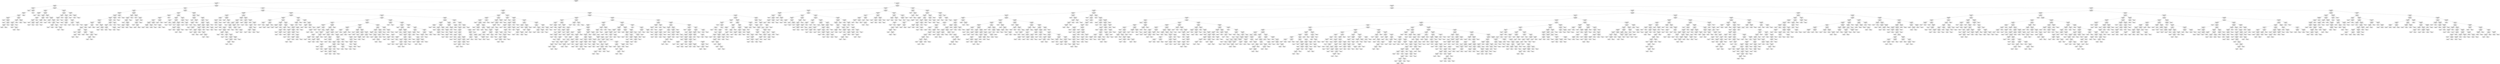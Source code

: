 digraph Tree {
node [shape=box, fontname="helvetica"] ;
edge [fontname="helvetica"] ;
0 [label="x[8] <= 6286.332\nsquared_error = 2076.276\nsamples = 1920\nvalue = 84.287"] ;
1 [label="x[8] <= 1863.582\nsquared_error = 1330.406\nsamples = 717\nvalue = 51.172"] ;
0 -> 1 [labeldistance=2.5, labelangle=45, headlabel="True"] ;
2 [label="x[4] <= 58.317\nsquared_error = 67.31\nsamples = 152\nvalue = 4.093"] ;
1 -> 2 ;
3 [label="x[0] <= 1976.5\nsquared_error = 128.497\nsamples = 19\nvalue = 20.354"] ;
2 -> 3 ;
4 [label="squared_error = 0.0\nsamples = 5\nvalue = 1.67"] ;
3 -> 4 ;
5 [label="x[4] <= 53.872\nsquared_error = 5.182\nsamples = 14\nvalue = 27.027"] ;
3 -> 5 ;
6 [label="x[5] <= 6663.774\nsquared_error = 4.104\nsamples = 13\nvalue = 26.702"] ;
5 -> 6 ;
7 [label="x[0] <= 1981.5\nsquared_error = 3.413\nsamples = 12\nvalue = 26.984"] ;
6 -> 7 ;
8 [label="x[6] <= 1071.995\nsquared_error = 0.663\nsamples = 5\nvalue = 25.468"] ;
7 -> 8 ;
9 [label="squared_error = 0.0\nsamples = 1\nvalue = 24.03"] ;
8 -> 9 ;
10 [label="x[5] <= 2857.607\nsquared_error = 0.182\nsamples = 4\nvalue = 25.828"] ;
8 -> 10 ;
11 [label="squared_error = 0.0\nsamples = 1\nvalue = 25.13"] ;
10 -> 11 ;
12 [label="x[2] <= 3.121\nsquared_error = 0.027\nsamples = 3\nvalue = 26.06"] ;
10 -> 12 ;
13 [label="x[5] <= 4561.36\nsquared_error = 0.0\nsamples = 2\nvalue = 26.175"] ;
12 -> 13 ;
14 [label="squared_error = 0.0\nsamples = 1\nvalue = 26.16"] ;
13 -> 14 ;
15 [label="squared_error = 0.0\nsamples = 1\nvalue = 26.19"] ;
13 -> 15 ;
16 [label="squared_error = 0.0\nsamples = 1\nvalue = 25.83"] ;
12 -> 16 ;
17 [label="x[5] <= 6162.78\nsquared_error = 2.563\nsamples = 7\nvalue = 28.067"] ;
7 -> 17 ;
18 [label="x[4] <= 50.168\nsquared_error = 1.312\nsamples = 5\nvalue = 27.272"] ;
17 -> 18 ;
19 [label="x[0] <= 1988.5\nsquared_error = 0.193\nsamples = 4\nvalue = 27.81"] ;
18 -> 19 ;
20 [label="x[6] <= 849.271\nsquared_error = 0.027\nsamples = 3\nvalue = 27.57"] ;
19 -> 20 ;
21 [label="squared_error = 0.0\nsamples = 1\nvalue = 27.79"] ;
20 -> 21 ;
22 [label="x[2] <= 3.017\nsquared_error = 0.005\nsamples = 2\nvalue = 27.46"] ;
20 -> 22 ;
23 [label="squared_error = 0.0\nsamples = 1\nvalue = 27.53"] ;
22 -> 23 ;
24 [label="squared_error = -0.0\nsamples = 1\nvalue = 27.39"] ;
22 -> 24 ;
25 [label="squared_error = 0.0\nsamples = 1\nvalue = 28.53"] ;
19 -> 25 ;
26 [label="squared_error = -0.0\nsamples = 1\nvalue = 25.12"] ;
18 -> 26 ;
27 [label="x[5] <= 6317.98\nsquared_error = 0.156\nsamples = 2\nvalue = 30.055"] ;
17 -> 27 ;
28 [label="squared_error = 0.0\nsamples = 1\nvalue = 30.45"] ;
27 -> 28 ;
29 [label="squared_error = -0.0\nsamples = 1\nvalue = 29.66"] ;
27 -> 29 ;
30 [label="squared_error = 0.0\nsamples = 1\nvalue = 23.32"] ;
6 -> 30 ;
31 [label="squared_error = 0.0\nsamples = 1\nvalue = 31.25"] ;
5 -> 31 ;
32 [label="x[8] <= 1361.273\nsquared_error = 15.399\nsamples = 133\nvalue = 1.77"] ;
2 -> 32 ;
33 [label="x[7] <= 481.5\nsquared_error = 2.311\nsamples = 119\nvalue = 0.681"] ;
32 -> 33 ;
34 [label="x[4] <= 198.153\nsquared_error = 0.055\nsamples = 100\nvalue = 0.033"] ;
33 -> 34 ;
35 [label="squared_error = 0.0\nsamples = 2\nvalue = 1.67"] ;
34 -> 35 ;
36 [label="squared_error = 0.0\nsamples = 98\nvalue = 0.0"] ;
34 -> 36 ;
37 [label="x[5] <= 1406.613\nsquared_error = 0.341\nsamples = 19\nvalue = 4.092"] ;
33 -> 37 ;
38 [label="x[6] <= 6783.98\nsquared_error = 0.028\nsamples = 10\nvalue = 3.591"] ;
37 -> 38 ;
39 [label="x[0] <= 1981.5\nsquared_error = 0.009\nsamples = 6\nvalue = 3.715"] ;
38 -> 39 ;
40 [label="x[6] <= 6139.154\nsquared_error = 0.0\nsamples = 5\nvalue = 3.674"] ;
39 -> 40 ;
41 [label="squared_error = 0.0\nsamples = 1\nvalue = 3.7"] ;
40 -> 41 ;
42 [label="x[5] <= 1191.159\nsquared_error = 0.0\nsamples = 4\nvalue = 3.668"] ;
40 -> 42 ;
43 [label="squared_error = 0.0\nsamples = 3\nvalue = 3.67"] ;
42 -> 43 ;
44 [label="squared_error = -0.0\nsamples = 1\nvalue = 3.66"] ;
42 -> 44 ;
45 [label="squared_error = -0.0\nsamples = 1\nvalue = 3.92"] ;
39 -> 45 ;
46 [label="x[5] <= 880.261\nsquared_error = 0.0\nsamples = 4\nvalue = 3.405"] ;
38 -> 46 ;
47 [label="x[8] <= 855.656\nsquared_error = 0.0\nsamples = 3\nvalue = 3.397"] ;
46 -> 47 ;
48 [label="x[4] <= 370.675\nsquared_error = 0.0\nsamples = 2\nvalue = 3.4"] ;
47 -> 48 ;
49 [label="squared_error = 0.0\nsamples = 1\nvalue = 3.4"] ;
48 -> 49 ;
50 [label="squared_error = 0.0\nsamples = 1\nvalue = 3.4"] ;
48 -> 50 ;
51 [label="squared_error = -0.0\nsamples = 1\nvalue = 3.39"] ;
47 -> 51 ;
52 [label="squared_error = 0.0\nsamples = 1\nvalue = 3.43"] ;
46 -> 52 ;
53 [label="x[4] <= 308.928\nsquared_error = 0.099\nsamples = 9\nvalue = 4.649"] ;
37 -> 53 ;
54 [label="squared_error = 0.0\nsamples = 1\nvalue = 5.31"] ;
53 -> 54 ;
55 [label="x[8] <= 1069.334\nsquared_error = 0.05\nsamples = 8\nvalue = 4.566"] ;
53 -> 55 ;
56 [label="x[2] <= 8.219\nsquared_error = 0.001\nsamples = 2\nvalue = 4.215"] ;
55 -> 56 ;
57 [label="squared_error = 0.0\nsamples = 1\nvalue = 4.18"] ;
56 -> 57 ;
58 [label="squared_error = -0.0\nsamples = 1\nvalue = 4.25"] ;
56 -> 58 ;
59 [label="x[5] <= 2052.861\nsquared_error = 0.012\nsamples = 6\nvalue = 4.683"] ;
55 -> 59 ;
60 [label="x[4] <= 313.75\nsquared_error = 0.01\nsamples = 5\nvalue = 4.71"] ;
59 -> 60 ;
61 [label="x[0] <= 1985.5\nsquared_error = 0.004\nsamples = 2\nvalue = 4.61"] ;
60 -> 61 ;
62 [label="squared_error = 0.0\nsamples = 1\nvalue = 4.67"] ;
61 -> 62 ;
63 [label="squared_error = 0.0\nsamples = 1\nvalue = 4.55"] ;
61 -> 63 ;
64 [label="x[2] <= 8.27\nsquared_error = 0.003\nsamples = 3\nvalue = 4.777"] ;
60 -> 64 ;
65 [label="squared_error = 0.0\nsamples = 1\nvalue = 4.7"] ;
64 -> 65 ;
66 [label="x[5] <= 1889.448\nsquared_error = 0.0\nsamples = 2\nvalue = 4.815"] ;
64 -> 66 ;
67 [label="squared_error = 0.0\nsamples = 1\nvalue = 4.8"] ;
66 -> 67 ;
68 [label="squared_error = 0.0\nsamples = 1\nvalue = 4.83"] ;
66 -> 68 ;
69 [label="squared_error = -0.0\nsamples = 1\nvalue = 4.55"] ;
59 -> 69 ;
70 [label="x[8] <= 1779.215\nsquared_error = 30.898\nsamples = 14\nvalue = 11.026"] ;
32 -> 70 ;
71 [label="x[2] <= 8.544\nsquared_error = 0.859\nsamples = 11\nvalue = 8.159"] ;
70 -> 71 ;
72 [label="x[4] <= 338.433\nsquared_error = 0.114\nsamples = 3\nvalue = 7.37"] ;
71 -> 72 ;
73 [label="x[8] <= 1451.484\nsquared_error = 0.006\nsamples = 2\nvalue = 7.135"] ;
72 -> 73 ;
74 [label="squared_error = 0.0\nsamples = 1\nvalue = 7.06"] ;
73 -> 74 ;
75 [label="squared_error = 0.0\nsamples = 1\nvalue = 7.21"] ;
73 -> 75 ;
76 [label="squared_error = 0.0\nsamples = 1\nvalue = 7.84"] ;
72 -> 76 ;
77 [label="x[0] <= 1998.5\nsquared_error = 0.817\nsamples = 8\nvalue = 8.455"] ;
71 -> 77 ;
78 [label="x[2] <= 9.251\nsquared_error = 0.46\nsamples = 7\nvalue = 8.699"] ;
77 -> 78 ;
79 [label="x[2] <= 8.656\nsquared_error = 0.218\nsamples = 3\nvalue = 9.353"] ;
78 -> 79 ;
80 [label="squared_error = 0.0\nsamples = 1\nvalue = 10.01"] ;
79 -> 80 ;
81 [label="x[0] <= 1994.0\nsquared_error = 0.004\nsamples = 2\nvalue = 9.025"] ;
79 -> 81 ;
82 [label="squared_error = 0.0\nsamples = 1\nvalue = 9.09"] ;
81 -> 82 ;
83 [label="squared_error = 0.0\nsamples = 1\nvalue = 8.96"] ;
81 -> 83 ;
84 [label="x[5] <= 2328.22\nsquared_error = 0.078\nsamples = 4\nvalue = 8.208"] ;
78 -> 84 ;
85 [label="x[7] <= 703.5\nsquared_error = 0.001\nsamples = 2\nvalue = 8.46"] ;
84 -> 85 ;
86 [label="squared_error = 0.0\nsamples = 1\nvalue = 8.49"] ;
85 -> 86 ;
87 [label="squared_error = -0.0\nsamples = 1\nvalue = 8.43"] ;
85 -> 87 ;
88 [label="x[0] <= 1995.5\nsquared_error = 0.027\nsamples = 2\nvalue = 7.955"] ;
84 -> 88 ;
89 [label="squared_error = 0.0\nsamples = 1\nvalue = 7.79"] ;
88 -> 89 ;
90 [label="squared_error = 0.0\nsamples = 1\nvalue = 8.12"] ;
88 -> 90 ;
91 [label="squared_error = 0.0\nsamples = 1\nvalue = 6.75"] ;
77 -> 91 ;
92 [label="x[2] <= 10.083\nsquared_error = 0.358\nsamples = 3\nvalue = 21.54"] ;
70 -> 92 ;
93 [label="squared_error = 0.0\nsamples = 1\nvalue = 22.31"] ;
92 -> 93 ;
94 [label="x[6] <= 3379.783\nsquared_error = 0.093\nsamples = 2\nvalue = 21.155"] ;
92 -> 94 ;
95 [label="squared_error = 0.0\nsamples = 1\nvalue = 21.46"] ;
94 -> 95 ;
96 [label="squared_error = -0.0\nsamples = 1\nvalue = 20.85"] ;
94 -> 96 ;
97 [label="x[3] <= 1.075\nsquared_error = 913.528\nsamples = 565\nvalue = 63.837"] ;
1 -> 97 ;
98 [label="x[4] <= 144.9\nsquared_error = 64.47\nsamples = 87\nvalue = 22.692"] ;
97 -> 98 ;
99 [label="x[4] <= 126.55\nsquared_error = 15.346\nsamples = 41\nvalue = 29.636"] ;
98 -> 99 ;
100 [label="x[5] <= 21374.704\nsquared_error = 11.824\nsamples = 28\nvalue = 31.426"] ;
99 -> 100 ;
101 [label="x[5] <= 20450.48\nsquared_error = 10.604\nsamples = 26\nvalue = 31.038"] ;
100 -> 101 ;
102 [label="x[6] <= 621.288\nsquared_error = 6.461\nsamples = 24\nvalue = 31.507"] ;
101 -> 102 ;
103 [label="x[2] <= 2.299\nsquared_error = 4.525\nsamples = 17\nvalue = 32.356"] ;
102 -> 103 ;
104 [label="x[5] <= 17768.186\nsquared_error = 2.699\nsamples = 13\nvalue = 31.666"] ;
103 -> 104 ;
105 [label="x[6] <= 602.003\nsquared_error = 0.567\nsamples = 11\nvalue = 32.113"] ;
104 -> 105 ;
106 [label="x[2] <= 1.777\nsquared_error = 0.366\nsamples = 10\nvalue = 32.266"] ;
105 -> 106 ;
107 [label="x[7] <= 27.0\nsquared_error = 0.026\nsamples = 4\nvalue = 32.732"] ;
106 -> 107 ;
108 [label="squared_error = 0.0\nsamples = 1\nvalue = 32.47"] ;
107 -> 108 ;
109 [label="x[6] <= 542.185\nsquared_error = 0.003\nsamples = 3\nvalue = 32.82"] ;
107 -> 109 ;
110 [label="x[7] <= 32.5\nsquared_error = 0.0\nsamples = 2\nvalue = 32.78"] ;
109 -> 110 ;
111 [label="squared_error = 0.0\nsamples = 1\nvalue = 32.76"] ;
110 -> 111 ;
112 [label="squared_error = -0.0\nsamples = 1\nvalue = 32.8"] ;
110 -> 112 ;
113 [label="squared_error = -0.0\nsamples = 1\nvalue = 32.9"] ;
109 -> 113 ;
114 [label="x[2] <= 2.056\nsquared_error = 0.351\nsamples = 6\nvalue = 31.955"] ;
106 -> 114 ;
115 [label="x[8] <= 3356.433\nsquared_error = 0.442\nsamples = 2\nvalue = 31.395"] ;
114 -> 115 ;
116 [label="squared_error = 0.0\nsamples = 1\nvalue = 32.06"] ;
115 -> 116 ;
117 [label="squared_error = -0.0\nsamples = 1\nvalue = 30.73"] ;
115 -> 117 ;
118 [label="x[2] <= 2.276\nsquared_error = 0.07\nsamples = 4\nvalue = 32.235"] ;
114 -> 118 ;
119 [label="x[0] <= 2017.5\nsquared_error = 0.009\nsamples = 3\nvalue = 32.38"] ;
118 -> 119 ;
120 [label="x[7] <= 50.15\nsquared_error = 0.001\nsamples = 2\nvalue = 32.445"] ;
119 -> 120 ;
121 [label="squared_error = 0.0\nsamples = 1\nvalue = 32.42"] ;
120 -> 121 ;
122 [label="squared_error = 0.0\nsamples = 1\nvalue = 32.47"] ;
120 -> 122 ;
123 [label="squared_error = 0.0\nsamples = 1\nvalue = 32.25"] ;
119 -> 123 ;
124 [label="squared_error = 0.0\nsamples = 1\nvalue = 31.8"] ;
118 -> 124 ;
125 [label="squared_error = 0.0\nsamples = 1\nvalue = 30.58"] ;
105 -> 125 ;
126 [label="x[7] <= 35.9\nsquared_error = 7.29\nsamples = 2\nvalue = 29.21"] ;
104 -> 126 ;
127 [label="squared_error = 0.0\nsamples = 1\nvalue = 26.51"] ;
126 -> 127 ;
128 [label="squared_error = -0.0\nsamples = 1\nvalue = 31.91"] ;
126 -> 128 ;
129 [label="x[8] <= 2229.591\nsquared_error = 3.879\nsamples = 4\nvalue = 34.6"] ;
103 -> 129 ;
130 [label="squared_error = 0.0\nsamples = 1\nvalue = 31.66"] ;
129 -> 130 ;
131 [label="x[8] <= 2274.933\nsquared_error = 1.331\nsamples = 3\nvalue = 35.58"] ;
129 -> 131 ;
132 [label="squared_error = 0.0\nsamples = 1\nvalue = 34.29"] ;
131 -> 132 ;
133 [label="x[6] <= 604.82\nsquared_error = 0.748\nsamples = 2\nvalue = 36.225"] ;
131 -> 133 ;
134 [label="squared_error = 0.0\nsamples = 1\nvalue = 35.36"] ;
133 -> 134 ;
135 [label="squared_error = 0.0\nsamples = 1\nvalue = 37.09"] ;
133 -> 135 ;
136 [label="x[5] <= 6485.376\nsquared_error = 5.15\nsamples = 7\nvalue = 29.443"] ;
102 -> 136 ;
137 [label="x[0] <= 1996.0\nsquared_error = 1.399\nsamples = 5\nvalue = 30.724"] ;
136 -> 137 ;
138 [label="x[0] <= 1992.5\nsquared_error = 0.662\nsamples = 4\nvalue = 31.19"] ;
137 -> 138 ;
139 [label="x[4] <= 73.393\nsquared_error = 0.07\nsamples = 2\nvalue = 31.755"] ;
138 -> 139 ;
140 [label="squared_error = 0.0\nsamples = 1\nvalue = 31.49"] ;
139 -> 140 ;
141 [label="squared_error = -0.0\nsamples = 1\nvalue = 32.02"] ;
139 -> 141 ;
142 [label="x[5] <= 5954.804\nsquared_error = 0.616\nsamples = 2\nvalue = 30.625"] ;
138 -> 142 ;
143 [label="squared_error = 0.0\nsamples = 1\nvalue = 31.41"] ;
142 -> 143 ;
144 [label="squared_error = -0.0\nsamples = 1\nvalue = 29.84"] ;
142 -> 144 ;
145 [label="squared_error = -0.0\nsamples = 1\nvalue = 28.86"] ;
137 -> 145 ;
146 [label="x[4] <= 67.97\nsquared_error = 0.168\nsamples = 2\nvalue = 26.24"] ;
136 -> 146 ;
147 [label="squared_error = 0.0\nsamples = 1\nvalue = 26.65"] ;
146 -> 147 ;
148 [label="squared_error = -0.0\nsamples = 1\nvalue = 25.83"] ;
146 -> 148 ;
149 [label="x[5] <= 20871.287\nsquared_error = 26.01\nsamples = 2\nvalue = 25.41"] ;
101 -> 149 ;
150 [label="squared_error = 0.0\nsamples = 1\nvalue = 20.31"] ;
149 -> 150 ;
151 [label="squared_error = 0.0\nsamples = 1\nvalue = 30.51"] ;
149 -> 151 ;
152 [label="x[0] <= 2010.0\nsquared_error = 0.281\nsamples = 2\nvalue = 36.47"] ;
100 -> 152 ;
153 [label="squared_error = 0.0\nsamples = 1\nvalue = 37.0"] ;
152 -> 153 ;
154 [label="squared_error = 0.0\nsamples = 1\nvalue = 35.94"] ;
152 -> 154 ;
155 [label="x[5] <= 9168.505\nsquared_error = 1.175\nsamples = 13\nvalue = 25.782"] ;
99 -> 155 ;
156 [label="x[5] <= 8072.937\nsquared_error = 1.6\nsamples = 7\nvalue = 25.364"] ;
155 -> 156 ;
157 [label="x[6] <= 129.624\nsquared_error = 0.466\nsamples = 6\nvalue = 25.812"] ;
156 -> 157 ;
158 [label="x[2] <= 2.885\nsquared_error = 0.243\nsamples = 5\nvalue = 25.582"] ;
157 -> 158 ;
159 [label="squared_error = 0.0\nsamples = 1\nvalue = 26.48"] ;
158 -> 159 ;
160 [label="x[5] <= 5548.449\nsquared_error = 0.051\nsamples = 4\nvalue = 25.358"] ;
158 -> 160 ;
161 [label="x[2] <= 4.05\nsquared_error = 0.002\nsamples = 2\nvalue = 25.135"] ;
160 -> 161 ;
162 [label="squared_error = 0.0\nsamples = 1\nvalue = 25.18"] ;
161 -> 162 ;
163 [label="squared_error = 0.0\nsamples = 1\nvalue = 25.09"] ;
161 -> 163 ;
164 [label="x[8] <= 5845.344\nsquared_error = 0.002\nsamples = 2\nvalue = 25.58"] ;
160 -> 164 ;
165 [label="squared_error = 0.0\nsamples = 1\nvalue = 25.62"] ;
164 -> 165 ;
166 [label="squared_error = 0.0\nsamples = 1\nvalue = 25.54"] ;
164 -> 166 ;
167 [label="squared_error = -0.0\nsamples = 1\nvalue = 26.96"] ;
157 -> 167 ;
168 [label="squared_error = -0.0\nsamples = 1\nvalue = 22.68"] ;
156 -> 168 ;
169 [label="x[5] <= 10060.146\nsquared_error = 0.238\nsamples = 6\nvalue = 26.268"] ;
155 -> 169 ;
170 [label="squared_error = 0.0\nsamples = 1\nvalue = 27.19"] ;
169 -> 170 ;
171 [label="x[2] <= 1.807\nsquared_error = 0.081\nsamples = 5\nvalue = 26.084"] ;
169 -> 171 ;
172 [label="x[6] <= 118.034\nsquared_error = 0.016\nsamples = 4\nvalue = 26.215"] ;
171 -> 172 ;
173 [label="x[6] <= 114.241\nsquared_error = 0.002\nsamples = 3\nvalue = 26.147"] ;
172 -> 173 ;
174 [label="squared_error = 0.0\nsamples = 1\nvalue = 26.08"] ;
173 -> 174 ;
175 [label="x[6] <= 116.347\nsquared_error = 0.0\nsamples = 2\nvalue = 26.18"] ;
173 -> 175 ;
176 [label="squared_error = 0.0\nsamples = 1\nvalue = 26.16"] ;
175 -> 176 ;
177 [label="squared_error = 0.0\nsamples = 1\nvalue = 26.2"] ;
175 -> 177 ;
178 [label="squared_error = -0.0\nsamples = 1\nvalue = 26.42"] ;
172 -> 178 ;
179 [label="squared_error = 0.0\nsamples = 1\nvalue = 25.56"] ;
171 -> 179 ;
180 [label="x[0] <= 1993.5\nsquared_error = 26.972\nsamples = 46\nvalue = 16.503"] ;
98 -> 180 ;
181 [label="x[7] <= 1751.5\nsquared_error = 1.738\nsamples = 24\nvalue = 11.984"] ;
180 -> 181 ;
182 [label="x[8] <= 3037.911\nsquared_error = 0.211\nsamples = 10\nvalue = 10.623"] ;
181 -> 182 ;
183 [label="x[6] <= 307.458\nsquared_error = 0.168\nsamples = 9\nvalue = 10.541"] ;
182 -> 183 ;
184 [label="x[4] <= 190.917\nsquared_error = 0.137\nsamples = 7\nvalue = 10.411"] ;
183 -> 184 ;
185 [label="x[5] <= 4226.296\nsquared_error = 0.144\nsamples = 4\nvalue = 10.225"] ;
184 -> 185 ;
186 [label="x[5] <= 2901.842\nsquared_error = 0.016\nsamples = 2\nvalue = 10.555"] ;
185 -> 186 ;
187 [label="squared_error = 0.0\nsamples = 1\nvalue = 10.43"] ;
186 -> 187 ;
188 [label="squared_error = -0.0\nsamples = 1\nvalue = 10.68"] ;
186 -> 188 ;
189 [label="x[7] <= 1737.5\nsquared_error = 0.055\nsamples = 2\nvalue = 9.895"] ;
185 -> 189 ;
190 [label="squared_error = 0.0\nsamples = 1\nvalue = 10.13"] ;
189 -> 190 ;
191 [label="squared_error = 0.0\nsamples = 1\nvalue = 9.66"] ;
189 -> 191 ;
192 [label="x[6] <= 239.622\nsquared_error = 0.019\nsamples = 3\nvalue = 10.66"] ;
184 -> 192 ;
193 [label="squared_error = 0.0\nsamples = 1\nvalue = 10.47"] ;
192 -> 193 ;
194 [label="x[7] <= 1742.5\nsquared_error = 0.002\nsamples = 2\nvalue = 10.755"] ;
192 -> 194 ;
195 [label="squared_error = 0.0\nsamples = 1\nvalue = 10.8"] ;
194 -> 195 ;
196 [label="squared_error = 0.0\nsamples = 1\nvalue = 10.71"] ;
194 -> 196 ;
197 [label="x[4] <= 188.639\nsquared_error = 0.009\nsamples = 2\nvalue = 10.995"] ;
183 -> 197 ;
198 [label="squared_error = 0.0\nsamples = 1\nvalue = 11.09"] ;
197 -> 198 ;
199 [label="squared_error = 0.0\nsamples = 1\nvalue = 10.9"] ;
197 -> 199 ;
200 [label="squared_error = 0.0\nsamples = 1\nvalue = 11.36"] ;
182 -> 200 ;
201 [label="x[0] <= 1989.5\nsquared_error = 0.561\nsamples = 14\nvalue = 12.956"] ;
181 -> 201 ;
202 [label="x[0] <= 1981.5\nsquared_error = 0.332\nsamples = 10\nvalue = 12.613"] ;
201 -> 202 ;
203 [label="x[2] <= 2.046\nsquared_error = 0.002\nsamples = 2\nvalue = 11.9"] ;
202 -> 203 ;
204 [label="squared_error = 0.0\nsamples = 1\nvalue = 11.94"] ;
203 -> 204 ;
205 [label="squared_error = 0.0\nsamples = 1\nvalue = 11.86"] ;
203 -> 205 ;
206 [label="x[8] <= 3680.702\nsquared_error = 0.256\nsamples = 8\nvalue = 12.791"] ;
202 -> 206 ;
207 [label="x[5] <= 9116.429\nsquared_error = 0.087\nsamples = 2\nvalue = 13.295"] ;
206 -> 207 ;
208 [label="squared_error = 0.0\nsamples = 1\nvalue = 13.59"] ;
207 -> 208 ;
209 [label="squared_error = 0.0\nsamples = 1\nvalue = 13.0"] ;
207 -> 209 ;
210 [label="x[8] <= 3810.248\nsquared_error = 0.199\nsamples = 6\nvalue = 12.623"] ;
206 -> 210 ;
211 [label="squared_error = 0.0\nsamples = 1\nvalue = 11.77"] ;
210 -> 211 ;
212 [label="x[5] <= 6072.21\nsquared_error = 0.065\nsamples = 5\nvalue = 12.794"] ;
210 -> 212 ;
213 [label="x[8] <= 4165.088\nsquared_error = 0.004\nsamples = 2\nvalue = 13.08"] ;
212 -> 213 ;
214 [label="squared_error = 0.0\nsamples = 1\nvalue = 13.14"] ;
213 -> 214 ;
215 [label="squared_error = -0.0\nsamples = 1\nvalue = 13.02"] ;
213 -> 215 ;
216 [label="x[2] <= 6.214\nsquared_error = 0.014\nsamples = 3\nvalue = 12.603"] ;
212 -> 216 ;
217 [label="x[6] <= 166.868\nsquared_error = 0.003\nsamples = 2\nvalue = 12.525"] ;
216 -> 217 ;
218 [label="squared_error = 0.0\nsamples = 1\nvalue = 12.47"] ;
217 -> 218 ;
219 [label="squared_error = 0.0\nsamples = 1\nvalue = 12.58"] ;
217 -> 219 ;
220 [label="squared_error = 0.0\nsamples = 1\nvalue = 12.76"] ;
216 -> 220 ;
221 [label="x[0] <= 1992.5\nsquared_error = 0.105\nsamples = 4\nvalue = 13.812"] ;
201 -> 221 ;
222 [label="x[2] <= 7.566\nsquared_error = 0.043\nsamples = 3\nvalue = 13.657"] ;
221 -> 222 ;
223 [label="squared_error = 0.0\nsamples = 1\nvalue = 13.95"] ;
222 -> 223 ;
224 [label="x[7] <= 1810.0\nsquared_error = 0.0\nsamples = 2\nvalue = 13.51"] ;
222 -> 224 ;
225 [label="squared_error = 0.0\nsamples = 1\nvalue = 13.52"] ;
224 -> 225 ;
226 [label="squared_error = 0.0\nsamples = 1\nvalue = 13.5"] ;
224 -> 226 ;
227 [label="squared_error = -0.0\nsamples = 1\nvalue = 14.28"] ;
221 -> 227 ;
228 [label="x[8] <= 5236.353\nsquared_error = 7.914\nsamples = 22\nvalue = 21.433"] ;
180 -> 228 ;
229 [label="x[6] <= 141.59\nsquared_error = 3.61\nsamples = 21\nvalue = 20.972"] ;
228 -> 229 ;
230 [label="x[8] <= 4992.484\nsquared_error = 0.563\nsamples = 4\nvalue = 23.338"] ;
229 -> 230 ;
231 [label="squared_error = 0.0\nsamples = 1\nvalue = 22.07"] ;
230 -> 231 ;
232 [label="x[5] <= 6348.812\nsquared_error = 0.036\nsamples = 3\nvalue = 23.76"] ;
230 -> 232 ;
233 [label="x[5] <= 5982.42\nsquared_error = 0.004\nsamples = 2\nvalue = 23.89"] ;
232 -> 233 ;
234 [label="squared_error = 0.0\nsamples = 1\nvalue = 23.95"] ;
233 -> 234 ;
235 [label="squared_error = 0.0\nsamples = 1\nvalue = 23.83"] ;
233 -> 235 ;
236 [label="squared_error = -0.0\nsamples = 1\nvalue = 23.5"] ;
232 -> 236 ;
237 [label="x[5] <= 6134.499\nsquared_error = 2.7\nsamples = 17\nvalue = 20.415"] ;
229 -> 237 ;
238 [label="x[2] <= 8.848\nsquared_error = 2.224\nsamples = 16\nvalue = 20.61"] ;
237 -> 238 ;
239 [label="x[5] <= 4451.632\nsquared_error = 0.706\nsamples = 12\nvalue = 20.904"] ;
238 -> 239 ;
240 [label="x[8] <= 2024.954\nsquared_error = 0.228\nsamples = 3\nvalue = 22.233"] ;
239 -> 240 ;
241 [label="squared_error = 0.0\nsamples = 1\nvalue = 22.87"] ;
240 -> 241 ;
242 [label="x[0] <= 2008.5\nsquared_error = 0.038\nsamples = 2\nvalue = 21.915"] ;
240 -> 242 ;
243 [label="squared_error = 0.0\nsamples = 1\nvalue = 22.11"] ;
242 -> 243 ;
244 [label="squared_error = -0.0\nsamples = 1\nvalue = 21.72"] ;
242 -> 244 ;
245 [label="x[0] <= 2016.5\nsquared_error = 0.08\nsamples = 9\nvalue = 20.461"] ;
239 -> 245 ;
246 [label="x[6] <= 2733.782\nsquared_error = 0.026\nsamples = 7\nvalue = 20.333"] ;
245 -> 246 ;
247 [label="x[0] <= 2014.5\nsquared_error = 0.019\nsamples = 3\nvalue = 20.193"] ;
246 -> 247 ;
248 [label="squared_error = 0.0\nsamples = 1\nvalue = 20.01"] ;
247 -> 248 ;
249 [label="x[2] <= 6.685\nsquared_error = 0.003\nsamples = 2\nvalue = 20.285"] ;
247 -> 249 ;
250 [label="squared_error = 0.0\nsamples = 1\nvalue = 20.34"] ;
249 -> 250 ;
251 [label="squared_error = 0.0\nsamples = 1\nvalue = 20.23"] ;
249 -> 251 ;
252 [label="x[8] <= 2137.786\nsquared_error = 0.005\nsamples = 4\nvalue = 20.438"] ;
246 -> 252 ;
253 [label="squared_error = 0.0\nsamples = 1\nvalue = 20.55"] ;
252 -> 253 ;
254 [label="x[0] <= 2011.5\nsquared_error = 0.002\nsamples = 3\nvalue = 20.4"] ;
252 -> 254 ;
255 [label="squared_error = 0.0\nsamples = 1\nvalue = 20.35"] ;
254 -> 255 ;
256 [label="x[5] <= 5687.844\nsquared_error = 0.001\nsamples = 2\nvalue = 20.425"] ;
254 -> 256 ;
257 [label="squared_error = 0.0\nsamples = 1\nvalue = 20.4"] ;
256 -> 257 ;
258 [label="squared_error = 0.0\nsamples = 1\nvalue = 20.45"] ;
256 -> 258 ;
259 [label="x[8] <= 2425.467\nsquared_error = 0.012\nsamples = 2\nvalue = 20.91"] ;
245 -> 259 ;
260 [label="squared_error = 0.0\nsamples = 1\nvalue = 20.8"] ;
259 -> 260 ;
261 [label="squared_error = 0.0\nsamples = 1\nvalue = 21.02"] ;
259 -> 261 ;
262 [label="x[0] <= 2005.5\nsquared_error = 5.741\nsamples = 4\nvalue = 19.728"] ;
238 -> 262 ;
263 [label="x[0] <= 2003.5\nsquared_error = 1.676\nsamples = 3\nvalue = 20.95"] ;
262 -> 263 ;
264 [label="squared_error = 0.0\nsamples = 1\nvalue = 22.56"] ;
263 -> 264 ;
265 [label="x[7] <= 814.5\nsquared_error = 0.57\nsamples = 2\nvalue = 20.145"] ;
263 -> 265 ;
266 [label="squared_error = 0.0\nsamples = 1\nvalue = 20.9"] ;
265 -> 266 ;
267 [label="squared_error = -0.0\nsamples = 1\nvalue = 19.39"] ;
265 -> 267 ;
268 [label="squared_error = 0.0\nsamples = 1\nvalue = 16.06"] ;
262 -> 268 ;
269 [label="squared_error = 0.0\nsamples = 1\nvalue = 17.3"] ;
237 -> 269 ;
270 [label="squared_error = 0.0\nsamples = 1\nvalue = 31.12"] ;
228 -> 270 ;
271 [label="x[1] <= 25.1\nsquared_error = 703.854\nsamples = 478\nvalue = 71.326"] ;
97 -> 271 ;
272 [label="x[4] <= 435.587\nsquared_error = 542.783\nsamples = 219\nvalue = 85.829"] ;
271 -> 272 ;
273 [label="x[8] <= 3655.115\nsquared_error = 555.903\nsamples = 38\nvalue = 58.306"] ;
272 -> 273 ;
274 [label="x[6] <= 246.162\nsquared_error = 53.036\nsamples = 8\nvalue = 100.784"] ;
273 -> 274 ;
275 [label="x[7] <= 337.5\nsquared_error = 8.632\nsamples = 5\nvalue = 105.914"] ;
274 -> 275 ;
276 [label="x[0] <= 1976.5\nsquared_error = 0.081\nsamples = 4\nvalue = 107.378"] ;
275 -> 276 ;
277 [label="x[4] <= 346.5\nsquared_error = 0.012\nsamples = 3\nvalue = 107.223"] ;
276 -> 277 ;
278 [label="squared_error = 0.0\nsamples = 1\nvalue = 107.37"] ;
277 -> 278 ;
279 [label="x[4] <= 362.287\nsquared_error = 0.003\nsamples = 2\nvalue = 107.15"] ;
277 -> 279 ;
280 [label="squared_error = 0.0\nsamples = 1\nvalue = 107.2"] ;
279 -> 280 ;
281 [label="squared_error = 0.0\nsamples = 1\nvalue = 107.1"] ;
279 -> 281 ;
282 [label="squared_error = -0.0\nsamples = 1\nvalue = 107.84"] ;
276 -> 282 ;
283 [label="squared_error = 0.0\nsamples = 1\nvalue = 100.06"] ;
275 -> 283 ;
284 [label="x[8] <= 2856.885\nsquared_error = 10.067\nsamples = 3\nvalue = 92.233"] ;
274 -> 284 ;
285 [label="squared_error = 0.0\nsamples = 1\nvalue = 96.72"] ;
284 -> 285 ;
286 [label="x[0] <= 1971.5\nsquared_error = 0.004\nsamples = 2\nvalue = 89.99"] ;
284 -> 286 ;
287 [label="squared_error = 0.0\nsamples = 1\nvalue = 89.93"] ;
286 -> 287 ;
288 [label="squared_error = 0.0\nsamples = 1\nvalue = 90.05"] ;
286 -> 288 ;
289 [label="x[1] <= 3.197\nsquared_error = 80.538\nsamples = 30\nvalue = 46.979"] ;
273 -> 289 ;
290 [label="x[8] <= 6223.844\nsquared_error = 4.93\nsamples = 20\nvalue = 52.832"] ;
289 -> 290 ;
291 [label="x[7] <= 346.0\nsquared_error = 4.005\nsamples = 19\nvalue = 53.075"] ;
290 -> 291 ;
292 [label="x[7] <= 320.0\nsquared_error = 1.261\nsamples = 14\nvalue = 53.651"] ;
291 -> 292 ;
293 [label="squared_error = 0.0\nsamples = 1\nvalue = 56.47"] ;
292 -> 293 ;
294 [label="x[7] <= 342.5\nsquared_error = 0.7\nsamples = 13\nvalue = 53.434"] ;
292 -> 294 ;
295 [label="x[4] <= 372.52\nsquared_error = 0.444\nsamples = 11\nvalue = 53.197"] ;
294 -> 295 ;
296 [label="squared_error = 0.0\nsamples = 1\nvalue = 54.34"] ;
295 -> 296 ;
297 [label="x[6] <= 127.446\nsquared_error = 0.345\nsamples = 10\nvalue = 53.083"] ;
295 -> 297 ;
298 [label="x[0] <= 2000.5\nsquared_error = 0.027\nsamples = 2\nvalue = 53.755"] ;
297 -> 298 ;
299 [label="squared_error = 0.0\nsamples = 1\nvalue = 53.92"] ;
298 -> 299 ;
300 [label="squared_error = 0.0\nsamples = 1\nvalue = 53.59"] ;
298 -> 300 ;
301 [label="x[2] <= 1.606\nsquared_error = 0.283\nsamples = 8\nvalue = 52.915"] ;
297 -> 301 ;
302 [label="x[2] <= 1.493\nsquared_error = 0.02\nsamples = 2\nvalue = 52.3"] ;
301 -> 302 ;
303 [label="squared_error = 0.0\nsamples = 1\nvalue = 52.44"] ;
302 -> 303 ;
304 [label="squared_error = -0.0\nsamples = 1\nvalue = 52.16"] ;
302 -> 304 ;
305 [label="x[5] <= 9040.037\nsquared_error = 0.202\nsamples = 6\nvalue = 53.12"] ;
301 -> 305 ;
306 [label="x[5] <= 7014.581\nsquared_error = 0.161\nsamples = 4\nvalue = 52.908"] ;
305 -> 306 ;
307 [label="squared_error = 0.0\nsamples = 1\nvalue = 53.51"] ;
306 -> 307 ;
308 [label="x[5] <= 7802.805\nsquared_error = 0.054\nsamples = 3\nvalue = 52.707"] ;
306 -> 308 ;
309 [label="x[5] <= 7278.5\nsquared_error = 0.006\nsamples = 2\nvalue = 52.865"] ;
308 -> 309 ;
310 [label="squared_error = 0.0\nsamples = 1\nvalue = 52.94"] ;
309 -> 310 ;
311 [label="squared_error = 0.0\nsamples = 1\nvalue = 52.79"] ;
309 -> 311 ;
312 [label="squared_error = 0.0\nsamples = 1\nvalue = 52.39"] ;
308 -> 312 ;
313 [label="x[5] <= 15074.06\nsquared_error = 0.013\nsamples = 2\nvalue = 53.545"] ;
305 -> 313 ;
314 [label="squared_error = 0.0\nsamples = 1\nvalue = 53.66"] ;
313 -> 314 ;
315 [label="squared_error = -0.0\nsamples = 1\nvalue = 53.43"] ;
313 -> 315 ;
316 [label="x[6] <= 155.44\nsquared_error = 0.106\nsamples = 2\nvalue = 54.735"] ;
294 -> 316 ;
317 [label="squared_error = 0.0\nsamples = 1\nvalue = 55.06"] ;
316 -> 317 ;
318 [label="squared_error = 0.0\nsamples = 1\nvalue = 54.41"] ;
316 -> 318 ;
319 [label="x[4] <= 415.85\nsquared_error = 8.167\nsamples = 5\nvalue = 51.464"] ;
291 -> 319 ;
320 [label="x[5] <= 18244.163\nsquared_error = 1.35\nsamples = 4\nvalue = 52.795"] ;
319 -> 320 ;
321 [label="x[2] <= 1.928\nsquared_error = 0.171\nsamples = 3\nvalue = 52.157"] ;
320 -> 321 ;
322 [label="squared_error = 0.0\nsamples = 1\nvalue = 52.68"] ;
321 -> 322 ;
323 [label="x[2] <= 2.101\nsquared_error = 0.051\nsamples = 2\nvalue = 51.895"] ;
321 -> 323 ;
324 [label="squared_error = 0.0\nsamples = 1\nvalue = 52.12"] ;
323 -> 324 ;
325 [label="squared_error = 0.0\nsamples = 1\nvalue = 51.67"] ;
323 -> 325 ;
326 [label="squared_error = -0.0\nsamples = 1\nvalue = 54.71"] ;
320 -> 326 ;
327 [label="squared_error = -0.0\nsamples = 1\nvalue = 46.14"] ;
319 -> 327 ;
328 [label="squared_error = -0.0\nsamples = 1\nvalue = 48.21"] ;
290 -> 328 ;
329 [label="x[2] <= 13.974\nsquared_error = 26.208\nsamples = 10\nvalue = 35.273"] ;
289 -> 329 ;
330 [label="x[7] <= 3409.5\nsquared_error = 4.863\nsamples = 3\nvalue = 41.41"] ;
329 -> 330 ;
331 [label="squared_error = 0.0\nsamples = 1\nvalue = 38.32"] ;
330 -> 331 ;
332 [label="x[5] <= 1014.487\nsquared_error = 0.133\nsamples = 2\nvalue = 42.955"] ;
330 -> 332 ;
333 [label="squared_error = 0.0\nsamples = 1\nvalue = 42.59"] ;
332 -> 333 ;
334 [label="squared_error = -0.0\nsamples = 1\nvalue = 43.32"] ;
332 -> 334 ;
335 [label="x[8] <= 5120.052\nsquared_error = 12.297\nsamples = 7\nvalue = 32.643"] ;
329 -> 335 ;
336 [label="squared_error = 0.0\nsamples = 1\nvalue = 26.0"] ;
335 -> 336 ;
337 [label="x[6] <= 801.615\nsquared_error = 5.767\nsamples = 6\nvalue = 33.75"] ;
335 -> 337 ;
338 [label="x[4] <= 395.14\nsquared_error = 2.983\nsamples = 5\nvalue = 32.94"] ;
337 -> 338 ;
339 [label="x[2] <= 16.365\nsquared_error = 1.823\nsamples = 4\nvalue = 33.558"] ;
338 -> 339 ;
340 [label="x[4] <= 389.74\nsquared_error = 0.073\nsamples = 2\nvalue = 34.76"] ;
339 -> 340 ;
341 [label="squared_error = 0.0\nsamples = 1\nvalue = 34.49"] ;
340 -> 341 ;
342 [label="squared_error = -0.0\nsamples = 1\nvalue = 35.03"] ;
340 -> 342 ;
343 [label="x[2] <= 17.523\nsquared_error = 0.681\nsamples = 2\nvalue = 32.355"] ;
339 -> 343 ;
344 [label="squared_error = 0.0\nsamples = 1\nvalue = 31.53"] ;
343 -> 344 ;
345 [label="squared_error = -0.0\nsamples = 1\nvalue = 33.18"] ;
343 -> 345 ;
346 [label="squared_error = 0.0\nsamples = 1\nvalue = 30.47"] ;
338 -> 346 ;
347 [label="squared_error = -0.0\nsamples = 1\nvalue = 37.8"] ;
337 -> 347 ;
348 [label="x[8] <= 2094.432\nsquared_error = 347.613\nsamples = 181\nvalue = 91.607"] ;
272 -> 348 ;
349 [label="x[6] <= 3963.108\nsquared_error = 110.868\nsamples = 35\nvalue = 70.031"] ;
348 -> 349 ;
350 [label="x[5] <= 1862.867\nsquared_error = 38.453\nsamples = 27\nvalue = 65.362"] ;
349 -> 350 ;
351 [label="x[2] <= 9.921\nsquared_error = 28.448\nsamples = 5\nvalue = 56.294"] ;
350 -> 351 ;
352 [label="x[0] <= 1997.0\nsquared_error = 9.302\nsamples = 2\nvalue = 50.79"] ;
351 -> 352 ;
353 [label="squared_error = 0.0\nsamples = 1\nvalue = 47.74"] ;
352 -> 353 ;
354 [label="squared_error = 0.0\nsamples = 1\nvalue = 53.84"] ;
352 -> 354 ;
355 [label="x[7] <= 607.5\nsquared_error = 7.552\nsamples = 3\nvalue = 59.963"] ;
351 -> 355 ;
356 [label="x[8] <= 2011.739\nsquared_error = 0.172\nsamples = 2\nvalue = 58.035"] ;
355 -> 356 ;
357 [label="squared_error = 0.0\nsamples = 1\nvalue = 57.62"] ;
356 -> 357 ;
358 [label="squared_error = 0.0\nsamples = 1\nvalue = 58.45"] ;
356 -> 358 ;
359 [label="squared_error = 0.0\nsamples = 1\nvalue = 63.82"] ;
355 -> 359 ;
360 [label="x[5] <= 2147.257\nsquared_error = 17.79\nsamples = 22\nvalue = 67.423"] ;
350 -> 360 ;
361 [label="x[8] <= 2018.226\nsquared_error = 3.406\nsamples = 4\nvalue = 63.22"] ;
360 -> 361 ;
362 [label="x[5] <= 1914.237\nsquared_error = 0.024\nsamples = 2\nvalue = 64.965"] ;
361 -> 362 ;
363 [label="squared_error = 0.0\nsamples = 1\nvalue = 65.12"] ;
362 -> 363 ;
364 [label="squared_error = 0.0\nsamples = 1\nvalue = 64.81"] ;
362 -> 364 ;
365 [label="x[6] <= 2651.495\nsquared_error = 0.697\nsamples = 2\nvalue = 61.475"] ;
361 -> 365 ;
366 [label="squared_error = 0.0\nsamples = 1\nvalue = 62.31"] ;
365 -> 366 ;
367 [label="squared_error = 0.0\nsamples = 1\nvalue = 60.64"] ;
365 -> 367 ;
368 [label="x[2] <= 9.139\nsquared_error = 16.188\nsamples = 18\nvalue = 68.357"] ;
360 -> 368 ;
369 [label="x[8] <= 2082.477\nsquared_error = 12.345\nsamples = 5\nvalue = 65.194"] ;
368 -> 369 ;
370 [label="x[7] <= 435.0\nsquared_error = 5.15\nsamples = 4\nvalue = 63.76"] ;
369 -> 370 ;
371 [label="x[2] <= 8.403\nsquared_error = 0.278\nsamples = 3\nvalue = 65.043"] ;
370 -> 371 ;
372 [label="squared_error = 0.0\nsamples = 1\nvalue = 65.71"] ;
371 -> 372 ;
373 [label="x[8] <= 2069.852\nsquared_error = 0.084\nsamples = 2\nvalue = 64.71"] ;
371 -> 373 ;
374 [label="squared_error = 0.0\nsamples = 1\nvalue = 64.42"] ;
373 -> 374 ;
375 [label="squared_error = -0.0\nsamples = 1\nvalue = 65.0"] ;
373 -> 375 ;
376 [label="squared_error = 0.0\nsamples = 1\nvalue = 59.91"] ;
370 -> 376 ;
377 [label="squared_error = -0.0\nsamples = 1\nvalue = 70.93"] ;
369 -> 377 ;
378 [label="x[2] <= 11.491\nsquared_error = 12.337\nsamples = 13\nvalue = 69.574"] ;
368 -> 378 ;
379 [label="x[5] <= 4543.452\nsquared_error = 3.359\nsamples = 11\nvalue = 70.472"] ;
378 -> 379 ;
380 [label="x[8] <= 1986.347\nsquared_error = 0.932\nsamples = 4\nvalue = 72.1"] ;
379 -> 380 ;
381 [label="squared_error = 0.0\nsamples = 1\nvalue = 73.51"] ;
380 -> 381 ;
382 [label="x[2] <= 9.929\nsquared_error = 0.359\nsamples = 3\nvalue = 71.63"] ;
380 -> 382 ;
383 [label="squared_error = 0.0\nsamples = 1\nvalue = 72.47"] ;
382 -> 383 ;
384 [label="x[5] <= 3438.106\nsquared_error = 0.01\nsamples = 2\nvalue = 71.21"] ;
382 -> 384 ;
385 [label="squared_error = 0.0\nsamples = 1\nvalue = 71.31"] ;
384 -> 385 ;
386 [label="squared_error = 0.0\nsamples = 1\nvalue = 71.11"] ;
384 -> 386 ;
387 [label="x[5] <= 5339.574\nsquared_error = 2.365\nsamples = 7\nvalue = 69.541"] ;
379 -> 387 ;
388 [label="x[5] <= 4668.725\nsquared_error = 1.011\nsamples = 6\nvalue = 69.042"] ;
387 -> 388 ;
389 [label="squared_error = 0.0\nsamples = 1\nvalue = 67.41"] ;
388 -> 389 ;
390 [label="x[7] <= 415.0\nsquared_error = 0.575\nsamples = 5\nvalue = 69.368"] ;
388 -> 390 ;
391 [label="x[6] <= 2603.319\nsquared_error = 0.427\nsamples = 3\nvalue = 68.91"] ;
390 -> 391 ;
392 [label="x[7] <= 413.5\nsquared_error = 0.137\nsamples = 2\nvalue = 68.5"] ;
391 -> 392 ;
393 [label="squared_error = 0.0\nsamples = 1\nvalue = 68.87"] ;
392 -> 393 ;
394 [label="squared_error = 0.0\nsamples = 1\nvalue = 68.13"] ;
392 -> 394 ;
395 [label="squared_error = -0.0\nsamples = 1\nvalue = 69.73"] ;
391 -> 395 ;
396 [label="x[7] <= 420.0\nsquared_error = 0.009\nsamples = 2\nvalue = 70.055"] ;
390 -> 396 ;
397 [label="squared_error = 0.0\nsamples = 1\nvalue = 69.96"] ;
396 -> 397 ;
398 [label="squared_error = -0.0\nsamples = 1\nvalue = 70.15"] ;
396 -> 398 ;
399 [label="squared_error = -0.0\nsamples = 1\nvalue = 72.54"] ;
387 -> 399 ;
400 [label="x[0] <= 2003.5\nsquared_error = 32.89\nsamples = 2\nvalue = 64.635"] ;
378 -> 400 ;
401 [label="squared_error = 0.0\nsamples = 1\nvalue = 58.9"] ;
400 -> 401 ;
402 [label="squared_error = 0.0\nsamples = 1\nvalue = 70.37"] ;
400 -> 402 ;
403 [label="x[0] <= 1972.5\nsquared_error = 33.477\nsamples = 8\nvalue = 85.786"] ;
349 -> 403 ;
404 [label="x[2] <= 6.627\nsquared_error = 0.245\nsamples = 3\nvalue = 92.247"] ;
403 -> 404 ;
405 [label="x[6] <= 5681.642\nsquared_error = 0.004\nsamples = 2\nvalue = 92.595"] ;
404 -> 405 ;
406 [label="squared_error = 0.0\nsamples = 1\nvalue = 92.53"] ;
405 -> 406 ;
407 [label="squared_error = 0.0\nsamples = 1\nvalue = 92.66"] ;
405 -> 407 ;
408 [label="squared_error = -0.0\nsamples = 1\nvalue = 91.55"] ;
404 -> 408 ;
409 [label="x[6] <= 5233.51\nsquared_error = 13.348\nsamples = 5\nvalue = 81.91"] ;
403 -> 409 ;
410 [label="squared_error = 0.0\nsamples = 1\nvalue = 86.92"] ;
409 -> 410 ;
411 [label="x[2] <= 6.569\nsquared_error = 8.841\nsamples = 4\nvalue = 80.658"] ;
409 -> 411 ;
412 [label="x[6] <= 5459.22\nsquared_error = 2.016\nsamples = 2\nvalue = 83.42"] ;
411 -> 412 ;
413 [label="squared_error = 0.0\nsamples = 1\nvalue = 84.84"] ;
412 -> 413 ;
414 [label="squared_error = 0.0\nsamples = 1\nvalue = 82.0"] ;
412 -> 414 ;
415 [label="x[8] <= 2041.69\nsquared_error = 0.403\nsamples = 2\nvalue = 77.895"] ;
411 -> 415 ;
416 [label="squared_error = 0.0\nsamples = 1\nvalue = 78.53"] ;
415 -> 416 ;
417 [label="squared_error = 0.0\nsamples = 1\nvalue = 77.26"] ;
415 -> 417 ;
418 [label="x[8] <= 5127.829\nsquared_error = 266.013\nsamples = 146\nvalue = 96.779"] ;
348 -> 418 ;
419 [label="x[7] <= 215.0\nsquared_error = 246.091\nsamples = 107\nvalue = 92.076"] ;
418 -> 419 ;
420 [label="x[7] <= 140.85\nsquared_error = 209.976\nsamples = 72\nvalue = 96.337"] ;
419 -> 420 ;
421 [label="x[2] <= 4.185\nsquared_error = 238.415\nsamples = 44\nvalue = 91.034"] ;
420 -> 421 ;
422 [label="x[6] <= 1072.135\nsquared_error = 1049.669\nsamples = 5\nvalue = 73.246"] ;
421 -> 422 ;
423 [label="x[2] <= 3.906\nsquared_error = 83.755\nsamples = 3\nvalue = 99.057"] ;
422 -> 423 ;
424 [label="x[6] <= 1009.784\nsquared_error = 22.848\nsamples = 2\nvalue = 104.91"] ;
423 -> 424 ;
425 [label="squared_error = 0.0\nsamples = 1\nvalue = 100.13"] ;
424 -> 425 ;
426 [label="squared_error = 0.0\nsamples = 1\nvalue = 109.69"] ;
424 -> 426 ;
427 [label="squared_error = -0.0\nsamples = 1\nvalue = 87.35"] ;
423 -> 427 ;
428 [label="x[7] <= 133.0\nsquared_error = 0.325\nsamples = 2\nvalue = 34.53"] ;
422 -> 428 ;
429 [label="squared_error = 0.0\nsamples = 1\nvalue = 35.1"] ;
428 -> 429 ;
430 [label="squared_error = 0.0\nsamples = 1\nvalue = 33.96"] ;
428 -> 430 ;
431 [label="x[5] <= 5735.668\nsquared_error = 88.641\nsamples = 39\nvalue = 93.315"] ;
421 -> 431 ;
432 [label="x[0] <= 1987.5\nsquared_error = 45.694\nsamples = 38\nvalue = 92.237"] ;
431 -> 432 ;
433 [label="x[5] <= 1195.793\nsquared_error = 15.949\nsamples = 9\nvalue = 84.402"] ;
432 -> 433 ;
434 [label="squared_error = 0.0\nsamples = 1\nvalue = 77.52"] ;
433 -> 434 ;
435 [label="x[5] <= 1475.514\nsquared_error = 11.282\nsamples = 8\nvalue = 85.262"] ;
433 -> 435 ;
436 [label="x[8] <= 2332.263\nsquared_error = 3.136\nsamples = 3\nvalue = 88.857"] ;
435 -> 436 ;
437 [label="x[6] <= 4883.625\nsquared_error = 0.748\nsamples = 2\nvalue = 90.005"] ;
436 -> 437 ;
438 [label="squared_error = 0.0\nsamples = 1\nvalue = 90.87"] ;
437 -> 438 ;
439 [label="squared_error = 0.0\nsamples = 1\nvalue = 89.14"] ;
437 -> 439 ;
440 [label="squared_error = -0.0\nsamples = 1\nvalue = 86.56"] ;
436 -> 440 ;
441 [label="x[4] <= 1361.125\nsquared_error = 3.768\nsamples = 5\nvalue = 83.106"] ;
435 -> 441 ;
442 [label="x[0] <= 1982.5\nsquared_error = 0.78\nsamples = 4\nvalue = 83.992"] ;
441 -> 442 ;
443 [label="x[5] <= 1755.039\nsquared_error = 0.319\nsamples = 2\nvalue = 83.275"] ;
442 -> 443 ;
444 [label="squared_error = 0.0\nsamples = 1\nvalue = 83.84"] ;
443 -> 444 ;
445 [label="squared_error = -0.0\nsamples = 1\nvalue = 82.71"] ;
443 -> 445 ;
446 [label="x[8] <= 2323.565\nsquared_error = 0.212\nsamples = 2\nvalue = 84.71"] ;
442 -> 446 ;
447 [label="squared_error = 0.0\nsamples = 1\nvalue = 84.25"] ;
446 -> 447 ;
448 [label="squared_error = -0.0\nsamples = 1\nvalue = 85.17"] ;
446 -> 448 ;
449 [label="squared_error = 0.0\nsamples = 1\nvalue = 79.56"] ;
441 -> 449 ;
450 [label="x[2] <= 4.755\nsquared_error = 29.962\nsamples = 29\nvalue = 94.669"] ;
432 -> 450 ;
451 [label="x[7] <= 122.5\nsquared_error = 25.039\nsamples = 5\nvalue = 101.758"] ;
450 -> 451 ;
452 [label="squared_error = 0.0\nsamples = 1\nvalue = 92.91"] ;
451 -> 452 ;
453 [label="x[5] <= 4439.331\nsquared_error = 6.834\nsamples = 4\nvalue = 103.97"] ;
451 -> 453 ;
454 [label="squared_error = 0.0\nsamples = 1\nvalue = 108.12"] ;
453 -> 454 ;
455 [label="x[2] <= 4.429\nsquared_error = 1.458\nsamples = 3\nvalue = 102.587"] ;
453 -> 455 ;
456 [label="squared_error = 0.0\nsamples = 1\nvalue = 104.15"] ;
455 -> 456 ;
457 [label="x[6] <= 2459.089\nsquared_error = 0.354\nsamples = 2\nvalue = 101.805"] ;
455 -> 457 ;
458 [label="squared_error = 0.0\nsamples = 1\nvalue = 101.21"] ;
457 -> 458 ;
459 [label="squared_error = 0.0\nsamples = 1\nvalue = 102.4"] ;
457 -> 459 ;
460 [label="x[0] <= 1988.5\nsquared_error = 18.336\nsamples = 24\nvalue = 93.192"] ;
450 -> 460 ;
461 [label="squared_error = 0.0\nsamples = 1\nvalue = 101.66"] ;
460 -> 461 ;
462 [label="x[6] <= 4061.675\nsquared_error = 15.879\nsamples = 23\nvalue = 92.823"] ;
460 -> 462 ;
463 [label="x[8] <= 2927.847\nsquared_error = 15.451\nsamples = 18\nvalue = 93.547"] ;
462 -> 463 ;
464 [label="x[2] <= 5.972\nsquared_error = 15.105\nsamples = 16\nvalue = 94.029"] ;
463 -> 464 ;
465 [label="x[2] <= 5.171\nsquared_error = 16.26\nsamples = 11\nvalue = 92.855"] ;
464 -> 465 ;
466 [label="x[0] <= 2005.0\nsquared_error = 6.985\nsamples = 3\nvalue = 96.98"] ;
465 -> 466 ;
467 [label="squared_error = 0.0\nsamples = 1\nvalue = 100.58"] ;
466 -> 467 ;
468 [label="x[7] <= 124.0\nsquared_error = 0.757\nsamples = 2\nvalue = 95.18"] ;
466 -> 468 ;
469 [label="squared_error = 0.0\nsamples = 1\nvalue = 94.31"] ;
468 -> 469 ;
470 [label="squared_error = -0.0\nsamples = 1\nvalue = 96.05"] ;
468 -> 470 ;
471 [label="x[5] <= 5054.536\nsquared_error = 10.966\nsamples = 8\nvalue = 91.309"] ;
465 -> 471 ;
472 [label="x[0] <= 2004.0\nsquared_error = 5.049\nsamples = 6\nvalue = 89.937"] ;
471 -> 472 ;
473 [label="x[0] <= 2002.5\nsquared_error = 0.25\nsamples = 2\nvalue = 92.57"] ;
472 -> 473 ;
474 [label="squared_error = 0.0\nsamples = 1\nvalue = 92.07"] ;
473 -> 474 ;
475 [label="squared_error = 0.0\nsamples = 1\nvalue = 93.07"] ;
473 -> 475 ;
476 [label="x[2] <= 5.371\nsquared_error = 2.248\nsamples = 4\nvalue = 88.62"] ;
472 -> 476 ;
477 [label="x[5] <= 4403.822\nsquared_error = 0.226\nsamples = 2\nvalue = 87.745"] ;
476 -> 477 ;
478 [label="squared_error = 0.0\nsamples = 1\nvalue = 87.27"] ;
477 -> 478 ;
479 [label="squared_error = 0.0\nsamples = 1\nvalue = 88.22"] ;
477 -> 479 ;
480 [label="x[6] <= 3828.542\nsquared_error = 2.739\nsamples = 2\nvalue = 89.495"] ;
476 -> 480 ;
481 [label="squared_error = 0.0\nsamples = 1\nvalue = 87.84"] ;
480 -> 481 ;
482 [label="squared_error = 0.0\nsamples = 1\nvalue = 91.15"] ;
480 -> 482 ;
483 [label="x[6] <= 3818.974\nsquared_error = 6.126\nsamples = 2\nvalue = 95.425"] ;
471 -> 483 ;
484 [label="squared_error = 0.0\nsamples = 1\nvalue = 92.95"] ;
483 -> 484 ;
485 [label="squared_error = 0.0\nsamples = 1\nvalue = 97.9"] ;
483 -> 485 ;
486 [label="x[2] <= 6.047\nsquared_error = 2.874\nsamples = 5\nvalue = 96.61"] ;
464 -> 486 ;
487 [label="squared_error = 0.0\nsamples = 1\nvalue = 99.44"] ;
486 -> 487 ;
488 [label="x[0] <= 2015.5\nsquared_error = 1.09\nsamples = 4\nvalue = 95.902"] ;
486 -> 488 ;
489 [label="x[0] <= 2008.0\nsquared_error = 0.004\nsamples = 2\nvalue = 96.89"] ;
488 -> 489 ;
490 [label="squared_error = 0.0\nsamples = 1\nvalue = 96.83"] ;
489 -> 490 ;
491 [label="squared_error = 0.0\nsamples = 1\nvalue = 96.95"] ;
489 -> 491 ;
492 [label="x[6] <= 3714.746\nsquared_error = 0.226\nsamples = 2\nvalue = 94.915"] ;
488 -> 492 ;
493 [label="squared_error = 0.0\nsamples = 1\nvalue = 94.44"] ;
492 -> 493 ;
494 [label="squared_error = 0.0\nsamples = 1\nvalue = 95.39"] ;
492 -> 494 ;
495 [label="x[5] <= 5283.9\nsquared_error = 1.525\nsamples = 2\nvalue = 89.695"] ;
463 -> 495 ;
496 [label="squared_error = 0.0\nsamples = 1\nvalue = 90.93"] ;
495 -> 496 ;
497 [label="squared_error = 0.0\nsamples = 1\nvalue = 88.46"] ;
495 -> 497 ;
498 [label="x[5] <= 2786.398\nsquared_error = 8.746\nsamples = 5\nvalue = 90.218"] ;
462 -> 498 ;
499 [label="x[7] <= 131.0\nsquared_error = 3.343\nsamples = 4\nvalue = 91.45"] ;
498 -> 499 ;
500 [label="x[8] <= 2411.685\nsquared_error = 0.616\nsamples = 3\nvalue = 90.47"] ;
499 -> 500 ;
501 [label="squared_error = 0.0\nsamples = 1\nvalue = 89.37"] ;
500 -> 501 ;
502 [label="x[8] <= 2429.62\nsquared_error = 0.017\nsamples = 2\nvalue = 91.02"] ;
500 -> 502 ;
503 [label="squared_error = 0.0\nsamples = 1\nvalue = 90.89"] ;
502 -> 503 ;
504 [label="squared_error = -0.0\nsamples = 1\nvalue = 91.15"] ;
502 -> 504 ;
505 [label="squared_error = -0.0\nsamples = 1\nvalue = 94.39"] ;
499 -> 505 ;
506 [label="squared_error = 0.0\nsamples = 1\nvalue = 85.29"] ;
498 -> 506 ;
507 [label="squared_error = 0.0\nsamples = 1\nvalue = 134.26"] ;
431 -> 507 ;
508 [label="x[8] <= 2664.416\nsquared_error = 51.645\nsamples = 28\nvalue = 104.671"] ;
420 -> 508 ;
509 [label="x[6] <= 1836.209\nsquared_error = 15.183\nsamples = 15\nvalue = 99.151"] ;
508 -> 509 ;
510 [label="x[8] <= 2630.063\nsquared_error = 6.556\nsamples = 5\nvalue = 102.612"] ;
509 -> 510 ;
511 [label="x[7] <= 209.0\nsquared_error = 0.865\nsamples = 2\nvalue = 104.96"] ;
510 -> 511 ;
512 [label="squared_error = 0.0\nsamples = 1\nvalue = 104.03"] ;
511 -> 512 ;
513 [label="squared_error = -0.0\nsamples = 1\nvalue = 105.89"] ;
511 -> 513 ;
514 [label="x[2] <= 3.692\nsquared_error = 4.224\nsamples = 3\nvalue = 101.047"] ;
510 -> 514 ;
515 [label="x[4] <= 708.844\nsquared_error = 0.216\nsamples = 2\nvalue = 102.475"] ;
514 -> 515 ;
516 [label="squared_error = 0.0\nsamples = 1\nvalue = 102.94"] ;
515 -> 516 ;
517 [label="squared_error = 0.0\nsamples = 1\nvalue = 102.01"] ;
515 -> 517 ;
518 [label="squared_error = 0.0\nsamples = 1\nvalue = 98.19"] ;
514 -> 518 ;
519 [label="x[8] <= 2521.377\nsquared_error = 10.514\nsamples = 10\nvalue = 97.421"] ;
509 -> 519 ;
520 [label="x[8] <= 2295.244\nsquared_error = 4.76\nsamples = 3\nvalue = 101.487"] ;
519 -> 520 ;
521 [label="squared_error = 0.0\nsamples = 1\nvalue = 104.41"] ;
520 -> 521 ;
522 [label="x[6] <= 4334.832\nsquared_error = 0.731\nsamples = 2\nvalue = 100.025"] ;
520 -> 522 ;
523 [label="squared_error = 0.0\nsamples = 1\nvalue = 99.17"] ;
522 -> 523 ;
524 [label="squared_error = 0.0\nsamples = 1\nvalue = 100.88"] ;
522 -> 524 ;
525 [label="x[8] <= 2600.22\nsquared_error = 2.86\nsamples = 7\nvalue = 95.679"] ;
519 -> 525 ;
526 [label="x[8] <= 2546.174\nsquared_error = 1.118\nsamples = 4\nvalue = 94.458"] ;
525 -> 526 ;
527 [label="squared_error = 0.0\nsamples = 1\nvalue = 95.91"] ;
526 -> 527 ;
528 [label="x[7] <= 152.5\nsquared_error = 0.553\nsamples = 3\nvalue = 93.973"] ;
526 -> 528 ;
529 [label="squared_error = 0.0\nsamples = 1\nvalue = 95.01"] ;
528 -> 529 ;
530 [label="x[8] <= 2576.469\nsquared_error = 0.024\nsamples = 2\nvalue = 93.455"] ;
528 -> 530 ;
531 [label="squared_error = 0.0\nsamples = 1\nvalue = 93.61"] ;
530 -> 531 ;
532 [label="squared_error = 0.0\nsamples = 1\nvalue = 93.3"] ;
530 -> 532 ;
533 [label="x[6] <= 4129.781\nsquared_error = 0.544\nsamples = 3\nvalue = 97.307"] ;
525 -> 533 ;
534 [label="x[0] <= 1990.5\nsquared_error = 0.148\nsamples = 2\nvalue = 96.835"] ;
533 -> 534 ;
535 [label="squared_error = 0.0\nsamples = 1\nvalue = 96.45"] ;
534 -> 535 ;
536 [label="squared_error = 0.0\nsamples = 1\nvalue = 97.22"] ;
534 -> 536 ;
537 [label="squared_error = 0.0\nsamples = 1\nvalue = 98.25"] ;
533 -> 537 ;
538 [label="x[2] <= 4.756\nsquared_error = 18.008\nsamples = 13\nvalue = 111.039"] ;
508 -> 538 ;
539 [label="x[2] <= 4.334\nsquared_error = 6.16\nsamples = 10\nvalue = 109.09"] ;
538 -> 539 ;
540 [label="x[4] <= 736.733\nsquared_error = 4.327\nsamples = 7\nvalue = 107.936"] ;
539 -> 540 ;
541 [label="x[6] <= 1774.232\nsquared_error = 3.338\nsamples = 6\nvalue = 108.43"] ;
540 -> 541 ;
542 [label="x[2] <= 3.618\nsquared_error = 0.964\nsamples = 4\nvalue = 109.588"] ;
541 -> 542 ;
543 [label="squared_error = 0.0\nsamples = 1\nvalue = 108.13"] ;
542 -> 543 ;
544 [label="x[7] <= 183.5\nsquared_error = 0.342\nsamples = 3\nvalue = 110.073"] ;
542 -> 544 ;
545 [label="squared_error = 0.0\nsamples = 1\nvalue = 110.81"] ;
544 -> 545 ;
546 [label="x[0] <= 1993.5\nsquared_error = 0.106\nsamples = 2\nvalue = 109.705"] ;
544 -> 546 ;
547 [label="squared_error = 0.0\nsamples = 1\nvalue = 110.03"] ;
546 -> 547 ;
548 [label="squared_error = -0.0\nsamples = 1\nvalue = 109.38"] ;
546 -> 548 ;
549 [label="x[2] <= 3.729\nsquared_error = 0.046\nsamples = 2\nvalue = 106.115"] ;
541 -> 549 ;
550 [label="squared_error = 0.0\nsamples = 1\nvalue = 106.33"] ;
549 -> 550 ;
551 [label="squared_error = 0.0\nsamples = 1\nvalue = 105.9"] ;
549 -> 551 ;
552 [label="squared_error = 0.0\nsamples = 1\nvalue = 104.97"] ;
540 -> 552 ;
553 [label="x[7] <= 182.5\nsquared_error = 0.075\nsamples = 3\nvalue = 111.783"] ;
539 -> 553 ;
554 [label="x[6] <= 1519.543\nsquared_error = 0.055\nsamples = 2\nvalue = 111.645"] ;
553 -> 554 ;
555 [label="squared_error = 0.0\nsamples = 1\nvalue = 111.41"] ;
554 -> 555 ;
556 [label="squared_error = 0.0\nsamples = 1\nvalue = 111.88"] ;
554 -> 556 ;
557 [label="squared_error = -0.0\nsamples = 1\nvalue = 112.06"] ;
553 -> 557 ;
558 [label="x[8] <= 3465.868\nsquared_error = 2.62\nsamples = 3\nvalue = 117.537"] ;
538 -> 558 ;
559 [label="squared_error = 0.0\nsamples = 1\nvalue = 115.25"] ;
558 -> 559 ;
560 [label="x[4] <= 626.73\nsquared_error = 0.008\nsamples = 2\nvalue = 118.68"] ;
558 -> 560 ;
561 [label="squared_error = 0.0\nsamples = 1\nvalue = 118.77"] ;
560 -> 561 ;
562 [label="squared_error = 0.0\nsamples = 1\nvalue = 118.59"] ;
560 -> 562 ;
563 [label="x[6] <= 187.858\nsquared_error = 206.175\nsamples = 35\nvalue = 83.309"] ;
419 -> 563 ;
564 [label="x[5] <= 11621.139\nsquared_error = 0.245\nsamples = 2\nvalue = 52.905"] ;
563 -> 564 ;
565 [label="squared_error = 0.0\nsamples = 1\nvalue = 52.41"] ;
564 -> 565 ;
566 [label="squared_error = -0.0\nsamples = 1\nvalue = 53.4"] ;
564 -> 566 ;
567 [label="x[0] <= 1980.5\nsquared_error = 159.235\nsamples = 33\nvalue = 85.152"] ;
563 -> 567 ;
568 [label="x[6] <= 204.68\nsquared_error = 101.396\nsamples = 24\nvalue = 80.69"] ;
567 -> 568 ;
569 [label="squared_error = 0.0\nsamples = 1\nvalue = 52.17"] ;
568 -> 569 ;
570 [label="x[4] <= 526.169\nsquared_error = 68.902\nsamples = 23\nvalue = 81.93"] ;
568 -> 570 ;
571 [label="x[6] <= 208.919\nsquared_error = 0.837\nsamples = 2\nvalue = 100.465"] ;
570 -> 571 ;
572 [label="squared_error = 0.0\nsamples = 1\nvalue = 99.55"] ;
571 -> 572 ;
573 [label="squared_error = 0.0\nsamples = 1\nvalue = 101.38"] ;
571 -> 573 ;
574 [label="x[8] <= 2509.361\nsquared_error = 39.549\nsamples = 21\nvalue = 80.165"] ;
570 -> 574 ;
575 [label="x[6] <= 2064.165\nsquared_error = 13.028\nsamples = 4\nvalue = 89.898"] ;
574 -> 575 ;
576 [label="x[8] <= 2449.89\nsquared_error = 4.945\nsamples = 3\nvalue = 91.66"] ;
575 -> 576 ;
577 [label="x[4] <= 786.23\nsquared_error = 1.538\nsamples = 2\nvalue = 90.26"] ;
576 -> 577 ;
578 [label="squared_error = 0.0\nsamples = 1\nvalue = 89.02"] ;
577 -> 578 ;
579 [label="squared_error = 0.0\nsamples = 1\nvalue = 91.5"] ;
577 -> 579 ;
580 [label="squared_error = 0.0\nsamples = 1\nvalue = 94.46"] ;
576 -> 580 ;
581 [label="squared_error = 0.0\nsamples = 1\nvalue = 84.61"] ;
575 -> 581 ;
582 [label="x[2] <= 4.486\nsquared_error = 18.257\nsamples = 17\nvalue = 77.875"] ;
574 -> 582 ;
583 [label="x[4] <= 633.301\nsquared_error = 20.561\nsamples = 10\nvalue = 76.148"] ;
582 -> 583 ;
584 [label="x[5] <= 8383.605\nsquared_error = 11.357\nsamples = 2\nvalue = 69.15"] ;
583 -> 584 ;
585 [label="squared_error = 0.0\nsamples = 1\nvalue = 72.52"] ;
584 -> 585 ;
586 [label="squared_error = -0.0\nsamples = 1\nvalue = 65.78"] ;
584 -> 586 ;
587 [label="x[7] <= 235.5\nsquared_error = 7.559\nsamples = 8\nvalue = 77.898"] ;
583 -> 587 ;
588 [label="x[0] <= 1976.5\nsquared_error = 1.785\nsamples = 5\nvalue = 76.094"] ;
587 -> 588 ;
589 [label="x[4] <= 722.47\nsquared_error = 0.41\nsamples = 2\nvalue = 74.75"] ;
588 -> 589 ;
590 [label="squared_error = 0.0\nsamples = 1\nvalue = 75.39"] ;
589 -> 590 ;
591 [label="squared_error = 0.0\nsamples = 1\nvalue = 74.11"] ;
589 -> 591 ;
592 [label="x[2] <= 3.691\nsquared_error = 0.695\nsamples = 3\nvalue = 76.99"] ;
588 -> 592 ;
593 [label="squared_error = 0.0\nsamples = 1\nvalue = 75.88"] ;
592 -> 593 ;
594 [label="x[8] <= 2596.321\nsquared_error = 0.119\nsamples = 2\nvalue = 77.545"] ;
592 -> 594 ;
595 [label="squared_error = 0.0\nsamples = 1\nvalue = 77.89"] ;
594 -> 595 ;
596 [label="squared_error = 0.0\nsamples = 1\nvalue = 77.2"] ;
594 -> 596 ;
597 [label="x[5] <= 13814.142\nsquared_error = 2.725\nsamples = 3\nvalue = 80.903"] ;
587 -> 597 ;
598 [label="x[4] <= 711.24\nsquared_error = 0.212\nsamples = 2\nvalue = 82.04"] ;
597 -> 598 ;
599 [label="squared_error = 0.0\nsamples = 1\nvalue = 81.58"] ;
598 -> 599 ;
600 [label="squared_error = 0.0\nsamples = 1\nvalue = 82.5"] ;
598 -> 600 ;
601 [label="squared_error = -0.0\nsamples = 1\nvalue = 78.63"] ;
597 -> 601 ;
602 [label="x[7] <= 2642.0\nsquared_error = 4.62\nsamples = 7\nvalue = 80.341"] ;
582 -> 602 ;
603 [label="x[2] <= 4.91\nsquared_error = 1.124\nsamples = 2\nvalue = 82.81"] ;
602 -> 603 ;
604 [label="squared_error = 0.0\nsamples = 1\nvalue = 81.75"] ;
603 -> 604 ;
605 [label="squared_error = 0.0\nsamples = 1\nvalue = 83.87"] ;
603 -> 605 ;
606 [label="x[2] <= 4.747\nsquared_error = 2.606\nsamples = 5\nvalue = 79.354"] ;
602 -> 606 ;
607 [label="x[8] <= 4946.502\nsquared_error = 0.553\nsamples = 3\nvalue = 80.567"] ;
606 -> 607 ;
608 [label="squared_error = 0.0\nsamples = 1\nvalue = 81.53"] ;
607 -> 608 ;
609 [label="x[8] <= 5035.726\nsquared_error = 0.133\nsamples = 2\nvalue = 80.085"] ;
607 -> 609 ;
610 [label="squared_error = 0.0\nsamples = 1\nvalue = 79.72"] ;
609 -> 610 ;
611 [label="squared_error = 0.0\nsamples = 1\nvalue = 80.45"] ;
609 -> 611 ;
612 [label="x[5] <= 5390.14\nsquared_error = 0.172\nsamples = 2\nvalue = 77.535"] ;
606 -> 612 ;
613 [label="squared_error = 0.0\nsamples = 1\nvalue = 77.12"] ;
612 -> 613 ;
614 [label="squared_error = 0.0\nsamples = 1\nvalue = 77.95"] ;
612 -> 614 ;
615 [label="x[6] <= 684.783\nsquared_error = 118.819\nsamples = 9\nvalue = 97.05"] ;
567 -> 615 ;
616 [label="squared_error = 0.0\nsamples = 1\nvalue = 119.42"] ;
615 -> 616 ;
617 [label="x[0] <= 1983.5\nsquared_error = 63.3\nsamples = 8\nvalue = 94.254"] ;
615 -> 617 ;
618 [label="x[2] <= 4.491\nsquared_error = 58.127\nsamples = 3\nvalue = 87.993"] ;
617 -> 618 ;
619 [label="x[6] <= 1171.314\nsquared_error = 9.211\nsamples = 2\nvalue = 82.895"] ;
618 -> 619 ;
620 [label="squared_error = 0.0\nsamples = 1\nvalue = 85.93"] ;
619 -> 620 ;
621 [label="squared_error = -0.0\nsamples = 1\nvalue = 79.86"] ;
619 -> 621 ;
622 [label="squared_error = 0.0\nsamples = 1\nvalue = 98.19"] ;
618 -> 622 ;
623 [label="x[7] <= 2597.5\nsquared_error = 28.778\nsamples = 5\nvalue = 98.01"] ;
617 -> 623 ;
624 [label="x[0] <= 1987.5\nsquared_error = 35.618\nsamples = 3\nvalue = 95.923"] ;
623 -> 624 ;
625 [label="x[5] <= 19301.098\nsquared_error = 24.256\nsamples = 2\nvalue = 92.805"] ;
624 -> 625 ;
626 [label="squared_error = 0.0\nsamples = 1\nvalue = 97.73"] ;
625 -> 626 ;
627 [label="squared_error = -0.0\nsamples = 1\nvalue = 87.88"] ;
625 -> 627 ;
628 [label="squared_error = -0.0\nsamples = 1\nvalue = 102.16"] ;
624 -> 628 ;
629 [label="x[4] <= 654.644\nsquared_error = 2.19\nsamples = 2\nvalue = 101.14"] ;
623 -> 629 ;
630 [label="squared_error = 0.0\nsamples = 1\nvalue = 99.66"] ;
629 -> 630 ;
631 [label="squared_error = 0.0\nsamples = 1\nvalue = 102.62"] ;
629 -> 631 ;
632 [label="x[2] <= 11.443\nsquared_error = 93.45\nsamples = 39\nvalue = 109.684"] ;
418 -> 632 ;
633 [label="x[4] <= 598.769\nsquared_error = 40.842\nsamples = 35\nvalue = 107.257"] ;
632 -> 633 ;
634 [label="x[6] <= 839.284\nsquared_error = 23.134\nsamples = 11\nvalue = 99.214"] ;
633 -> 634 ;
635 [label="x[2] <= 3.986\nsquared_error = 1.863\nsamples = 2\nvalue = 91.885"] ;
634 -> 635 ;
636 [label="squared_error = 0.0\nsamples = 1\nvalue = 90.52"] ;
635 -> 636 ;
637 [label="squared_error = 0.0\nsamples = 1\nvalue = 93.25"] ;
635 -> 637 ;
638 [label="x[5] <= 28577.232\nsquared_error = 13.273\nsamples = 9\nvalue = 100.842"] ;
634 -> 638 ;
639 [label="x[2] <= 2.861\nsquared_error = 5.401\nsamples = 4\nvalue = 103.447"] ;
638 -> 639 ;
640 [label="squared_error = 0.0\nsamples = 1\nvalue = 107.21"] ;
639 -> 640 ;
641 [label="x[7] <= 1340.0\nsquared_error = 0.909\nsamples = 3\nvalue = 102.193"] ;
639 -> 641 ;
642 [label="x[5] <= 7813.733\nsquared_error = 0.122\nsamples = 2\nvalue = 101.55"] ;
641 -> 642 ;
643 [label="squared_error = 0.0\nsamples = 1\nvalue = 101.9"] ;
642 -> 643 ;
644 [label="squared_error = 0.0\nsamples = 1\nvalue = 101.2"] ;
642 -> 644 ;
645 [label="squared_error = 0.0\nsamples = 1\nvalue = 103.48"] ;
641 -> 645 ;
646 [label="x[0] <= 1993.0\nsquared_error = 9.797\nsamples = 5\nvalue = 98.758"] ;
638 -> 646 ;
647 [label="squared_error = 0.0\nsamples = 1\nvalue = 93.94"] ;
646 -> 647 ;
648 [label="x[6] <= 1139.328\nsquared_error = 4.992\nsamples = 4\nvalue = 99.962"] ;
646 -> 648 ;
649 [label="squared_error = 0.0\nsamples = 1\nvalue = 103.27"] ;
648 -> 649 ;
650 [label="x[8] <= 5243.782\nsquared_error = 1.794\nsamples = 3\nvalue = 98.86"] ;
648 -> 650 ;
651 [label="x[8] <= 5222.019\nsquared_error = 0.04\nsamples = 2\nvalue = 99.8"] ;
650 -> 651 ;
652 [label="squared_error = 0.0\nsamples = 1\nvalue = 99.6"] ;
651 -> 652 ;
653 [label="squared_error = 0.0\nsamples = 1\nvalue = 100.0"] ;
651 -> 653 ;
654 [label="squared_error = 0.0\nsamples = 1\nvalue = 96.98"] ;
650 -> 654 ;
655 [label="x[4] <= 660.15\nsquared_error = 5.717\nsamples = 24\nvalue = 110.943"] ;
633 -> 655 ;
656 [label="x[8] <= 5135.738\nsquared_error = 6.952\nsamples = 3\nvalue = 106.67"] ;
655 -> 656 ;
657 [label="squared_error = 0.0\nsamples = 1\nvalue = 103.22"] ;
656 -> 657 ;
658 [label="x[6] <= 1149.528\nsquared_error = 1.501\nsamples = 2\nvalue = 108.395"] ;
656 -> 658 ;
659 [label="squared_error = 0.0\nsamples = 1\nvalue = 107.17"] ;
658 -> 659 ;
660 [label="squared_error = 0.0\nsamples = 1\nvalue = 109.62"] ;
658 -> 660 ;
661 [label="x[2] <= 0.846\nsquared_error = 2.559\nsamples = 21\nvalue = 111.554"] ;
655 -> 661 ;
662 [label="squared_error = 0.0\nsamples = 1\nvalue = 107.02"] ;
661 -> 662 ;
663 [label="x[8] <= 5596.989\nsquared_error = 1.608\nsamples = 20\nvalue = 111.78"] ;
661 -> 663 ;
664 [label="x[0] <= 1999.5\nsquared_error = 0.862\nsamples = 12\nvalue = 111.077"] ;
663 -> 664 ;
665 [label="squared_error = 0.0\nsamples = 1\nvalue = 109.59"] ;
664 -> 665 ;
666 [label="x[2] <= 1.155\nsquared_error = 0.721\nsamples = 11\nvalue = 111.212"] ;
664 -> 666 ;
667 [label="x[7] <= 2367.0\nsquared_error = 0.06\nsamples = 2\nvalue = 112.075"] ;
666 -> 667 ;
668 [label="squared_error = 0.0\nsamples = 1\nvalue = 111.83"] ;
667 -> 668 ;
669 [label="squared_error = 0.0\nsamples = 1\nvalue = 112.32"] ;
667 -> 669 ;
670 [label="x[2] <= 1.188\nsquared_error = 0.666\nsamples = 9\nvalue = 111.02"] ;
666 -> 670 ;
671 [label="x[2] <= 1.17\nsquared_error = 0.076\nsamples = 2\nvalue = 109.925"] ;
670 -> 671 ;
672 [label="squared_error = 0.0\nsamples = 1\nvalue = 109.65"] ;
671 -> 672 ;
673 [label="squared_error = 0.0\nsamples = 1\nvalue = 110.2"] ;
671 -> 673 ;
674 [label="x[6] <= 1115.268\nsquared_error = 0.394\nsamples = 7\nvalue = 111.333"] ;
670 -> 674 ;
675 [label="x[0] <= 2003.5\nsquared_error = 0.059\nsamples = 4\nvalue = 111.775"] ;
674 -> 675 ;
676 [label="squared_error = 0.0\nsamples = 1\nvalue = 112.15"] ;
675 -> 676 ;
677 [label="x[2] <= 1.257\nsquared_error = 0.016\nsamples = 3\nvalue = 111.65"] ;
675 -> 677 ;
678 [label="squared_error = 0.0\nsamples = 1\nvalue = 111.49"] ;
677 -> 678 ;
679 [label="x[0] <= 2007.5\nsquared_error = 0.005\nsamples = 2\nvalue = 111.73"] ;
677 -> 679 ;
680 [label="squared_error = 0.0\nsamples = 1\nvalue = 111.8"] ;
679 -> 680 ;
681 [label="squared_error = 0.0\nsamples = 1\nvalue = 111.66"] ;
679 -> 681 ;
682 [label="x[7] <= 2286.5\nsquared_error = 0.232\nsamples = 3\nvalue = 110.743"] ;
674 -> 682 ;
683 [label="x[0] <= 2001.0\nsquared_error = 0.038\nsamples = 2\nvalue = 111.065"] ;
682 -> 683 ;
684 [label="squared_error = 0.0\nsamples = 1\nvalue = 111.26"] ;
683 -> 684 ;
685 [label="squared_error = -0.0\nsamples = 1\nvalue = 110.87"] ;
683 -> 685 ;
686 [label="squared_error = 0.0\nsamples = 1\nvalue = 110.1"] ;
682 -> 686 ;
687 [label="x[0] <= 2017.5\nsquared_error = 0.869\nsamples = 8\nvalue = 112.836"] ;
663 -> 687 ;
688 [label="x[8] <= 5700.022\nsquared_error = 0.14\nsamples = 7\nvalue = 113.163"] ;
687 -> 688 ;
689 [label="x[8] <= 5651.17\nsquared_error = 0.021\nsamples = 4\nvalue = 113.358"] ;
688 -> 689 ;
690 [label="x[2] <= 1.478\nsquared_error = 0.001\nsamples = 2\nvalue = 113.215"] ;
689 -> 690 ;
691 [label="squared_error = 0.0\nsamples = 1\nvalue = 113.24"] ;
690 -> 691 ;
692 [label="squared_error = 0.0\nsamples = 1\nvalue = 113.19"] ;
690 -> 692 ;
693 [label="x[0] <= 2014.5\nsquared_error = 0.0\nsamples = 2\nvalue = 113.5"] ;
689 -> 693 ;
694 [label="squared_error = 0.0\nsamples = 1\nvalue = 113.5"] ;
693 -> 694 ;
695 [label="squared_error = 0.0\nsamples = 1\nvalue = 113.5"] ;
693 -> 695 ;
696 [label="x[5] <= 56381.129\nsquared_error = 0.181\nsamples = 3\nvalue = 112.903"] ;
688 -> 696 ;
697 [label="x[5] <= 27760.826\nsquared_error = 0.004\nsamples = 2\nvalue = 112.605"] ;
696 -> 697 ;
698 [label="squared_error = 0.0\nsamples = 1\nvalue = 112.67"] ;
697 -> 698 ;
699 [label="squared_error = 0.0\nsamples = 1\nvalue = 112.54"] ;
697 -> 699 ;
700 [label="squared_error = 0.0\nsamples = 1\nvalue = 113.5"] ;
696 -> 700 ;
701 [label="squared_error = -0.0\nsamples = 1\nvalue = 110.55"] ;
687 -> 701 ;
702 [label="x[6] <= 2087.767\nsquared_error = 51.358\nsamples = 4\nvalue = 130.917"] ;
632 -> 702 ;
703 [label="squared_error = 0.0\nsamples = 1\nvalue = 141.67"] ;
702 -> 703 ;
704 [label="x[4] <= 644.39\nsquared_error = 17.092\nsamples = 3\nvalue = 127.333"] ;
702 -> 704 ;
705 [label="squared_error = 0.0\nsamples = 1\nvalue = 132.97"] ;
704 -> 705 ;
706 [label="x[0] <= 1971.0\nsquared_error = 1.809\nsamples = 2\nvalue = 124.515"] ;
704 -> 706 ;
707 [label="squared_error = 0.0\nsamples = 1\nvalue = 123.17"] ;
706 -> 707 ;
708 [label="squared_error = -0.0\nsamples = 1\nvalue = 125.86"] ;
706 -> 708 ;
709 [label="x[7] <= 534.615\nsquared_error = 511.839\nsamples = 259\nvalue = 59.064"] ;
271 -> 709 ;
710 [label="x[2] <= 5.135\nsquared_error = 303.568\nsamples = 55\nvalue = 91.509"] ;
709 -> 710 ;
711 [label="x[0] <= 2012.5\nsquared_error = 84.11\nsamples = 27\nvalue = 105.339"] ;
710 -> 711 ;
712 [label="x[7] <= 519.925\nsquared_error = 54.706\nsamples = 21\nvalue = 102.038"] ;
711 -> 712 ;
713 [label="x[4] <= 989.812\nsquared_error = 37.821\nsamples = 19\nvalue = 100.947"] ;
712 -> 713 ;
714 [label="squared_error = 0.0\nsamples = 1\nvalue = 112.2"] ;
713 -> 714 ;
715 [label="x[7] <= 378.65\nsquared_error = 32.496\nsamples = 18\nvalue = 100.322"] ;
713 -> 715 ;
716 [label="x[8] <= 4900.974\nsquared_error = 4.328\nsamples = 3\nvalue = 92.727"] ;
715 -> 716 ;
717 [label="squared_error = 0.0\nsamples = 1\nvalue = 95.41"] ;
716 -> 717 ;
718 [label="x[5] <= 4983.269\nsquared_error = 1.092\nsamples = 2\nvalue = 91.385"] ;
716 -> 718 ;
719 [label="squared_error = 0.0\nsamples = 1\nvalue = 92.43"] ;
718 -> 719 ;
720 [label="squared_error = -0.0\nsamples = 1\nvalue = 90.34"] ;
718 -> 720 ;
721 [label="x[7] <= 395.7\nsquared_error = 24.286\nsamples = 15\nvalue = 101.841"] ;
715 -> 721 ;
722 [label="x[1] <= 52.75\nsquared_error = 3.667\nsamples = 2\nvalue = 109.435"] ;
721 -> 722 ;
723 [label="squared_error = 0.0\nsamples = 1\nvalue = 111.35"] ;
722 -> 723 ;
724 [label="squared_error = -0.0\nsamples = 1\nvalue = 107.52"] ;
722 -> 724 ;
725 [label="x[6] <= 11213.378\nsquared_error = 17.22\nsamples = 13\nvalue = 100.672"] ;
721 -> 725 ;
726 [label="x[7] <= 460.865\nsquared_error = 14.991\nsamples = 5\nvalue = 103.876"] ;
725 -> 726 ;
727 [label="x[0] <= 2010.5\nsquared_error = 0.051\nsamples = 2\nvalue = 108.315"] ;
726 -> 727 ;
728 [label="squared_error = 0.0\nsamples = 1\nvalue = 108.09"] ;
727 -> 728 ;
729 [label="squared_error = 0.0\nsamples = 1\nvalue = 108.54"] ;
727 -> 729 ;
730 [label="x[8] <= 4455.224\nsquared_error = 3.056\nsamples = 3\nvalue = 100.917"] ;
726 -> 730 ;
731 [label="squared_error = 0.0\nsamples = 1\nvalue = 103.29"] ;
730 -> 731 ;
732 [label="x[2] <= 0.773\nsquared_error = 0.36\nsamples = 2\nvalue = 99.73"] ;
730 -> 732 ;
733 [label="squared_error = 0.0\nsamples = 1\nvalue = 100.33"] ;
732 -> 733 ;
734 [label="squared_error = 0.0\nsamples = 1\nvalue = 99.13"] ;
732 -> 734 ;
735 [label="x[5] <= 25475.855\nsquared_error = 8.19\nsamples = 8\nvalue = 98.67"] ;
725 -> 735 ;
736 [label="x[2] <= 4.083\nsquared_error = 0.422\nsamples = 2\nvalue = 95.55"] ;
735 -> 736 ;
737 [label="squared_error = 0.0\nsamples = 1\nvalue = 94.9"] ;
736 -> 737 ;
738 [label="squared_error = -0.0\nsamples = 1\nvalue = 96.2"] ;
736 -> 738 ;
739 [label="x[7] <= 513.7\nsquared_error = 6.452\nsamples = 6\nvalue = 99.71"] ;
735 -> 739 ;
740 [label="x[6] <= 12292.607\nsquared_error = 1.525\nsamples = 5\nvalue = 100.728"] ;
739 -> 740 ;
741 [label="x[2] <= 0.977\nsquared_error = 0.262\nsamples = 3\nvalue = 99.777"] ;
740 -> 741 ;
742 [label="squared_error = 0.0\nsamples = 1\nvalue = 99.12"] ;
741 -> 742 ;
743 [label="x[5] <= 56755.662\nsquared_error = 0.07\nsamples = 2\nvalue = 100.105"] ;
741 -> 743 ;
744 [label="squared_error = 0.0\nsamples = 1\nvalue = 99.84"] ;
743 -> 744 ;
745 [label="squared_error = 0.0\nsamples = 1\nvalue = 100.37"] ;
743 -> 745 ;
746 [label="x[6] <= 12942.261\nsquared_error = 0.024\nsamples = 2\nvalue = 102.155"] ;
740 -> 746 ;
747 [label="squared_error = 0.0\nsamples = 1\nvalue = 102.31"] ;
746 -> 747 ;
748 [label="squared_error = -0.0\nsamples = 1\nvalue = 102.0"] ;
746 -> 748 ;
749 [label="squared_error = -0.0\nsamples = 1\nvalue = 94.62"] ;
739 -> 749 ;
750 [label="x[2] <= 1.527\nsquared_error = 96.432\nsamples = 2\nvalue = 112.4"] ;
712 -> 750 ;
751 [label="squared_error = 0.0\nsamples = 1\nvalue = 102.58"] ;
750 -> 751 ;
752 [label="squared_error = -0.0\nsamples = 1\nvalue = 122.22"] ;
750 -> 752 ;
753 [label="x[2] <= 1.132\nsquared_error = 15.413\nsamples = 6\nvalue = 116.892"] ;
711 -> 753 ;
754 [label="x[6] <= 10301.821\nsquared_error = 7.149\nsamples = 4\nvalue = 115.238"] ;
753 -> 754 ;
755 [label="squared_error = 0.0\nsamples = 1\nvalue = 111.77"] ;
754 -> 755 ;
756 [label="x[6] <= 10574.361\nsquared_error = 4.188\nsamples = 3\nvalue = 116.393"] ;
754 -> 756 ;
757 [label="x[6] <= 10483.522\nsquared_error = 1.392\nsamples = 2\nvalue = 117.67"] ;
756 -> 757 ;
758 [label="squared_error = 0.0\nsamples = 1\nvalue = 116.49"] ;
757 -> 758 ;
759 [label="squared_error = -0.0\nsamples = 1\nvalue = 118.85"] ;
757 -> 759 ;
760 [label="squared_error = -0.0\nsamples = 1\nvalue = 113.84"] ;
756 -> 760 ;
761 [label="x[5] <= 63232.49\nsquared_error = 15.524\nsamples = 2\nvalue = 120.2"] ;
753 -> 761 ;
762 [label="squared_error = 0.0\nsamples = 1\nvalue = 116.26"] ;
761 -> 762 ;
763 [label="squared_error = 0.0\nsamples = 1\nvalue = 124.14"] ;
761 -> 763 ;
764 [label="x[3] <= 28.0\nsquared_error = 152.929\nsamples = 28\nvalue = 78.174"] ;
710 -> 764 ;
765 [label="x[4] <= 1343.5\nsquared_error = 2.789\nsamples = 2\nvalue = 41.11"] ;
764 -> 765 ;
766 [label="squared_error = 0.0\nsamples = 1\nvalue = 39.44"] ;
765 -> 766 ;
767 [label="squared_error = -0.0\nsamples = 1\nvalue = 42.78"] ;
765 -> 767 ;
768 [label="x[8] <= 3437.902\nsquared_error = 50.68\nsamples = 26\nvalue = 81.025"] ;
764 -> 768 ;
769 [label="x[2] <= 15.237\nsquared_error = 19.067\nsamples = 12\nvalue = 76.212"] ;
768 -> 769 ;
770 [label="x[4] <= 1036.8\nsquared_error = 15.802\nsamples = 10\nvalue = 75.127"] ;
769 -> 770 ;
771 [label="x[4] <= 1024.333\nsquared_error = 13.801\nsamples = 2\nvalue = 70.755"] ;
770 -> 771 ;
772 [label="squared_error = 0.0\nsamples = 1\nvalue = 74.47"] ;
771 -> 772 ;
773 [label="squared_error = -0.0\nsamples = 1\nvalue = 67.04"] ;
771 -> 773 ;
774 [label="x[2] <= 12.896\nsquared_error = 10.329\nsamples = 8\nvalue = 76.22"] ;
770 -> 774 ;
775 [label="x[5] <= 6233.76\nsquared_error = 1.552\nsamples = 3\nvalue = 72.753"] ;
774 -> 775 ;
776 [label="x[0] <= 1980.0\nsquared_error = 0.518\nsamples = 2\nvalue = 73.53"] ;
775 -> 776 ;
777 [label="squared_error = 0.0\nsamples = 1\nvalue = 74.25"] ;
776 -> 777 ;
778 [label="squared_error = -0.0\nsamples = 1\nvalue = 72.81"] ;
776 -> 778 ;
779 [label="squared_error = 0.0\nsamples = 1\nvalue = 71.2"] ;
775 -> 779 ;
780 [label="x[8] <= 2926.254\nsquared_error = 4.058\nsamples = 5\nvalue = 78.3"] ;
774 -> 780 ;
781 [label="squared_error = 0.0\nsamples = 1\nvalue = 74.7"] ;
780 -> 781 ;
782 [label="x[6] <= 15490.147\nsquared_error = 1.022\nsamples = 4\nvalue = 79.2"] ;
780 -> 782 ;
783 [label="x[0] <= 1977.0\nsquared_error = 0.119\nsamples = 2\nvalue = 78.225"] ;
782 -> 783 ;
784 [label="squared_error = 0.0\nsamples = 1\nvalue = 78.57"] ;
783 -> 784 ;
785 [label="squared_error = -0.0\nsamples = 1\nvalue = 77.88"] ;
783 -> 785 ;
786 [label="x[5] <= 2377.871\nsquared_error = 0.024\nsamples = 2\nvalue = 80.175"] ;
782 -> 786 ;
787 [label="squared_error = 0.0\nsamples = 1\nvalue = 80.33"] ;
786 -> 787 ;
788 [label="squared_error = -0.0\nsamples = 1\nvalue = 80.02"] ;
786 -> 788 ;
789 [label="x[6] <= 15629.573\nsquared_error = 0.099\nsamples = 2\nvalue = 81.635"] ;
769 -> 789 ;
790 [label="squared_error = 0.0\nsamples = 1\nvalue = 81.95"] ;
789 -> 790 ;
791 [label="squared_error = 0.0\nsamples = 1\nvalue = 81.32"] ;
789 -> 791 ;
792 [label="x[4] <= 1101.85\nsquared_error = 40.903\nsamples = 14\nvalue = 85.15"] ;
768 -> 792 ;
793 [label="x[2] <= 8.372\nsquared_error = 46.431\nsamples = 6\nvalue = 81.445"] ;
792 -> 793 ;
794 [label="x[2] <= 7.984\nsquared_error = 9.456\nsamples = 2\nvalue = 73.765"] ;
793 -> 794 ;
795 [label="squared_error = 0.0\nsamples = 1\nvalue = 70.69"] ;
794 -> 795 ;
796 [label="squared_error = 0.0\nsamples = 1\nvalue = 76.84"] ;
794 -> 796 ;
797 [label="x[2] <= 9.608\nsquared_error = 20.682\nsamples = 4\nvalue = 85.285"] ;
793 -> 797 ;
798 [label="x[8] <= 3495.822\nsquared_error = 3.73\nsamples = 3\nvalue = 82.843"] ;
797 -> 798 ;
799 [label="squared_error = 0.0\nsamples = 1\nvalue = 80.2"] ;
798 -> 799 ;
800 [label="x[8] <= 3514.006\nsquared_error = 0.354\nsamples = 2\nvalue = 84.165"] ;
798 -> 800 ;
801 [label="squared_error = 0.0\nsamples = 1\nvalue = 83.57"] ;
800 -> 801 ;
802 [label="squared_error = 0.0\nsamples = 1\nvalue = 84.76"] ;
800 -> 802 ;
803 [label="squared_error = -0.0\nsamples = 1\nvalue = 92.61"] ;
797 -> 803 ;
804 [label="x[5] <= 15312.59\nsquared_error = 18.74\nsamples = 8\nvalue = 87.929"] ;
792 -> 804 ;
805 [label="x[7] <= 367.2\nsquared_error = 20.283\nsamples = 5\nvalue = 86.398"] ;
804 -> 805 ;
806 [label="squared_error = 0.0\nsamples = 1\nvalue = 77.94"] ;
805 -> 806 ;
807 [label="x[2] <= 7.729\nsquared_error = 2.998\nsamples = 4\nvalue = 88.512"] ;
805 -> 807 ;
808 [label="x[2] <= 6.82\nsquared_error = 0.469\nsamples = 2\nvalue = 90.065"] ;
807 -> 808 ;
809 [label="squared_error = 0.0\nsamples = 1\nvalue = 89.38"] ;
808 -> 809 ;
810 [label="squared_error = 0.0\nsamples = 1\nvalue = 90.75"] ;
808 -> 810 ;
811 [label="x[8] <= 3481.652\nsquared_error = 0.706\nsamples = 2\nvalue = 86.96"] ;
807 -> 811 ;
812 [label="squared_error = 0.0\nsamples = 1\nvalue = 87.8"] ;
811 -> 812 ;
813 [label="squared_error = -0.0\nsamples = 1\nvalue = 86.12"] ;
811 -> 813 ;
814 [label="x[0] <= 1993.0\nsquared_error = 5.754\nsamples = 3\nvalue = 90.48"] ;
804 -> 814 ;
815 [label="squared_error = 0.0\nsamples = 1\nvalue = 92.87"] ;
814 -> 815 ;
816 [label="x[4] <= 1125.0\nsquared_error = 4.347\nsamples = 2\nvalue = 89.285"] ;
814 -> 816 ;
817 [label="squared_error = 0.0\nsamples = 1\nvalue = 91.37"] ;
816 -> 817 ;
818 [label="squared_error = 0.0\nsamples = 1\nvalue = 87.2"] ;
816 -> 818 ;
819 [label="x[6] <= 50872.822\nsquared_error = 207.652\nsamples = 204\nvalue = 50.316"] ;
709 -> 819 ;
820 [label="x[8] <= 2184.674\nsquared_error = 151.009\nsamples = 149\nvalue = 55.821"] ;
819 -> 820 ;
821 [label="x[8] <= 2081.313\nsquared_error = 10.533\nsamples = 11\nvalue = 31.065"] ;
820 -> 821 ;
822 [label="x[5] <= 14491.82\nsquared_error = 4.962\nsamples = 7\nvalue = 32.994"] ;
821 -> 822 ;
823 [label="x[7] <= 1203.9\nsquared_error = 2.866\nsamples = 3\nvalue = 34.74"] ;
822 -> 823 ;
824 [label="squared_error = 0.0\nsamples = 1\nvalue = 32.43"] ;
823 -> 824 ;
825 [label="x[0] <= 2015.5\nsquared_error = 0.297\nsamples = 2\nvalue = 35.895"] ;
823 -> 825 ;
826 [label="squared_error = 0.0\nsamples = 1\nvalue = 36.44"] ;
825 -> 826 ;
827 [label="squared_error = 0.0\nsamples = 1\nvalue = 35.35"] ;
825 -> 827 ;
828 [label="x[0] <= 2013.5\nsquared_error = 2.534\nsamples = 4\nvalue = 31.685"] ;
822 -> 828 ;
829 [label="squared_error = 0.0\nsamples = 1\nvalue = 29.84"] ;
828 -> 829 ;
830 [label="x[5] <= 16738.529\nsquared_error = 1.865\nsamples = 3\nvalue = 32.3"] ;
828 -> 830 ;
831 [label="x[6] <= 8531.688\nsquared_error = 1.55\nsamples = 2\nvalue = 32.945"] ;
830 -> 831 ;
832 [label="squared_error = 0.0\nsamples = 1\nvalue = 31.7"] ;
831 -> 832 ;
833 [label="squared_error = 0.0\nsamples = 1\nvalue = 34.19"] ;
831 -> 833 ;
834 [label="squared_error = -0.0\nsamples = 1\nvalue = 31.01"] ;
830 -> 834 ;
835 [label="x[6] <= 7946.544\nsquared_error = 2.377\nsamples = 4\nvalue = 27.69"] ;
821 -> 835 ;
836 [label="x[0] <= 2008.5\nsquared_error = 0.297\nsamples = 2\nvalue = 29.165"] ;
835 -> 836 ;
837 [label="squared_error = 0.0\nsamples = 1\nvalue = 29.71"] ;
836 -> 837 ;
838 [label="squared_error = 0.0\nsamples = 1\nvalue = 28.62"] ;
836 -> 838 ;
839 [label="x[2] <= 3.873\nsquared_error = 0.106\nsamples = 2\nvalue = 26.215"] ;
835 -> 839 ;
840 [label="squared_error = 0.0\nsamples = 1\nvalue = 26.54"] ;
839 -> 840 ;
841 [label="squared_error = -0.0\nsamples = 1\nvalue = 25.89"] ;
839 -> 841 ;
842 [label="x[8] <= 4953.73\nsquared_error = 109.461\nsamples = 138\nvalue = 57.795"] ;
820 -> 842 ;
843 [label="x[0] <= 2000.5\nsquared_error = 99.178\nsamples = 90\nvalue = 54.037"] ;
842 -> 843 ;
844 [label="x[4] <= 1548.357\nsquared_error = 77.655\nsamples = 65\nvalue = 50.834"] ;
843 -> 844 ;
845 [label="x[5] <= 564.987\nsquared_error = 60.171\nsamples = 60\nvalue = 49.476"] ;
844 -> 845 ;
846 [label="x[8] <= 4574.316\nsquared_error = 44.199\nsamples = 7\nvalue = 40.899"] ;
845 -> 846 ;
847 [label="x[5] <= 297.948\nsquared_error = 8.999\nsamples = 4\nvalue = 35.53"] ;
846 -> 847 ;
848 [label="squared_error = 0.0\nsamples = 1\nvalue = 39.61"] ;
847 -> 848 ;
849 [label="x[0] <= 1991.5\nsquared_error = 4.6\nsamples = 3\nvalue = 34.17"] ;
847 -> 849 ;
850 [label="squared_error = 0.0\nsamples = 1\nvalue = 31.44"] ;
849 -> 850 ;
851 [label="x[8] <= 3220.542\nsquared_error = 1.311\nsamples = 2\nvalue = 35.535"] ;
849 -> 851 ;
852 [label="squared_error = 0.0\nsamples = 1\nvalue = 36.68"] ;
851 -> 852 ;
853 [label="squared_error = 0.0\nsamples = 1\nvalue = 34.39"] ;
851 -> 853 ;
854 [label="x[2] <= 43.432\nsquared_error = 1.464\nsamples = 3\nvalue = 48.057"] ;
846 -> 854 ;
855 [label="squared_error = 0.0\nsamples = 1\nvalue = 46.37"] ;
854 -> 855 ;
856 [label="x[2] <= 43.564\nsquared_error = 0.063\nsamples = 2\nvalue = 48.9"] ;
854 -> 856 ;
857 [label="squared_error = 0.0\nsamples = 1\nvalue = 48.65"] ;
856 -> 857 ;
858 [label="squared_error = 0.0\nsamples = 1\nvalue = 49.15"] ;
856 -> 858 ;
859 [label="x[5] <= 1048.113\nsquared_error = 51.279\nsamples = 53\nvalue = 50.609"] ;
845 -> 859 ;
860 [label="x[5] <= 768.646\nsquared_error = 48.434\nsamples = 18\nvalue = 54.593"] ;
859 -> 860 ;
861 [label="x[5] <= 764.844\nsquared_error = 27.67\nsamples = 5\nvalue = 47.442"] ;
860 -> 861 ;
862 [label="x[4] <= 1068.562\nsquared_error = 5.836\nsamples = 4\nvalue = 49.84"] ;
861 -> 862 ;
863 [label="x[0] <= 1988.5\nsquared_error = 0.201\nsamples = 3\nvalue = 48.463"] ;
862 -> 863 ;
864 [label="squared_error = 0.0\nsamples = 1\nvalue = 49.08"] ;
863 -> 864 ;
865 [label="x[2] <= 49.133\nsquared_error = 0.016\nsamples = 2\nvalue = 48.155"] ;
863 -> 865 ;
866 [label="squared_error = 0.0\nsamples = 1\nvalue = 48.03"] ;
865 -> 866 ;
867 [label="squared_error = 0.0\nsamples = 1\nvalue = 48.28"] ;
865 -> 867 ;
868 [label="squared_error = -0.0\nsamples = 1\nvalue = 53.97"] ;
862 -> 868 ;
869 [label="squared_error = 0.0\nsamples = 1\nvalue = 37.85"] ;
861 -> 869 ;
870 [label="x[8] <= 3190.311\nsquared_error = 29.185\nsamples = 13\nvalue = 57.344"] ;
860 -> 870 ;
871 [label="x[4] <= 1043.433\nsquared_error = 20.321\nsamples = 12\nvalue = 56.412"] ;
870 -> 871 ;
872 [label="x[4] <= 1006.3\nsquared_error = 0.008\nsamples = 2\nvalue = 51.68"] ;
871 -> 872 ;
873 [label="squared_error = 0.0\nsamples = 1\nvalue = 51.77"] ;
872 -> 873 ;
874 [label="squared_error = 0.0\nsamples = 1\nvalue = 51.59"] ;
872 -> 874 ;
875 [label="x[6] <= 9734.406\nsquared_error = 19.01\nsamples = 10\nvalue = 57.358"] ;
871 -> 875 ;
876 [label="x[2] <= 37.614\nsquared_error = 9.889\nsamples = 7\nvalue = 59.284"] ;
875 -> 876 ;
877 [label="x[8] <= 3116.689\nsquared_error = 0.737\nsamples = 4\nvalue = 57.4"] ;
876 -> 877 ;
878 [label="x[4] <= 1084.125\nsquared_error = 0.06\nsamples = 3\nvalue = 56.92"] ;
877 -> 878 ;
879 [label="squared_error = 0.0\nsamples = 1\nvalue = 57.25"] ;
878 -> 879 ;
880 [label="x[6] <= 9144.124\nsquared_error = 0.009\nsamples = 2\nvalue = 56.755"] ;
878 -> 880 ;
881 [label="squared_error = 0.0\nsamples = 1\nvalue = 56.66"] ;
880 -> 881 ;
882 [label="squared_error = -0.0\nsamples = 1\nvalue = 56.85"] ;
880 -> 882 ;
883 [label="squared_error = -0.0\nsamples = 1\nvalue = 58.84"] ;
877 -> 883 ;
884 [label="x[7] <= 583.0\nsquared_error = 11.047\nsamples = 3\nvalue = 61.797"] ;
876 -> 884 ;
885 [label="squared_error = 0.0\nsamples = 1\nvalue = 57.18"] ;
884 -> 885 ;
886 [label="x[2] <= 39.006\nsquared_error = 0.585\nsamples = 2\nvalue = 64.105"] ;
884 -> 886 ;
887 [label="squared_error = 0.0\nsamples = 1\nvalue = 63.34"] ;
886 -> 887 ;
888 [label="squared_error = 0.0\nsamples = 1\nvalue = 64.87"] ;
886 -> 888 ;
889 [label="x[2] <= 38.406\nsquared_error = 11.431\nsamples = 3\nvalue = 52.863"] ;
875 -> 889 ;
890 [label="x[4] <= 1238.0\nsquared_error = 0.837\nsamples = 2\nvalue = 55.195"] ;
889 -> 890 ;
891 [label="squared_error = 0.0\nsamples = 1\nvalue = 54.28"] ;
890 -> 891 ;
892 [label="squared_error = 0.0\nsamples = 1\nvalue = 56.11"] ;
890 -> 892 ;
893 [label="squared_error = 0.0\nsamples = 1\nvalue = 48.2"] ;
889 -> 893 ;
894 [label="squared_error = -0.0\nsamples = 1\nvalue = 68.53"] ;
870 -> 894 ;
895 [label="x[4] <= 620.03\nsquared_error = 40.381\nsamples = 35\nvalue = 48.56"] ;
859 -> 895 ;
896 [label="x[5] <= 16715.782\nsquared_error = 36.552\nsamples = 22\nvalue = 50.9"] ;
895 -> 896 ;
897 [label="x[6] <= 22068.221\nsquared_error = 24.497\nsamples = 21\nvalue = 51.691"] ;
896 -> 897 ;
898 [label="x[4] <= 562.475\nsquared_error = 4.6\nsamples = 8\nvalue = 55.089"] ;
897 -> 898 ;
899 [label="squared_error = 0.0\nsamples = 1\nvalue = 57.58"] ;
898 -> 899 ;
900 [label="x[6] <= 21744.601\nsquared_error = 4.243\nsamples = 7\nvalue = 54.733"] ;
898 -> 900 ;
901 [label="x[7] <= 1023.0\nsquared_error = 2.896\nsamples = 5\nvalue = 55.566"] ;
900 -> 901 ;
902 [label="x[2] <= 4.062\nsquared_error = 1.092\nsamples = 2\nvalue = 53.725"] ;
901 -> 902 ;
903 [label="squared_error = 0.0\nsamples = 1\nvalue = 52.68"] ;
902 -> 903 ;
904 [label="squared_error = -0.0\nsamples = 1\nvalue = 54.77"] ;
902 -> 904 ;
905 [label="x[0] <= 1997.5\nsquared_error = 0.333\nsamples = 3\nvalue = 56.793"] ;
901 -> 905 ;
906 [label="x[4] <= 598.377\nsquared_error = 0.016\nsamples = 2\nvalue = 57.195"] ;
905 -> 906 ;
907 [label="squared_error = 0.0\nsamples = 1\nvalue = 57.32"] ;
906 -> 907 ;
908 [label="squared_error = -0.0\nsamples = 1\nvalue = 57.07"] ;
906 -> 908 ;
909 [label="squared_error = -0.0\nsamples = 1\nvalue = 55.99"] ;
905 -> 909 ;
910 [label="x[5] <= 11098.321\nsquared_error = 1.538\nsamples = 2\nvalue = 52.65"] ;
900 -> 910 ;
911 [label="squared_error = 0.0\nsamples = 1\nvalue = 53.89"] ;
910 -> 911 ;
912 [label="squared_error = 0.0\nsamples = 1\nvalue = 51.41"] ;
910 -> 912 ;
913 [label="x[0] <= 1973.5\nsquared_error = 25.268\nsamples = 13\nvalue = 49.601"] ;
897 -> 913 ;
914 [label="x[4] <= 512.967\nsquared_error = 6.866\nsamples = 4\nvalue = 54.412"] ;
913 -> 914 ;
915 [label="squared_error = 0.0\nsamples = 1\nvalue = 52.07"] ;
914 -> 915 ;
916 [label="x[5] <= 2923.611\nsquared_error = 6.716\nsamples = 3\nvalue = 55.193"] ;
914 -> 916 ;
917 [label="x[0] <= 1970.5\nsquared_error = 4.58\nsamples = 2\nvalue = 53.84"] ;
916 -> 917 ;
918 [label="squared_error = 0.0\nsamples = 1\nvalue = 55.98"] ;
917 -> 918 ;
919 [label="squared_error = -0.0\nsamples = 1\nvalue = 51.7"] ;
917 -> 919 ;
920 [label="squared_error = 0.0\nsamples = 1\nvalue = 57.9"] ;
916 -> 920 ;
921 [label="x[5] <= 11061.746\nsquared_error = 18.582\nsamples = 9\nvalue = 47.462"] ;
913 -> 921 ;
922 [label="x[7] <= 2448.6\nsquared_error = 10.534\nsamples = 8\nvalue = 46.389"] ;
921 -> 922 ;
923 [label="x[2] <= 7.717\nsquared_error = 8.658\nsamples = 6\nvalue = 45.232"] ;
922 -> 923 ;
924 [label="squared_error = 0.0\nsamples = 1\nvalue = 41.31"] ;
923 -> 924 ;
925 [label="x[6] <= 22514.062\nsquared_error = 6.699\nsamples = 5\nvalue = 46.016"] ;
923 -> 925 ;
926 [label="x[2] <= 8.159\nsquared_error = 2.602\nsamples = 3\nvalue = 47.367"] ;
925 -> 926 ;
927 [label="x[4] <= 527.45\nsquared_error = 2.706\nsamples = 2\nvalue = 46.735"] ;
926 -> 927 ;
928 [label="squared_error = 0.0\nsamples = 1\nvalue = 45.09"] ;
927 -> 928 ;
929 [label="squared_error = -0.0\nsamples = 1\nvalue = 48.38"] ;
927 -> 929 ;
930 [label="squared_error = -0.0\nsamples = 1\nvalue = 48.63"] ;
926 -> 930 ;
931 [label="x[6] <= 22656.374\nsquared_error = 6.003\nsamples = 2\nvalue = 43.99"] ;
925 -> 931 ;
932 [label="squared_error = 0.0\nsamples = 1\nvalue = 41.54"] ;
931 -> 932 ;
933 [label="squared_error = 0.0\nsamples = 1\nvalue = 46.44"] ;
931 -> 933 ;
934 [label="x[8] <= 4726.593\nsquared_error = 0.096\nsamples = 2\nvalue = 49.86"] ;
922 -> 934 ;
935 [label="squared_error = 0.0\nsamples = 1\nvalue = 49.55"] ;
934 -> 935 ;
936 [label="squared_error = -0.0\nsamples = 1\nvalue = 50.17"] ;
934 -> 936 ;
937 [label="squared_error = -0.0\nsamples = 1\nvalue = 56.05"] ;
921 -> 937 ;
938 [label="squared_error = 0.0\nsamples = 1\nvalue = 34.27"] ;
896 -> 938 ;
939 [label="x[0] <= 1998.0\nsquared_error = 21.929\nsamples = 13\nvalue = 44.602"] ;
895 -> 939 ;
940 [label="x[7] <= 1687.5\nsquared_error = 8.315\nsamples = 12\nvalue = 43.512"] ;
939 -> 940 ;
941 [label="x[5] <= 1066.568\nsquared_error = 3.27\nsamples = 10\nvalue = 44.567"] ;
940 -> 941 ;
942 [label="squared_error = 0.0\nsamples = 1\nvalue = 40.43"] ;
941 -> 942 ;
943 [label="x[7] <= 1031.0\nsquared_error = 1.521\nsamples = 9\nvalue = 45.027"] ;
941 -> 943 ;
944 [label="x[2] <= 38.19\nsquared_error = 0.596\nsamples = 7\nvalue = 44.513"] ;
943 -> 944 ;
945 [label="x[7] <= 555.5\nsquared_error = 0.195\nsamples = 5\nvalue = 44.092"] ;
944 -> 945 ;
946 [label="squared_error = 0.0\nsamples = 1\nvalue = 43.38"] ;
945 -> 946 ;
947 [label="x[7] <= 569.0\nsquared_error = 0.086\nsamples = 4\nvalue = 44.27"] ;
945 -> 947 ;
948 [label="squared_error = 0.0\nsamples = 1\nvalue = 43.97"] ;
947 -> 948 ;
949 [label="x[0] <= 1986.5\nsquared_error = 0.074\nsamples = 3\nvalue = 44.37"] ;
947 -> 949 ;
950 [label="x[2] <= 38.116\nsquared_error = 0.009\nsamples = 2\nvalue = 44.555"] ;
949 -> 950 ;
951 [label="squared_error = 0.0\nsamples = 1\nvalue = 44.65"] ;
950 -> 951 ;
952 [label="squared_error = 0.0\nsamples = 1\nvalue = 44.46"] ;
950 -> 952 ;
953 [label="squared_error = -0.0\nsamples = 1\nvalue = 44.0"] ;
949 -> 953 ;
954 [label="x[6] <= 11042.029\nsquared_error = 0.046\nsamples = 2\nvalue = 45.565"] ;
944 -> 954 ;
955 [label="squared_error = 0.0\nsamples = 1\nvalue = 45.35"] ;
954 -> 955 ;
956 [label="squared_error = 0.0\nsamples = 1\nvalue = 45.78"] ;
954 -> 956 ;
957 [label="x[5] <= 2200.751\nsquared_error = 0.601\nsamples = 2\nvalue = 46.825"] ;
943 -> 957 ;
958 [label="squared_error = 0.0\nsamples = 1\nvalue = 46.05"] ;
957 -> 958 ;
959 [label="squared_error = -0.0\nsamples = 1\nvalue = 47.6"] ;
957 -> 959 ;
960 [label="x[2] <= 12.207\nsquared_error = 0.126\nsamples = 2\nvalue = 38.235"] ;
940 -> 960 ;
961 [label="squared_error = 0.0\nsamples = 1\nvalue = 38.59"] ;
960 -> 961 ;
962 [label="squared_error = 0.0\nsamples = 1\nvalue = 37.88"] ;
960 -> 962 ;
963 [label="squared_error = 0.0\nsamples = 1\nvalue = 57.68"] ;
939 -> 963 ;
964 [label="x[4] <= 1804.857\nsquared_error = 0.115\nsamples = 5\nvalue = 67.12"] ;
844 -> 964 ;
965 [label="x[4] <= 1784.0\nsquared_error = 0.008\nsamples = 3\nvalue = 66.85"] ;
964 -> 965 ;
966 [label="x[0] <= 1979.5\nsquared_error = 0.0\nsamples = 2\nvalue = 66.785"] ;
965 -> 966 ;
967 [label="squared_error = 0.0\nsamples = 1\nvalue = 66.78"] ;
966 -> 967 ;
968 [label="squared_error = 0.0\nsamples = 1\nvalue = 66.79"] ;
966 -> 968 ;
969 [label="squared_error = -0.0\nsamples = 1\nvalue = 66.98"] ;
965 -> 969 ;
970 [label="x[4] <= 1825.714\nsquared_error = 0.001\nsamples = 2\nvalue = 67.525"] ;
964 -> 970 ;
971 [label="squared_error = 0.0\nsamples = 1\nvalue = 67.49"] ;
970 -> 971 ;
972 [label="squared_error = -0.0\nsamples = 1\nvalue = 67.56"] ;
970 -> 972 ;
973 [label="x[6] <= 9275.726\nsquared_error = 59.104\nsamples = 25\nvalue = 62.365"] ;
843 -> 973 ;
974 [label="x[5] <= 3795.46\nsquared_error = 25.859\nsamples = 20\nvalue = 59.708"] ;
973 -> 974 ;
975 [label="x[2] <= 22.002\nsquared_error = 29.175\nsamples = 8\nvalue = 56.009"] ;
974 -> 975 ;
976 [label="x[5] <= 2460.034\nsquared_error = 13.284\nsamples = 6\nvalue = 53.64"] ;
975 -> 976 ;
977 [label="x[0] <= 2003.5\nsquared_error = 0.286\nsamples = 2\nvalue = 49.265"] ;
976 -> 977 ;
978 [label="squared_error = 0.0\nsamples = 1\nvalue = 48.73"] ;
977 -> 978 ;
979 [label="squared_error = 0.0\nsamples = 1\nvalue = 49.8"] ;
977 -> 979 ;
980 [label="x[6] <= 8748.339\nsquared_error = 5.428\nsamples = 4\nvalue = 55.828"] ;
976 -> 980 ;
981 [label="x[2] <= 11.629\nsquared_error = 0.026\nsamples = 2\nvalue = 53.8"] ;
980 -> 981 ;
982 [label="squared_error = 0.0\nsamples = 1\nvalue = 53.96"] ;
981 -> 982 ;
983 [label="squared_error = 0.0\nsamples = 1\nvalue = 53.64"] ;
981 -> 983 ;
984 [label="x[7] <= 581.0\nsquared_error = 2.608\nsamples = 2\nvalue = 57.855"] ;
980 -> 984 ;
985 [label="squared_error = 0.0\nsamples = 1\nvalue = 56.24"] ;
984 -> 985 ;
986 [label="squared_error = 0.0\nsamples = 1\nvalue = 59.47"] ;
984 -> 986 ;
987 [label="x[5] <= 1324.032\nsquared_error = 9.517\nsamples = 2\nvalue = 63.115"] ;
975 -> 987 ;
988 [label="squared_error = 0.0\nsamples = 1\nvalue = 60.03"] ;
987 -> 988 ;
989 [label="squared_error = 0.0\nsamples = 1\nvalue = 66.2"] ;
987 -> 989 ;
990 [label="x[6] <= 9086.356\nsquared_error = 8.439\nsamples = 12\nvalue = 62.175"] ;
974 -> 990 ;
991 [label="x[8] <= 2211.578\nsquared_error = 7.003\nsamples = 8\nvalue = 60.85"] ;
990 -> 991 ;
992 [label="squared_error = 0.0\nsamples = 1\nvalue = 65.21"] ;
991 -> 992 ;
993 [label="x[5] <= 4193.601\nsquared_error = 4.9\nsamples = 7\nvalue = 60.227"] ;
991 -> 993 ;
994 [label="x[3] <= 7.4\nsquared_error = 0.391\nsamples = 2\nvalue = 62.335"] ;
993 -> 994 ;
995 [label="squared_error = 0.0\nsamples = 1\nvalue = 62.96"] ;
994 -> 995 ;
996 [label="squared_error = 0.0\nsamples = 1\nvalue = 61.71"] ;
994 -> 996 ;
997 [label="x[2] <= 3.829\nsquared_error = 4.215\nsamples = 5\nvalue = 59.384"] ;
993 -> 997 ;
998 [label="x[0] <= 2005.5\nsquared_error = 6.101\nsamples = 2\nvalue = 60.96"] ;
997 -> 998 ;
999 [label="squared_error = 0.0\nsamples = 1\nvalue = 63.43"] ;
998 -> 999 ;
1000 [label="squared_error = 0.0\nsamples = 1\nvalue = 58.49"] ;
998 -> 1000 ;
1001 [label="x[8] <= 2654.263\nsquared_error = 0.198\nsamples = 3\nvalue = 58.333"] ;
997 -> 1001 ;
1002 [label="x[7] <= 983.0\nsquared_error = 0.006\nsamples = 2\nvalue = 58.645"] ;
1001 -> 1002 ;
1003 [label="squared_error = 0.0\nsamples = 1\nvalue = 58.57"] ;
1002 -> 1003 ;
1004 [label="squared_error = 0.0\nsamples = 1\nvalue = 58.72"] ;
1002 -> 1004 ;
1005 [label="squared_error = -0.0\nsamples = 1\nvalue = 57.71"] ;
1001 -> 1005 ;
1006 [label="x[8] <= 2938.307\nsquared_error = 0.778\nsamples = 4\nvalue = 64.825"] ;
990 -> 1006 ;
1007 [label="x[6] <= 9247.374\nsquared_error = 0.209\nsamples = 3\nvalue = 65.28"] ;
1006 -> 1007 ;
1008 [label="x[6] <= 9208.147\nsquared_error = 0.016\nsamples = 2\nvalue = 64.965"] ;
1007 -> 1008 ;
1009 [label="squared_error = 0.0\nsamples = 1\nvalue = 64.84"] ;
1008 -> 1009 ;
1010 [label="squared_error = 0.0\nsamples = 1\nvalue = 65.09"] ;
1008 -> 1010 ;
1011 [label="squared_error = -0.0\nsamples = 1\nvalue = 65.91"] ;
1007 -> 1011 ;
1012 [label="squared_error = 0.0\nsamples = 1\nvalue = 63.46"] ;
1006 -> 1012 ;
1013 [label="x[2] <= 18.726\nsquared_error = 50.964\nsamples = 5\nvalue = 72.99"] ;
973 -> 1013 ;
1014 [label="squared_error = 0.0\nsamples = 1\nvalue = 87.14"] ;
1013 -> 1014 ;
1015 [label="x[2] <= 19.815\nsquared_error = 1.135\nsamples = 4\nvalue = 69.453"] ;
1013 -> 1015 ;
1016 [label="x[5] <= 4226.809\nsquared_error = 0.378\nsamples = 2\nvalue = 70.425"] ;
1015 -> 1016 ;
1017 [label="squared_error = 0.0\nsamples = 1\nvalue = 71.04"] ;
1016 -> 1017 ;
1018 [label="squared_error = -0.0\nsamples = 1\nvalue = 69.81"] ;
1016 -> 1018 ;
1019 [label="x[5] <= 4338.311\nsquared_error = 0.0\nsamples = 2\nvalue = 68.48"] ;
1015 -> 1019 ;
1020 [label="squared_error = 0.0\nsamples = 1\nvalue = 68.46"] ;
1019 -> 1020 ;
1021 [label="squared_error = 0.0\nsamples = 1\nvalue = 68.5"] ;
1019 -> 1021 ;
1022 [label="x[4] <= 325.7\nsquared_error = 52.614\nsamples = 48\nvalue = 64.841"] ;
842 -> 1022 ;
1023 [label="x[2] <= 43.199\nsquared_error = 85.879\nsamples = 5\nvalue = 53.558"] ;
1022 -> 1023 ;
1024 [label="x[5] <= 566.297\nsquared_error = 64.995\nsamples = 3\nvalue = 48.45"] ;
1023 -> 1024 ;
1025 [label="x[5] <= 377.135\nsquared_error = 2.403\nsamples = 2\nvalue = 42.82"] ;
1024 -> 1025 ;
1026 [label="squared_error = 0.0\nsamples = 1\nvalue = 41.27"] ;
1025 -> 1026 ;
1027 [label="squared_error = 0.0\nsamples = 1\nvalue = 44.37"] ;
1025 -> 1027 ;
1028 [label="squared_error = -0.0\nsamples = 1\nvalue = 59.71"] ;
1024 -> 1028 ;
1029 [label="x[7] <= 9775.0\nsquared_error = 19.36\nsamples = 2\nvalue = 61.22"] ;
1023 -> 1029 ;
1030 [label="squared_error = 0.0\nsamples = 1\nvalue = 56.82"] ;
1029 -> 1030 ;
1031 [label="squared_error = 0.0\nsamples = 1\nvalue = 65.62"] ;
1029 -> 1031 ;
1032 [label="x[6] <= 20378.875\nsquared_error = 32.222\nsamples = 43\nvalue = 66.153"] ;
1022 -> 1032 ;
1033 [label="x[2] <= 2.319\nsquared_error = 26.967\nsamples = 17\nvalue = 70.662"] ;
1032 -> 1033 ;
1034 [label="x[5] <= 47482.438\nsquared_error = 4.014\nsamples = 8\nvalue = 67.092"] ;
1033 -> 1034 ;
1035 [label="x[7] <= 2244.15\nsquared_error = 3.432\nsamples = 6\nvalue = 67.778"] ;
1034 -> 1035 ;
1036 [label="x[2] <= 2.266\nsquared_error = 3.383\nsamples = 3\nvalue = 66.55"] ;
1035 -> 1036 ;
1037 [label="squared_error = 0.0\nsamples = 1\nvalue = 63.95"] ;
1036 -> 1037 ;
1038 [label="x[2] <= 2.297\nsquared_error = 0.005\nsamples = 2\nvalue = 67.85"] ;
1036 -> 1038 ;
1039 [label="squared_error = 0.0\nsamples = 1\nvalue = 67.92"] ;
1038 -> 1039 ;
1040 [label="squared_error = 0.0\nsamples = 1\nvalue = 67.78"] ;
1038 -> 1040 ;
1041 [label="x[7] <= 2259.4\nsquared_error = 0.462\nsamples = 3\nvalue = 69.007"] ;
1035 -> 1041 ;
1042 [label="x[2] <= 2.282\nsquared_error = 0.068\nsamples = 2\nvalue = 68.55"] ;
1041 -> 1042 ;
1043 [label="squared_error = 0.0\nsamples = 1\nvalue = 68.81"] ;
1042 -> 1043 ;
1044 [label="squared_error = -0.0\nsamples = 1\nvalue = 68.29"] ;
1042 -> 1044 ;
1045 [label="squared_error = -0.0\nsamples = 1\nvalue = 69.92"] ;
1041 -> 1045 ;
1046 [label="x[2] <= 2.26\nsquared_error = 0.119\nsamples = 2\nvalue = 65.035"] ;
1034 -> 1046 ;
1047 [label="squared_error = 0.0\nsamples = 1\nvalue = 64.69"] ;
1046 -> 1047 ;
1048 [label="squared_error = 0.0\nsamples = 1\nvalue = 65.38"] ;
1046 -> 1048 ;
1049 [label="x[0] <= 2016.0\nsquared_error = 25.972\nsamples = 9\nvalue = 73.836"] ;
1033 -> 1049 ;
1050 [label="x[6] <= 19896.307\nsquared_error = 19.727\nsamples = 8\nvalue = 74.862"] ;
1049 -> 1050 ;
1051 [label="x[7] <= 2227.45\nsquared_error = 12.339\nsamples = 6\nvalue = 76.54"] ;
1050 -> 1051 ;
1052 [label="squared_error = 0.0\nsamples = 1\nvalue = 70.13"] ;
1051 -> 1052 ;
1053 [label="x[8] <= 5735.708\nsquared_error = 4.946\nsamples = 5\nvalue = 77.822"] ;
1051 -> 1053 ;
1054 [label="x[8] <= 5571.902\nsquared_error = 1.555\nsamples = 4\nvalue = 76.86"] ;
1053 -> 1054 ;
1055 [label="x[6] <= 19721.722\nsquared_error = 0.617\nsamples = 3\nvalue = 77.463"] ;
1054 -> 1055 ;
1056 [label="x[1] <= 72.025\nsquared_error = 0.024\nsamples = 2\nvalue = 76.915"] ;
1055 -> 1056 ;
1057 [label="squared_error = 0.0\nsamples = 1\nvalue = 77.07"] ;
1056 -> 1057 ;
1058 [label="squared_error = 0.0\nsamples = 1\nvalue = 76.76"] ;
1056 -> 1058 ;
1059 [label="squared_error = 0.0\nsamples = 1\nvalue = 78.56"] ;
1055 -> 1059 ;
1060 [label="squared_error = -0.0\nsamples = 1\nvalue = 75.05"] ;
1054 -> 1060 ;
1061 [label="squared_error = -0.0\nsamples = 1\nvalue = 81.67"] ;
1053 -> 1061 ;
1062 [label="x[6] <= 20069.235\nsquared_error = 8.122\nsamples = 2\nvalue = 69.83"] ;
1050 -> 1062 ;
1063 [label="squared_error = 0.0\nsamples = 1\nvalue = 66.98"] ;
1062 -> 1063 ;
1064 [label="squared_error = -0.0\nsamples = 1\nvalue = 72.68"] ;
1062 -> 1064 ;
1065 [label="squared_error = 0.0\nsamples = 1\nvalue = 65.62"] ;
1049 -> 1065 ;
1066 [label="x[2] <= 19.369\nsquared_error = 13.668\nsamples = 26\nvalue = 63.204"] ;
1032 -> 1066 ;
1067 [label="x[7] <= 2124.5\nsquared_error = 11.821\nsamples = 19\nvalue = 62.027"] ;
1066 -> 1067 ;
1068 [label="squared_error = 0.0\nsamples = 1\nvalue = 56.5"] ;
1067 -> 1068 ;
1069 [label="x[7] <= 2134.55\nsquared_error = 10.686\nsamples = 18\nvalue = 62.334"] ;
1067 -> 1069 ;
1070 [label="squared_error = 0.0\nsamples = 1\nvalue = 68.96"] ;
1069 -> 1070 ;
1071 [label="x[7] <= 2172.15\nsquared_error = 8.58\nsamples = 17\nvalue = 61.944"] ;
1069 -> 1071 ;
1072 [label="x[5] <= 26084.126\nsquared_error = 26.01\nsamples = 2\nvalue = 57.51"] ;
1071 -> 1072 ;
1073 [label="squared_error = 0.0\nsamples = 1\nvalue = 52.41"] ;
1072 -> 1073 ;
1074 [label="squared_error = -0.0\nsamples = 1\nvalue = 62.61"] ;
1072 -> 1074 ;
1075 [label="x[5] <= 23108.643\nsquared_error = 3.285\nsamples = 15\nvalue = 62.535"] ;
1071 -> 1075 ;
1076 [label="x[4] <= 570.975\nsquared_error = 0.678\nsamples = 6\nvalue = 61.265"] ;
1075 -> 1076 ;
1077 [label="squared_error = 0.0\nsamples = 1\nvalue = 63.02"] ;
1076 -> 1077 ;
1078 [label="x[6] <= 21388.644\nsquared_error = 0.074\nsamples = 5\nvalue = 60.914"] ;
1076 -> 1078 ;
1079 [label="x[8] <= 5058.357\nsquared_error = 0.001\nsamples = 2\nvalue = 61.205"] ;
1078 -> 1079 ;
1080 [label="squared_error = 0.0\nsamples = 1\nvalue = 61.24"] ;
1079 -> 1080 ;
1081 [label="squared_error = 0.0\nsamples = 1\nvalue = 61.17"] ;
1079 -> 1081 ;
1082 [label="x[4] <= 1712.1\nsquared_error = 0.029\nsamples = 3\nvalue = 60.72"] ;
1078 -> 1082 ;
1083 [label="x[3] <= 103.5\nsquared_error = 0.0\nsamples = 2\nvalue = 60.6"] ;
1082 -> 1083 ;
1084 [label="squared_error = 0.0\nsamples = 1\nvalue = 60.61"] ;
1083 -> 1084 ;
1085 [label="squared_error = 0.0\nsamples = 1\nvalue = 60.59"] ;
1083 -> 1085 ;
1086 [label="squared_error = -0.0\nsamples = 1\nvalue = 60.96"] ;
1082 -> 1086 ;
1087 [label="x[2] <= 5.309\nsquared_error = 3.23\nsamples = 9\nvalue = 63.382"] ;
1075 -> 1087 ;
1088 [label="x[2] <= 2.825\nsquared_error = 2.353\nsamples = 8\nvalue = 63.005"] ;
1087 -> 1088 ;
1089 [label="x[8] <= 5220.229\nsquared_error = 3.142\nsamples = 4\nvalue = 63.79"] ;
1088 -> 1089 ;
1090 [label="x[8] <= 5206.922\nsquared_error = 0.046\nsamples = 2\nvalue = 64.915"] ;
1089 -> 1090 ;
1091 [label="squared_error = 0.0\nsamples = 1\nvalue = 65.13"] ;
1090 -> 1091 ;
1092 [label="squared_error = 0.0\nsamples = 1\nvalue = 64.7"] ;
1090 -> 1092 ;
1093 [label="x[6] <= 20440.832\nsquared_error = 3.706\nsamples = 2\nvalue = 62.665"] ;
1089 -> 1093 ;
1094 [label="squared_error = 0.0\nsamples = 1\nvalue = 64.59"] ;
1093 -> 1094 ;
1095 [label="squared_error = -0.0\nsamples = 1\nvalue = 60.74"] ;
1093 -> 1095 ;
1096 [label="x[5] <= 25789.655\nsquared_error = 0.333\nsamples = 4\nvalue = 62.22"] ;
1088 -> 1096 ;
1097 [label="x[4] <= 591.443\nsquared_error = 0.008\nsamples = 3\nvalue = 62.55"] ;
1096 -> 1097 ;
1098 [label="x[7] <= 2224.4\nsquared_error = 0.002\nsamples = 2\nvalue = 62.49"] ;
1097 -> 1098 ;
1099 [label="squared_error = 0.0\nsamples = 1\nvalue = 62.53"] ;
1098 -> 1099 ;
1100 [label="squared_error = 0.0\nsamples = 1\nvalue = 62.45"] ;
1098 -> 1100 ;
1101 [label="squared_error = -0.0\nsamples = 1\nvalue = 62.67"] ;
1097 -> 1101 ;
1102 [label="squared_error = -0.0\nsamples = 1\nvalue = 61.23"] ;
1096 -> 1102 ;
1103 [label="squared_error = 0.0\nsamples = 1\nvalue = 66.4"] ;
1087 -> 1103 ;
1104 [label="x[2] <= 19.676\nsquared_error = 4.706\nsamples = 7\nvalue = 66.4"] ;
1066 -> 1104 ;
1105 [label="x[4] <= 1735.054\nsquared_error = 0.379\nsamples = 5\nvalue = 67.378"] ;
1104 -> 1105 ;
1106 [label="x[6] <= 44006.699\nsquared_error = 0.101\nsamples = 4\nvalue = 67.105"] ;
1105 -> 1106 ;
1107 [label="x[6] <= 42965.051\nsquared_error = 0.0\nsamples = 2\nvalue = 67.415"] ;
1106 -> 1107 ;
1108 [label="squared_error = 0.0\nsamples = 1\nvalue = 67.41"] ;
1107 -> 1108 ;
1109 [label="squared_error = 0.0\nsamples = 1\nvalue = 67.42"] ;
1107 -> 1109 ;
1110 [label="x[7] <= 3055.0\nsquared_error = 0.009\nsamples = 2\nvalue = 66.795"] ;
1106 -> 1110 ;
1111 [label="squared_error = 0.0\nsamples = 1\nvalue = 66.7"] ;
1110 -> 1111 ;
1112 [label="squared_error = 0.0\nsamples = 1\nvalue = 66.89"] ;
1110 -> 1112 ;
1113 [label="squared_error = -0.0\nsamples = 1\nvalue = 68.47"] ;
1105 -> 1113 ;
1114 [label="x[7] <= 2960.0\nsquared_error = 7.156\nsamples = 2\nvalue = 63.955"] ;
1104 -> 1114 ;
1115 [label="squared_error = 0.0\nsamples = 1\nvalue = 66.63"] ;
1114 -> 1115 ;
1116 [label="squared_error = 0.0\nsamples = 1\nvalue = 61.28"] ;
1114 -> 1116 ;
1117 [label="x[2] <= 12.312\nsquared_error = 56.555\nsamples = 55\nvalue = 35.402"] ;
819 -> 1117 ;
1118 [label="x[6] <= 74745.625\nsquared_error = 10.365\nsamples = 49\nvalue = 37.809"] ;
1117 -> 1118 ;
1119 [label="x[8] <= 5317.144\nsquared_error = 7.137\nsamples = 5\nvalue = 42.408"] ;
1118 -> 1119 ;
1120 [label="x[5] <= 72216.832\nsquared_error = 1.084\nsamples = 4\nvalue = 43.66"] ;
1119 -> 1120 ;
1121 [label="squared_error = 0.0\nsamples = 1\nvalue = 44.99"] ;
1120 -> 1121 ;
1122 [label="x[7] <= 807.66\nsquared_error = 0.659\nsamples = 3\nvalue = 43.217"] ;
1120 -> 1122 ;
1123 [label="x[2] <= 1.757\nsquared_error = 0.141\nsamples = 2\nvalue = 42.685"] ;
1122 -> 1123 ;
1124 [label="squared_error = 0.0\nsamples = 1\nvalue = 42.31"] ;
1123 -> 1124 ;
1125 [label="squared_error = -0.0\nsamples = 1\nvalue = 43.06"] ;
1123 -> 1125 ;
1126 [label="squared_error = -0.0\nsamples = 1\nvalue = 44.28"] ;
1122 -> 1126 ;
1127 [label="squared_error = 0.0\nsamples = 1\nvalue = 37.4"] ;
1119 -> 1127 ;
1128 [label="x[6] <= 94650.863\nsquared_error = 8.055\nsamples = 44\nvalue = 37.286"] ;
1118 -> 1128 ;
1129 [label="x[6] <= 86686.301\nsquared_error = 4.717\nsamples = 37\nvalue = 37.828"] ;
1128 -> 1129 ;
1130 [label="x[0] <= 2008.5\nsquared_error = 4.34\nsamples = 17\nvalue = 38.494"] ;
1129 -> 1130 ;
1131 [label="x[0] <= 2007.5\nsquared_error = 4.149\nsamples = 12\nvalue = 39.083"] ;
1130 -> 1131 ;
1132 [label="x[7] <= 855.3\nsquared_error = 3.104\nsamples = 11\nvalue = 38.739"] ;
1131 -> 1132 ;
1133 [label="squared_error = 0.0\nsamples = 1\nvalue = 35.94"] ;
1132 -> 1133 ;
1134 [label="x[2] <= 1.395\nsquared_error = 2.553\nsamples = 10\nvalue = 39.019"] ;
1132 -> 1134 ;
1135 [label="x[8] <= 4584.16\nsquared_error = 3.686\nsamples = 2\nvalue = 40.65"] ;
1134 -> 1135 ;
1136 [label="squared_error = 0.0\nsamples = 1\nvalue = 38.73"] ;
1135 -> 1136 ;
1137 [label="squared_error = 0.0\nsamples = 1\nvalue = 42.57"] ;
1135 -> 1137 ;
1138 [label="x[6] <= 85636.676\nsquared_error = 1.438\nsamples = 8\nvalue = 38.611"] ;
1134 -> 1138 ;
1139 [label="x[8] <= 4652.679\nsquared_error = 0.956\nsamples = 6\nvalue = 38.158"] ;
1138 -> 1139 ;
1140 [label="x[8] <= 4486.686\nsquared_error = 0.394\nsamples = 5\nvalue = 37.804"] ;
1139 -> 1140 ;
1141 [label="squared_error = 0.0\nsamples = 1\nvalue = 38.63"] ;
1140 -> 1141 ;
1142 [label="x[2] <= 1.462\nsquared_error = 0.28\nsamples = 4\nvalue = 37.598"] ;
1140 -> 1142 ;
1143 [label="squared_error = 0.0\nsamples = 1\nvalue = 37.07"] ;
1142 -> 1143 ;
1144 [label="x[8] <= 4511.256\nsquared_error = 0.249\nsamples = 3\nvalue = 37.773"] ;
1142 -> 1144 ;
1145 [label="squared_error = 0.0\nsamples = 1\nvalue = 37.14"] ;
1144 -> 1145 ;
1146 [label="x[0] <= 2001.5\nsquared_error = 0.073\nsamples = 2\nvalue = 38.09"] ;
1144 -> 1146 ;
1147 [label="squared_error = 0.0\nsamples = 1\nvalue = 37.82"] ;
1146 -> 1147 ;
1148 [label="squared_error = -0.0\nsamples = 1\nvalue = 38.36"] ;
1146 -> 1148 ;
1149 [label="squared_error = -0.0\nsamples = 1\nvalue = 39.93"] ;
1139 -> 1149 ;
1150 [label="x[2] <= 2.163\nsquared_error = 0.423\nsamples = 2\nvalue = 39.97"] ;
1138 -> 1150 ;
1151 [label="squared_error = 0.0\nsamples = 1\nvalue = 39.32"] ;
1150 -> 1151 ;
1152 [label="squared_error = -0.0\nsamples = 1\nvalue = 40.62"] ;
1150 -> 1152 ;
1153 [label="squared_error = -0.0\nsamples = 1\nvalue = 42.87"] ;
1131 -> 1153 ;
1154 [label="x[2] <= 1.457\nsquared_error = 1.967\nsamples = 5\nvalue = 37.08"] ;
1130 -> 1154 ;
1155 [label="x[2] <= 1.33\nsquared_error = 1.27\nsamples = 4\nvalue = 36.592"] ;
1154 -> 1155 ;
1156 [label="x[7] <= 823.39\nsquared_error = 0.313\nsamples = 3\nvalue = 37.18"] ;
1155 -> 1156 ;
1157 [label="x[7] <= 809.845\nsquared_error = 0.112\nsamples = 2\nvalue = 37.525"] ;
1156 -> 1157 ;
1158 [label="squared_error = 0.0\nsamples = 1\nvalue = 37.86"] ;
1157 -> 1158 ;
1159 [label="squared_error = 0.0\nsamples = 1\nvalue = 37.19"] ;
1157 -> 1159 ;
1160 [label="squared_error = 0.0\nsamples = 1\nvalue = 36.49"] ;
1156 -> 1160 ;
1161 [label="squared_error = -0.0\nsamples = 1\nvalue = 34.83"] ;
1155 -> 1161 ;
1162 [label="squared_error = 0.0\nsamples = 1\nvalue = 39.03"] ;
1154 -> 1162 ;
1163 [label="x[7] <= 862.5\nsquared_error = 4.34\nsamples = 20\nvalue = 37.262"] ;
1129 -> 1163 ;
1164 [label="x[5] <= 14968.852\nsquared_error = 2.223\nsamples = 10\nvalue = 38.592"] ;
1163 -> 1164 ;
1165 [label="x[2] <= 4.005\nsquared_error = 2.095\nsamples = 4\nvalue = 37.472"] ;
1164 -> 1165 ;
1166 [label="x[8] <= 4098.726\nsquared_error = 0.314\nsamples = 2\nvalue = 36.33"] ;
1165 -> 1166 ;
1167 [label="squared_error = 0.0\nsamples = 1\nvalue = 35.77"] ;
1166 -> 1167 ;
1168 [label="squared_error = 0.0\nsamples = 1\nvalue = 36.89"] ;
1166 -> 1168 ;
1169 [label="x[4] <= 1264.0\nsquared_error = 1.266\nsamples = 2\nvalue = 38.615"] ;
1165 -> 1169 ;
1170 [label="squared_error = 0.0\nsamples = 1\nvalue = 37.49"] ;
1169 -> 1170 ;
1171 [label="squared_error = -0.0\nsamples = 1\nvalue = 39.74"] ;
1169 -> 1171 ;
1172 [label="x[2] <= 2.922\nsquared_error = 0.915\nsamples = 6\nvalue = 39.338"] ;
1164 -> 1172 ;
1173 [label="squared_error = 0.0\nsamples = 1\nvalue = 37.89"] ;
1172 -> 1173 ;
1174 [label="x[4] <= 1281.143\nsquared_error = 0.595\nsamples = 5\nvalue = 39.628"] ;
1172 -> 1174 ;
1175 [label="squared_error = 0.0\nsamples = 1\nvalue = 40.64"] ;
1174 -> 1175 ;
1176 [label="x[5] <= 15116.3\nsquared_error = 0.424\nsamples = 4\nvalue = 39.375"] ;
1174 -> 1176 ;
1177 [label="squared_error = 0.0\nsamples = 1\nvalue = 40.45"] ;
1176 -> 1177 ;
1178 [label="x[4] <= 1288.625\nsquared_error = 0.051\nsamples = 3\nvalue = 39.017"] ;
1176 -> 1178 ;
1179 [label="squared_error = 0.0\nsamples = 1\nvalue = 39.31"] ;
1178 -> 1179 ;
1180 [label="x[8] <= 4179.471\nsquared_error = 0.012\nsamples = 2\nvalue = 38.87"] ;
1178 -> 1180 ;
1181 [label="squared_error = 0.0\nsamples = 1\nvalue = 38.76"] ;
1180 -> 1181 ;
1182 [label="squared_error = 0.0\nsamples = 1\nvalue = 38.98"] ;
1180 -> 1182 ;
1183 [label="x[4] <= 1378.125\nsquared_error = 2.92\nsamples = 10\nvalue = 35.932"] ;
1163 -> 1183 ;
1184 [label="squared_error = 0.0\nsamples = 1\nvalue = 32.44"] ;
1183 -> 1184 ;
1185 [label="x[7] <= 867.5\nsquared_error = 1.739\nsamples = 9\nvalue = 36.32"] ;
1183 -> 1185 ;
1186 [label="x[6] <= 91428.539\nsquared_error = 0.012\nsamples = 2\nvalue = 34.95"] ;
1185 -> 1186 ;
1187 [label="squared_error = 0.0\nsamples = 1\nvalue = 34.84"] ;
1186 -> 1187 ;
1188 [label="squared_error = 0.0\nsamples = 1\nvalue = 35.06"] ;
1186 -> 1188 ;
1189 [label="x[7] <= 886.0\nsquared_error = 1.542\nsamples = 7\nvalue = 36.711"] ;
1185 -> 1189 ;
1190 [label="x[8] <= 4304.736\nsquared_error = 1.148\nsamples = 4\nvalue = 37.468"] ;
1189 -> 1190 ;
1191 [label="x[4] <= 1636.875\nsquared_error = 0.054\nsamples = 3\nvalue = 36.86"] ;
1190 -> 1191 ;
1192 [label="x[2] <= 2.857\nsquared_error = 0.005\nsamples = 2\nvalue = 37.02"] ;
1191 -> 1192 ;
1193 [label="squared_error = 0.0\nsamples = 1\nvalue = 36.95"] ;
1192 -> 1193 ;
1194 [label="squared_error = 0.0\nsamples = 1\nvalue = 37.09"] ;
1192 -> 1194 ;
1195 [label="squared_error = 0.0\nsamples = 1\nvalue = 36.54"] ;
1191 -> 1195 ;
1196 [label="squared_error = 0.0\nsamples = 1\nvalue = 39.29"] ;
1190 -> 1196 ;
1197 [label="x[7] <= 991.0\nsquared_error = 0.29\nsamples = 3\nvalue = 35.703"] ;
1189 -> 1197 ;
1198 [label="x[7] <= 937.0\nsquared_error = 0.017\nsamples = 2\nvalue = 35.33"] ;
1197 -> 1198 ;
1199 [label="squared_error = 0.0\nsamples = 1\nvalue = 35.46"] ;
1198 -> 1199 ;
1200 [label="squared_error = 0.0\nsamples = 1\nvalue = 35.2"] ;
1198 -> 1200 ;
1201 [label="squared_error = 0.0\nsamples = 1\nvalue = 36.45"] ;
1197 -> 1201 ;
1202 [label="x[6] <= 95575.145\nsquared_error = 15.937\nsamples = 7\nvalue = 34.421"] ;
1128 -> 1202 ;
1203 [label="x[8] <= 4017.753\nsquared_error = 0.476\nsamples = 2\nvalue = 29.9"] ;
1202 -> 1203 ;
1204 [label="squared_error = 0.0\nsamples = 1\nvalue = 29.21"] ;
1203 -> 1204 ;
1205 [label="squared_error = -0.0\nsamples = 1\nvalue = 30.59"] ;
1203 -> 1205 ;
1206 [label="x[8] <= 3973.271\nsquared_error = 10.674\nsamples = 5\nvalue = 36.23"] ;
1202 -> 1206 ;
1207 [label="x[7] <= 808.0\nsquared_error = 1.561\nsamples = 4\nvalue = 34.695"] ;
1206 -> 1207 ;
1208 [label="x[6] <= 96777.047\nsquared_error = 1.02\nsamples = 3\nvalue = 34.18"] ;
1207 -> 1208 ;
1209 [label="squared_error = 0.0\nsamples = 1\nvalue = 35.19"] ;
1208 -> 1209 ;
1210 [label="x[0] <= 1971.5\nsquared_error = 0.766\nsamples = 2\nvalue = 33.675"] ;
1208 -> 1210 ;
1211 [label="squared_error = 0.0\nsamples = 1\nvalue = 34.55"] ;
1210 -> 1211 ;
1212 [label="squared_error = -0.0\nsamples = 1\nvalue = 32.8"] ;
1210 -> 1212 ;
1213 [label="squared_error = -0.0\nsamples = 1\nvalue = 36.24"] ;
1207 -> 1213 ;
1214 [label="squared_error = 0.0\nsamples = 1\nvalue = 42.37"] ;
1206 -> 1214 ;
1215 [label="x[4] <= 1861.4\nsquared_error = 0.003\nsamples = 6\nvalue = 15.743"] ;
1117 -> 1215 ;
1216 [label="x[8] <= 4256.792\nsquared_error = 0.0\nsamples = 5\nvalue = 15.768"] ;
1215 -> 1216 ;
1217 [label="squared_error = 0.0\nsamples = 1\nvalue = 15.73"] ;
1216 -> 1217 ;
1218 [label="x[6] <= 51475.475\nsquared_error = 0.0\nsamples = 4\nvalue = 15.777"] ;
1216 -> 1218 ;
1219 [label="squared_error = 0.0\nsamples = 1\nvalue = 15.79"] ;
1218 -> 1219 ;
1220 [label="x[0] <= 1972.5\nsquared_error = 0.0\nsamples = 3\nvalue = 15.773"] ;
1218 -> 1220 ;
1221 [label="squared_error = 0.0\nsamples = 1\nvalue = 15.78"] ;
1220 -> 1221 ;
1222 [label="squared_error = -0.0\nsamples = 2\nvalue = 15.77"] ;
1220 -> 1222 ;
1223 [label="squared_error = -0.0\nsamples = 1\nvalue = 15.62"] ;
1215 -> 1223 ;
1224 [label="x[1] <= 12.583\nsquared_error = 1477.683\nsamples = 1203\nvalue = 104.024"] ;
0 -> 1224 [labeldistance=2.5, labelangle=-45, headlabel="False"] ;
1225 [label="x[4] <= 327.483\nsquared_error = 397.844\nsamples = 113\nvalue = 45.225"] ;
1224 -> 1225 ;
1226 [label="x[0] <= 2011.5\nsquared_error = 306.608\nsamples = 81\nvalue = 38.02"] ;
1225 -> 1226 ;
1227 [label="x[8] <= 9751.126\nsquared_error = 143.87\nsamples = 61\nvalue = 33.242"] ;
1226 -> 1227 ;
1228 [label="x[5] <= 1768.335\nsquared_error = 58.281\nsamples = 8\nvalue = 56.325"] ;
1227 -> 1228 ;
1229 [label="x[4] <= 296.494\nsquared_error = 31.256\nsamples = 5\nvalue = 51.602"] ;
1228 -> 1229 ;
1230 [label="squared_error = 0.0\nsamples = 1\nvalue = 40.94"] ;
1229 -> 1230 ;
1231 [label="x[0] <= 1984.5\nsquared_error = 3.546\nsamples = 4\nvalue = 54.268"] ;
1229 -> 1231 ;
1232 [label="x[0] <= 1983.0\nsquared_error = 0.366\nsamples = 2\nvalue = 52.545"] ;
1231 -> 1232 ;
1233 [label="squared_error = 0.0\nsamples = 1\nvalue = 51.94"] ;
1232 -> 1233 ;
1234 [label="squared_error = -0.0\nsamples = 1\nvalue = 53.15"] ;
1232 -> 1234 ;
1235 [label="x[6] <= 521.402\nsquared_error = 0.792\nsamples = 2\nvalue = 55.99"] ;
1231 -> 1235 ;
1236 [label="squared_error = 0.0\nsamples = 1\nvalue = 55.1"] ;
1235 -> 1236 ;
1237 [label="squared_error = 0.0\nsamples = 1\nvalue = 56.88"] ;
1235 -> 1237 ;
1238 [label="x[8] <= 9561.723\nsquared_error = 4.18\nsamples = 3\nvalue = 64.197"] ;
1228 -> 1238 ;
1239 [label="squared_error = 0.0\nsamples = 1\nvalue = 66.84"] ;
1238 -> 1239 ;
1240 [label="x[5] <= 2299.204\nsquared_error = 1.03\nsamples = 2\nvalue = 62.875"] ;
1238 -> 1240 ;
1241 [label="squared_error = 0.0\nsamples = 1\nvalue = 61.86"] ;
1240 -> 1241 ;
1242 [label="squared_error = 0.0\nsamples = 1\nvalue = 63.89"] ;
1240 -> 1242 ;
1243 [label="x[1] <= 8.141\nsquared_error = 64.225\nsamples = 53\nvalue = 29.758"] ;
1227 -> 1243 ;
1244 [label="x[7] <= 2772.5\nsquared_error = 0.993\nsamples = 11\nvalue = 20.685"] ;
1243 -> 1244 ;
1245 [label="x[8] <= 10153.993\nsquared_error = 1.073\nsamples = 5\nvalue = 20.122"] ;
1244 -> 1245 ;
1246 [label="x[0] <= 2003.5\nsquared_error = 0.442\nsamples = 2\nvalue = 19.015"] ;
1245 -> 1246 ;
1247 [label="squared_error = 0.0\nsamples = 1\nvalue = 19.68"] ;
1246 -> 1247 ;
1248 [label="squared_error = 0.0\nsamples = 1\nvalue = 18.35"] ;
1246 -> 1248 ;
1249 [label="x[6] <= 402.822\nsquared_error = 0.132\nsamples = 3\nvalue = 20.86"] ;
1245 -> 1249 ;
1250 [label="squared_error = 0.0\nsamples = 1\nvalue = 21.31"] ;
1249 -> 1250 ;
1251 [label="x[8] <= 10252.97\nsquared_error = 0.046\nsamples = 2\nvalue = 20.635"] ;
1249 -> 1251 ;
1252 [label="squared_error = 0.0\nsamples = 1\nvalue = 20.42"] ;
1251 -> 1252 ;
1253 [label="squared_error = 0.0\nsamples = 1\nvalue = 20.85"] ;
1251 -> 1253 ;
1254 [label="x[6] <= 425.068\nsquared_error = 0.441\nsamples = 6\nvalue = 21.155"] ;
1244 -> 1254 ;
1255 [label="x[6] <= 420.188\nsquared_error = 0.374\nsamples = 5\nvalue = 20.994"] ;
1254 -> 1255 ;
1256 [label="x[2] <= 7.692\nsquared_error = 0.087\nsamples = 4\nvalue = 21.27"] ;
1255 -> 1256 ;
1257 [label="squared_error = 0.0\nsamples = 1\nvalue = 21.76"] ;
1256 -> 1257 ;
1258 [label="x[8] <= 10218.355\nsquared_error = 0.009\nsamples = 3\nvalue = 21.107"] ;
1256 -> 1258 ;
1259 [label="squared_error = 0.0\nsamples = 1\nvalue = 21.24"] ;
1258 -> 1259 ;
1260 [label="x[8] <= 10578.156\nsquared_error = 0.0\nsamples = 2\nvalue = 21.04"] ;
1258 -> 1260 ;
1261 [label="squared_error = 0.0\nsamples = 1\nvalue = 21.02"] ;
1260 -> 1261 ;
1262 [label="squared_error = 0.0\nsamples = 1\nvalue = 21.06"] ;
1260 -> 1262 ;
1263 [label="squared_error = -0.0\nsamples = 1\nvalue = 19.89"] ;
1255 -> 1263 ;
1264 [label="squared_error = -0.0\nsamples = 1\nvalue = 21.96"] ;
1254 -> 1264 ;
1265 [label="x[2] <= 9.617\nsquared_error = 53.582\nsamples = 42\nvalue = 32.134"] ;
1243 -> 1265 ;
1266 [label="x[5] <= 1770.748\nsquared_error = 21.018\nsamples = 22\nvalue = 36.97"] ;
1265 -> 1266 ;
1267 [label="x[2] <= 8.709\nsquared_error = 8.097\nsamples = 5\nvalue = 30.842"] ;
1266 -> 1267 ;
1268 [label="x[4] <= 298.775\nsquared_error = 2.502\nsamples = 3\nvalue = 32.917"] ;
1267 -> 1268 ;
1269 [label="x[6] <= 529.382\nsquared_error = 0.012\nsamples = 2\nvalue = 31.8"] ;
1268 -> 1269 ;
1270 [label="squared_error = 0.0\nsamples = 1\nvalue = 31.69"] ;
1269 -> 1270 ;
1271 [label="squared_error = 0.0\nsamples = 1\nvalue = 31.91"] ;
1269 -> 1271 ;
1272 [label="squared_error = 0.0\nsamples = 1\nvalue = 35.15"] ;
1268 -> 1272 ;
1273 [label="x[7] <= 7271.0\nsquared_error = 0.348\nsamples = 2\nvalue = 27.73"] ;
1267 -> 1273 ;
1274 [label="squared_error = 0.0\nsamples = 1\nvalue = 28.32"] ;
1273 -> 1274 ;
1275 [label="squared_error = 0.0\nsamples = 1\nvalue = 27.14"] ;
1273 -> 1275 ;
1276 [label="x[6] <= 336.801\nsquared_error = 10.523\nsamples = 17\nvalue = 38.773"] ;
1266 -> 1276 ;
1277 [label="x[6] <= 309.696\nsquared_error = 2.858\nsamples = 6\nvalue = 41.685"] ;
1276 -> 1277 ;
1278 [label="squared_error = 0.0\nsamples = 1\nvalue = 45.21"] ;
1277 -> 1278 ;
1279 [label="x[5] <= 3916.892\nsquared_error = 0.447\nsamples = 5\nvalue = 40.98"] ;
1277 -> 1279 ;
1280 [label="x[2] <= 8.443\nsquared_error = 0.003\nsamples = 2\nvalue = 41.675"] ;
1279 -> 1280 ;
1281 [label="squared_error = 0.0\nsamples = 1\nvalue = 41.62"] ;
1280 -> 1281 ;
1282 [label="squared_error = -0.0\nsamples = 1\nvalue = 41.73"] ;
1280 -> 1282 ;
1283 [label="x[7] <= 7495.5\nsquared_error = 0.207\nsamples = 3\nvalue = 40.517"] ;
1279 -> 1283 ;
1284 [label="x[6] <= 326.506\nsquared_error = 0.0\nsamples = 2\nvalue = 40.195"] ;
1283 -> 1284 ;
1285 [label="squared_error = 0.0\nsamples = 1\nvalue = 40.2"] ;
1284 -> 1285 ;
1286 [label="squared_error = 0.0\nsamples = 1\nvalue = 40.19"] ;
1284 -> 1286 ;
1287 [label="squared_error = 0.0\nsamples = 1\nvalue = 41.16"] ;
1283 -> 1287 ;
1288 [label="x[7] <= 7529.0\nsquared_error = 7.555\nsamples = 11\nvalue = 37.185"] ;
1276 -> 1288 ;
1289 [label="x[6] <= 620.563\nsquared_error = 5.771\nsamples = 10\nvalue = 37.665"] ;
1288 -> 1289 ;
1290 [label="x[0] <= 1981.5\nsquared_error = 4.407\nsamples = 8\nvalue = 38.355"] ;
1289 -> 1290 ;
1291 [label="x[5] <= 2006.645\nsquared_error = 0.062\nsamples = 2\nvalue = 41.24"] ;
1290 -> 1291 ;
1292 [label="squared_error = 0.0\nsamples = 1\nvalue = 40.99"] ;
1291 -> 1292 ;
1293 [label="squared_error = -0.0\nsamples = 1\nvalue = 41.49"] ;
1291 -> 1293 ;
1294 [label="x[2] <= 7.443\nsquared_error = 2.156\nsamples = 6\nvalue = 37.393"] ;
1290 -> 1294 ;
1295 [label="x[8] <= 21432.725\nsquared_error = 0.518\nsamples = 2\nvalue = 39.06"] ;
1294 -> 1295 ;
1296 [label="squared_error = 0.0\nsamples = 1\nvalue = 38.34"] ;
1295 -> 1296 ;
1297 [label="squared_error = 0.0\nsamples = 1\nvalue = 39.78"] ;
1295 -> 1297 ;
1298 [label="x[5] <= 2666.916\nsquared_error = 0.892\nsamples = 4\nvalue = 36.56"] ;
1294 -> 1298 ;
1299 [label="x[4] <= 276.12\nsquared_error = 0.036\nsamples = 2\nvalue = 35.79"] ;
1298 -> 1299 ;
1300 [label="squared_error = 0.0\nsamples = 1\nvalue = 35.6"] ;
1299 -> 1300 ;
1301 [label="squared_error = -0.0\nsamples = 1\nvalue = 35.98"] ;
1299 -> 1301 ;
1302 [label="x[2] <= 8.332\nsquared_error = 0.562\nsamples = 2\nvalue = 37.33"] ;
1298 -> 1302 ;
1303 [label="squared_error = 0.0\nsamples = 1\nvalue = 36.58"] ;
1302 -> 1303 ;
1304 [label="squared_error = -0.0\nsamples = 1\nvalue = 38.08"] ;
1302 -> 1304 ;
1305 [label="x[4] <= 307.0\nsquared_error = 1.703\nsamples = 2\nvalue = 34.905"] ;
1289 -> 1305 ;
1306 [label="squared_error = 0.0\nsamples = 1\nvalue = 36.21"] ;
1305 -> 1306 ;
1307 [label="squared_error = 0.0\nsamples = 1\nvalue = 33.6"] ;
1305 -> 1307 ;
1308 [label="squared_error = 0.0\nsamples = 1\nvalue = 32.38"] ;
1288 -> 1308 ;
1309 [label="x[6] <= 746.006\nsquared_error = 35.374\nsamples = 20\nvalue = 26.815"] ;
1265 -> 1309 ;
1310 [label="x[8] <= 31857.835\nsquared_error = 19.468\nsamples = 17\nvalue = 25.095"] ;
1309 -> 1310 ;
1311 [label="x[5] <= 2022.164\nsquared_error = 14.379\nsamples = 16\nvalue = 24.486"] ;
1310 -> 1311 ;
1312 [label="x[7] <= 7176.0\nsquared_error = 13.021\nsamples = 12\nvalue = 25.687"] ;
1311 -> 1312 ;
1313 [label="x[0] <= 1974.5\nsquared_error = 14.176\nsamples = 3\nvalue = 28.473"] ;
1312 -> 1313 ;
1314 [label="x[0] <= 1972.5\nsquared_error = 0.697\nsamples = 2\nvalue = 25.855"] ;
1313 -> 1314 ;
1315 [label="squared_error = 0.0\nsamples = 1\nvalue = 25.02"] ;
1314 -> 1315 ;
1316 [label="squared_error = -0.0\nsamples = 1\nvalue = 26.69"] ;
1314 -> 1316 ;
1317 [label="squared_error = 0.0\nsamples = 1\nvalue = 33.71"] ;
1313 -> 1317 ;
1318 [label="x[7] <= 7498.0\nsquared_error = 9.185\nsamples = 9\nvalue = 24.758"] ;
1312 -> 1318 ;
1319 [label="x[4] <= 286.025\nsquared_error = 5.546\nsamples = 2\nvalue = 19.955"] ;
1318 -> 1319 ;
1320 [label="squared_error = 0.0\nsamples = 1\nvalue = 17.6"] ;
1319 -> 1320 ;
1321 [label="squared_error = 0.0\nsamples = 1\nvalue = 22.31"] ;
1319 -> 1321 ;
1322 [label="x[0] <= 1997.0\nsquared_error = 1.751\nsamples = 7\nvalue = 26.13"] ;
1318 -> 1322 ;
1323 [label="x[6] <= 456.809\nsquared_error = 0.415\nsamples = 4\nvalue = 25.068"] ;
1322 -> 1323 ;
1324 [label="x[7] <= 7547.5\nsquared_error = 0.163\nsamples = 3\nvalue = 25.38"] ;
1323 -> 1324 ;
1325 [label="x[7] <= 7527.0\nsquared_error = 0.001\nsamples = 2\nvalue = 25.095"] ;
1324 -> 1325 ;
1326 [label="squared_error = 0.0\nsamples = 1\nvalue = 25.07"] ;
1325 -> 1326 ;
1327 [label="squared_error = 0.0\nsamples = 1\nvalue = 25.12"] ;
1325 -> 1327 ;
1328 [label="squared_error = 0.0\nsamples = 1\nvalue = 25.95"] ;
1324 -> 1328 ;
1329 [label="squared_error = 0.0\nsamples = 1\nvalue = 24.13"] ;
1323 -> 1329 ;
1330 [label="x[5] <= 1588.586\nsquared_error = 0.02\nsamples = 3\nvalue = 27.547"] ;
1322 -> 1330 ;
1331 [label="squared_error = 0.0\nsamples = 1\nvalue = 27.74"] ;
1330 -> 1331 ;
1332 [label="x[0] <= 1999.5\nsquared_error = 0.003\nsamples = 2\nvalue = 27.45"] ;
1330 -> 1332 ;
1333 [label="squared_error = 0.0\nsamples = 1\nvalue = 27.4"] ;
1332 -> 1333 ;
1334 [label="squared_error = -0.0\nsamples = 1\nvalue = 27.5"] ;
1332 -> 1334 ;
1335 [label="x[5] <= 2300.851\nsquared_error = 1.161\nsamples = 4\nvalue = 20.885"] ;
1311 -> 1335 ;
1336 [label="squared_error = 0.0\nsamples = 1\nvalue = 22.6"] ;
1335 -> 1336 ;
1337 [label="x[6] <= 466.599\nsquared_error = 0.241\nsamples = 3\nvalue = 20.313"] ;
1335 -> 1337 ;
1338 [label="squared_error = 0.0\nsamples = 1\nvalue = 20.96"] ;
1337 -> 1338 ;
1339 [label="x[7] <= 7075.0\nsquared_error = 0.048\nsamples = 2\nvalue = 19.99"] ;
1337 -> 1339 ;
1340 [label="squared_error = 0.0\nsamples = 1\nvalue = 20.21"] ;
1339 -> 1340 ;
1341 [label="squared_error = -0.0\nsamples = 1\nvalue = 19.77"] ;
1339 -> 1341 ;
1342 [label="squared_error = -0.0\nsamples = 1\nvalue = 34.84"] ;
1310 -> 1342 ;
1343 [label="x[5] <= 358.518\nsquared_error = 13.849\nsamples = 3\nvalue = 36.557"] ;
1309 -> 1343 ;
1344 [label="squared_error = 0.0\nsamples = 1\nvalue = 31.43"] ;
1343 -> 1344 ;
1345 [label="x[4] <= 303.842\nsquared_error = 1.061\nsamples = 2\nvalue = 39.12"] ;
1343 -> 1345 ;
1346 [label="squared_error = 0.0\nsamples = 1\nvalue = 38.09"] ;
1345 -> 1346 ;
1347 [label="squared_error = 0.0\nsamples = 1\nvalue = 40.15"] ;
1345 -> 1347 ;
1348 [label="x[6] <= 331.789\nsquared_error = 521.025\nsamples = 20\nvalue = 52.591"] ;
1226 -> 1348 ;
1349 [label="x[5] <= 6576.078\nsquared_error = 112.316\nsamples = 13\nvalue = 37.53"] ;
1348 -> 1349 ;
1350 [label="x[2] <= 11.798\nsquared_error = 0.843\nsamples = 7\nvalue = 47.321"] ;
1349 -> 1350 ;
1351 [label="x[2] <= 10.069\nsquared_error = 0.349\nsamples = 5\nvalue = 46.834"] ;
1350 -> 1351 ;
1352 [label="x[5] <= 5545.905\nsquared_error = 0.348\nsamples = 2\nvalue = 47.14"] ;
1351 -> 1352 ;
1353 [label="squared_error = 0.0\nsamples = 1\nvalue = 47.73"] ;
1352 -> 1353 ;
1354 [label="squared_error = 0.0\nsamples = 1\nvalue = 46.55"] ;
1352 -> 1354 ;
1355 [label="x[7] <= 7465.75\nsquared_error = 0.245\nsamples = 3\nvalue = 46.63"] ;
1351 -> 1355 ;
1356 [label="squared_error = 0.0\nsamples = 1\nvalue = 47.28"] ;
1355 -> 1356 ;
1357 [label="x[0] <= 2015.5\nsquared_error = 0.051\nsamples = 2\nvalue = 46.305"] ;
1355 -> 1357 ;
1358 [label="squared_error = 0.0\nsamples = 1\nvalue = 46.08"] ;
1357 -> 1358 ;
1359 [label="squared_error = -0.0\nsamples = 1\nvalue = 46.53"] ;
1357 -> 1359 ;
1360 [label="x[5] <= 4050.208\nsquared_error = 0.0\nsamples = 2\nvalue = 48.54"] ;
1350 -> 1360 ;
1361 [label="squared_error = 0.0\nsamples = 1\nvalue = 48.52"] ;
1360 -> 1361 ;
1362 [label="squared_error = 0.0\nsamples = 1\nvalue = 48.56"] ;
1360 -> 1362 ;
1363 [label="x[5] <= 9514.965\nsquared_error = 0.024\nsamples = 6\nvalue = 26.107"] ;
1349 -> 1363 ;
1364 [label="x[6] <= 108.443\nsquared_error = 0.019\nsamples = 3\nvalue = 26.223"] ;
1363 -> 1364 ;
1365 [label="squared_error = 0.0\nsamples = 1\nvalue = 26.05"] ;
1364 -> 1365 ;
1366 [label="x[0] <= 2014.5\nsquared_error = 0.006\nsamples = 2\nvalue = 26.31"] ;
1364 -> 1366 ;
1367 [label="squared_error = 0.0\nsamples = 1\nvalue = 26.39"] ;
1366 -> 1367 ;
1368 [label="squared_error = 0.0\nsamples = 1\nvalue = 26.23"] ;
1366 -> 1368 ;
1369 [label="x[6] <= 108.562\nsquared_error = 0.001\nsamples = 3\nvalue = 25.99"] ;
1363 -> 1369 ;
1370 [label="x[0] <= 2017.5\nsquared_error = 0.0\nsamples = 2\nvalue = 26.01"] ;
1369 -> 1370 ;
1371 [label="squared_error = 0.0\nsamples = 1\nvalue = 26.01"] ;
1370 -> 1371 ;
1372 [label="squared_error = 0.0\nsamples = 1\nvalue = 26.01"] ;
1370 -> 1372 ;
1373 [label="squared_error = 0.0\nsamples = 1\nvalue = 25.95"] ;
1369 -> 1373 ;
1374 [label="x[5] <= 4007.173\nsquared_error = 76.449\nsamples = 7\nvalue = 80.561"] ;
1348 -> 1374 ;
1375 [label="x[5] <= 3589.542\nsquared_error = 7.654\nsamples = 4\nvalue = 87.118"] ;
1374 -> 1375 ;
1376 [label="x[0] <= 2017.5\nsquared_error = 1.01\nsamples = 2\nvalue = 89.755"] ;
1375 -> 1376 ;
1377 [label="squared_error = 0.0\nsamples = 1\nvalue = 90.76"] ;
1376 -> 1377 ;
1378 [label="squared_error = 0.0\nsamples = 1\nvalue = 88.75"] ;
1376 -> 1378 ;
1379 [label="x[5] <= 3779.762\nsquared_error = 0.384\nsamples = 2\nvalue = 84.48"] ;
1375 -> 1379 ;
1380 [label="squared_error = 0.0\nsamples = 1\nvalue = 85.1"] ;
1379 -> 1380 ;
1381 [label="squared_error = 0.0\nsamples = 1\nvalue = 83.86"] ;
1379 -> 1381 ;
1382 [label="x[6] <= 384.872\nsquared_error = 34.455\nsamples = 3\nvalue = 71.82"] ;
1374 -> 1382 ;
1383 [label="x[8] <= 11008.076\nsquared_error = 3.08\nsamples = 2\nvalue = 75.845"] ;
1382 -> 1383 ;
1384 [label="squared_error = 0.0\nsamples = 1\nvalue = 77.6"] ;
1383 -> 1384 ;
1385 [label="squared_error = -0.0\nsamples = 1\nvalue = 74.09"] ;
1383 -> 1385 ;
1386 [label="squared_error = -0.0\nsamples = 1\nvalue = 63.77"] ;
1382 -> 1386 ;
1387 [label="x[7] <= 211.49\nsquared_error = 164.743\nsamples = 32\nvalue = 63.463"] ;
1225 -> 1387 ;
1388 [label="x[6] <= 701.823\nsquared_error = 0.713\nsamples = 4\nvalue = 93.438"] ;
1387 -> 1388 ;
1389 [label="squared_error = 0.0\nsamples = 1\nvalue = 92.11"] ;
1388 -> 1389 ;
1390 [label="x[2] <= 3.149\nsquared_error = 0.168\nsamples = 3\nvalue = 93.88"] ;
1388 -> 1390 ;
1391 [label="x[0] <= 2016.5\nsquared_error = 0.017\nsamples = 2\nvalue = 93.6"] ;
1390 -> 1391 ;
1392 [label="squared_error = 0.0\nsamples = 1\nvalue = 93.73"] ;
1391 -> 1392 ;
1393 [label="squared_error = 0.0\nsamples = 1\nvalue = 93.47"] ;
1391 -> 1393 ;
1394 [label="squared_error = 0.0\nsamples = 1\nvalue = 94.44"] ;
1390 -> 1394 ;
1395 [label="x[2] <= 12.268\nsquared_error = 41.488\nsamples = 28\nvalue = 59.181"] ;
1387 -> 1395 ;
1396 [label="x[8] <= 8674.716\nsquared_error = 22.976\nsamples = 23\nvalue = 57.071"] ;
1395 -> 1396 ;
1397 [label="x[8] <= 7551.026\nsquared_error = 9.159\nsamples = 19\nvalue = 55.374"] ;
1396 -> 1397 ;
1398 [label="x[7] <= 3180.5\nsquared_error = 5.445\nsamples = 10\nvalue = 53.435"] ;
1397 -> 1398 ;
1399 [label="x[8] <= 6540.355\nsquared_error = 1.296\nsamples = 9\nvalue = 54.124"] ;
1398 -> 1399 ;
1400 [label="x[6] <= 116.058\nsquared_error = 0.004\nsamples = 2\nvalue = 55.4"] ;
1399 -> 1400 ;
1401 [label="squared_error = 0.0\nsamples = 1\nvalue = 55.34"] ;
1400 -> 1401 ;
1402 [label="squared_error = 0.0\nsamples = 1\nvalue = 55.46"] ;
1400 -> 1402 ;
1403 [label="x[6] <= 110.9\nsquared_error = 1.068\nsamples = 7\nvalue = 53.76"] ;
1399 -> 1403 ;
1404 [label="x[5] <= 33487.006\nsquared_error = 0.431\nsamples = 5\nvalue = 54.292"] ;
1403 -> 1404 ;
1405 [label="x[6] <= 108.18\nsquared_error = 0.329\nsamples = 4\nvalue = 54.088"] ;
1404 -> 1405 ;
1406 [label="x[0] <= 2008.5\nsquared_error = 0.213\nsamples = 3\nvalue = 53.85"] ;
1405 -> 1406 ;
1407 [label="squared_error = 0.0\nsamples = 1\nvalue = 53.27"] ;
1406 -> 1407 ;
1408 [label="x[0] <= 2009.5\nsquared_error = 0.068\nsamples = 2\nvalue = 54.14"] ;
1406 -> 1408 ;
1409 [label="squared_error = 0.0\nsamples = 1\nvalue = 53.88"] ;
1408 -> 1409 ;
1410 [label="squared_error = -0.0\nsamples = 1\nvalue = 54.4"] ;
1408 -> 1410 ;
1411 [label="squared_error = -0.0\nsamples = 1\nvalue = 54.8"] ;
1405 -> 1411 ;
1412 [label="squared_error = -0.0\nsamples = 1\nvalue = 55.11"] ;
1404 -> 1412 ;
1413 [label="x[3] <= 2.631\nsquared_error = 0.185\nsamples = 2\nvalue = 52.43"] ;
1403 -> 1413 ;
1414 [label="squared_error = 0.0\nsamples = 1\nvalue = 52.0"] ;
1413 -> 1414 ;
1415 [label="squared_error = -0.0\nsamples = 1\nvalue = 52.86"] ;
1413 -> 1415 ;
1416 [label="squared_error = -0.0\nsamples = 1\nvalue = 47.23"] ;
1398 -> 1416 ;
1417 [label="x[2] <= 5.626\nsquared_error = 4.47\nsamples = 9\nvalue = 57.528"] ;
1397 -> 1417 ;
1418 [label="x[8] <= 8176.416\nsquared_error = 0.979\nsamples = 7\nvalue = 56.526"] ;
1417 -> 1418 ;
1419 [label="x[2] <= 1.202\nsquared_error = 0.294\nsamples = 5\nvalue = 57.05"] ;
1418 -> 1419 ;
1420 [label="x[8] <= 7916.352\nsquared_error = 0.01\nsamples = 2\nvalue = 56.51"] ;
1419 -> 1420 ;
1421 [label="squared_error = 0.0\nsamples = 1\nvalue = 56.41"] ;
1420 -> 1421 ;
1422 [label="squared_error = -0.0\nsamples = 1\nvalue = 56.61"] ;
1420 -> 1422 ;
1423 [label="x[6] <= 94.727\nsquared_error = 0.16\nsamples = 3\nvalue = 57.41"] ;
1419 -> 1423 ;
1424 [label="squared_error = 0.0\nsamples = 1\nvalue = 57.9"] ;
1423 -> 1424 ;
1425 [label="x[7] <= 290.3\nsquared_error = 0.06\nsamples = 2\nvalue = 57.165"] ;
1423 -> 1425 ;
1426 [label="squared_error = 0.0\nsamples = 1\nvalue = 56.92"] ;
1425 -> 1426 ;
1427 [label="squared_error = -0.0\nsamples = 1\nvalue = 57.41"] ;
1425 -> 1427 ;
1428 [label="x[2] <= 1.141\nsquared_error = 0.286\nsamples = 2\nvalue = 55.215"] ;
1418 -> 1428 ;
1429 [label="squared_error = 0.0\nsamples = 1\nvalue = 54.68"] ;
1428 -> 1429 ;
1430 [label="squared_error = -0.0\nsamples = 1\nvalue = 55.75"] ;
1428 -> 1430 ;
1431 [label="x[5] <= 1391.313\nsquared_error = 0.874\nsamples = 2\nvalue = 61.035"] ;
1417 -> 1431 ;
1432 [label="squared_error = 0.0\nsamples = 1\nvalue = 61.97"] ;
1431 -> 1432 ;
1433 [label="squared_error = 0.0\nsamples = 1\nvalue = 60.1"] ;
1431 -> 1433 ;
1434 [label="x[2] <= 11.451\nsquared_error = 9.894\nsamples = 4\nvalue = 65.135"] ;
1396 -> 1434 ;
1435 [label="x[6] <= 421.104\nsquared_error = 5.37\nsamples = 3\nvalue = 63.737"] ;
1434 -> 1435 ;
1436 [label="squared_error = 0.0\nsamples = 1\nvalue = 66.65"] ;
1435 -> 1436 ;
1437 [label="x[7] <= 2837.5\nsquared_error = 1.69\nsamples = 2\nvalue = 62.28"] ;
1435 -> 1437 ;
1438 [label="squared_error = 0.0\nsamples = 1\nvalue = 60.98"] ;
1437 -> 1438 ;
1439 [label="squared_error = 0.0\nsamples = 1\nvalue = 63.58"] ;
1437 -> 1439 ;
1440 [label="squared_error = 0.0\nsamples = 1\nvalue = 69.33"] ;
1434 -> 1440 ;
1441 [label="x[0] <= 1992.5\nsquared_error = 11.981\nsamples = 5\nvalue = 68.886"] ;
1395 -> 1441 ;
1442 [label="x[2] <= 13.833\nsquared_error = 7.818\nsamples = 4\nvalue = 70.083"] ;
1441 -> 1442 ;
1443 [label="x[4] <= 375.656\nsquared_error = 0.26\nsamples = 2\nvalue = 72.73"] ;
1442 -> 1443 ;
1444 [label="squared_error = 0.0\nsamples = 1\nvalue = 73.24"] ;
1443 -> 1444 ;
1445 [label="squared_error = 0.0\nsamples = 1\nvalue = 72.22"] ;
1443 -> 1445 ;
1446 [label="x[5] <= 1538.617\nsquared_error = 1.357\nsamples = 2\nvalue = 67.435"] ;
1442 -> 1446 ;
1447 [label="squared_error = 0.0\nsamples = 1\nvalue = 68.6"] ;
1446 -> 1447 ;
1448 [label="squared_error = -0.0\nsamples = 1\nvalue = 66.27"] ;
1446 -> 1448 ;
1449 [label="squared_error = -0.0\nsamples = 1\nvalue = 64.1"] ;
1441 -> 1449 ;
1450 [label="x[5] <= 11477.696\nsquared_error = 1194.05\nsamples = 1090\nvalue = 110.12"] ;
1224 -> 1450 ;
1451 [label="x[1] <= 32.375\nsquared_error = 968.16\nsamples = 748\nvalue = 99.784"] ;
1450 -> 1451 ;
1452 [label="x[7] <= 7473.65\nsquared_error = 625.248\nsamples = 150\nvalue = 126.947"] ;
1451 -> 1452 ;
1453 [label="x[3] <= 12.375\nsquared_error = 401.05\nsamples = 109\nvalue = 116.501"] ;
1452 -> 1453 ;
1454 [label="x[8] <= 12048.306\nsquared_error = 217.59\nsamples = 101\nvalue = 120.212"] ;
1453 -> 1454 ;
1455 [label="x[4] <= 799.688\nsquared_error = 201.124\nsamples = 32\nvalue = 133.572"] ;
1454 -> 1455 ;
1456 [label="x[6] <= 1136.276\nsquared_error = 95.347\nsamples = 29\nvalue = 136.711"] ;
1455 -> 1456 ;
1457 [label="x[4] <= 732.812\nsquared_error = 162.644\nsamples = 12\nvalue = 131.608"] ;
1456 -> 1457 ;
1458 [label="x[2] <= 11.666\nsquared_error = 51.052\nsamples = 11\nvalue = 134.853"] ;
1457 -> 1458 ;
1459 [label="x[2] <= 7.449\nsquared_error = 3.404\nsamples = 2\nvalue = 127.015"] ;
1458 -> 1459 ;
1460 [label="squared_error = 0.0\nsamples = 1\nvalue = 125.17"] ;
1459 -> 1460 ;
1461 [label="squared_error = 0.0\nsamples = 1\nvalue = 128.86"] ;
1459 -> 1461 ;
1462 [label="x[2] <= 24.662\nsquared_error = 44.956\nsamples = 9\nvalue = 136.594"] ;
1458 -> 1462 ;
1463 [label="x[2] <= 22.059\nsquared_error = 39.699\nsamples = 8\nvalue = 137.694"] ;
1462 -> 1463 ;
1464 [label="x[5] <= 1177.837\nsquared_error = 34.827\nsamples = 7\nvalue = 136.546"] ;
1463 -> 1464 ;
1465 [label="x[4] <= 730.75\nsquared_error = 32.903\nsamples = 6\nvalue = 135.495"] ;
1464 -> 1465 ;
1466 [label="x[2] <= 19.359\nsquared_error = 26.536\nsamples = 5\nvalue = 134.026"] ;
1465 -> 1466 ;
1467 [label="x[6] <= 1037.761\nsquared_error = 1.046\nsamples = 3\nvalue = 130.57"] ;
1466 -> 1467 ;
1468 [label="squared_error = 0.0\nsamples = 1\nvalue = 132.01"] ;
1467 -> 1468 ;
1469 [label="x[5] <= 996.518\nsquared_error = 0.014\nsamples = 2\nvalue = 129.85"] ;
1467 -> 1469 ;
1470 [label="squared_error = 0.0\nsamples = 1\nvalue = 129.97"] ;
1469 -> 1470 ;
1471 [label="squared_error = 0.0\nsamples = 1\nvalue = 129.73"] ;
1469 -> 1471 ;
1472 [label="x[4] <= 723.875\nsquared_error = 19.981\nsamples = 2\nvalue = 139.21"] ;
1466 -> 1472 ;
1473 [label="squared_error = 0.0\nsamples = 1\nvalue = 134.74"] ;
1472 -> 1473 ;
1474 [label="squared_error = 0.0\nsamples = 1\nvalue = 143.68"] ;
1472 -> 1474 ;
1475 [label="squared_error = 0.0\nsamples = 1\nvalue = 142.84"] ;
1465 -> 1475 ;
1476 [label="squared_error = -0.0\nsamples = 1\nvalue = 142.85"] ;
1464 -> 1476 ;
1477 [label="squared_error = -0.0\nsamples = 1\nvalue = 145.73"] ;
1463 -> 1477 ;
1478 [label="squared_error = 0.0\nsamples = 1\nvalue = 127.8"] ;
1462 -> 1478 ;
1479 [label="squared_error = -0.0\nsamples = 1\nvalue = 95.91"] ;
1457 -> 1479 ;
1480 [label="x[2] <= 12.261\nsquared_error = 16.48\nsamples = 17\nvalue = 140.314"] ;
1456 -> 1480 ;
1481 [label="x[2] <= 12.111\nsquared_error = 11.521\nsamples = 13\nvalue = 138.937"] ;
1480 -> 1481 ;
1482 [label="x[6] <= 1359.354\nsquared_error = 8.421\nsamples = 12\nvalue = 139.496"] ;
1481 -> 1482 ;
1483 [label="x[2] <= 11.002\nsquared_error = 7.485\nsamples = 5\nvalue = 141.338"] ;
1482 -> 1483 ;
1484 [label="x[6] <= 1244.712\nsquared_error = 2.978\nsamples = 3\nvalue = 143.287"] ;
1483 -> 1484 ;
1485 [label="squared_error = 0.0\nsamples = 1\nvalue = 145.67"] ;
1484 -> 1485 ;
1486 [label="x[2] <= 10.826\nsquared_error = 0.207\nsamples = 2\nvalue = 142.095"] ;
1484 -> 1486 ;
1487 [label="squared_error = 0.0\nsamples = 1\nvalue = 142.55"] ;
1486 -> 1487 ;
1488 [label="squared_error = -0.0\nsamples = 1\nvalue = 141.64"] ;
1486 -> 1488 ;
1489 [label="x[2] <= 11.586\nsquared_error = 0.004\nsamples = 2\nvalue = 138.415"] ;
1483 -> 1489 ;
1490 [label="squared_error = 0.0\nsamples = 1\nvalue = 138.35"] ;
1489 -> 1490 ;
1491 [label="squared_error = -0.0\nsamples = 1\nvalue = 138.48"] ;
1489 -> 1491 ;
1492 [label="x[5] <= 1312.48\nsquared_error = 4.934\nsamples = 7\nvalue = 138.18"] ;
1482 -> 1492 ;
1493 [label="x[0] <= 1978.5\nsquared_error = 3.25\nsamples = 6\nvalue = 137.582"] ;
1492 -> 1493 ;
1494 [label="squared_error = 0.0\nsamples = 1\nvalue = 141.05"] ;
1493 -> 1494 ;
1495 [label="x[4] <= 541.387\nsquared_error = 1.013\nsamples = 5\nvalue = 136.888"] ;
1493 -> 1495 ;
1496 [label="squared_error = 0.0\nsamples = 1\nvalue = 138.65"] ;
1495 -> 1496 ;
1497 [label="x[8] <= 7965.169\nsquared_error = 0.296\nsamples = 4\nvalue = 136.448"] ;
1495 -> 1497 ;
1498 [label="x[6] <= 1845.643\nsquared_error = 0.068\nsamples = 3\nvalue = 136.733"] ;
1497 -> 1498 ;
1499 [label="x[8] <= 7417.807\nsquared_error = 0.024\nsamples = 2\nvalue = 136.895"] ;
1498 -> 1499 ;
1500 [label="squared_error = 0.0\nsamples = 1\nvalue = 136.74"] ;
1499 -> 1500 ;
1501 [label="squared_error = 0.0\nsamples = 1\nvalue = 137.05"] ;
1499 -> 1501 ;
1502 [label="squared_error = 0.0\nsamples = 1\nvalue = 136.41"] ;
1498 -> 1502 ;
1503 [label="squared_error = -0.0\nsamples = 1\nvalue = 135.59"] ;
1497 -> 1503 ;
1504 [label="squared_error = -0.0\nsamples = 1\nvalue = 141.77"] ;
1492 -> 1504 ;
1505 [label="squared_error = 0.0\nsamples = 1\nvalue = 132.23"] ;
1481 -> 1505 ;
1506 [label="x[4] <= 652.947\nsquared_error = 6.42\nsamples = 4\nvalue = 144.788"] ;
1480 -> 1506 ;
1507 [label="x[6] <= 1508.794\nsquared_error = 0.156\nsamples = 2\nvalue = 147.305"] ;
1506 -> 1507 ;
1508 [label="squared_error = 0.0\nsamples = 1\nvalue = 147.7"] ;
1507 -> 1508 ;
1509 [label="squared_error = -0.0\nsamples = 1\nvalue = 146.91"] ;
1507 -> 1509 ;
1510 [label="x[2] <= 12.806\nsquared_error = 0.008\nsamples = 2\nvalue = 142.27"] ;
1506 -> 1510 ;
1511 [label="squared_error = 0.0\nsamples = 1\nvalue = 142.36"] ;
1510 -> 1511 ;
1512 [label="squared_error = 0.0\nsamples = 1\nvalue = 142.18"] ;
1510 -> 1512 ;
1513 [label="x[0] <= 1970.5\nsquared_error = 207.539\nsamples = 3\nvalue = 103.227"] ;
1455 -> 1513 ;
1514 [label="squared_error = 0.0\nsamples = 1\nvalue = 83.55"] ;
1513 -> 1514 ;
1515 [label="x[5] <= 542.453\nsquared_error = 20.931\nsamples = 2\nvalue = 113.065"] ;
1513 -> 1515 ;
1516 [label="squared_error = 0.0\nsamples = 1\nvalue = 108.49"] ;
1515 -> 1516 ;
1517 [label="squared_error = -0.0\nsamples = 1\nvalue = 117.64"] ;
1515 -> 1517 ;
1518 [label="x[4] <= 887.994\nsquared_error = 104.054\nsamples = 69\nvalue = 114.016"] ;
1454 -> 1518 ;
1519 [label="x[6] <= 1387.701\nsquared_error = 37.506\nsamples = 32\nvalue = 107.537"] ;
1518 -> 1519 ;
1520 [label="x[5] <= 1367.483\nsquared_error = 28.403\nsamples = 26\nvalue = 109.243"] ;
1519 -> 1520 ;
1521 [label="x[8] <= 12317.735\nsquared_error = 19.405\nsamples = 20\nvalue = 107.565"] ;
1520 -> 1521 ;
1522 [label="x[7] <= 4050.0\nsquared_error = 8.596\nsamples = 3\nvalue = 115.297"] ;
1521 -> 1522 ;
1523 [label="x[5] <= 581.518\nsquared_error = 2.608\nsamples = 2\nvalue = 113.445"] ;
1522 -> 1523 ;
1524 [label="squared_error = 0.0\nsamples = 1\nvalue = 115.06"] ;
1523 -> 1524 ;
1525 [label="squared_error = 0.0\nsamples = 1\nvalue = 111.83"] ;
1523 -> 1525 ;
1526 [label="squared_error = 0.0\nsamples = 1\nvalue = 119.0"] ;
1522 -> 1526 ;
1527 [label="x[8] <= 13004.736\nsquared_error = 8.902\nsamples = 17\nvalue = 106.201"] ;
1521 -> 1527 ;
1528 [label="x[7] <= 4150.0\nsquared_error = 10.947\nsamples = 4\nvalue = 101.875"] ;
1527 -> 1528 ;
1529 [label="x[0] <= 2009.5\nsquared_error = 0.714\nsamples = 2\nvalue = 98.725"] ;
1528 -> 1529 ;
1530 [label="squared_error = 0.0\nsamples = 1\nvalue = 97.88"] ;
1529 -> 1530 ;
1531 [label="squared_error = 0.0\nsamples = 1\nvalue = 99.57"] ;
1529 -> 1531 ;
1532 [label="x[8] <= 12636.936\nsquared_error = 1.334\nsamples = 2\nvalue = 105.025"] ;
1528 -> 1532 ;
1533 [label="squared_error = 0.0\nsamples = 1\nvalue = 106.18"] ;
1532 -> 1533 ;
1534 [label="squared_error = -0.0\nsamples = 1\nvalue = 103.87"] ;
1532 -> 1534 ;
1535 [label="x[4] <= 854.85\nsquared_error = 0.745\nsamples = 13\nvalue = 107.532"] ;
1527 -> 1535 ;
1536 [label="x[2] <= 23.355\nsquared_error = 0.525\nsamples = 10\nvalue = 107.227"] ;
1535 -> 1536 ;
1537 [label="x[5] <= 711.623\nsquared_error = 0.321\nsamples = 7\nvalue = 106.871"] ;
1536 -> 1537 ;
1538 [label="x[0] <= 2000.5\nsquared_error = 0.134\nsamples = 3\nvalue = 107.39"] ;
1537 -> 1538 ;
1539 [label="squared_error = 0.0\nsamples = 1\nvalue = 106.88"] ;
1538 -> 1539 ;
1540 [label="x[5] <= 670.542\nsquared_error = 0.006\nsamples = 2\nvalue = 107.645"] ;
1538 -> 1540 ;
1541 [label="squared_error = 0.0\nsamples = 1\nvalue = 107.72"] ;
1540 -> 1541 ;
1542 [label="squared_error = 0.0\nsamples = 1\nvalue = 107.57"] ;
1540 -> 1542 ;
1543 [label="x[6] <= 856.034\nsquared_error = 0.109\nsamples = 4\nvalue = 106.482"] ;
1537 -> 1543 ;
1544 [label="x[0] <= 2017.5\nsquared_error = 0.03\nsamples = 3\nvalue = 106.313"] ;
1543 -> 1544 ;
1545 [label="x[2] <= 21.815\nsquared_error = 0.001\nsamples = 2\nvalue = 106.435"] ;
1544 -> 1545 ;
1546 [label="squared_error = 0.0\nsamples = 1\nvalue = 106.4"] ;
1545 -> 1546 ;
1547 [label="squared_error = -0.0\nsamples = 1\nvalue = 106.47"] ;
1545 -> 1547 ;
1548 [label="squared_error = -0.0\nsamples = 1\nvalue = 106.07"] ;
1544 -> 1548 ;
1549 [label="squared_error = -0.0\nsamples = 1\nvalue = 106.99"] ;
1543 -> 1549 ;
1550 [label="x[0] <= 2013.5\nsquared_error = 0.019\nsamples = 3\nvalue = 108.057"] ;
1536 -> 1550 ;
1551 [label="x[0] <= 2012.5\nsquared_error = 0.0\nsamples = 2\nvalue = 107.96"] ;
1550 -> 1551 ;
1552 [label="squared_error = 0.0\nsamples = 1\nvalue = 107.97"] ;
1551 -> 1552 ;
1553 [label="squared_error = 0.0\nsamples = 1\nvalue = 107.95"] ;
1551 -> 1553 ;
1554 [label="squared_error = 0.0\nsamples = 1\nvalue = 108.25"] ;
1550 -> 1554 ;
1555 [label="x[4] <= 874.411\nsquared_error = 0.136\nsamples = 3\nvalue = 108.547"] ;
1535 -> 1555 ;
1556 [label="x[8] <= 20629.597\nsquared_error = 0.04\nsamples = 2\nvalue = 108.78"] ;
1555 -> 1556 ;
1557 [label="squared_error = 0.0\nsamples = 1\nvalue = 108.58"] ;
1556 -> 1557 ;
1558 [label="squared_error = 0.0\nsamples = 1\nvalue = 108.98"] ;
1556 -> 1558 ;
1559 [label="squared_error = 0.0\nsamples = 1\nvalue = 108.08"] ;
1555 -> 1559 ;
1560 [label="x[0] <= 2014.5\nsquared_error = 17.701\nsamples = 6\nvalue = 114.838"] ;
1520 -> 1560 ;
1561 [label="x[2] <= 7.945\nsquared_error = 5.736\nsamples = 2\nvalue = 120.005"] ;
1560 -> 1561 ;
1562 [label="squared_error = 0.0\nsamples = 1\nvalue = 117.61"] ;
1561 -> 1562 ;
1563 [label="squared_error = -0.0\nsamples = 1\nvalue = 122.4"] ;
1561 -> 1563 ;
1564 [label="x[2] <= 8.294\nsquared_error = 3.663\nsamples = 4\nvalue = 112.255"] ;
1560 -> 1564 ;
1565 [label="x[5] <= 1454.83\nsquared_error = 1.311\nsamples = 2\nvalue = 110.555"] ;
1564 -> 1565 ;
1566 [label="squared_error = 0.0\nsamples = 1\nvalue = 109.41"] ;
1565 -> 1566 ;
1567 [label="squared_error = 0.0\nsamples = 1\nvalue = 111.7"] ;
1565 -> 1567 ;
1568 [label="x[6] <= 855.131\nsquared_error = 0.235\nsamples = 2\nvalue = 113.955"] ;
1564 -> 1568 ;
1569 [label="squared_error = 0.0\nsamples = 1\nvalue = 114.44"] ;
1568 -> 1569 ;
1570 [label="squared_error = 0.0\nsamples = 1\nvalue = 113.47"] ;
1568 -> 1570 ;
1571 [label="x[2] <= 19.238\nsquared_error = 9.667\nsamples = 6\nvalue = 100.143"] ;
1519 -> 1571 ;
1572 [label="squared_error = 0.0\nsamples = 1\nvalue = 94.82"] ;
1571 -> 1572 ;
1573 [label="x[5] <= 301.592\nsquared_error = 4.799\nsamples = 5\nvalue = 101.208"] ;
1571 -> 1573 ;
1574 [label="squared_error = 0.0\nsamples = 1\nvalue = 104.94"] ;
1573 -> 1574 ;
1575 [label="x[0] <= 1976.5\nsquared_error = 1.647\nsamples = 4\nvalue = 100.275"] ;
1573 -> 1575 ;
1576 [label="x[2] <= 19.812\nsquared_error = 1.036\nsamples = 3\nvalue = 99.737"] ;
1575 -> 1576 ;
1577 [label="squared_error = 0.0\nsamples = 1\nvalue = 101.12"] ;
1576 -> 1577 ;
1578 [label="x[6] <= 1555.614\nsquared_error = 0.119\nsamples = 2\nvalue = 99.045"] ;
1576 -> 1578 ;
1579 [label="squared_error = 0.0\nsamples = 1\nvalue = 99.39"] ;
1578 -> 1579 ;
1580 [label="squared_error = 0.0\nsamples = 1\nvalue = 98.7"] ;
1578 -> 1580 ;
1581 [label="squared_error = 0.0\nsamples = 1\nvalue = 101.89"] ;
1575 -> 1581 ;
1582 [label="x[5] <= 503.683\nsquared_error = 93.92\nsamples = 37\nvalue = 119.618"] ;
1518 -> 1582 ;
1583 [label="x[5] <= 383.595\nsquared_error = 71.617\nsamples = 5\nvalue = 106.404"] ;
1582 -> 1583 ;
1584 [label="squared_error = 0.0\nsamples = 1\nvalue = 118.52"] ;
1583 -> 1584 ;
1585 [label="x[8] <= 32406.56\nsquared_error = 43.647\nsamples = 4\nvalue = 103.375"] ;
1583 -> 1585 ;
1586 [label="x[4] <= 939.45\nsquared_error = 4.244\nsamples = 2\nvalue = 97.44"] ;
1585 -> 1586 ;
1587 [label="squared_error = 0.0\nsamples = 1\nvalue = 95.38"] ;
1586 -> 1587 ;
1588 [label="squared_error = 0.0\nsamples = 1\nvalue = 99.5"] ;
1586 -> 1588 ;
1589 [label="x[2] <= 14.923\nsquared_error = 12.603\nsamples = 2\nvalue = 109.31"] ;
1585 -> 1589 ;
1590 [label="squared_error = 0.0\nsamples = 1\nvalue = 112.86"] ;
1589 -> 1590 ;
1591 [label="squared_error = -0.0\nsamples = 1\nvalue = 105.76"] ;
1589 -> 1591 ;
1592 [label="x[2] <= 14.326\nsquared_error = 65.858\nsamples = 32\nvalue = 121.683"] ;
1582 -> 1592 ;
1593 [label="x[6] <= 573.037\nsquared_error = 43.926\nsamples = 5\nvalue = 130.878"] ;
1592 -> 1593 ;
1594 [label="x[2] <= 13.891\nsquared_error = 18.471\nsamples = 4\nvalue = 133.578"] ;
1593 -> 1594 ;
1595 [label="x[2] <= 13.254\nsquared_error = 3.452\nsamples = 3\nvalue = 131.277"] ;
1594 -> 1595 ;
1596 [label="squared_error = 0.0\nsamples = 1\nvalue = 133.8"] ;
1595 -> 1596 ;
1597 [label="x[2] <= 13.372\nsquared_error = 0.403\nsamples = 2\nvalue = 130.015"] ;
1595 -> 1597 ;
1598 [label="squared_error = 0.0\nsamples = 1\nvalue = 130.65"] ;
1597 -> 1598 ;
1599 [label="squared_error = 0.0\nsamples = 1\nvalue = 129.38"] ;
1597 -> 1599 ;
1600 [label="squared_error = 0.0\nsamples = 1\nvalue = 140.48"] ;
1594 -> 1600 ;
1601 [label="squared_error = -0.0\nsamples = 1\nvalue = 120.08"] ;
1593 -> 1601 ;
1602 [label="x[0] <= 2016.5\nsquared_error = 51.363\nsamples = 27\nvalue = 119.98"] ;
1592 -> 1602 ;
1603 [label="x[5] <= 569.806\nsquared_error = 42.935\nsamples = 25\nvalue = 120.886"] ;
1602 -> 1603 ;
1604 [label="x[8] <= 26547.188\nsquared_error = 31.815\nsamples = 9\nvalue = 116.883"] ;
1603 -> 1604 ;
1605 [label="x[7] <= 3762.5\nsquared_error = 27.927\nsamples = 4\nvalue = 120.768"] ;
1604 -> 1605 ;
1606 [label="squared_error = 0.0\nsamples = 1\nvalue = 113.03"] ;
1605 -> 1606 ;
1607 [label="x[5] <= 530.616\nsquared_error = 10.628\nsamples = 3\nvalue = 123.347"] ;
1605 -> 1607 ;
1608 [label="x[5] <= 519.184\nsquared_error = 1.134\nsamples = 2\nvalue = 121.125"] ;
1607 -> 1608 ;
1609 [label="squared_error = 0.0\nsamples = 1\nvalue = 120.06"] ;
1608 -> 1609 ;
1610 [label="squared_error = -0.0\nsamples = 1\nvalue = 122.19"] ;
1608 -> 1610 ;
1611 [label="squared_error = 0.0\nsamples = 1\nvalue = 127.79"] ;
1607 -> 1611 ;
1612 [label="x[5] <= 548.71\nsquared_error = 13.201\nsamples = 5\nvalue = 113.776"] ;
1604 -> 1612 ;
1613 [label="x[0] <= 1997.5\nsquared_error = 4.965\nsamples = 4\nvalue = 115.295"] ;
1612 -> 1613 ;
1614 [label="x[5] <= 528.134\nsquared_error = 0.013\nsamples = 2\nvalue = 113.285"] ;
1613 -> 1614 ;
1615 [label="squared_error = 0.0\nsamples = 1\nvalue = 113.17"] ;
1614 -> 1615 ;
1616 [label="squared_error = 0.0\nsamples = 1\nvalue = 113.4"] ;
1614 -> 1616 ;
1617 [label="x[0] <= 2001.0\nsquared_error = 1.836\nsamples = 2\nvalue = 117.305"] ;
1613 -> 1617 ;
1618 [label="squared_error = 0.0\nsamples = 1\nvalue = 118.66"] ;
1617 -> 1618 ;
1619 [label="squared_error = -0.0\nsamples = 1\nvalue = 115.95"] ;
1617 -> 1619 ;
1620 [label="squared_error = -0.0\nsamples = 1\nvalue = 107.7"] ;
1612 -> 1620 ;
1621 [label="x[6] <= 449.0\nsquared_error = 35.106\nsamples = 16\nvalue = 123.138"] ;
1603 -> 1621 ;
1622 [label="x[0] <= 2015.5\nsquared_error = 71.604\nsamples = 3\nvalue = 128.98"] ;
1621 -> 1622 ;
1623 [label="x[2] <= 18.586\nsquared_error = 7.701\nsamples = 2\nvalue = 134.745"] ;
1622 -> 1623 ;
1624 [label="squared_error = 0.0\nsamples = 1\nvalue = 131.97"] ;
1623 -> 1624 ;
1625 [label="squared_error = 0.0\nsamples = 1\nvalue = 137.52"] ;
1623 -> 1625 ;
1626 [label="squared_error = -0.0\nsamples = 1\nvalue = 117.45"] ;
1622 -> 1626 ;
1627 [label="x[2] <= 16.687\nsquared_error = 16.99\nsamples = 13\nvalue = 121.79"] ;
1621 -> 1627 ;
1628 [label="x[4] <= 923.576\nsquared_error = 2.312\nsamples = 5\nvalue = 125.422"] ;
1627 -> 1628 ;
1629 [label="x[2] <= 15.538\nsquared_error = 0.659\nsamples = 3\nvalue = 126.47"] ;
1628 -> 1629 ;
1630 [label="squared_error = 0.0\nsamples = 1\nvalue = 127.61"] ;
1629 -> 1630 ;
1631 [label="x[7] <= 5386.5\nsquared_error = 0.014\nsamples = 2\nvalue = 125.9"] ;
1629 -> 1631 ;
1632 [label="squared_error = 0.0\nsamples = 1\nvalue = 126.02"] ;
1631 -> 1632 ;
1633 [label="squared_error = -0.0\nsamples = 1\nvalue = 125.78"] ;
1631 -> 1633 ;
1634 [label="x[6] <= 770.393\nsquared_error = 0.672\nsamples = 2\nvalue = 123.85"] ;
1628 -> 1634 ;
1635 [label="squared_error = 0.0\nsamples = 1\nvalue = 123.03"] ;
1634 -> 1635 ;
1636 [label="squared_error = -0.0\nsamples = 1\nvalue = 124.67"] ;
1634 -> 1636 ;
1637 [label="x[2] <= 17.007\nsquared_error = 12.767\nsamples = 8\nvalue = 119.52"] ;
1627 -> 1637 ;
1638 [label="x[2] <= 16.909\nsquared_error = 10.832\nsamples = 3\nvalue = 116.487"] ;
1637 -> 1638 ;
1639 [label="x[8] <= 33248.572\nsquared_error = 2.722\nsamples = 2\nvalue = 118.61"] ;
1638 -> 1639 ;
1640 [label="squared_error = 0.0\nsamples = 1\nvalue = 120.26"] ;
1639 -> 1640 ;
1641 [label="squared_error = -0.0\nsamples = 1\nvalue = 116.96"] ;
1639 -> 1641 ;
1642 [label="squared_error = 0.0\nsamples = 1\nvalue = 112.24"] ;
1638 -> 1642 ;
1643 [label="x[4] <= 964.028\nsquared_error = 5.094\nsamples = 5\nvalue = 121.34"] ;
1637 -> 1643 ;
1644 [label="x[8] <= 16740.537\nsquared_error = 4.056\nsamples = 4\nvalue = 122.02"] ;
1643 -> 1644 ;
1645 [label="x[2] <= 17.961\nsquared_error = 1.716\nsamples = 2\nvalue = 120.27"] ;
1644 -> 1645 ;
1646 [label="squared_error = 0.0\nsamples = 1\nvalue = 118.96"] ;
1645 -> 1646 ;
1647 [label="squared_error = -0.0\nsamples = 1\nvalue = 121.58"] ;
1645 -> 1647 ;
1648 [label="x[8] <= 31291.929\nsquared_error = 0.27\nsamples = 2\nvalue = 123.77"] ;
1644 -> 1648 ;
1649 [label="squared_error = 0.0\nsamples = 1\nvalue = 124.29"] ;
1648 -> 1649 ;
1650 [label="squared_error = 0.0\nsamples = 1\nvalue = 123.25"] ;
1648 -> 1650 ;
1651 [label="squared_error = 0.0\nsamples = 1\nvalue = 118.62"] ;
1643 -> 1651 ;
1652 [label="x[0] <= 2017.5\nsquared_error = 18.19\nsamples = 2\nvalue = 108.655"] ;
1602 -> 1652 ;
1653 [label="squared_error = 0.0\nsamples = 1\nvalue = 104.39"] ;
1652 -> 1653 ;
1654 [label="squared_error = 0.0\nsamples = 1\nvalue = 112.92"] ;
1652 -> 1654 ;
1655 [label="x[6] <= 1629.458\nsquared_error = 348.382\nsamples = 8\nvalue = 69.65"] ;
1453 -> 1655 ;
1656 [label="squared_error = 0.0\nsamples = 2\nvalue = 101.08"] ;
1655 -> 1656 ;
1657 [label="x[5] <= 473.652\nsquared_error = 25.467\nsamples = 6\nvalue = 59.173"] ;
1655 -> 1657 ;
1658 [label="x[2] <= 20.245\nsquared_error = 2.598\nsamples = 4\nvalue = 55.76"] ;
1657 -> 1658 ;
1659 [label="x[2] <= 19.58\nsquared_error = 0.343\nsamples = 3\nvalue = 54.877"] ;
1658 -> 1659 ;
1660 [label="x[8] <= 16526.625\nsquared_error = 0.006\nsamples = 2\nvalue = 54.465"] ;
1659 -> 1660 ;
1661 [label="squared_error = 0.0\nsamples = 1\nvalue = 54.39"] ;
1660 -> 1661 ;
1662 [label="squared_error = 0.0\nsamples = 1\nvalue = 54.54"] ;
1660 -> 1662 ;
1663 [label="squared_error = -0.0\nsamples = 1\nvalue = 55.7"] ;
1659 -> 1663 ;
1664 [label="squared_error = 0.0\nsamples = 1\nvalue = 58.41"] ;
1658 -> 1664 ;
1665 [label="x[2] <= 17.947\nsquared_error = 1.3\nsamples = 2\nvalue = 66.0"] ;
1657 -> 1665 ;
1666 [label="squared_error = 0.0\nsamples = 1\nvalue = 67.14"] ;
1665 -> 1666 ;
1667 [label="squared_error = 0.0\nsamples = 1\nvalue = 64.86"] ;
1665 -> 1667 ;
1668 [label="x[8] <= 27932.507\nsquared_error = 159.846\nsamples = 41\nvalue = 154.72"] ;
1452 -> 1668 ;
1669 [label="x[5] <= 676.014\nsquared_error = 48.72\nsamples = 20\nvalue = 145.133"] ;
1668 -> 1669 ;
1670 [label="squared_error = 0.0\nsamples = 1\nvalue = 128.2"] ;
1669 -> 1670 ;
1671 [label="x[7] <= 7517.0\nsquared_error = 35.4\nsamples = 19\nvalue = 146.024"] ;
1669 -> 1671 ;
1672 [label="squared_error = 0.0\nsamples = 1\nvalue = 132.77"] ;
1671 -> 1672 ;
1673 [label="x[4] <= 346.2\nsquared_error = 27.066\nsamples = 18\nvalue = 146.76"] ;
1671 -> 1673 ;
1674 [label="x[6] <= 1534.765\nsquared_error = 19.778\nsamples = 17\nvalue = 147.462"] ;
1673 -> 1674 ;
1675 [label="x[4] <= 295.705\nsquared_error = 15.638\nsamples = 16\nvalue = 146.9"] ;
1674 -> 1675 ;
1676 [label="x[6] <= 1153.411\nsquared_error = 2.363\nsamples = 3\nvalue = 143.963"] ;
1675 -> 1676 ;
1677 [label="squared_error = 0.0\nsamples = 1\nvalue = 141.79"] ;
1676 -> 1677 ;
1678 [label="x[2] <= 15.883\nsquared_error = 0.002\nsamples = 2\nvalue = 145.05"] ;
1676 -> 1678 ;
1679 [label="squared_error = 0.0\nsamples = 1\nvalue = 145.09"] ;
1678 -> 1679 ;
1680 [label="squared_error = -0.0\nsamples = 1\nvalue = 145.01"] ;
1678 -> 1680 ;
1681 [label="x[8] <= 19769.742\nsquared_error = 16.253\nsamples = 13\nvalue = 147.578"] ;
1675 -> 1681 ;
1682 [label="squared_error = 0.0\nsamples = 1\nvalue = 141.5"] ;
1681 -> 1682 ;
1683 [label="x[2] <= 16.056\nsquared_error = 14.272\nsamples = 12\nvalue = 148.084"] ;
1681 -> 1683 ;
1684 [label="x[7] <= 8966.5\nsquared_error = 8.832\nsamples = 7\nvalue = 146.49"] ;
1683 -> 1684 ;
1685 [label="x[2] <= 15.171\nsquared_error = 3.327\nsamples = 6\nvalue = 147.488"] ;
1684 -> 1685 ;
1686 [label="x[6] <= 1382.59\nsquared_error = 2.14\nsamples = 5\nvalue = 148.044"] ;
1685 -> 1686 ;
1687 [label="x[2] <= 14.323\nsquared_error = 1.551\nsamples = 4\nvalue = 147.57"] ;
1686 -> 1687 ;
1688 [label="x[7] <= 8927.5\nsquared_error = 0.254\nsamples = 3\nvalue = 146.897"] ;
1687 -> 1688 ;
1689 [label="x[6] <= 1229.573\nsquared_error = 0.0\nsamples = 2\nvalue = 146.54"] ;
1688 -> 1689 ;
1690 [label="squared_error = 0.0\nsamples = 1\nvalue = 146.53"] ;
1689 -> 1690 ;
1691 [label="squared_error = -0.0\nsamples = 1\nvalue = 146.55"] ;
1689 -> 1691 ;
1692 [label="squared_error = -0.0\nsamples = 1\nvalue = 147.61"] ;
1688 -> 1692 ;
1693 [label="squared_error = -0.0\nsamples = 1\nvalue = 149.59"] ;
1687 -> 1693 ;
1694 [label="squared_error = -0.0\nsamples = 1\nvalue = 149.94"] ;
1686 -> 1694 ;
1695 [label="squared_error = -0.0\nsamples = 1\nvalue = 144.71"] ;
1685 -> 1695 ;
1696 [label="squared_error = 0.0\nsamples = 1\nvalue = 140.5"] ;
1684 -> 1696 ;
1697 [label="x[8] <= 24355.527\nsquared_error = 13.35\nsamples = 5\nvalue = 150.316"] ;
1683 -> 1697 ;
1698 [label="squared_error = 0.0\nsamples = 1\nvalue = 156.78"] ;
1697 -> 1698 ;
1699 [label="x[5] <= 1455.708\nsquared_error = 3.631\nsamples = 4\nvalue = 148.7"] ;
1697 -> 1699 ;
1700 [label="x[2] <= 17.973\nsquared_error = 0.679\nsamples = 3\nvalue = 147.68"] ;
1699 -> 1700 ;
1701 [label="x[4] <= 305.487\nsquared_error = 0.044\nsamples = 2\nvalue = 148.25"] ;
1700 -> 1701 ;
1702 [label="squared_error = 0.0\nsamples = 1\nvalue = 148.46"] ;
1701 -> 1702 ;
1703 [label="squared_error = 0.0\nsamples = 1\nvalue = 148.04"] ;
1701 -> 1703 ;
1704 [label="squared_error = 0.0\nsamples = 1\nvalue = 146.54"] ;
1700 -> 1704 ;
1705 [label="squared_error = 0.0\nsamples = 1\nvalue = 151.76"] ;
1699 -> 1705 ;
1706 [label="squared_error = 0.0\nsamples = 1\nvalue = 156.46"] ;
1674 -> 1706 ;
1707 [label="squared_error = -0.0\nsamples = 1\nvalue = 134.82"] ;
1673 -> 1707 ;
1708 [label="x[6] <= 809.97\nsquared_error = 94.772\nsamples = 21\nvalue = 163.85"] ;
1668 -> 1708 ;
1709 [label="squared_error = 0.0\nsamples = 1\nvalue = 194.2"] ;
1708 -> 1709 ;
1710 [label="x[2] <= 11.822\nsquared_error = 51.153\nsamples = 20\nvalue = 162.333"] ;
1708 -> 1710 ;
1711 [label="x[2] <= 11.262\nsquared_error = 30.129\nsamples = 3\nvalue = 152.937"] ;
1710 -> 1711 ;
1712 [label="squared_error = 0.0\nsamples = 1\nvalue = 160.66"] ;
1711 -> 1712 ;
1713 [label="x[7] <= 7861.55\nsquared_error = 0.456\nsamples = 2\nvalue = 149.075"] ;
1711 -> 1713 ;
1714 [label="squared_error = 0.0\nsamples = 1\nvalue = 149.75"] ;
1713 -> 1714 ;
1715 [label="squared_error = 0.0\nsamples = 1\nvalue = 148.4"] ;
1713 -> 1715 ;
1716 [label="x[5] <= 3130.353\nsquared_error = 36.533\nsamples = 17\nvalue = 163.991"] ;
1710 -> 1716 ;
1717 [label="x[5] <= 3019.341\nsquared_error = 31.212\nsamples = 16\nvalue = 164.66"] ;
1716 -> 1717 ;
1718 [label="x[6] <= 1001.414\nsquared_error = 27.127\nsamples = 14\nvalue = 163.654"] ;
1717 -> 1718 ;
1719 [label="x[5] <= 1401.39\nsquared_error = 22.544\nsamples = 11\nvalue = 162.272"] ;
1718 -> 1719 ;
1720 [label="squared_error = 0.0\nsamples = 1\nvalue = 151.42"] ;
1719 -> 1720 ;
1721 [label="x[7] <= 8215.5\nsquared_error = 11.845\nsamples = 10\nvalue = 163.357"] ;
1719 -> 1721 ;
1722 [label="x[5] <= 2895.8\nsquared_error = 10.026\nsamples = 7\nvalue = 164.686"] ;
1721 -> 1722 ;
1723 [label="x[7] <= 8137.0\nsquared_error = 6.237\nsamples = 3\nvalue = 167.16"] ;
1722 -> 1723 ;
1724 [label="x[8] <= 31574.036\nsquared_error = 0.837\nsamples = 2\nvalue = 168.845"] ;
1723 -> 1724 ;
1725 [label="squared_error = 0.0\nsamples = 1\nvalue = 169.76"] ;
1724 -> 1725 ;
1726 [label="squared_error = 0.0\nsamples = 1\nvalue = 167.93"] ;
1724 -> 1726 ;
1727 [label="squared_error = 0.0\nsamples = 1\nvalue = 163.79"] ;
1723 -> 1727 ;
1728 [label="x[5] <= 2944.692\nsquared_error = 4.833\nsamples = 4\nvalue = 162.83"] ;
1722 -> 1728 ;
1729 [label="x[5] <= 2914.19\nsquared_error = 1.486\nsamples = 3\nvalue = 163.943"] ;
1728 -> 1729 ;
1730 [label="squared_error = 0.0\nsamples = 1\nvalue = 162.25"] ;
1729 -> 1730 ;
1731 [label="x[8] <= 33100.206\nsquared_error = 0.078\nsamples = 2\nvalue = 164.79"] ;
1729 -> 1731 ;
1732 [label="squared_error = 0.0\nsamples = 1\nvalue = 164.51"] ;
1731 -> 1732 ;
1733 [label="squared_error = -0.0\nsamples = 1\nvalue = 165.07"] ;
1731 -> 1733 ;
1734 [label="squared_error = -0.0\nsamples = 1\nvalue = 159.49"] ;
1728 -> 1734 ;
1735 [label="x[2] <= 13.489\nsquared_error = 2.356\nsamples = 3\nvalue = 160.257"] ;
1721 -> 1735 ;
1736 [label="x[0] <= 2009.0\nsquared_error = 0.403\nsamples = 2\nvalue = 159.235"] ;
1735 -> 1736 ;
1737 [label="squared_error = 0.0\nsamples = 1\nvalue = 158.6"] ;
1736 -> 1737 ;
1738 [label="squared_error = -0.0\nsamples = 1\nvalue = 159.87"] ;
1736 -> 1738 ;
1739 [label="squared_error = 0.0\nsamples = 1\nvalue = 162.3"] ;
1735 -> 1739 ;
1740 [label="x[0] <= 1998.5\nsquared_error = 11.226\nsamples = 3\nvalue = 168.723"] ;
1718 -> 1740 ;
1741 [label="squared_error = 0.0\nsamples = 1\nvalue = 172.16"] ;
1740 -> 1741 ;
1742 [label="x[5] <= 1409.121\nsquared_error = 7.981\nsamples = 2\nvalue = 167.005"] ;
1740 -> 1742 ;
1743 [label="squared_error = 0.0\nsamples = 1\nvalue = 169.83"] ;
1742 -> 1743 ;
1744 [label="squared_error = -0.0\nsamples = 1\nvalue = 164.18"] ;
1742 -> 1744 ;
1745 [label="x[5] <= 3087.442\nsquared_error = 3.168\nsamples = 2\nvalue = 171.7"] ;
1717 -> 1745 ;
1746 [label="squared_error = 0.0\nsamples = 1\nvalue = 169.92"] ;
1745 -> 1746 ;
1747 [label="squared_error = 0.0\nsamples = 1\nvalue = 173.48"] ;
1745 -> 1747 ;
1748 [label="squared_error = -0.0\nsamples = 1\nvalue = 153.29"] ;
1716 -> 1748 ;
1749 [label="x[1] <= 362.405\nsquared_error = 822.67\nsamples = 598\nvalue = 92.97"] ;
1451 -> 1749 ;
1750 [label="x[1] <= 211.505\nsquared_error = 766.311\nsamples = 520\nvalue = 88.511"] ;
1749 -> 1750 ;
1751 [label="x[1] <= 44.735\nsquared_error = 659.762\nsamples = 394\nvalue = 97.175"] ;
1750 -> 1751 ;
1752 [label="x[6] <= 314.547\nsquared_error = 205.078\nsamples = 86\nvalue = 74.071"] ;
1751 -> 1752 ;
1753 [label="x[2] <= 32.707\nsquared_error = 29.1\nsamples = 19\nvalue = 94.233"] ;
1752 -> 1753 ;
1754 [label="squared_error = 0.0\nsamples = 1\nvalue = 107.93"] ;
1753 -> 1754 ;
1755 [label="x[6] <= 281.922\nsquared_error = 19.715\nsamples = 18\nvalue = 93.472"] ;
1753 -> 1755 ;
1756 [label="x[5] <= 516.447\nsquared_error = 13.639\nsamples = 15\nvalue = 92.26"] ;
1755 -> 1756 ;
1757 [label="x[2] <= 34.702\nsquared_error = 14.304\nsamples = 11\nvalue = 91.205"] ;
1756 -> 1757 ;
1758 [label="squared_error = 0.0\nsamples = 1\nvalue = 81.06"] ;
1757 -> 1758 ;
1759 [label="x[2] <= 38.426\nsquared_error = 4.414\nsamples = 10\nvalue = 92.219"] ;
1757 -> 1759 ;
1760 [label="x[2] <= 35.238\nsquared_error = 2.539\nsamples = 8\nvalue = 92.931"] ;
1759 -> 1760 ;
1761 [label="x[5] <= 485.052\nsquared_error = 0.126\nsamples = 2\nvalue = 90.655"] ;
1760 -> 1761 ;
1762 [label="squared_error = 0.0\nsamples = 1\nvalue = 91.01"] ;
1761 -> 1762 ;
1763 [label="squared_error = 0.0\nsamples = 1\nvalue = 90.3"] ;
1761 -> 1763 ;
1764 [label="x[6] <= 242.894\nsquared_error = 1.04\nsamples = 6\nvalue = 93.69"] ;
1760 -> 1764 ;
1765 [label="x[6] <= 190.472\nsquared_error = 1.037\nsamples = 3\nvalue = 94.377"] ;
1764 -> 1765 ;
1766 [label="squared_error = 0.0\nsamples = 1\nvalue = 92.98"] ;
1765 -> 1766 ;
1767 [label="x[2] <= 37.065\nsquared_error = 0.093\nsamples = 2\nvalue = 95.075"] ;
1765 -> 1767 ;
1768 [label="squared_error = 0.0\nsamples = 1\nvalue = 94.77"] ;
1767 -> 1768 ;
1769 [label="squared_error = 0.0\nsamples = 1\nvalue = 95.38"] ;
1767 -> 1769 ;
1770 [label="x[6] <= 252.173\nsquared_error = 0.1\nsamples = 3\nvalue = 93.003"] ;
1764 -> 1770 ;
1771 [label="squared_error = 0.0\nsamples = 1\nvalue = 93.45"] ;
1770 -> 1771 ;
1772 [label="x[2] <= 36.623\nsquared_error = 0.001\nsamples = 2\nvalue = 92.78"] ;
1770 -> 1772 ;
1773 [label="squared_error = 0.0\nsamples = 1\nvalue = 92.81"] ;
1772 -> 1773 ;
1774 [label="squared_error = 0.0\nsamples = 1\nvalue = 92.75"] ;
1772 -> 1774 ;
1775 [label="x[0] <= 2005.5\nsquared_error = 1.769\nsamples = 2\nvalue = 89.37"] ;
1759 -> 1775 ;
1776 [label="squared_error = 0.0\nsamples = 1\nvalue = 88.04"] ;
1775 -> 1776 ;
1777 [label="squared_error = -0.0\nsamples = 1\nvalue = 90.7"] ;
1775 -> 1777 ;
1778 [label="x[5] <= 556.858\nsquared_error = 0.322\nsamples = 4\nvalue = 95.162"] ;
1756 -> 1778 ;
1779 [label="x[8] <= 20053.332\nsquared_error = 0.038\nsamples = 2\nvalue = 95.705"] ;
1778 -> 1779 ;
1780 [label="squared_error = 0.0\nsamples = 1\nvalue = 95.51"] ;
1779 -> 1780 ;
1781 [label="squared_error = -0.0\nsamples = 1\nvalue = 95.9"] ;
1779 -> 1781 ;
1782 [label="x[6] <= 168.931\nsquared_error = 0.017\nsamples = 2\nvalue = 94.62"] ;
1778 -> 1782 ;
1783 [label="squared_error = 0.0\nsamples = 1\nvalue = 94.49"] ;
1782 -> 1783 ;
1784 [label="squared_error = -0.0\nsamples = 1\nvalue = 94.75"] ;
1782 -> 1784 ;
1785 [label="x[6] <= 303.355\nsquared_error = 6.011\nsamples = 3\nvalue = 99.533"] ;
1755 -> 1785 ;
1786 [label="x[7] <= 13965.0\nsquared_error = 6.376\nsamples = 2\nvalue = 98.595"] ;
1785 -> 1786 ;
1787 [label="squared_error = 0.0\nsamples = 1\nvalue = 101.12"] ;
1786 -> 1787 ;
1788 [label="squared_error = -0.0\nsamples = 1\nvalue = 96.07"] ;
1786 -> 1788 ;
1789 [label="squared_error = -0.0\nsamples = 1\nvalue = 101.41"] ;
1785 -> 1789 ;
1790 [label="x[7] <= 3540.8\nsquared_error = 107.011\nsamples = 67\nvalue = 68.353"] ;
1752 -> 1790 ;
1791 [label="x[2] <= 11.198\nsquared_error = 74.101\nsamples = 35\nvalue = 74.706"] ;
1790 -> 1791 ;
1792 [label="x[6] <= 3392.419\nsquared_error = 60.546\nsamples = 24\nvalue = 71.009"] ;
1791 -> 1792 ;
1793 [label="x[6] <= 3375.004\nsquared_error = 5.115\nsamples = 8\nvalue = 77.748"] ;
1792 -> 1793 ;
1794 [label="x[7] <= 2948.9\nsquared_error = 5.162\nsamples = 5\nvalue = 78.762"] ;
1793 -> 1794 ;
1795 [label="x[2] <= 3.792\nsquared_error = 0.616\nsamples = 2\nvalue = 76.555"] ;
1794 -> 1795 ;
1796 [label="squared_error = 0.0\nsamples = 1\nvalue = 75.77"] ;
1795 -> 1796 ;
1797 [label="squared_error = -0.0\nsamples = 1\nvalue = 77.34"] ;
1795 -> 1797 ;
1798 [label="x[2] <= 3.887\nsquared_error = 2.78\nsamples = 3\nvalue = 80.233"] ;
1794 -> 1798 ;
1799 [label="squared_error = 0.0\nsamples = 1\nvalue = 82.57"] ;
1798 -> 1799 ;
1800 [label="x[6] <= 3367.198\nsquared_error = 0.076\nsamples = 2\nvalue = 79.065"] ;
1798 -> 1800 ;
1801 [label="squared_error = 0.0\nsamples = 1\nvalue = 79.34"] ;
1800 -> 1801 ;
1802 [label="squared_error = 0.0\nsamples = 1\nvalue = 78.79"] ;
1800 -> 1802 ;
1803 [label="x[8] <= 11269.913\nsquared_error = 0.462\nsamples = 3\nvalue = 76.057"] ;
1793 -> 1803 ;
1804 [label="x[8] <= 11247.037\nsquared_error = 0.068\nsamples = 2\nvalue = 75.6"] ;
1803 -> 1804 ;
1805 [label="squared_error = 0.0\nsamples = 1\nvalue = 75.86"] ;
1804 -> 1805 ;
1806 [label="squared_error = 0.0\nsamples = 1\nvalue = 75.34"] ;
1804 -> 1806 ;
1807 [label="squared_error = 0.0\nsamples = 1\nvalue = 76.97"] ;
1803 -> 1807 ;
1808 [label="x[4] <= 1387.562\nsquared_error = 54.204\nsamples = 16\nvalue = 67.639"] ;
1792 -> 1808 ;
1809 [label="x[2] <= 3.772\nsquared_error = 45.951\nsamples = 14\nvalue = 69.006"] ;
1808 -> 1809 ;
1810 [label="x[7] <= 3352.6\nsquared_error = 0.483\nsamples = 2\nvalue = 60.635"] ;
1809 -> 1810 ;
1811 [label="squared_error = 0.0\nsamples = 1\nvalue = 59.94"] ;
1810 -> 1811 ;
1812 [label="squared_error = 0.0\nsamples = 1\nvalue = 61.33"] ;
1810 -> 1812 ;
1813 [label="x[2] <= 11.183\nsquared_error = 39.905\nsamples = 12\nvalue = 70.401"] ;
1809 -> 1813 ;
1814 [label="x[4] <= 1241.25\nsquared_error = 31.328\nsamples = 10\nvalue = 72.062"] ;
1813 -> 1814 ;
1815 [label="x[2] <= 6.867\nsquared_error = 3.428\nsamples = 4\nvalue = 67.63"] ;
1814 -> 1815 ;
1816 [label="x[2] <= 5.265\nsquared_error = 0.031\nsamples = 2\nvalue = 68.945"] ;
1815 -> 1816 ;
1817 [label="squared_error = 0.0\nsamples = 1\nvalue = 68.77"] ;
1816 -> 1817 ;
1818 [label="squared_error = 0.0\nsamples = 1\nvalue = 69.12"] ;
1816 -> 1818 ;
1819 [label="x[6] <= 3737.28\nsquared_error = 3.367\nsamples = 2\nvalue = 66.315"] ;
1815 -> 1819 ;
1820 [label="squared_error = 0.0\nsamples = 1\nvalue = 64.48"] ;
1819 -> 1820 ;
1821 [label="squared_error = 0.0\nsamples = 1\nvalue = 68.15"] ;
1819 -> 1821 ;
1822 [label="x[7] <= 2990.0\nsquared_error = 28.102\nsamples = 6\nvalue = 75.017"] ;
1814 -> 1822 ;
1823 [label="x[4] <= 1319.75\nsquared_error = 5.766\nsamples = 3\nvalue = 70.307"] ;
1822 -> 1823 ;
1824 [label="squared_error = 0.0\nsamples = 1\nvalue = 66.95"] ;
1823 -> 1824 ;
1825 [label="x[2] <= 11.133\nsquared_error = 0.198\nsamples = 2\nvalue = 71.985"] ;
1823 -> 1825 ;
1826 [label="squared_error = 0.0\nsamples = 1\nvalue = 72.43"] ;
1825 -> 1826 ;
1827 [label="squared_error = -0.0\nsamples = 1\nvalue = 71.54"] ;
1825 -> 1827 ;
1828 [label="x[8] <= 9772.515\nsquared_error = 6.07\nsamples = 3\nvalue = 79.727"] ;
1822 -> 1828 ;
1829 [label="squared_error = 0.0\nsamples = 1\nvalue = 76.38"] ;
1828 -> 1829 ;
1830 [label="x[8] <= 9998.4\nsquared_error = 0.706\nsamples = 2\nvalue = 81.4"] ;
1828 -> 1830 ;
1831 [label="squared_error = 0.0\nsamples = 1\nvalue = 82.24"] ;
1830 -> 1831 ;
1832 [label="squared_error = 0.0\nsamples = 1\nvalue = 80.56"] ;
1830 -> 1832 ;
1833 [label="x[7] <= 2710.0\nsquared_error = 0.006\nsamples = 2\nvalue = 62.095"] ;
1813 -> 1833 ;
1834 [label="squared_error = 0.0\nsamples = 1\nvalue = 62.17"] ;
1833 -> 1834 ;
1835 [label="squared_error = -0.0\nsamples = 1\nvalue = 62.02"] ;
1833 -> 1835 ;
1836 [label="x[5] <= 840.536\nsquared_error = 7.426\nsamples = 2\nvalue = 58.075"] ;
1808 -> 1836 ;
1837 [label="squared_error = 0.0\nsamples = 1\nvalue = 55.35"] ;
1836 -> 1837 ;
1838 [label="squared_error = 0.0\nsamples = 1\nvalue = 60.8"] ;
1836 -> 1838 ;
1839 [label="x[6] <= 3613.176\nsquared_error = 8.763\nsamples = 11\nvalue = 82.774"] ;
1791 -> 1839 ;
1840 [label="x[2] <= 11.908\nsquared_error = 0.555\nsamples = 2\nvalue = 77.455"] ;
1839 -> 1840 ;
1841 [label="squared_error = 0.0\nsamples = 1\nvalue = 76.71"] ;
1840 -> 1841 ;
1842 [label="squared_error = -0.0\nsamples = 1\nvalue = 78.2"] ;
1840 -> 1842 ;
1843 [label="x[4] <= 1208.167\nsquared_error = 2.903\nsamples = 9\nvalue = 83.956"] ;
1839 -> 1843 ;
1844 [label="squared_error = 0.0\nsamples = 1\nvalue = 79.88"] ;
1843 -> 1844 ;
1845 [label="x[6] <= 3647.683\nsquared_error = 0.93\nsamples = 8\nvalue = 84.465"] ;
1843 -> 1845 ;
1846 [label="squared_error = 0.0\nsamples = 1\nvalue = 86.14"] ;
1845 -> 1846 ;
1847 [label="x[6] <= 3906.805\nsquared_error = 0.605\nsamples = 7\nvalue = 84.226"] ;
1845 -> 1847 ;
1848 [label="x[2] <= 11.232\nsquared_error = 0.344\nsamples = 6\nvalue = 83.998"] ;
1847 -> 1848 ;
1849 [label="squared_error = 0.0\nsamples = 1\nvalue = 82.78"] ;
1848 -> 1849 ;
1850 [label="x[7] <= 3039.5\nsquared_error = 0.057\nsamples = 5\nvalue = 84.242"] ;
1848 -> 1850 ;
1851 [label="squared_error = 0.0\nsamples = 1\nvalue = 84.49"] ;
1850 -> 1851 ;
1852 [label="x[8] <= 10290.705\nsquared_error = 0.052\nsamples = 4\nvalue = 84.18"] ;
1850 -> 1852 ;
1853 [label="x[2] <= 11.418\nsquared_error = 0.032\nsamples = 3\nvalue = 84.083"] ;
1852 -> 1853 ;
1854 [label="x[7] <= 3103.5\nsquared_error = 0.003\nsamples = 2\nvalue = 84.205"] ;
1853 -> 1854 ;
1855 [label="squared_error = 0.0\nsamples = 1\nvalue = 84.26"] ;
1854 -> 1855 ;
1856 [label="squared_error = 0.0\nsamples = 1\nvalue = 84.15"] ;
1854 -> 1856 ;
1857 [label="squared_error = -0.0\nsamples = 1\nvalue = 83.84"] ;
1853 -> 1857 ;
1858 [label="squared_error = -0.0\nsamples = 1\nvalue = 84.47"] ;
1852 -> 1858 ;
1859 [label="squared_error = -0.0\nsamples = 1\nvalue = 85.59"] ;
1847 -> 1859 ;
1860 [label="x[0] <= 1990.5\nsquared_error = 50.579\nsamples = 32\nvalue = 61.405"] ;
1790 -> 1860 ;
1861 [label="x[6] <= 506.269\nsquared_error = 4.125\nsamples = 9\nvalue = 52.696"] ;
1860 -> 1861 ;
1862 [label="x[7] <= 9548.0\nsquared_error = 1.012\nsamples = 5\nvalue = 51.098"] ;
1861 -> 1862 ;
1863 [label="x[6] <= 470.616\nsquared_error = 0.255\nsamples = 2\nvalue = 50.005"] ;
1862 -> 1863 ;
1864 [label="squared_error = 0.0\nsamples = 1\nvalue = 50.51"] ;
1863 -> 1864 ;
1865 [label="squared_error = 0.0\nsamples = 1\nvalue = 49.5"] ;
1863 -> 1865 ;
1866 [label="x[8] <= 7903.418\nsquared_error = 0.189\nsamples = 3\nvalue = 51.827"] ;
1862 -> 1866 ;
1867 [label="x[6] <= 470.754\nsquared_error = 0.002\nsamples = 2\nvalue = 51.52"] ;
1866 -> 1867 ;
1868 [label="squared_error = 0.0\nsamples = 1\nvalue = 51.56"] ;
1867 -> 1868 ;
1869 [label="squared_error = 0.0\nsamples = 1\nvalue = 51.48"] ;
1867 -> 1869 ;
1870 [label="squared_error = -0.0\nsamples = 1\nvalue = 52.44"] ;
1866 -> 1870 ;
1871 [label="x[7] <= 9771.0\nsquared_error = 0.839\nsamples = 4\nvalue = 54.692"] ;
1861 -> 1871 ;
1872 [label="squared_error = 0.0\nsamples = 1\nvalue = 53.15"] ;
1871 -> 1872 ;
1873 [label="x[6] <= 528.493\nsquared_error = 0.061\nsamples = 3\nvalue = 55.207"] ;
1871 -> 1873 ;
1874 [label="squared_error = 0.0\nsamples = 1\nvalue = 55.54"] ;
1873 -> 1874 ;
1875 [label="x[8] <= 6436.082\nsquared_error = 0.008\nsamples = 2\nvalue = 55.04"] ;
1873 -> 1875 ;
1876 [label="squared_error = 0.0\nsamples = 1\nvalue = 54.95"] ;
1875 -> 1876 ;
1877 [label="squared_error = 0.0\nsamples = 1\nvalue = 55.13"] ;
1875 -> 1877 ;
1878 [label="x[6] <= 3446.146\nsquared_error = 27.462\nsamples = 23\nvalue = 64.813"] ;
1860 -> 1878 ;
1879 [label="x[6] <= 3388.22\nsquared_error = 15.262\nsamples = 17\nvalue = 66.468"] ;
1878 -> 1879 ;
1880 [label="x[8] <= 11261.415\nsquared_error = 10.412\nsamples = 12\nvalue = 64.857"] ;
1879 -> 1880 ;
1881 [label="x[7] <= 13984.5\nsquared_error = 6.122\nsamples = 11\nvalue = 65.517"] ;
1880 -> 1881 ;
1882 [label="x[7] <= 12985.5\nsquared_error = 3.35\nsamples = 8\nvalue = 66.536"] ;
1881 -> 1882 ;
1883 [label="x[2] <= 30.989\nsquared_error = 0.892\nsamples = 4\nvalue = 65.475"] ;
1882 -> 1883 ;
1884 [label="x[8] <= 11256.185\nsquared_error = 0.636\nsamples = 3\nvalue = 65.847"] ;
1883 -> 1884 ;
1885 [label="x[1] <= 36.085\nsquared_error = 0.002\nsamples = 2\nvalue = 66.41"] ;
1884 -> 1885 ;
1886 [label="squared_error = 0.0\nsamples = 1\nvalue = 66.36"] ;
1885 -> 1886 ;
1887 [label="squared_error = 0.0\nsamples = 1\nvalue = 66.46"] ;
1885 -> 1887 ;
1888 [label="squared_error = 0.0\nsamples = 1\nvalue = 64.72"] ;
1884 -> 1888 ;
1889 [label="squared_error = -0.0\nsamples = 1\nvalue = 64.36"] ;
1883 -> 1889 ;
1890 [label="x[8] <= 10737.817\nsquared_error = 3.557\nsamples = 4\nvalue = 67.598"] ;
1882 -> 1890 ;
1891 [label="x[6] <= 363.455\nsquared_error = 0.226\nsamples = 3\nvalue = 68.66"] ;
1890 -> 1891 ;
1892 [label="squared_error = 0.0\nsamples = 1\nvalue = 69.29"] ;
1891 -> 1892 ;
1893 [label="x[2] <= 32.594\nsquared_error = 0.042\nsamples = 2\nvalue = 68.345"] ;
1891 -> 1893 ;
1894 [label="squared_error = 0.0\nsamples = 1\nvalue = 68.55"] ;
1893 -> 1894 ;
1895 [label="squared_error = 0.0\nsamples = 1\nvalue = 68.14"] ;
1893 -> 1895 ;
1896 [label="squared_error = 0.0\nsamples = 1\nvalue = 64.41"] ;
1890 -> 1896 ;
1897 [label="x[8] <= 9658.443\nsquared_error = 3.36\nsamples = 3\nvalue = 62.8"] ;
1881 -> 1897 ;
1898 [label="squared_error = 0.0\nsamples = 1\nvalue = 65.38"] ;
1897 -> 1898 ;
1899 [label="x[2] <= 31.308\nsquared_error = 0.048\nsamples = 2\nvalue = 61.51"] ;
1897 -> 1899 ;
1900 [label="squared_error = 0.0\nsamples = 1\nvalue = 61.29"] ;
1899 -> 1900 ;
1901 [label="squared_error = 0.0\nsamples = 1\nvalue = 61.73"] ;
1899 -> 1901 ;
1902 [label="squared_error = 0.0\nsamples = 1\nvalue = 57.59"] ;
1880 -> 1902 ;
1903 [label="x[0] <= 2001.5\nsquared_error = 5.707\nsamples = 5\nvalue = 70.336"] ;
1879 -> 1903 ;
1904 [label="x[0] <= 2000.0\nsquared_error = 0.255\nsamples = 2\nvalue = 67.475"] ;
1903 -> 1904 ;
1905 [label="squared_error = 0.0\nsamples = 1\nvalue = 67.98"] ;
1904 -> 1905 ;
1906 [label="squared_error = 0.0\nsamples = 1\nvalue = 66.97"] ;
1904 -> 1906 ;
1907 [label="x[5] <= 3296.436\nsquared_error = 0.247\nsamples = 3\nvalue = 72.243"] ;
1903 -> 1907 ;
1908 [label="x[7] <= 3775.0\nsquared_error = 0.017\nsamples = 2\nvalue = 71.9"] ;
1907 -> 1908 ;
1909 [label="squared_error = 0.0\nsamples = 1\nvalue = 71.77"] ;
1908 -> 1909 ;
1910 [label="squared_error = -0.0\nsamples = 1\nvalue = 72.03"] ;
1908 -> 1910 ;
1911 [label="squared_error = -0.0\nsamples = 1\nvalue = 72.93"] ;
1907 -> 1911 ;
1912 [label="x[0] <= 1992.5\nsquared_error = 32.258\nsamples = 6\nvalue = 60.122"] ;
1878 -> 1912 ;
1913 [label="squared_error = 0.0\nsamples = 1\nvalue = 72.27"] ;
1912 -> 1913 ;
1914 [label="x[5] <= 2319.759\nsquared_error = 3.29\nsamples = 5\nvalue = 57.692"] ;
1912 -> 1914 ;
1915 [label="x[0] <= 1995.0\nsquared_error = 0.632\nsamples = 2\nvalue = 59.475"] ;
1914 -> 1915 ;
1916 [label="squared_error = 0.0\nsamples = 1\nvalue = 60.27"] ;
1915 -> 1916 ;
1917 [label="squared_error = 0.0\nsamples = 1\nvalue = 58.68"] ;
1915 -> 1917 ;
1918 [label="x[5] <= 2709.655\nsquared_error = 1.53\nsamples = 3\nvalue = 56.503"] ;
1914 -> 1918 ;
1919 [label="x[7] <= 3630.0\nsquared_error = 0.548\nsamples = 2\nvalue = 55.74"] ;
1918 -> 1919 ;
1920 [label="squared_error = 0.0\nsamples = 1\nvalue = 56.48"] ;
1919 -> 1920 ;
1921 [label="squared_error = -0.0\nsamples = 1\nvalue = 55.0"] ;
1919 -> 1921 ;
1922 [label="squared_error = -0.0\nsamples = 1\nvalue = 58.03"] ;
1918 -> 1922 ;
1923 [label="x[7] <= 15491.5\nsquared_error = 596.053\nsamples = 308\nvalue = 103.626"] ;
1751 -> 1923 ;
1924 [label="x[7] <= 13970.5\nsquared_error = 451.609\nsamples = 268\nvalue = 99.795"] ;
1923 -> 1924 ;
1925 [label="x[0] <= 1988.5\nsquared_error = 330.331\nsamples = 232\nvalue = 103.993"] ;
1924 -> 1925 ;
1926 [label="x[1] <= 72.9\nsquared_error = 151.497\nsamples = 136\nvalue = 94.627"] ;
1925 -> 1926 ;
1927 [label="x[2] <= 10.861\nsquared_error = 110.71\nsamples = 61\nvalue = 101.957"] ;
1926 -> 1927 ;
1928 [label="x[4] <= 551.95\nsquared_error = 81.184\nsamples = 35\nvalue = 107.968"] ;
1927 -> 1928 ;
1929 [label="x[2] <= 4.183\nsquared_error = 56.606\nsamples = 10\nvalue = 100.233"] ;
1928 -> 1929 ;
1930 [label="squared_error = 0.0\nsamples = 1\nvalue = 82.69"] ;
1929 -> 1930 ;
1931 [label="x[7] <= 12339.5\nsquared_error = 24.9\nsamples = 9\nvalue = 102.182"] ;
1929 -> 1931 ;
1932 [label="x[5] <= 1891.893\nsquared_error = 0.096\nsamples = 2\nvalue = 95.48"] ;
1931 -> 1932 ;
1933 [label="squared_error = 0.0\nsamples = 1\nvalue = 95.79"] ;
1932 -> 1933 ;
1934 [label="squared_error = 0.0\nsamples = 1\nvalue = 95.17"] ;
1932 -> 1934 ;
1935 [label="x[5] <= 2243.04\nsquared_error = 15.486\nsamples = 7\nvalue = 104.097"] ;
1931 -> 1935 ;
1936 [label="x[2] <= 4.579\nsquared_error = 3.61\nsamples = 2\nvalue = 99.17"] ;
1935 -> 1936 ;
1937 [label="squared_error = 0.0\nsamples = 1\nvalue = 97.27"] ;
1936 -> 1937 ;
1938 [label="squared_error = -0.0\nsamples = 1\nvalue = 101.07"] ;
1936 -> 1938 ;
1939 [label="x[5] <= 2614.908\nsquared_error = 6.642\nsamples = 5\nvalue = 106.068"] ;
1935 -> 1939 ;
1940 [label="x[4] <= 533.78\nsquared_error = 0.16\nsamples = 2\nvalue = 108.66"] ;
1939 -> 1940 ;
1941 [label="squared_error = 0.0\nsamples = 1\nvalue = 108.26"] ;
1940 -> 1941 ;
1942 [label="squared_error = 0.0\nsamples = 1\nvalue = 109.06"] ;
1940 -> 1942 ;
1943 [label="x[7] <= 12349.5\nsquared_error = 3.498\nsamples = 3\nvalue = 104.34"] ;
1939 -> 1943 ;
1944 [label="squared_error = 0.0\nsamples = 1\nvalue = 106.98"] ;
1943 -> 1944 ;
1945 [label="x[4] <= 537.13\nsquared_error = 0.02\nsamples = 2\nvalue = 103.02"] ;
1943 -> 1945 ;
1946 [label="squared_error = 0.0\nsamples = 1\nvalue = 102.88"] ;
1945 -> 1946 ;
1947 [label="squared_error = 0.0\nsamples = 1\nvalue = 103.16"] ;
1945 -> 1947 ;
1948 [label="x[6] <= 5995.948\nsquared_error = 57.508\nsamples = 25\nvalue = 111.062"] ;
1928 -> 1948 ;
1949 [label="x[2] <= 9.083\nsquared_error = 25.27\nsamples = 17\nvalue = 114.751"] ;
1948 -> 1949 ;
1950 [label="x[4] <= 592.45\nsquared_error = 21.835\nsamples = 10\nvalue = 117.565"] ;
1949 -> 1950 ;
1951 [label="x[8] <= 23597.304\nsquared_error = 25.592\nsamples = 4\nvalue = 114.072"] ;
1950 -> 1951 ;
1952 [label="x[7] <= 12258.5\nsquared_error = 19.714\nsamples = 2\nvalue = 117.92"] ;
1951 -> 1952 ;
1953 [label="squared_error = 0.0\nsamples = 1\nvalue = 113.48"] ;
1952 -> 1953 ;
1954 [label="squared_error = -0.0\nsamples = 1\nvalue = 122.36"] ;
1952 -> 1954 ;
1955 [label="x[6] <= 1741.689\nsquared_error = 1.863\nsamples = 2\nvalue = 110.225"] ;
1951 -> 1955 ;
1956 [label="squared_error = 0.0\nsamples = 1\nvalue = 111.59"] ;
1955 -> 1956 ;
1957 [label="squared_error = 0.0\nsamples = 1\nvalue = 108.86"] ;
1955 -> 1957 ;
1958 [label="x[7] <= 7575.5\nsquared_error = 5.778\nsamples = 6\nvalue = 119.893"] ;
1950 -> 1958 ;
1959 [label="squared_error = 0.0\nsamples = 1\nvalue = 124.16"] ;
1958 -> 1959 ;
1960 [label="x[5] <= 1473.275\nsquared_error = 2.565\nsamples = 5\nvalue = 119.04"] ;
1958 -> 1960 ;
1961 [label="squared_error = 0.0\nsamples = 1\nvalue = 121.78"] ;
1960 -> 1961 ;
1962 [label="x[4] <= 626.2\nsquared_error = 0.86\nsamples = 4\nvalue = 118.355"] ;
1960 -> 1962 ;
1963 [label="x[8] <= 24873.863\nsquared_error = 0.099\nsamples = 3\nvalue = 118.867"] ;
1962 -> 1963 ;
1964 [label="squared_error = 0.0\nsamples = 1\nvalue = 119.31"] ;
1963 -> 1964 ;
1965 [label="x[7] <= 12303.5\nsquared_error = 0.001\nsamples = 2\nvalue = 118.645"] ;
1963 -> 1965 ;
1966 [label="squared_error = 0.0\nsamples = 1\nvalue = 118.68"] ;
1965 -> 1966 ;
1967 [label="squared_error = 0.0\nsamples = 1\nvalue = 118.61"] ;
1965 -> 1967 ;
1968 [label="squared_error = 0.0\nsamples = 1\nvalue = 116.82"] ;
1962 -> 1968 ;
1969 [label="x[2] <= 9.227\nsquared_error = 2.707\nsamples = 7\nvalue = 110.731"] ;
1949 -> 1969 ;
1970 [label="squared_error = 0.0\nsamples = 1\nvalue = 113.15"] ;
1969 -> 1970 ;
1971 [label="x[5] <= 5479.505\nsquared_error = 2.02\nsamples = 6\nvalue = 110.328"] ;
1969 -> 1971 ;
1972 [label="x[7] <= 2895.0\nsquared_error = 0.74\nsamples = 4\nvalue = 111.195"] ;
1971 -> 1972 ;
1973 [label="squared_error = 0.0\nsamples = 1\nvalue = 109.96"] ;
1972 -> 1973 ;
1974 [label="x[2] <= 10.263\nsquared_error = 0.308\nsamples = 3\nvalue = 111.607"] ;
1972 -> 1974 ;
1975 [label="x[0] <= 1983.5\nsquared_error = 0.055\nsamples = 2\nvalue = 111.975"] ;
1974 -> 1975 ;
1976 [label="squared_error = 0.0\nsamples = 1\nvalue = 111.74"] ;
1975 -> 1976 ;
1977 [label="squared_error = 0.0\nsamples = 1\nvalue = 112.21"] ;
1975 -> 1977 ;
1978 [label="squared_error = -0.0\nsamples = 1\nvalue = 110.87"] ;
1974 -> 1978 ;
1979 [label="x[2] <= 9.987\nsquared_error = 0.076\nsamples = 2\nvalue = 108.595"] ;
1971 -> 1979 ;
1980 [label="squared_error = 0.0\nsamples = 1\nvalue = 108.87"] ;
1979 -> 1980 ;
1981 [label="squared_error = -0.0\nsamples = 1\nvalue = 108.32"] ;
1979 -> 1981 ;
1982 [label="x[0] <= 1974.5\nsquared_error = 35.655\nsamples = 8\nvalue = 103.224"] ;
1948 -> 1982 ;
1983 [label="x[6] <= 6405.339\nsquared_error = 0.112\nsamples = 2\nvalue = 111.315"] ;
1982 -> 1983 ;
1984 [label="squared_error = 0.0\nsamples = 1\nvalue = 110.98"] ;
1983 -> 1984 ;
1985 [label="squared_error = 0.0\nsamples = 1\nvalue = 111.65"] ;
1983 -> 1985 ;
1986 [label="x[5] <= 4311.062\nsquared_error = 18.405\nsamples = 6\nvalue = 100.527"] ;
1982 -> 1986 ;
1987 [label="squared_error = 0.0\nsamples = 1\nvalue = 92.25"] ;
1986 -> 1987 ;
1988 [label="x[0] <= 1975.5\nsquared_error = 5.646\nsamples = 5\nvalue = 102.182"] ;
1986 -> 1988 ;
1989 [label="squared_error = 0.0\nsamples = 1\nvalue = 98.89"] ;
1988 -> 1989 ;
1990 [label="x[5] <= 5219.627\nsquared_error = 3.67\nsamples = 4\nvalue = 103.005"] ;
1988 -> 1990 ;
1991 [label="squared_error = 0.0\nsamples = 1\nvalue = 99.84"] ;
1990 -> 1991 ;
1992 [label="x[6] <= 6235.725\nsquared_error = 0.442\nsamples = 3\nvalue = 104.06"] ;
1990 -> 1992 ;
1993 [label="squared_error = 0.0\nsamples = 2\nvalue = 103.59"] ;
1992 -> 1993 ;
1994 [label="squared_error = -0.0\nsamples = 1\nvalue = 105.0"] ;
1992 -> 1994 ;
1995 [label="x[0] <= 1983.5\nsquared_error = 36.325\nsamples = 26\nvalue = 93.865"] ;
1927 -> 1995 ;
1996 [label="x[5] <= 3003.429\nsquared_error = 22.572\nsamples = 21\nvalue = 92.607"] ;
1995 -> 1996 ;
1997 [label="x[5] <= 280.235\nsquared_error = 15.448\nsamples = 19\nvalue = 91.662"] ;
1996 -> 1997 ;
1998 [label="x[2] <= 24.529\nsquared_error = 2.652\nsamples = 4\nvalue = 97.818"] ;
1997 -> 1998 ;
1999 [label="x[6] <= 28.009\nsquared_error = 0.416\nsamples = 2\nvalue = 99.345"] ;
1998 -> 1999 ;
2000 [label="squared_error = 0.0\nsamples = 1\nvalue = 98.7"] ;
1999 -> 2000 ;
2001 [label="squared_error = 0.0\nsamples = 1\nvalue = 99.99"] ;
1999 -> 2001 ;
2002 [label="x[4] <= 109.038\nsquared_error = 0.221\nsamples = 2\nvalue = 96.29"] ;
1998 -> 2002 ;
2003 [label="squared_error = 0.0\nsamples = 1\nvalue = 96.76"] ;
2002 -> 2003 ;
2004 [label="squared_error = 0.0\nsamples = 1\nvalue = 95.82"] ;
2002 -> 2004 ;
2005 [label="x[2] <= 11.67\nsquared_error = 6.06\nsamples = 15\nvalue = 90.02"] ;
1997 -> 2005 ;
2006 [label="x[4] <= 714.479\nsquared_error = 2.724\nsamples = 3\nvalue = 87.263"] ;
2005 -> 2006 ;
2007 [label="squared_error = 0.0\nsamples = 1\nvalue = 85.2"] ;
2006 -> 2007 ;
2008 [label="x[7] <= 2988.0\nsquared_error = 0.893\nsamples = 2\nvalue = 88.295"] ;
2006 -> 2008 ;
2009 [label="squared_error = 0.0\nsamples = 1\nvalue = 87.35"] ;
2008 -> 2009 ;
2010 [label="squared_error = -0.0\nsamples = 1\nvalue = 89.24"] ;
2008 -> 2010 ;
2011 [label="x[6] <= 46.82\nsquared_error = 4.519\nsamples = 12\nvalue = 90.709"] ;
2005 -> 2011 ;
2012 [label="x[5] <= 392.32\nsquared_error = 2.818\nsamples = 9\nvalue = 89.931"] ;
2011 -> 2012 ;
2013 [label="x[8] <= 38565.438\nsquared_error = 2.318\nsamples = 5\nvalue = 90.96"] ;
2012 -> 2013 ;
2014 [label="squared_error = 0.0\nsamples = 1\nvalue = 88.3"] ;
2013 -> 2014 ;
2015 [label="x[8] <= 44969.705\nsquared_error = 0.686\nsamples = 4\nvalue = 91.625"] ;
2013 -> 2015 ;
2016 [label="x[2] <= 25.668\nsquared_error = 0.448\nsamples = 3\nvalue = 91.967"] ;
2015 -> 2016 ;
2017 [label="x[0] <= 1980.0\nsquared_error = 0.042\nsamples = 2\nvalue = 92.425"] ;
2016 -> 2017 ;
2018 [label="squared_error = 0.0\nsamples = 1\nvalue = 92.63"] ;
2017 -> 2018 ;
2019 [label="squared_error = -0.0\nsamples = 1\nvalue = 92.22"] ;
2017 -> 2019 ;
2020 [label="squared_error = -0.0\nsamples = 1\nvalue = 91.05"] ;
2016 -> 2020 ;
2021 [label="squared_error = -0.0\nsamples = 1\nvalue = 90.6"] ;
2015 -> 2021 ;
2022 [label="x[6] <= 34.418\nsquared_error = 0.465\nsamples = 4\nvalue = 88.645"] ;
2012 -> 2022 ;
2023 [label="x[2] <= 22.238\nsquared_error = 0.097\nsamples = 3\nvalue = 88.283"] ;
2022 -> 2023 ;
2024 [label="squared_error = 0.0\nsamples = 1\nvalue = 88.7"] ;
2023 -> 2024 ;
2025 [label="x[2] <= 25.417\nsquared_error = 0.016\nsamples = 2\nvalue = 88.075"] ;
2023 -> 2025 ;
2026 [label="squared_error = 0.0\nsamples = 1\nvalue = 88.2"] ;
2025 -> 2026 ;
2027 [label="squared_error = 0.0\nsamples = 1\nvalue = 87.95"] ;
2025 -> 2027 ;
2028 [label="squared_error = -0.0\nsamples = 1\nvalue = 89.73"] ;
2022 -> 2028 ;
2029 [label="x[2] <= 12.16\nsquared_error = 2.359\nsamples = 3\nvalue = 93.043"] ;
2011 -> 2029 ;
2030 [label="squared_error = 0.0\nsamples = 1\nvalue = 90.9"] ;
2029 -> 2030 ;
2031 [label="x[1] <= 62.95\nsquared_error = 0.093\nsamples = 2\nvalue = 94.115"] ;
2029 -> 2031 ;
2032 [label="squared_error = 0.0\nsamples = 1\nvalue = 94.42"] ;
2031 -> 2032 ;
2033 [label="squared_error = -0.0\nsamples = 1\nvalue = 93.81"] ;
2031 -> 2033 ;
2034 [label="x[6] <= 6394.556\nsquared_error = 1.156\nsamples = 2\nvalue = 101.585"] ;
1996 -> 2034 ;
2035 [label="squared_error = 0.0\nsamples = 1\nvalue = 102.66"] ;
2034 -> 2035 ;
2036 [label="squared_error = 0.0\nsamples = 1\nvalue = 100.51"] ;
2034 -> 2036 ;
2037 [label="x[2] <= 19.126\nsquared_error = 59.529\nsamples = 5\nvalue = 99.148"] ;
1995 -> 2037 ;
2038 [label="x[7] <= 2314.0\nsquared_error = 12.565\nsamples = 4\nvalue = 102.665"] ;
2037 -> 2038 ;
2039 [label="x[7] <= 2290.13\nsquared_error = 4.573\nsamples = 3\nvalue = 100.92"] ;
2038 -> 2039 ;
2040 [label="squared_error = 0.0\nsamples = 1\nvalue = 98.12"] ;
2039 -> 2040 ;
2041 [label="x[0] <= 1986.5\nsquared_error = 0.98\nsamples = 2\nvalue = 102.32"] ;
2039 -> 2041 ;
2042 [label="squared_error = 0.0\nsamples = 1\nvalue = 101.33"] ;
2041 -> 2042 ;
2043 [label="squared_error = 0.0\nsamples = 1\nvalue = 103.31"] ;
2041 -> 2043 ;
2044 [label="squared_error = 0.0\nsamples = 1\nvalue = 107.9"] ;
2038 -> 2044 ;
2045 [label="squared_error = 0.0\nsamples = 1\nvalue = 85.08"] ;
2037 -> 2045 ;
2046 [label="x[4] <= 857.179\nsquared_error = 105.431\nsamples = 75\nvalue = 88.665"] ;
1926 -> 2046 ;
2047 [label="x[0] <= 1980.5\nsquared_error = 83.326\nsamples = 37\nvalue = 82.918"] ;
2046 -> 2047 ;
2048 [label="x[2] <= 2.492\nsquared_error = 30.608\nsamples = 25\nvalue = 78.343"] ;
2047 -> 2048 ;
2049 [label="x[7] <= 12078.5\nsquared_error = 0.572\nsamples = 4\nvalue = 84.142"] ;
2048 -> 2049 ;
2050 [label="x[2] <= 2.427\nsquared_error = 0.098\nsamples = 3\nvalue = 84.55"] ;
2049 -> 2050 ;
2051 [label="x[5] <= 8439.466\nsquared_error = 0.002\nsamples = 2\nvalue = 84.77"] ;
2050 -> 2051 ;
2052 [label="squared_error = 0.0\nsamples = 1\nvalue = 84.73"] ;
2051 -> 2052 ;
2053 [label="squared_error = -0.0\nsamples = 1\nvalue = 84.81"] ;
2051 -> 2053 ;
2054 [label="squared_error = -0.0\nsamples = 1\nvalue = 84.11"] ;
2050 -> 2054 ;
2055 [label="squared_error = -0.0\nsamples = 1\nvalue = 82.92"] ;
2049 -> 2055 ;
2056 [label="x[7] <= 12064.0\nsquared_error = 28.703\nsamples = 21\nvalue = 77.239"] ;
2048 -> 2056 ;
2057 [label="x[5] <= 2386.41\nsquared_error = 25.54\nsamples = 20\nvalue = 77.706"] ;
2056 -> 2057 ;
2058 [label="x[8] <= 9366.67\nsquared_error = 60.364\nsamples = 4\nvalue = 73.835"] ;
2057 -> 2058 ;
2059 [label="squared_error = 0.0\nsamples = 1\nvalue = 86.12"] ;
2058 -> 2059 ;
2060 [label="x[8] <= 31475.006\nsquared_error = 13.409\nsamples = 3\nvalue = 69.74"] ;
2058 -> 2060 ;
2061 [label="squared_error = 0.0\nsamples = 1\nvalue = 64.73"] ;
2060 -> 2061 ;
2062 [label="x[4] <= 847.45\nsquared_error = 1.288\nsamples = 2\nvalue = 72.245"] ;
2060 -> 2062 ;
2063 [label="squared_error = 0.0\nsamples = 1\nvalue = 71.11"] ;
2062 -> 2063 ;
2064 [label="squared_error = 0.0\nsamples = 1\nvalue = 73.38"] ;
2062 -> 2064 ;
2065 [label="x[0] <= 1974.5\nsquared_error = 12.15\nsamples = 16\nvalue = 78.674"] ;
2057 -> 2065 ;
2066 [label="x[2] <= 7.333\nsquared_error = 10.173\nsamples = 9\nvalue = 80.106"] ;
2065 -> 2066 ;
2067 [label="x[6] <= 1357.079\nsquared_error = 4.545\nsamples = 8\nvalue = 79.23"] ;
2066 -> 2067 ;
2068 [label="x[5] <= 4423.36\nsquared_error = 0.07\nsamples = 2\nvalue = 81.265"] ;
2067 -> 2068 ;
2069 [label="squared_error = 0.0\nsamples = 1\nvalue = 81.53"] ;
2068 -> 2069 ;
2070 [label="squared_error = -0.0\nsamples = 1\nvalue = 81.0"] ;
2068 -> 2070 ;
2071 [label="x[4] <= 588.643\nsquared_error = 4.196\nsamples = 6\nvalue = 78.552"] ;
2067 -> 2071 ;
2072 [label="x[7] <= 3037.0\nsquared_error = 0.087\nsamples = 2\nvalue = 81.085"] ;
2071 -> 2072 ;
2073 [label="squared_error = 0.0\nsamples = 1\nvalue = 81.38"] ;
2072 -> 2073 ;
2074 [label="squared_error = -0.0\nsamples = 1\nvalue = 80.79"] ;
2072 -> 2074 ;
2075 [label="x[4] <= 675.837\nsquared_error = 1.438\nsamples = 4\nvalue = 77.285"] ;
2071 -> 2075 ;
2076 [label="x[0] <= 1972.0\nsquared_error = 0.022\nsamples = 3\nvalue = 76.597"] ;
2075 -> 2076 ;
2077 [label="x[6] <= 11293.656\nsquared_error = 0.005\nsamples = 2\nvalue = 76.5"] ;
2076 -> 2077 ;
2078 [label="squared_error = 0.0\nsamples = 1\nvalue = 76.43"] ;
2077 -> 2078 ;
2079 [label="squared_error = -0.0\nsamples = 1\nvalue = 76.57"] ;
2077 -> 2079 ;
2080 [label="squared_error = -0.0\nsamples = 1\nvalue = 76.79"] ;
2076 -> 2080 ;
2081 [label="squared_error = -0.0\nsamples = 1\nvalue = 79.35"] ;
2075 -> 2081 ;
2082 [label="squared_error = -0.0\nsamples = 1\nvalue = 87.11"] ;
2066 -> 2082 ;
2083 [label="x[0] <= 1976.5\nsquared_error = 8.672\nsamples = 7\nvalue = 76.834"] ;
2065 -> 2083 ;
2084 [label="x[8] <= 8210.294\nsquared_error = 3.415\nsamples = 3\nvalue = 73.91"] ;
2083 -> 2084 ;
2085 [label="squared_error = 0.0\nsamples = 1\nvalue = 71.31"] ;
2084 -> 2085 ;
2086 [label="x[0] <= 1975.5\nsquared_error = 0.053\nsamples = 2\nvalue = 75.21"] ;
2084 -> 2086 ;
2087 [label="squared_error = 0.0\nsamples = 1\nvalue = 74.98"] ;
2086 -> 2087 ;
2088 [label="squared_error = 0.0\nsamples = 1\nvalue = 75.44"] ;
2086 -> 2088 ;
2089 [label="x[6] <= 3955.708\nsquared_error = 1.39\nsamples = 4\nvalue = 79.027"] ;
2083 -> 2089 ;
2090 [label="x[6] <= 3915.247\nsquared_error = 0.001\nsamples = 2\nvalue = 77.98"] ;
2089 -> 2090 ;
2091 [label="squared_error = 0.0\nsamples = 1\nvalue = 78.01"] ;
2090 -> 2091 ;
2092 [label="squared_error = -0.0\nsamples = 1\nvalue = 77.95"] ;
2090 -> 2092 ;
2093 [label="x[8] <= 8901.649\nsquared_error = 0.585\nsamples = 2\nvalue = 80.075"] ;
2089 -> 2093 ;
2094 [label="squared_error = 0.0\nsamples = 1\nvalue = 79.31"] ;
2093 -> 2094 ;
2095 [label="squared_error = 0.0\nsamples = 1\nvalue = 80.84"] ;
2093 -> 2095 ;
2096 [label="squared_error = 0.0\nsamples = 1\nvalue = 67.88"] ;
2056 -> 2096 ;
2097 [label="x[0] <= 1983.5\nsquared_error = 58.726\nsamples = 12\nvalue = 92.448"] ;
2047 -> 2097 ;
2098 [label="x[4] <= 761.45\nsquared_error = 39.554\nsamples = 6\nvalue = 86.972"] ;
2097 -> 2098 ;
2099 [label="squared_error = 0.0\nsamples = 1\nvalue = 73.87"] ;
2098 -> 2099 ;
2100 [label="x[6] <= 3545.569\nsquared_error = 6.268\nsamples = 5\nvalue = 89.592"] ;
2098 -> 2100 ;
2101 [label="x[4] <= 765.35\nsquared_error = 1.529\nsamples = 4\nvalue = 90.715"] ;
2100 -> 2101 ;
2102 [label="squared_error = 0.0\nsamples = 1\nvalue = 88.66"] ;
2101 -> 2102 ;
2103 [label="x[3] <= 112.0\nsquared_error = 0.162\nsamples = 3\nvalue = 91.4"] ;
2101 -> 2103 ;
2104 [label="squared_error = 0.0\nsamples = 1\nvalue = 90.84"] ;
2103 -> 2104 ;
2105 [label="x[8] <= 56705.057\nsquared_error = 0.008\nsamples = 2\nvalue = 91.68"] ;
2103 -> 2105 ;
2106 [label="squared_error = 0.0\nsamples = 1\nvalue = 91.59"] ;
2105 -> 2106 ;
2107 [label="squared_error = 0.0\nsamples = 1\nvalue = 91.77"] ;
2105 -> 2107 ;
2108 [label="squared_error = -0.0\nsamples = 1\nvalue = 85.1"] ;
2100 -> 2108 ;
2109 [label="x[6] <= 3207.385\nsquared_error = 17.909\nsamples = 6\nvalue = 97.925"] ;
2097 -> 2109 ;
2110 [label="x[5] <= 9381.431\nsquared_error = 16.866\nsamples = 4\nvalue = 96.15"] ;
2109 -> 2110 ;
2111 [label="x[8] <= 67309.535\nsquared_error = 0.884\nsamples = 2\nvalue = 92.36"] ;
2110 -> 2111 ;
2112 [label="squared_error = 0.0\nsamples = 1\nvalue = 91.42"] ;
2111 -> 2112 ;
2113 [label="squared_error = 0.0\nsamples = 1\nvalue = 93.3"] ;
2111 -> 2113 ;
2114 [label="x[7] <= 10521.5\nsquared_error = 4.121\nsamples = 2\nvalue = 99.94"] ;
2110 -> 2114 ;
2115 [label="squared_error = 0.0\nsamples = 1\nvalue = 101.97"] ;
2114 -> 2115 ;
2116 [label="squared_error = 0.0\nsamples = 1\nvalue = 97.91"] ;
2114 -> 2116 ;
2117 [label="x[0] <= 1986.0\nsquared_error = 1.092\nsamples = 2\nvalue = 101.475"] ;
2109 -> 2117 ;
2118 [label="squared_error = 0.0\nsamples = 1\nvalue = 102.52"] ;
2117 -> 2118 ;
2119 [label="squared_error = 0.0\nsamples = 1\nvalue = 100.43"] ;
2117 -> 2119 ;
2120 [label="x[2] <= 4.128\nsquared_error = 63.473\nsamples = 38\nvalue = 94.262"] ;
2046 -> 2120 ;
2121 [label="x[5] <= 9430.352\nsquared_error = 25.51\nsamples = 5\nvalue = 104.104"] ;
2120 -> 2121 ;
2122 [label="x[0] <= 1981.5\nsquared_error = 17.59\nsamples = 4\nvalue = 105.795"] ;
2121 -> 2122 ;
2123 [label="squared_error = 0.0\nsamples = 1\nvalue = 99.79"] ;
2122 -> 2123 ;
2124 [label="x[5] <= 9024.494\nsquared_error = 7.426\nsamples = 3\nvalue = 107.797"] ;
2122 -> 2124 ;
2125 [label="squared_error = 0.0\nsamples = 1\nvalue = 104.02"] ;
2124 -> 2125 ;
2126 [label="x[0] <= 1983.5\nsquared_error = 0.442\nsamples = 2\nvalue = 109.685"] ;
2124 -> 2126 ;
2127 [label="squared_error = 0.0\nsamples = 1\nvalue = 109.02"] ;
2126 -> 2127 ;
2128 [label="squared_error = -0.0\nsamples = 1\nvalue = 110.35"] ;
2126 -> 2128 ;
2129 [label="squared_error = -0.0\nsamples = 1\nvalue = 97.34"] ;
2121 -> 2129 ;
2130 [label="x[5] <= 1486.341\nsquared_error = 52.323\nsamples = 33\nvalue = 92.77"] ;
2120 -> 2130 ;
2131 [label="x[8] <= 8675.668\nsquared_error = 4.152\nsamples = 3\nvalue = 100.777"] ;
2130 -> 2131 ;
2132 [label="squared_error = 0.0\nsamples = 1\nvalue = 103.51"] ;
2131 -> 2132 ;
2133 [label="x[2] <= 23.596\nsquared_error = 0.624\nsamples = 2\nvalue = 99.41"] ;
2131 -> 2133 ;
2134 [label="squared_error = 0.0\nsamples = 1\nvalue = 98.62"] ;
2133 -> 2134 ;
2135 [label="squared_error = -0.0\nsamples = 1\nvalue = 100.2"] ;
2133 -> 2135 ;
2136 [label="x[0] <= 1973.5\nsquared_error = 50.089\nsamples = 30\nvalue = 91.97"] ;
2130 -> 2136 ;
2137 [label="x[2] <= 15.459\nsquared_error = 29.9\nsamples = 7\nvalue = 85.557"] ;
2136 -> 2137 ;
2138 [label="x[7] <= 5438.0\nsquared_error = 6.804\nsamples = 6\nvalue = 87.56"] ;
2137 -> 2138 ;
2139 [label="x[0] <= 1972.5\nsquared_error = 1.501\nsamples = 4\nvalue = 89.195"] ;
2138 -> 2139 ;
2140 [label="x[7] <= 1587.5\nsquared_error = 0.032\nsamples = 3\nvalue = 88.493"] ;
2139 -> 2140 ;
2141 [label="x[4] <= 1023.0\nsquared_error = 0.011\nsamples = 2\nvalue = 88.605"] ;
2140 -> 2141 ;
2142 [label="squared_error = 0.0\nsamples = 1\nvalue = 88.5"] ;
2141 -> 2142 ;
2143 [label="squared_error = 0.0\nsamples = 1\nvalue = 88.71"] ;
2141 -> 2143 ;
2144 [label="squared_error = -0.0\nsamples = 1\nvalue = 88.27"] ;
2140 -> 2144 ;
2145 [label="squared_error = 0.0\nsamples = 1\nvalue = 91.3"] ;
2139 -> 2145 ;
2146 [label="x[6] <= 3352.414\nsquared_error = 1.369\nsamples = 2\nvalue = 84.29"] ;
2138 -> 2146 ;
2147 [label="squared_error = 0.0\nsamples = 1\nvalue = 83.12"] ;
2146 -> 2147 ;
2148 [label="squared_error = 0.0\nsamples = 1\nvalue = 85.46"] ;
2146 -> 2148 ;
2149 [label="squared_error = -0.0\nsamples = 1\nvalue = 73.54"] ;
2137 -> 2149 ;
2150 [label="x[4] <= 868.35\nsquared_error = 39.909\nsamples = 23\nvalue = 93.921"] ;
2136 -> 2150 ;
2151 [label="x[7] <= 2450.5\nsquared_error = 29.353\nsamples = 3\nvalue = 101.777"] ;
2150 -> 2151 ;
2152 [label="squared_error = 0.0\nsamples = 1\nvalue = 94.24"] ;
2151 -> 2152 ;
2153 [label="x[0] <= 1977.5\nsquared_error = 1.428\nsamples = 2\nvalue = 105.545"] ;
2151 -> 2153 ;
2154 [label="squared_error = 0.0\nsamples = 1\nvalue = 106.74"] ;
2153 -> 2154 ;
2155 [label="squared_error = -0.0\nsamples = 1\nvalue = 104.35"] ;
2153 -> 2155 ;
2156 [label="x[4] <= 885.433\nsquared_error = 30.848\nsamples = 20\nvalue = 92.743"] ;
2150 -> 2156 ;
2157 [label="x[8] <= 32414.308\nsquared_error = 0.593\nsamples = 2\nvalue = 83.79"] ;
2156 -> 2157 ;
2158 [label="squared_error = 0.0\nsamples = 1\nvalue = 84.56"] ;
2157 -> 2158 ;
2159 [label="squared_error = 0.0\nsamples = 1\nvalue = 83.02"] ;
2157 -> 2159 ;
2160 [label="x[0] <= 1983.5\nsquared_error = 24.314\nsamples = 18\nvalue = 93.738"] ;
2156 -> 2160 ;
2161 [label="x[0] <= 1981.5\nsquared_error = 17.953\nsamples = 14\nvalue = 92.322"] ;
2160 -> 2161 ;
2162 [label="x[0] <= 1978.5\nsquared_error = 7.181\nsamples = 13\nvalue = 93.254"] ;
2161 -> 2162 ;
2163 [label="x[6] <= 3278.974\nsquared_error = 4.853\nsamples = 9\nvalue = 92.124"] ;
2162 -> 2163 ;
2164 [label="x[2] <= 6.289\nsquared_error = 0.002\nsamples = 2\nvalue = 89.51"] ;
2163 -> 2164 ;
2165 [label="squared_error = 0.0\nsamples = 1\nvalue = 89.55"] ;
2164 -> 2165 ;
2166 [label="squared_error = -0.0\nsamples = 1\nvalue = 89.47"] ;
2164 -> 2166 ;
2167 [label="x[7] <= 1512.5\nsquared_error = 3.729\nsamples = 7\nvalue = 92.871"] ;
2163 -> 2167 ;
2168 [label="squared_error = 0.0\nsamples = 1\nvalue = 95.83"] ;
2167 -> 2168 ;
2169 [label="x[7] <= 9347.0\nsquared_error = 2.648\nsamples = 6\nvalue = 92.378"] ;
2167 -> 2169 ;
2170 [label="x[7] <= 1538.0\nsquared_error = 0.546\nsamples = 5\nvalue = 91.716"] ;
2169 -> 2170 ;
2171 [label="x[2] <= 4.758\nsquared_error = 0.131\nsamples = 3\nvalue = 92.273"] ;
2170 -> 2171 ;
2172 [label="squared_error = 0.0\nsamples = 1\nvalue = 92.78"] ;
2171 -> 2172 ;
2173 [label="x[8] <= 7633.52\nsquared_error = 0.004\nsamples = 2\nvalue = 92.02"] ;
2171 -> 2173 ;
2174 [label="squared_error = 0.0\nsamples = 1\nvalue = 92.08"] ;
2173 -> 2174 ;
2175 [label="squared_error = 0.0\nsamples = 1\nvalue = 91.96"] ;
2173 -> 2175 ;
2176 [label="x[2] <= 5.761\nsquared_error = 0.004\nsamples = 2\nvalue = 90.88"] ;
2170 -> 2176 ;
2177 [label="squared_error = 0.0\nsamples = 1\nvalue = 90.82"] ;
2176 -> 2177 ;
2178 [label="squared_error = 0.0\nsamples = 1\nvalue = 90.94"] ;
2176 -> 2178 ;
2179 [label="squared_error = -0.0\nsamples = 1\nvalue = 95.69"] ;
2169 -> 2179 ;
2180 [label="x[7] <= 1529.5\nsquared_error = 3.089\nsamples = 4\nvalue = 95.795"] ;
2162 -> 2180 ;
2181 [label="squared_error = 0.0\nsamples = 1\nvalue = 93.2"] ;
2180 -> 2181 ;
2182 [label="x[4] <= 999.77\nsquared_error = 1.126\nsamples = 3\nvalue = 96.66"] ;
2180 -> 2182 ;
2183 [label="x[0] <= 1979.5\nsquared_error = 0.09\nsamples = 2\nvalue = 95.93"] ;
2182 -> 2183 ;
2184 [label="squared_error = 0.0\nsamples = 1\nvalue = 96.23"] ;
2183 -> 2184 ;
2185 [label="squared_error = -0.0\nsamples = 1\nvalue = 95.63"] ;
2183 -> 2185 ;
2186 [label="squared_error = 0.0\nsamples = 1\nvalue = 98.12"] ;
2182 -> 2186 ;
2187 [label="squared_error = -0.0\nsamples = 1\nvalue = 80.21"] ;
2161 -> 2187 ;
2188 [label="x[4] <= 991.6\nsquared_error = 15.016\nsamples = 4\nvalue = 98.692"] ;
2160 -> 2188 ;
2189 [label="x[6] <= 3829.168\nsquared_error = 4.537\nsamples = 3\nvalue = 100.66"] ;
2188 -> 2189 ;
2190 [label="squared_error = 0.0\nsamples = 1\nvalue = 97.82"] ;
2189 -> 2190 ;
2191 [label="x[8] <= 9917.654\nsquared_error = 0.757\nsamples = 2\nvalue = 102.08"] ;
2189 -> 2191 ;
2192 [label="squared_error = 0.0\nsamples = 1\nvalue = 102.95"] ;
2191 -> 2192 ;
2193 [label="squared_error = 0.0\nsamples = 1\nvalue = 101.21"] ;
2191 -> 2193 ;
2194 [label="squared_error = -0.0\nsamples = 1\nvalue = 92.79"] ;
2188 -> 2194 ;
2195 [label="x[8] <= 10100.383\nsquared_error = 283.361\nsamples = 96\nvalue = 117.261"] ;
1925 -> 2195 ;
2196 [label="x[4] <= 753.09\nsquared_error = 26.22\nsamples = 6\nvalue = 155.738"] ;
2195 -> 2196 ;
2197 [label="squared_error = 0.0\nsamples = 1\nvalue = 145.14"] ;
2196 -> 2197 ;
2198 [label="x[4] <= 803.13\nsquared_error = 4.506\nsamples = 5\nvalue = 157.858"] ;
2196 -> 2198 ;
2199 [label="x[6] <= 3837.058\nsquared_error = 0.384\nsamples = 2\nvalue = 155.45"] ;
2198 -> 2199 ;
2200 [label="squared_error = 0.0\nsamples = 1\nvalue = 154.83"] ;
2199 -> 2200 ;
2201 [label="squared_error = -0.0\nsamples = 1\nvalue = 156.07"] ;
2199 -> 2201 ;
2202 [label="x[0] <= 1993.5\nsquared_error = 0.81\nsamples = 3\nvalue = 159.463"] ;
2198 -> 2202 ;
2203 [label="x[6] <= 3809.936\nsquared_error = 0.235\nsamples = 2\nvalue = 160.035"] ;
2202 -> 2203 ;
2204 [label="squared_error = 0.0\nsamples = 1\nvalue = 159.55"] ;
2203 -> 2204 ;
2205 [label="squared_error = 0.0\nsamples = 1\nvalue = 160.52"] ;
2203 -> 2205 ;
2206 [label="squared_error = 0.0\nsamples = 1\nvalue = 158.32"] ;
2202 -> 2206 ;
2207 [label="x[8] <= 41838.385\nsquared_error = 195.225\nsamples = 90\nvalue = 114.696"] ;
2195 -> 2207 ;
2208 [label="x[8] <= 38035.432\nsquared_error = 308.596\nsamples = 21\nvalue = 97.497"] ;
2207 -> 2208 ;
2209 [label="x[7] <= 2896.0\nsquared_error = 58.337\nsamples = 9\nvalue = 115.282"] ;
2208 -> 2209 ;
2210 [label="x[2] <= 8.955\nsquared_error = 9.727\nsamples = 5\nvalue = 121.504"] ;
2209 -> 2210 ;
2211 [label="x[2] <= 7.515\nsquared_error = 2.055\nsamples = 4\nvalue = 120.082"] ;
2210 -> 2211 ;
2212 [label="squared_error = 0.0\nsamples = 1\nvalue = 122.32"] ;
2211 -> 2212 ;
2213 [label="x[5] <= 11053.731\nsquared_error = 0.515\nsamples = 3\nvalue = 119.337"] ;
2211 -> 2213 ;
2214 [label="x[2] <= 8.259\nsquared_error = 0.012\nsamples = 2\nvalue = 119.84"] ;
2213 -> 2214 ;
2215 [label="squared_error = 0.0\nsamples = 1\nvalue = 119.95"] ;
2214 -> 2215 ;
2216 [label="squared_error = -0.0\nsamples = 1\nvalue = 119.73"] ;
2214 -> 2216 ;
2217 [label="squared_error = 0.0\nsamples = 1\nvalue = 118.33"] ;
2213 -> 2217 ;
2218 [label="squared_error = -0.0\nsamples = 1\nvalue = 127.19"] ;
2210 -> 2218 ;
2219 [label="x[2] <= 6.37\nsquared_error = 10.227\nsamples = 4\nvalue = 107.505"] ;
2209 -> 2219 ;
2220 [label="x[6] <= 1183.866\nsquared_error = 2.053\nsamples = 3\nvalue = 105.803"] ;
2219 -> 2220 ;
2221 [label="squared_error = 0.0\nsamples = 1\nvalue = 103.84"] ;
2220 -> 2221 ;
2222 [label="x[7] <= 12800.0\nsquared_error = 0.189\nsamples = 2\nvalue = 106.785"] ;
2220 -> 2222 ;
2223 [label="squared_error = 0.0\nsamples = 1\nvalue = 106.35"] ;
2222 -> 2223 ;
2224 [label="squared_error = 0.0\nsamples = 1\nvalue = 107.22"] ;
2222 -> 2224 ;
2225 [label="squared_error = -0.0\nsamples = 1\nvalue = 112.61"] ;
2219 -> 2225 ;
2226 [label="x[8] <= 40098.904\nsquared_error = 81.112\nsamples = 12\nvalue = 84.158"] ;
2208 -> 2226 ;
2227 [label="x[6] <= 1397.511\nsquared_error = 49.26\nsamples = 10\nvalue = 81.389"] ;
2226 -> 2227 ;
2228 [label="x[7] <= 13505.0\nsquared_error = 16.725\nsamples = 8\nvalue = 78.395"] ;
2227 -> 2228 ;
2229 [label="x[2] <= 2.709\nsquared_error = 10.138\nsamples = 7\nvalue = 79.454"] ;
2228 -> 2229 ;
2230 [label="x[7] <= 12477.5\nsquared_error = 0.226\nsamples = 2\nvalue = 76.235"] ;
2229 -> 2230 ;
2231 [label="squared_error = 0.0\nsamples = 1\nvalue = 75.76"] ;
2230 -> 2231 ;
2232 [label="squared_error = 0.0\nsamples = 1\nvalue = 76.71"] ;
2230 -> 2232 ;
2233 [label="x[5] <= 4344.084\nsquared_error = 8.299\nsamples = 5\nvalue = 80.742"] ;
2229 -> 2233 ;
2234 [label="x[4] <= 573.45\nsquared_error = 2.002\nsamples = 2\nvalue = 78.185"] ;
2233 -> 2234 ;
2235 [label="squared_error = 0.0\nsamples = 1\nvalue = 76.77"] ;
2234 -> 2235 ;
2236 [label="squared_error = -0.0\nsamples = 1\nvalue = 79.6"] ;
2234 -> 2236 ;
2237 [label="x[0] <= 2004.5\nsquared_error = 5.231\nsamples = 3\nvalue = 82.447"] ;
2233 -> 2237 ;
2238 [label="x[7] <= 12810.0\nsquared_error = 0.931\nsamples = 2\nvalue = 83.965"] ;
2237 -> 2238 ;
2239 [label="squared_error = 0.0\nsamples = 1\nvalue = 84.93"] ;
2238 -> 2239 ;
2240 [label="squared_error = -0.0\nsamples = 1\nvalue = 83.0"] ;
2238 -> 2240 ;
2241 [label="squared_error = 0.0\nsamples = 1\nvalue = 79.41"] ;
2237 -> 2241 ;
2242 [label="squared_error = -0.0\nsamples = 1\nvalue = 70.98"] ;
2228 -> 2242 ;
2243 [label="x[8] <= 38352.627\nsquared_error = 0.119\nsamples = 2\nvalue = 93.365"] ;
2227 -> 2243 ;
2244 [label="squared_error = 0.0\nsamples = 1\nvalue = 93.02"] ;
2243 -> 2244 ;
2245 [label="squared_error = -0.0\nsamples = 1\nvalue = 93.71"] ;
2243 -> 2245 ;
2246 [label="x[6] <= 1104.713\nsquared_error = 10.433\nsamples = 2\nvalue = 98.0"] ;
2226 -> 2246 ;
2247 [label="squared_error = 0.0\nsamples = 1\nvalue = 94.77"] ;
2246 -> 2247 ;
2248 [label="squared_error = 0.0\nsamples = 1\nvalue = 101.23"] ;
2246 -> 2248 ;
2249 [label="x[0] <= 1995.5\nsquared_error = 43.288\nsamples = 69\nvalue = 119.931"] ;
2207 -> 2249 ;
2250 [label="x[5] <= 135.758\nsquared_error = 75.41\nsamples = 10\nvalue = 110.697"] ;
2249 -> 2250 ;
2251 [label="x[5] <= 131.26\nsquared_error = 8.732\nsamples = 2\nvalue = 95.815"] ;
2250 -> 2251 ;
2252 [label="squared_error = 0.0\nsamples = 1\nvalue = 92.86"] ;
2251 -> 2252 ;
2253 [label="squared_error = 0.0\nsamples = 1\nvalue = 98.77"] ;
2251 -> 2253 ;
2254 [label="x[0] <= 1992.5\nsquared_error = 22.869\nsamples = 8\nvalue = 114.418"] ;
2250 -> 2254 ;
2255 [label="x[8] <= 55461.58\nsquared_error = 6.496\nsamples = 4\nvalue = 110.245"] ;
2254 -> 2255 ;
2256 [label="squared_error = 0.0\nsamples = 1\nvalue = 106.32"] ;
2255 -> 2256 ;
2257 [label="x[8] <= 56779.514\nsquared_error = 1.814\nsamples = 3\nvalue = 111.553"] ;
2255 -> 2257 ;
2258 [label="squared_error = 0.0\nsamples = 1\nvalue = 109.65"] ;
2257 -> 2258 ;
2259 [label="x[8] <= 58045.682\nsquared_error = 0.004\nsamples = 2\nvalue = 112.505"] ;
2257 -> 2259 ;
2260 [label="squared_error = 0.0\nsamples = 1\nvalue = 112.44"] ;
2259 -> 2260 ;
2261 [label="squared_error = 0.0\nsamples = 1\nvalue = 112.57"] ;
2259 -> 2261 ;
2262 [label="x[1] <= 89.75\nsquared_error = 4.424\nsamples = 4\nvalue = 118.59"] ;
2254 -> 2262 ;
2263 [label="x[8] <= 60488.23\nsquared_error = 1.233\nsamples = 3\nvalue = 117.51"] ;
2262 -> 2263 ;
2264 [label="squared_error = 0.0\nsamples = 1\nvalue = 115.94"] ;
2263 -> 2264 ;
2265 [label="x[7] <= 2714.83\nsquared_error = 0.0\nsamples = 2\nvalue = 118.295"] ;
2263 -> 2265 ;
2266 [label="squared_error = 0.0\nsamples = 1\nvalue = 118.31"] ;
2265 -> 2266 ;
2267 [label="squared_error = 0.0\nsamples = 1\nvalue = 118.28"] ;
2265 -> 2267 ;
2268 [label="squared_error = -0.0\nsamples = 1\nvalue = 121.83"] ;
2262 -> 2268 ;
2269 [label="x[6] <= 791.438\nsquared_error = 20.944\nsamples = 59\nvalue = 121.496"] ;
2249 -> 2269 ;
2270 [label="x[4] <= 97.09\nsquared_error = 3.454\nsamples = 25\nvalue = 124.758"] ;
2269 -> 2270 ;
2271 [label="x[8] <= 64246.949\nsquared_error = 0.292\nsamples = 2\nvalue = 121.09"] ;
2270 -> 2271 ;
2272 [label="squared_error = 0.0\nsamples = 1\nvalue = 120.55"] ;
2271 -> 2272 ;
2273 [label="squared_error = -0.0\nsamples = 1\nvalue = 121.63"] ;
2271 -> 2273 ;
2274 [label="x[8] <= 97433.098\nsquared_error = 2.457\nsamples = 23\nvalue = 125.077"] ;
2270 -> 2274 ;
2275 [label="x[6] <= 13.125\nsquared_error = 1.25\nsamples = 22\nvalue = 125.316"] ;
2274 -> 2275 ;
2276 [label="x[2] <= 11.274\nsquared_error = 0.903\nsamples = 12\nvalue = 124.645"] ;
2275 -> 2276 ;
2277 [label="squared_error = 0.0\nsamples = 1\nvalue = 122.48"] ;
2276 -> 2277 ;
2278 [label="x[5] <= 3382.693\nsquared_error = 0.521\nsamples = 11\nvalue = 124.842"] ;
2276 -> 2278 ;
2279 [label="x[0] <= 2016.5\nsquared_error = 0.312\nsamples = 10\nvalue = 124.688"] ;
2278 -> 2279 ;
2280 [label="x[0] <= 2008.5\nsquared_error = 0.136\nsamples = 9\nvalue = 124.833"] ;
2279 -> 2280 ;
2281 [label="x[5] <= 1879.683\nsquared_error = 0.001\nsamples = 3\nvalue = 125.257"] ;
2280 -> 2281 ;
2282 [label="x[8] <= 77552.895\nsquared_error = 0.0\nsamples = 2\nvalue = 125.235"] ;
2281 -> 2282 ;
2283 [label="squared_error = 0.0\nsamples = 1\nvalue = 125.25"] ;
2282 -> 2283 ;
2284 [label="squared_error = -0.0\nsamples = 1\nvalue = 125.22"] ;
2282 -> 2284 ;
2285 [label="squared_error = -0.0\nsamples = 1\nvalue = 125.3"] ;
2281 -> 2285 ;
2286 [label="x[2] <= 11.306\nsquared_error = 0.069\nsamples = 6\nvalue = 124.622"] ;
2280 -> 2286 ;
2287 [label="squared_error = 0.0\nsamples = 1\nvalue = 124.08"] ;
2286 -> 2287 ;
2288 [label="x[8] <= 92435.863\nsquared_error = 0.012\nsamples = 5\nvalue = 124.73"] ;
2286 -> 2288 ;
2289 [label="x[2] <= 13.17\nsquared_error = 0.006\nsamples = 4\nvalue = 124.773"] ;
2288 -> 2289 ;
2290 [label="x[8] <= 85779.727\nsquared_error = 0.0\nsamples = 2\nvalue = 124.85"] ;
2289 -> 2290 ;
2291 [label="squared_error = 0.0\nsamples = 1\nvalue = 124.84"] ;
2290 -> 2291 ;
2292 [label="squared_error = 0.0\nsamples = 1\nvalue = 124.86"] ;
2290 -> 2292 ;
2293 [label="x[6] <= 11.957\nsquared_error = 0.0\nsamples = 2\nvalue = 124.695"] ;
2289 -> 2293 ;
2294 [label="squared_error = 0.0\nsamples = 1\nvalue = 124.69"] ;
2293 -> 2294 ;
2295 [label="squared_error = 0.0\nsamples = 1\nvalue = 124.7"] ;
2293 -> 2295 ;
2296 [label="squared_error = 0.0\nsamples = 1\nvalue = 124.56"] ;
2288 -> 2296 ;
2297 [label="squared_error = -0.0\nsamples = 1\nvalue = 123.38"] ;
2279 -> 2297 ;
2298 [label="squared_error = -0.0\nsamples = 1\nvalue = 126.38"] ;
2278 -> 2298 ;
2299 [label="x[2] <= 12.646\nsquared_error = 0.477\nsamples = 10\nvalue = 126.122"] ;
2275 -> 2299 ;
2300 [label="x[6] <= 780.509\nsquared_error = 0.249\nsamples = 5\nvalue = 126.652"] ;
2299 -> 2300 ;
2301 [label="x[0] <= 2002.5\nsquared_error = 0.042\nsamples = 4\nvalue = 126.42"] ;
2300 -> 2301 ;
2302 [label="x[0] <= 2001.5\nsquared_error = 0.004\nsamples = 2\nvalue = 126.62"] ;
2301 -> 2302 ;
2303 [label="squared_error = 0.0\nsamples = 1\nvalue = 126.68"] ;
2302 -> 2303 ;
2304 [label="squared_error = 0.0\nsamples = 1\nvalue = 126.56"] ;
2302 -> 2304 ;
2305 [label="x[4] <= 327.45\nsquared_error = 0.001\nsamples = 2\nvalue = 126.22"] ;
2301 -> 2305 ;
2306 [label="squared_error = 0.0\nsamples = 1\nvalue = 126.25"] ;
2305 -> 2306 ;
2307 [label="squared_error = 0.0\nsamples = 1\nvalue = 126.19"] ;
2305 -> 2307 ;
2308 [label="squared_error = -0.0\nsamples = 1\nvalue = 127.58"] ;
2300 -> 2308 ;
2309 [label="x[5] <= 1159.152\nsquared_error = 0.143\nsamples = 5\nvalue = 125.592"] ;
2299 -> 2309 ;
2310 [label="squared_error = 0.0\nsamples = 1\nvalue = 126.28"] ;
2309 -> 2310 ;
2311 [label="x[4] <= 101.317\nsquared_error = 0.031\nsamples = 4\nvalue = 125.42"] ;
2309 -> 2311 ;
2312 [label="x[2] <= 13.776\nsquared_error = 0.001\nsamples = 2\nvalue = 125.255"] ;
2311 -> 2312 ;
2313 [label="squared_error = 0.0\nsamples = 1\nvalue = 125.22"] ;
2312 -> 2313 ;
2314 [label="squared_error = 0.0\nsamples = 1\nvalue = 125.29"] ;
2312 -> 2314 ;
2315 [label="x[2] <= 13.323\nsquared_error = 0.007\nsamples = 2\nvalue = 125.585"] ;
2311 -> 2315 ;
2316 [label="squared_error = 0.0\nsamples = 1\nvalue = 125.5"] ;
2315 -> 2316 ;
2317 [label="squared_error = -0.0\nsamples = 1\nvalue = 125.67"] ;
2315 -> 2317 ;
2318 [label="squared_error = -0.0\nsamples = 1\nvalue = 119.81"] ;
2274 -> 2318 ;
2319 [label="x[0] <= 2004.5\nsquared_error = 20.224\nsamples = 34\nvalue = 119.097"] ;
2269 -> 2319 ;
2320 [label="x[7] <= 13692.5\nsquared_error = 14.339\nsamples = 18\nvalue = 117.449"] ;
2319 -> 2320 ;
2321 [label="x[5] <= 140.129\nsquared_error = 9.636\nsamples = 13\nvalue = 116.144"] ;
2320 -> 2321 ;
2322 [label="x[8] <= 73205.047\nsquared_error = 4.74\nsamples = 8\nvalue = 118.13"] ;
2321 -> 2322 ;
2323 [label="x[4] <= 1092.667\nsquared_error = 1.104\nsamples = 7\nvalue = 117.396"] ;
2322 -> 2323 ;
2324 [label="x[2] <= 45.493\nsquared_error = 0.648\nsamples = 6\nvalue = 117.093"] ;
2323 -> 2324 ;
2325 [label="x[2] <= 41.393\nsquared_error = 0.013\nsamples = 4\nvalue = 117.658"] ;
2324 -> 2325 ;
2326 [label="x[0] <= 2002.5\nsquared_error = 0.004\nsamples = 2\nvalue = 117.555"] ;
2325 -> 2326 ;
2327 [label="squared_error = 0.0\nsamples = 1\nvalue = 117.62"] ;
2326 -> 2327 ;
2328 [label="squared_error = 0.0\nsamples = 1\nvalue = 117.49"] ;
2326 -> 2328 ;
2329 [label="x[5] <= 115.367\nsquared_error = 0.0\nsamples = 2\nvalue = 117.76"] ;
2325 -> 2329 ;
2330 [label="squared_error = 0.0\nsamples = 1\nvalue = 117.74"] ;
2329 -> 2330 ;
2331 [label="squared_error = 0.0\nsamples = 1\nvalue = 117.78"] ;
2329 -> 2331 ;
2332 [label="x[7] <= 9975.0\nsquared_error = 0.009\nsamples = 2\nvalue = 115.965"] ;
2324 -> 2332 ;
2333 [label="squared_error = 0.0\nsamples = 1\nvalue = 116.06"] ;
2332 -> 2333 ;
2334 [label="squared_error = 0.0\nsamples = 1\nvalue = 115.87"] ;
2332 -> 2334 ;
2335 [label="squared_error = -0.0\nsamples = 1\nvalue = 119.21"] ;
2323 -> 2335 ;
2336 [label="squared_error = 0.0\nsamples = 1\nvalue = 123.27"] ;
2322 -> 2336 ;
2337 [label="x[7] <= 13625.0\nsquared_error = 1.058\nsamples = 5\nvalue = 112.966"] ;
2321 -> 2337 ;
2338 [label="x[6] <= 953.117\nsquared_error = 0.402\nsamples = 3\nvalue = 112.277"] ;
2337 -> 2338 ;
2339 [label="squared_error = 0.0\nsamples = 1\nvalue = 111.38"] ;
2338 -> 2339 ;
2340 [label="x[1] <= 86.675\nsquared_error = 0.0\nsamples = 2\nvalue = 112.725"] ;
2338 -> 2340 ;
2341 [label="squared_error = 0.0\nsamples = 1\nvalue = 112.74"] ;
2340 -> 2341 ;
2342 [label="squared_error = 0.0\nsamples = 1\nvalue = 112.71"] ;
2340 -> 2342 ;
2343 [label="x[0] <= 1998.5\nsquared_error = 0.26\nsamples = 2\nvalue = 114.0"] ;
2337 -> 2343 ;
2344 [label="squared_error = 0.0\nsamples = 1\nvalue = 113.49"] ;
2343 -> 2344 ;
2345 [label="squared_error = -0.0\nsamples = 1\nvalue = 114.51"] ;
2343 -> 2345 ;
2346 [label="x[5] <= 3103.996\nsquared_error = 10.627\nsamples = 5\nvalue = 120.842"] ;
2320 -> 2346 ;
2347 [label="x[2] <= 3.309\nsquared_error = 0.54\nsamples = 2\nvalue = 124.125"] ;
2346 -> 2347 ;
2348 [label="squared_error = 0.0\nsamples = 1\nvalue = 124.86"] ;
2347 -> 2348 ;
2349 [label="squared_error = 0.0\nsamples = 1\nvalue = 123.39"] ;
2347 -> 2349 ;
2350 [label="x[2] <= 3.254\nsquared_error = 5.376\nsamples = 3\nvalue = 118.653"] ;
2346 -> 2350 ;
2351 [label="squared_error = 0.0\nsamples = 1\nvalue = 115.64"] ;
2350 -> 2351 ;
2352 [label="x[2] <= 3.474\nsquared_error = 1.254\nsamples = 2\nvalue = 120.16"] ;
2350 -> 2352 ;
2353 [label="squared_error = 0.0\nsamples = 1\nvalue = 121.28"] ;
2352 -> 2353 ;
2354 [label="squared_error = 0.0\nsamples = 1\nvalue = 119.04"] ;
2352 -> 2354 ;
2355 [label="x[6] <= 815.108\nsquared_error = 20.352\nsamples = 16\nvalue = 120.951"] ;
2319 -> 2355 ;
2356 [label="x[5] <= 5501.594\nsquared_error = 3.478\nsamples = 2\nvalue = 113.125"] ;
2355 -> 2356 ;
2357 [label="squared_error = 0.0\nsamples = 1\nvalue = 114.99"] ;
2356 -> 2357 ;
2358 [label="squared_error = 0.0\nsamples = 1\nvalue = 111.26"] ;
2356 -> 2358 ;
2359 [label="x[8] <= 51610.359\nsquared_error = 12.765\nsamples = 14\nvalue = 122.069"] ;
2355 -> 2359 ;
2360 [label="x[2] <= 2.678\nsquared_error = 11.742\nsamples = 6\nvalue = 119.595"] ;
2359 -> 2360 ;
2361 [label="x[6] <= 917.984\nsquared_error = 4.0\nsamples = 4\nvalue = 117.498"] ;
2360 -> 2361 ;
2362 [label="x[8] <= 50168.361\nsquared_error = 0.97\nsamples = 2\nvalue = 115.625"] ;
2361 -> 2362 ;
2363 [label="squared_error = 0.0\nsamples = 1\nvalue = 116.61"] ;
2362 -> 2363 ;
2364 [label="squared_error = -0.0\nsamples = 1\nvalue = 114.64"] ;
2362 -> 2364 ;
2365 [label="x[0] <= 2005.5\nsquared_error = 0.017\nsamples = 2\nvalue = 119.37"] ;
2361 -> 2365 ;
2366 [label="squared_error = 0.0\nsamples = 1\nvalue = 119.5"] ;
2365 -> 2366 ;
2367 [label="squared_error = 0.0\nsamples = 1\nvalue = 119.24"] ;
2365 -> 2367 ;
2368 [label="x[0] <= 2008.5\nsquared_error = 0.828\nsamples = 2\nvalue = 123.79"] ;
2360 -> 2368 ;
2369 [label="squared_error = 0.0\nsamples = 1\nvalue = 122.88"] ;
2368 -> 2369 ;
2370 [label="squared_error = 0.0\nsamples = 1\nvalue = 124.7"] ;
2368 -> 2370 ;
2371 [label="x[2] <= 2.134\nsquared_error = 5.501\nsamples = 8\nvalue = 123.924"] ;
2359 -> 2371 ;
2372 [label="squared_error = 0.0\nsamples = 1\nvalue = 129.23"] ;
2371 -> 2372 ;
2373 [label="x[8] <= 80702.719\nsquared_error = 1.69\nsamples = 7\nvalue = 123.166"] ;
2371 -> 2373 ;
2374 [label="x[0] <= 2011.5\nsquared_error = 0.883\nsamples = 5\nvalue = 122.534"] ;
2373 -> 2374 ;
2375 [label="x[6] <= 1576.168\nsquared_error = 0.363\nsamples = 3\nvalue = 121.87"] ;
2374 -> 2375 ;
2376 [label="x[6] <= 1207.915\nsquared_error = 0.04\nsamples = 2\nvalue = 122.28"] ;
2375 -> 2376 ;
2377 [label="squared_error = 0.0\nsamples = 1\nvalue = 122.08"] ;
2376 -> 2377 ;
2378 [label="squared_error = 0.0\nsamples = 1\nvalue = 122.48"] ;
2376 -> 2378 ;
2379 [label="squared_error = -0.0\nsamples = 1\nvalue = 121.05"] ;
2375 -> 2379 ;
2380 [label="x[8] <= 53688.422\nsquared_error = 0.01\nsamples = 2\nvalue = 123.53"] ;
2374 -> 2380 ;
2381 [label="squared_error = 0.0\nsamples = 1\nvalue = 123.63"] ;
2380 -> 2381 ;
2382 [label="squared_error = 0.0\nsamples = 1\nvalue = 123.43"] ;
2380 -> 2382 ;
2383 [label="x[2] <= 46.367\nsquared_error = 0.216\nsamples = 2\nvalue = 124.745"] ;
2373 -> 2383 ;
2384 [label="squared_error = 0.0\nsamples = 1\nvalue = 124.28"] ;
2383 -> 2384 ;
2385 [label="squared_error = -0.0\nsamples = 1\nvalue = 125.21"] ;
2383 -> 2385 ;
2386 [label="x[2] <= 27.891\nsquared_error = 387.705\nsamples = 36\nvalue = 72.741"] ;
1924 -> 2386 ;
2387 [label="x[6] <= 1460.124\nsquared_error = 43.924\nsamples = 31\nvalue = 65.466"] ;
2386 -> 2387 ;
2388 [label="x[7] <= 14064.5\nsquared_error = 33.775\nsamples = 17\nvalue = 68.903"] ;
2387 -> 2388 ;
2389 [label="x[5] <= 4147.089\nsquared_error = 6.72\nsamples = 4\nvalue = 74.12"] ;
2388 -> 2389 ;
2390 [label="squared_error = 0.0\nsamples = 1\nvalue = 69.68"] ;
2389 -> 2390 ;
2391 [label="x[4] <= 595.8\nsquared_error = 0.199\nsamples = 3\nvalue = 75.6"] ;
2389 -> 2391 ;
2392 [label="x[5] <= 4344.78\nsquared_error = 0.01\nsamples = 2\nvalue = 75.29"] ;
2391 -> 2392 ;
2393 [label="squared_error = 0.0\nsamples = 1\nvalue = 75.19"] ;
2392 -> 2393 ;
2394 [label="squared_error = -0.0\nsamples = 1\nvalue = 75.39"] ;
2392 -> 2394 ;
2395 [label="squared_error = -0.0\nsamples = 1\nvalue = 76.22"] ;
2391 -> 2395 ;
2396 [label="x[2] <= 5.792\nsquared_error = 31.148\nsamples = 13\nvalue = 67.298"] ;
2388 -> 2396 ;
2397 [label="x[7] <= 14255.0\nsquared_error = 28.625\nsamples = 5\nvalue = 62.498"] ;
2396 -> 2397 ;
2398 [label="x[6] <= 1391.732\nsquared_error = 0.009\nsamples = 2\nvalue = 67.585"] ;
2397 -> 2398 ;
2399 [label="squared_error = 0.0\nsamples = 1\nvalue = 67.68"] ;
2398 -> 2399 ;
2400 [label="squared_error = -0.0\nsamples = 1\nvalue = 67.49"] ;
2398 -> 2400 ;
2401 [label="x[8] <= 38140.268\nsquared_error = 18.95\nsamples = 3\nvalue = 59.107"] ;
2397 -> 2401 ;
2402 [label="squared_error = 0.0\nsamples = 1\nvalue = 65.24"] ;
2401 -> 2402 ;
2403 [label="x[5] <= 2681.617\nsquared_error = 0.212\nsamples = 2\nvalue = 56.04"] ;
2401 -> 2403 ;
2404 [label="squared_error = 0.0\nsamples = 1\nvalue = 55.58"] ;
2403 -> 2404 ;
2405 [label="squared_error = 0.0\nsamples = 1\nvalue = 56.5"] ;
2403 -> 2405 ;
2406 [label="x[7] <= 14401.0\nsquared_error = 9.327\nsamples = 8\nvalue = 70.298"] ;
2396 -> 2406 ;
2407 [label="x[5] <= 2127.257\nsquared_error = 0.002\nsamples = 2\nvalue = 75.21"] ;
2406 -> 2407 ;
2408 [label="squared_error = 0.0\nsamples = 1\nvalue = 75.25"] ;
2407 -> 2408 ;
2409 [label="squared_error = -0.0\nsamples = 1\nvalue = 75.17"] ;
2407 -> 2409 ;
2410 [label="x[6] <= 1439.067\nsquared_error = 1.71\nsamples = 6\nvalue = 68.66"] ;
2406 -> 2410 ;
2411 [label="x[5] <= 1964.631\nsquared_error = 0.413\nsamples = 4\nvalue = 69.505"] ;
2410 -> 2411 ;
2412 [label="x[7] <= 14472.0\nsquared_error = 0.13\nsamples = 2\nvalue = 68.92"] ;
2411 -> 2412 ;
2413 [label="squared_error = 0.0\nsamples = 1\nvalue = 69.28"] ;
2412 -> 2413 ;
2414 [label="squared_error = 0.0\nsamples = 1\nvalue = 68.56"] ;
2412 -> 2414 ;
2415 [label="x[7] <= 14449.0\nsquared_error = 0.012\nsamples = 2\nvalue = 70.09"] ;
2411 -> 2415 ;
2416 [label="squared_error = 0.0\nsamples = 1\nvalue = 69.98"] ;
2415 -> 2416 ;
2417 [label="squared_error = -0.0\nsamples = 1\nvalue = 70.2"] ;
2415 -> 2417 ;
2418 [label="x[7] <= 14523.0\nsquared_error = 0.02\nsamples = 2\nvalue = 66.97"] ;
2410 -> 2418 ;
2419 [label="squared_error = 0.0\nsamples = 1\nvalue = 66.83"] ;
2418 -> 2419 ;
2420 [label="squared_error = 0.0\nsamples = 1\nvalue = 67.11"] ;
2418 -> 2420 ;
2421 [label="x[2] <= 13.645\nsquared_error = 24.489\nsamples = 14\nvalue = 61.293"] ;
2387 -> 2421 ;
2422 [label="x[6] <= 1623.346\nsquared_error = 6.044\nsamples = 12\nvalue = 62.129"] ;
2421 -> 2422 ;
2423 [label="x[4] <= 576.669\nsquared_error = 3.166\nsamples = 10\nvalue = 62.887"] ;
2422 -> 2423 ;
2424 [label="x[0] <= 1974.5\nsquared_error = 0.948\nsamples = 4\nvalue = 63.96"] ;
2423 -> 2424 ;
2425 [label="x[7] <= 14782.0\nsquared_error = 0.342\nsamples = 2\nvalue = 63.115"] ;
2424 -> 2425 ;
2426 [label="squared_error = 0.0\nsamples = 1\nvalue = 62.53"] ;
2425 -> 2426 ;
2427 [label="squared_error = 0.0\nsamples = 1\nvalue = 63.7"] ;
2425 -> 2427 ;
2428 [label="x[7] <= 14627.5\nsquared_error = 0.126\nsamples = 2\nvalue = 64.805"] ;
2424 -> 2428 ;
2429 [label="squared_error = 0.0\nsamples = 1\nvalue = 64.45"] ;
2428 -> 2429 ;
2430 [label="squared_error = -0.0\nsamples = 1\nvalue = 65.16"] ;
2428 -> 2430 ;
2431 [label="x[5] <= 1921.883\nsquared_error = 3.365\nsamples = 6\nvalue = 62.172"] ;
2423 -> 2431 ;
2432 [label="x[7] <= 14751.0\nsquared_error = 2.683\nsamples = 4\nvalue = 61.29"] ;
2431 -> 2432 ;
2433 [label="x[0] <= 1979.5\nsquared_error = 0.011\nsamples = 2\nvalue = 59.655"] ;
2432 -> 2433 ;
2434 [label="squared_error = 0.0\nsamples = 1\nvalue = 59.76"] ;
2433 -> 2434 ;
2435 [label="squared_error = 0.0\nsamples = 1\nvalue = 59.55"] ;
2433 -> 2435 ;
2436 [label="x[6] <= 1590.632\nsquared_error = 0.009\nsamples = 2\nvalue = 62.925"] ;
2432 -> 2436 ;
2437 [label="squared_error = 0.0\nsamples = 1\nvalue = 62.83"] ;
2436 -> 2437 ;
2438 [label="squared_error = 0.0\nsamples = 1\nvalue = 63.02"] ;
2436 -> 2438 ;
2439 [label="x[0] <= 1978.5\nsquared_error = 0.065\nsamples = 2\nvalue = 63.935"] ;
2431 -> 2439 ;
2440 [label="squared_error = 0.0\nsamples = 1\nvalue = 64.19"] ;
2439 -> 2440 ;
2441 [label="squared_error = -0.0\nsamples = 1\nvalue = 63.68"] ;
2439 -> 2441 ;
2442 [label="x[6] <= 1635.925\nsquared_error = 3.204\nsamples = 2\nvalue = 58.34"] ;
2422 -> 2442 ;
2443 [label="squared_error = 0.0\nsamples = 1\nvalue = 56.55"] ;
2442 -> 2443 ;
2444 [label="squared_error = 0.0\nsamples = 1\nvalue = 60.13"] ;
2442 -> 2444 ;
2445 [label="x[7] <= 14566.5\nsquared_error = 105.781\nsamples = 2\nvalue = 56.275"] ;
2421 -> 2445 ;
2446 [label="squared_error = 0.0\nsamples = 1\nvalue = 66.56"] ;
2445 -> 2446 ;
2447 [label="squared_error = -0.0\nsamples = 1\nvalue = 45.99"] ;
2445 -> 2447 ;
2448 [label="x[0] <= 2012.5\nsquared_error = 156.558\nsamples = 5\nvalue = 117.846"] ;
2386 -> 2448 ;
2449 [label="x[2] <= 42.623\nsquared_error = 25.373\nsamples = 4\nvalue = 123.682"] ;
2448 -> 2449 ;
2450 [label="x[2] <= 41.728\nsquared_error = 0.25\nsamples = 2\nvalue = 128.16"] ;
2449 -> 2450 ;
2451 [label="squared_error = 0.0\nsamples = 1\nvalue = 128.66"] ;
2450 -> 2451 ;
2452 [label="squared_error = 0.0\nsamples = 1\nvalue = 127.66"] ;
2450 -> 2452 ;
2453 [label="x[2] <= 43.685\nsquared_error = 10.401\nsamples = 2\nvalue = 119.205"] ;
2449 -> 2453 ;
2454 [label="squared_error = 0.0\nsamples = 1\nvalue = 122.43"] ;
2453 -> 2454 ;
2455 [label="squared_error = 0.0\nsamples = 1\nvalue = 115.98"] ;
2453 -> 2455 ;
2456 [label="squared_error = -0.0\nsamples = 1\nvalue = 94.5"] ;
2448 -> 2456 ;
2457 [label="x[4] <= 739.242\nsquared_error = 806.497\nsamples = 40\nvalue = 129.297"] ;
1923 -> 2457 ;
2458 [label="x[6] <= 2876.347\nsquared_error = 181.776\nsamples = 21\nvalue = 152.23"] ;
2457 -> 2458 ;
2459 [label="x[5] <= 7325.184\nsquared_error = 68.593\nsamples = 5\nvalue = 172.314"] ;
2458 -> 2459 ;
2460 [label="x[6] <= 2866.374\nsquared_error = 1.177\nsamples = 2\nvalue = 162.245"] ;
2459 -> 2460 ;
2461 [label="squared_error = 0.0\nsamples = 1\nvalue = 161.16"] ;
2460 -> 2461 ;
2462 [label="squared_error = -0.0\nsamples = 1\nvalue = 163.33"] ;
2460 -> 2462 ;
2463 [label="x[8] <= 38996.594\nsquared_error = 0.887\nsamples = 3\nvalue = 179.027"] ;
2459 -> 2463 ;
2464 [label="squared_error = 0.0\nsamples = 1\nvalue = 177.8"] ;
2463 -> 2464 ;
2465 [label="x[4] <= 580.458\nsquared_error = 0.202\nsamples = 2\nvalue = 179.64"] ;
2463 -> 2465 ;
2466 [label="squared_error = 0.0\nsamples = 1\nvalue = 179.19"] ;
2465 -> 2466 ;
2467 [label="squared_error = 0.0\nsamples = 1\nvalue = 180.09"] ;
2465 -> 2467 ;
2468 [label="x[4] <= 601.969\nsquared_error = 51.703\nsamples = 16\nvalue = 145.954"] ;
2458 -> 2468 ;
2469 [label="x[5] <= 5956.788\nsquared_error = 23.268\nsamples = 9\nvalue = 149.792"] ;
2468 -> 2469 ;
2470 [label="x[8] <= 38500.012\nsquared_error = 2.71\nsamples = 8\nvalue = 148.178"] ;
2469 -> 2470 ;
2471 [label="x[7] <= 15635.0\nsquared_error = 1.196\nsamples = 7\nvalue = 147.69"] ;
2470 -> 2471 ;
2472 [label="x[7] <= 15611.0\nsquared_error = 0.155\nsamples = 3\nvalue = 146.697"] ;
2471 -> 2472 ;
2473 [label="x[4] <= 599.431\nsquared_error = 0.0\nsamples = 2\nvalue = 146.975"] ;
2472 -> 2473 ;
2474 [label="squared_error = 0.0\nsamples = 1\nvalue = 146.98"] ;
2473 -> 2474 ;
2475 [label="squared_error = 0.0\nsamples = 1\nvalue = 146.97"] ;
2473 -> 2475 ;
2476 [label="squared_error = 0.0\nsamples = 1\nvalue = 146.14"] ;
2472 -> 2476 ;
2477 [label="x[5] <= 2970.344\nsquared_error = 0.682\nsamples = 4\nvalue = 148.435"] ;
2471 -> 2477 ;
2478 [label="squared_error = 0.0\nsamples = 1\nvalue = 147.12"] ;
2477 -> 2478 ;
2479 [label="x[8] <= 36077.982\nsquared_error = 0.14\nsamples = 3\nvalue = 148.873"] ;
2477 -> 2479 ;
2480 [label="squared_error = 0.0\nsamples = 1\nvalue = 149.4"] ;
2479 -> 2480 ;
2481 [label="x[0] <= 1977.0\nsquared_error = 0.002\nsamples = 2\nvalue = 148.61"] ;
2479 -> 2481 ;
2482 [label="squared_error = 0.0\nsamples = 1\nvalue = 148.66"] ;
2481 -> 2482 ;
2483 [label="squared_error = -0.0\nsamples = 1\nvalue = 148.56"] ;
2481 -> 2483 ;
2484 [label="squared_error = 0.0\nsamples = 1\nvalue = 151.59"] ;
2470 -> 2484 ;
2485 [label="squared_error = -0.0\nsamples = 1\nvalue = 162.71"] ;
2469 -> 2485 ;
2486 [label="x[4] <= 724.733\nsquared_error = 44.963\nsamples = 7\nvalue = 141.019"] ;
2468 -> 2486 ;
2487 [label="x[7] <= 15567.0\nsquared_error = 27.753\nsamples = 6\nvalue = 139.14"] ;
2486 -> 2487 ;
2488 [label="squared_error = 0.0\nsamples = 1\nvalue = 148.34"] ;
2487 -> 2488 ;
2489 [label="x[7] <= 16171.0\nsquared_error = 12.99\nsamples = 5\nvalue = 137.3"] ;
2487 -> 2489 ;
2490 [label="x[0] <= 1977.0\nsquared_error = 5.356\nsamples = 3\nvalue = 139.757"] ;
2489 -> 2490 ;
2491 [label="x[6] <= 3226.331\nsquared_error = 0.608\nsamples = 2\nvalue = 141.33"] ;
2490 -> 2491 ;
2492 [label="squared_error = 0.0\nsamples = 1\nvalue = 142.11"] ;
2491 -> 2492 ;
2493 [label="squared_error = 0.0\nsamples = 1\nvalue = 140.55"] ;
2491 -> 2493 ;
2494 [label="squared_error = -0.0\nsamples = 1\nvalue = 136.61"] ;
2490 -> 2494 ;
2495 [label="x[6] <= 3413.755\nsquared_error = 1.809\nsamples = 2\nvalue = 133.615"] ;
2489 -> 2495 ;
2496 [label="squared_error = 0.0\nsamples = 1\nvalue = 134.96"] ;
2495 -> 2496 ;
2497 [label="squared_error = -0.0\nsamples = 1\nvalue = 132.27"] ;
2495 -> 2497 ;
2498 [label="squared_error = -0.0\nsamples = 1\nvalue = 152.29"] ;
2486 -> 2498 ;
2499 [label="x[8] <= 105001.691\nsquared_error = 273.198\nsamples = 19\nvalue = 103.949"] ;
2457 -> 2499 ;
2500 [label="x[7] <= 17471.5\nsquared_error = 196.842\nsamples = 17\nvalue = 100.574"] ;
2499 -> 2500 ;
2501 [label="x[5] <= 7199.757\nsquared_error = 66.161\nsamples = 13\nvalue = 93.945"] ;
2500 -> 2501 ;
2502 [label="x[8] <= 52828.945\nsquared_error = 44.802\nsamples = 10\nvalue = 90.919"] ;
2501 -> 2502 ;
2503 [label="x[7] <= 17187.0\nsquared_error = 15.758\nsamples = 6\nvalue = 95.328"] ;
2502 -> 2503 ;
2504 [label="x[7] <= 17041.5\nsquared_error = 14.433\nsamples = 3\nvalue = 98.1"] ;
2503 -> 2504 ;
2505 [label="squared_error = 0.0\nsamples = 1\nvalue = 92.77"] ;
2504 -> 2505 ;
2506 [label="x[6] <= 3878.388\nsquared_error = 0.342\nsamples = 2\nvalue = 100.765"] ;
2504 -> 2506 ;
2507 [label="squared_error = 0.0\nsamples = 1\nvalue = 101.35"] ;
2506 -> 2507 ;
2508 [label="squared_error = -0.0\nsamples = 1\nvalue = 100.18"] ;
2506 -> 2508 ;
2509 [label="x[7] <= 17305.5\nsquared_error = 1.72\nsamples = 3\nvalue = 92.557"] ;
2503 -> 2509 ;
2510 [label="squared_error = 0.0\nsamples = 1\nvalue = 94.41"] ;
2509 -> 2510 ;
2511 [label="x[2] <= 5.752\nsquared_error = 0.004\nsamples = 2\nvalue = 91.63"] ;
2509 -> 2511 ;
2512 [label="squared_error = 0.0\nsamples = 1\nvalue = 91.57"] ;
2511 -> 2512 ;
2513 [label="squared_error = 0.0\nsamples = 1\nvalue = 91.69"] ;
2511 -> 2513 ;
2514 [label="x[5] <= 661.02\nsquared_error = 15.46\nsamples = 4\nvalue = 84.305"] ;
2502 -> 2514 ;
2515 [label="x[0] <= 2014.5\nsquared_error = 1.501\nsamples = 2\nvalue = 88.015"] ;
2514 -> 2515 ;
2516 [label="squared_error = 0.0\nsamples = 1\nvalue = 86.79"] ;
2515 -> 2516 ;
2517 [label="squared_error = -0.0\nsamples = 1\nvalue = 89.24"] ;
2515 -> 2517 ;
2518 [label="x[3] <= 76.5\nsquared_error = 1.891\nsamples = 2\nvalue = 80.595"] ;
2514 -> 2518 ;
2519 [label="squared_error = 0.0\nsamples = 1\nvalue = 81.97"] ;
2518 -> 2519 ;
2520 [label="squared_error = 0.0\nsamples = 1\nvalue = 79.22"] ;
2518 -> 2520 ;
2521 [label="x[8] <= 53530.092\nsquared_error = 5.128\nsamples = 3\nvalue = 104.03"] ;
2501 -> 2521 ;
2522 [label="x[6] <= 3751.246\nsquared_error = 1.6\nsamples = 2\nvalue = 102.605"] ;
2521 -> 2522 ;
2523 [label="squared_error = 0.0\nsamples = 1\nvalue = 103.87"] ;
2522 -> 2523 ;
2524 [label="squared_error = 0.0\nsamples = 1\nvalue = 101.34"] ;
2522 -> 2524 ;
2525 [label="squared_error = 0.0\nsamples = 1\nvalue = 106.88"] ;
2521 -> 2525 ;
2526 [label="x[6] <= 3667.501\nsquared_error = 14.598\nsamples = 4\nvalue = 122.117"] ;
2500 -> 2526 ;
2527 [label="x[8] <= 54820.268\nsquared_error = 7.84\nsamples = 2\nvalue = 119.15"] ;
2526 -> 2527 ;
2528 [label="squared_error = 0.0\nsamples = 1\nvalue = 116.35"] ;
2527 -> 2528 ;
2529 [label="squared_error = 0.0\nsamples = 1\nvalue = 121.95"] ;
2527 -> 2529 ;
2530 [label="x[4] <= 890.65\nsquared_error = 3.744\nsamples = 2\nvalue = 125.085"] ;
2526 -> 2530 ;
2531 [label="squared_error = 0.0\nsamples = 1\nvalue = 123.15"] ;
2530 -> 2531 ;
2532 [label="squared_error = -0.0\nsamples = 1\nvalue = 127.02"] ;
2530 -> 2532 ;
2533 [label="x[5] <= 728.058\nsquared_error = 1.918\nsamples = 2\nvalue = 132.645"] ;
2499 -> 2533 ;
2534 [label="squared_error = 0.0\nsamples = 1\nvalue = 134.03"] ;
2533 -> 2534 ;
2535 [label="squared_error = 0.0\nsamples = 1\nvalue = 131.26"] ;
2533 -> 2535 ;
2536 [label="x[6] <= 2025.819\nsquared_error = 130.725\nsamples = 126\nvalue = 61.418"] ;
1750 -> 2536 ;
2537 [label="x[6] <= 1825.47\nsquared_error = 57.389\nsamples = 59\nvalue = 52.072"] ;
2536 -> 2537 ;
2538 [label="x[8] <= 165016.938\nsquared_error = 23.1\nsamples = 26\nvalue = 46.787"] ;
2537 -> 2538 ;
2539 [label="x[2] <= 26.99\nsquared_error = 13.263\nsamples = 19\nvalue = 48.983"] ;
2538 -> 2539 ;
2540 [label="x[5] <= 737.011\nsquared_error = 11.482\nsamples = 16\nvalue = 49.779"] ;
2539 -> 2540 ;
2541 [label="x[4] <= 1303.75\nsquared_error = 0.462\nsamples = 2\nvalue = 54.28"] ;
2540 -> 2541 ;
2542 [label="squared_error = 0.0\nsamples = 1\nvalue = 54.96"] ;
2541 -> 2542 ;
2543 [label="squared_error = 0.0\nsamples = 1\nvalue = 53.6"] ;
2541 -> 2543 ;
2544 [label="x[2] <= 15.338\nsquared_error = 9.749\nsamples = 14\nvalue = 49.136"] ;
2540 -> 2544 ;
2545 [label="x[0] <= 1988.5\nsquared_error = 7.618\nsamples = 3\nvalue = 52.997"] ;
2544 -> 2545 ;
2546 [label="x[0] <= 1987.5\nsquared_error = 0.0\nsamples = 2\nvalue = 51.045"] ;
2545 -> 2546 ;
2547 [label="squared_error = 0.0\nsamples = 1\nvalue = 51.03"] ;
2546 -> 2547 ;
2548 [label="squared_error = 0.0\nsamples = 1\nvalue = 51.06"] ;
2546 -> 2548 ;
2549 [label="squared_error = -0.0\nsamples = 1\nvalue = 56.9"] ;
2545 -> 2549 ;
2550 [label="x[5] <= 1039.748\nsquared_error = 5.158\nsamples = 11\nvalue = 48.084"] ;
2544 -> 2550 ;
2551 [label="squared_error = 0.0\nsamples = 1\nvalue = 42.11"] ;
2550 -> 2551 ;
2552 [label="x[5] <= 2406.424\nsquared_error = 1.749\nsamples = 10\nvalue = 48.681"] ;
2550 -> 2552 ;
2553 [label="x[7] <= 36900.0\nsquared_error = 0.794\nsamples = 9\nvalue = 49.02"] ;
2552 -> 2553 ;
2554 [label="x[2] <= 25.685\nsquared_error = 0.52\nsamples = 8\nvalue = 48.816"] ;
2553 -> 2554 ;
2555 [label="x[0] <= 1990.5\nsquared_error = 0.244\nsamples = 6\nvalue = 49.092"] ;
2554 -> 2555 ;
2556 [label="squared_error = 0.0\nsamples = 1\nvalue = 48.08"] ;
2555 -> 2556 ;
2557 [label="x[8] <= 154386.414\nsquared_error = 0.047\nsamples = 5\nvalue = 49.294"] ;
2555 -> 2557 ;
2558 [label="x[0] <= 1992.0\nsquared_error = 0.027\nsamples = 4\nvalue = 49.375"] ;
2557 -> 2558 ;
2559 [label="squared_error = 0.0\nsamples = 1\nvalue = 49.15"] ;
2558 -> 2559 ;
2560 [label="x[7] <= 36400.0\nsquared_error = 0.013\nsamples = 3\nvalue = 49.45"] ;
2558 -> 2560 ;
2561 [label="x[7] <= 22670.5\nsquared_error = 0.0\nsamples = 2\nvalue = 49.53"] ;
2560 -> 2561 ;
2562 [label="squared_error = 0.0\nsamples = 1\nvalue = 49.52"] ;
2561 -> 2562 ;
2563 [label="squared_error = 0.0\nsamples = 1\nvalue = 49.54"] ;
2561 -> 2563 ;
2564 [label="squared_error = 0.0\nsamples = 1\nvalue = 49.29"] ;
2560 -> 2564 ;
2565 [label="squared_error = -0.0\nsamples = 1\nvalue = 48.97"] ;
2557 -> 2565 ;
2566 [label="x[0] <= 2007.0\nsquared_error = 0.436\nsamples = 2\nvalue = 47.99"] ;
2554 -> 2566 ;
2567 [label="squared_error = 0.0\nsamples = 1\nvalue = 47.33"] ;
2566 -> 2567 ;
2568 [label="squared_error = 0.0\nsamples = 1\nvalue = 48.65"] ;
2566 -> 2568 ;
2569 [label="squared_error = 0.0\nsamples = 1\nvalue = 50.65"] ;
2553 -> 2569 ;
2570 [label="squared_error = 0.0\nsamples = 1\nvalue = 45.63"] ;
2552 -> 2570 ;
2571 [label="x[2] <= 30.529\nsquared_error = 1.344\nsamples = 3\nvalue = 44.737"] ;
2539 -> 2571 ;
2572 [label="squared_error = 0.0\nsamples = 1\nvalue = 46.26"] ;
2571 -> 2572 ;
2573 [label="x[8] <= 130248.352\nsquared_error = 0.276\nsamples = 2\nvalue = 43.975"] ;
2571 -> 2573 ;
2574 [label="squared_error = 0.0\nsamples = 1\nvalue = 43.45"] ;
2573 -> 2574 ;
2575 [label="squared_error = -0.0\nsamples = 1\nvalue = 44.5"] ;
2573 -> 2575 ;
2576 [label="x[2] <= 20.695\nsquared_error = 1.174\nsamples = 7\nvalue = 40.826"] ;
2538 -> 2576 ;
2577 [label="x[0] <= 2014.5\nsquared_error = 0.087\nsamples = 2\nvalue = 41.805"] ;
2576 -> 2577 ;
2578 [label="squared_error = 0.0\nsamples = 1\nvalue = 42.1"] ;
2577 -> 2578 ;
2579 [label="squared_error = -0.0\nsamples = 1\nvalue = 41.51"] ;
2577 -> 2579 ;
2580 [label="x[2] <= 20.802\nsquared_error = 1.072\nsamples = 5\nvalue = 40.434"] ;
2576 -> 2580 ;
2581 [label="squared_error = 0.0\nsamples = 1\nvalue = 38.84"] ;
2580 -> 2581 ;
2582 [label="x[8] <= 188416.742\nsquared_error = 0.546\nsamples = 4\nvalue = 40.832"] ;
2580 -> 2582 ;
2583 [label="x[0] <= 2014.0\nsquared_error = 0.005\nsamples = 2\nvalue = 41.57"] ;
2582 -> 2583 ;
2584 [label="squared_error = 0.0\nsamples = 1\nvalue = 41.64"] ;
2583 -> 2584 ;
2585 [label="squared_error = 0.0\nsamples = 1\nvalue = 41.5"] ;
2583 -> 2585 ;
2586 [label="x[2] <= 21.022\nsquared_error = 0.0\nsamples = 2\nvalue = 40.095"] ;
2582 -> 2586 ;
2587 [label="squared_error = 0.0\nsamples = 1\nvalue = 40.1"] ;
2586 -> 2587 ;
2588 [label="squared_error = 0.0\nsamples = 1\nvalue = 40.09"] ;
2586 -> 2588 ;
2589 [label="x[5] <= 3067.973\nsquared_error = 45.065\nsamples = 33\nvalue = 56.235"] ;
2537 -> 2589 ;
2590 [label="x[7] <= 9750.5\nsquared_error = 28.501\nsamples = 29\nvalue = 54.94"] ;
2589 -> 2590 ;
2591 [label="x[2] <= 11.098\nsquared_error = 19.081\nsamples = 14\nvalue = 51.45"] ;
2590 -> 2591 ;
2592 [label="squared_error = 0.0\nsamples = 1\nvalue = 41.94"] ;
2591 -> 2592 ;
2593 [label="x[4] <= 712.7\nsquared_error = 13.057\nsamples = 13\nvalue = 52.182"] ;
2591 -> 2593 ;
2594 [label="x[8] <= 21786.84\nsquared_error = 10.598\nsamples = 12\nvalue = 51.659"] ;
2593 -> 2594 ;
2595 [label="x[2] <= 13.366\nsquared_error = 8.041\nsamples = 4\nvalue = 48.515"] ;
2594 -> 2595 ;
2596 [label="x[2] <= 12.547\nsquared_error = 2.25\nsamples = 2\nvalue = 51.04"] ;
2595 -> 2596 ;
2597 [label="squared_error = 0.0\nsamples = 1\nvalue = 49.54"] ;
2596 -> 2597 ;
2598 [label="squared_error = 0.0\nsamples = 1\nvalue = 52.54"] ;
2596 -> 2598 ;
2599 [label="x[8] <= 21449.132\nsquared_error = 1.082\nsamples = 2\nvalue = 45.99"] ;
2595 -> 2599 ;
2600 [label="squared_error = 0.0\nsamples = 1\nvalue = 44.95"] ;
2599 -> 2600 ;
2601 [label="squared_error = -0.0\nsamples = 1\nvalue = 47.03"] ;
2599 -> 2601 ;
2602 [label="x[8] <= 22721.653\nsquared_error = 4.461\nsamples = 8\nvalue = 53.231"] ;
2594 -> 2602 ;
2603 [label="x[5] <= 1846.486\nsquared_error = 2.783\nsamples = 5\nvalue = 54.426"] ;
2602 -> 2603 ;
2604 [label="x[8] <= 22143.737\nsquared_error = 0.062\nsamples = 3\nvalue = 55.667"] ;
2603 -> 2604 ;
2605 [label="squared_error = 0.0\nsamples = 1\nvalue = 55.36"] ;
2604 -> 2605 ;
2606 [label="x[8] <= 22467.864\nsquared_error = 0.023\nsamples = 2\nvalue = 55.82"] ;
2604 -> 2606 ;
2607 [label="squared_error = 0.0\nsamples = 1\nvalue = 55.67"] ;
2606 -> 2607 ;
2608 [label="squared_error = 0.0\nsamples = 1\nvalue = 55.97"] ;
2606 -> 2608 ;
2609 [label="x[8] <= 22159.779\nsquared_error = 1.092\nsamples = 2\nvalue = 52.565"] ;
2603 -> 2609 ;
2610 [label="squared_error = 0.0\nsamples = 1\nvalue = 53.61"] ;
2609 -> 2610 ;
2611 [label="squared_error = 0.0\nsamples = 1\nvalue = 51.52"] ;
2609 -> 2611 ;
2612 [label="x[0] <= 1995.5\nsquared_error = 0.914\nsamples = 3\nvalue = 51.24"] ;
2602 -> 2612 ;
2613 [label="x[7] <= 9338.0\nsquared_error = 0.292\nsamples = 2\nvalue = 51.84"] ;
2612 -> 2613 ;
2614 [label="squared_error = 0.0\nsamples = 1\nvalue = 52.38"] ;
2613 -> 2614 ;
2615 [label="squared_error = -0.0\nsamples = 1\nvalue = 51.3"] ;
2613 -> 2615 ;
2616 [label="squared_error = 0.0\nsamples = 1\nvalue = 50.04"] ;
2612 -> 2616 ;
2617 [label="squared_error = 0.0\nsamples = 1\nvalue = 58.45"] ;
2593 -> 2617 ;
2618 [label="x[4] <= 662.533\nsquared_error = 15.309\nsamples = 15\nvalue = 58.198"] ;
2590 -> 2618 ;
2619 [label="x[2] <= 13.589\nsquared_error = 16.318\nsamples = 7\nvalue = 60.32"] ;
2618 -> 2619 ;
2620 [label="x[4] <= 606.772\nsquared_error = 0.81\nsamples = 2\nvalue = 56.58"] ;
2619 -> 2620 ;
2621 [label="squared_error = 0.0\nsamples = 1\nvalue = 55.68"] ;
2620 -> 2621 ;
2622 [label="squared_error = 0.0\nsamples = 1\nvalue = 57.48"] ;
2620 -> 2622 ;
2623 [label="x[5] <= 1915.466\nsquared_error = 14.688\nsamples = 5\nvalue = 61.816"] ;
2619 -> 2623 ;
2624 [label="x[5] <= 1466.982\nsquared_error = 3.168\nsamples = 2\nvalue = 65.74"] ;
2623 -> 2624 ;
2625 [label="squared_error = 0.0\nsamples = 1\nvalue = 63.96"] ;
2624 -> 2625 ;
2626 [label="squared_error = 0.0\nsamples = 1\nvalue = 67.52"] ;
2624 -> 2626 ;
2627 [label="x[2] <= 13.941\nsquared_error = 5.259\nsamples = 3\nvalue = 59.2"] ;
2623 -> 2627 ;
2628 [label="squared_error = 0.0\nsamples = 1\nvalue = 56.07"] ;
2627 -> 2628 ;
2629 [label="x[0] <= 1983.5\nsquared_error = 0.54\nsamples = 2\nvalue = 60.765"] ;
2627 -> 2629 ;
2630 [label="squared_error = 0.0\nsamples = 1\nvalue = 60.03"] ;
2629 -> 2630 ;
2631 [label="squared_error = 0.0\nsamples = 1\nvalue = 61.5"] ;
2629 -> 2631 ;
2632 [label="x[6] <= 1880.278\nsquared_error = 7.04\nsamples = 8\nvalue = 56.341"] ;
2618 -> 2632 ;
2633 [label="x[4] <= 677.239\nsquared_error = 1.485\nsamples = 3\nvalue = 53.337"] ;
2632 -> 2633 ;
2634 [label="squared_error = 0.0\nsamples = 1\nvalue = 51.66"] ;
2633 -> 2634 ;
2635 [label="x[0] <= 1989.5\nsquared_error = 0.119\nsamples = 2\nvalue = 54.175"] ;
2633 -> 2635 ;
2636 [label="squared_error = 0.0\nsamples = 1\nvalue = 54.52"] ;
2635 -> 2636 ;
2637 [label="squared_error = 0.0\nsamples = 1\nvalue = 53.83"] ;
2635 -> 2637 ;
2638 [label="x[4] <= 1364.0\nsquared_error = 1.706\nsamples = 5\nvalue = 58.144"] ;
2632 -> 2638 ;
2639 [label="x[2] <= 12.653\nsquared_error = 0.398\nsamples = 4\nvalue = 57.555"] ;
2638 -> 2639 ;
2640 [label="squared_error = 0.0\nsamples = 1\nvalue = 58.55"] ;
2639 -> 2640 ;
2641 [label="x[3] <= 91.255\nsquared_error = 0.091\nsamples = 3\nvalue = 57.223"] ;
2639 -> 2641 ;
2642 [label="x[2] <= 27.054\nsquared_error = 0.006\nsamples = 2\nvalue = 57.015"] ;
2641 -> 2642 ;
2643 [label="squared_error = 0.0\nsamples = 1\nvalue = 57.09"] ;
2642 -> 2643 ;
2644 [label="squared_error = -0.0\nsamples = 1\nvalue = 56.94"] ;
2642 -> 2644 ;
2645 [label="squared_error = -0.0\nsamples = 1\nvalue = 57.64"] ;
2641 -> 2645 ;
2646 [label="squared_error = 0.0\nsamples = 1\nvalue = 60.5"] ;
2638 -> 2646 ;
2647 [label="x[8] <= 21497.588\nsquared_error = 64.881\nsamples = 4\nvalue = 65.622"] ;
2589 -> 2647 ;
2648 [label="x[8] <= 21134.247\nsquared_error = 27.244\nsamples = 3\nvalue = 61.773"] ;
2647 -> 2648 ;
2649 [label="squared_error = 0.0\nsamples = 1\nvalue = 54.44"] ;
2648 -> 2649 ;
2650 [label="x[0] <= 2005.5\nsquared_error = 0.533\nsamples = 2\nvalue = 65.44"] ;
2648 -> 2650 ;
2651 [label="squared_error = 0.0\nsamples = 1\nvalue = 66.17"] ;
2650 -> 2651 ;
2652 [label="squared_error = 0.0\nsamples = 1\nvalue = 64.71"] ;
2650 -> 2652 ;
2653 [label="squared_error = -0.0\nsamples = 1\nvalue = 77.17"] ;
2647 -> 2653 ;
2654 [label="x[5] <= 8435.927\nsquared_error = 50.638\nsamples = 67\nvalue = 69.649"] ;
2536 -> 2654 ;
2655 [label="x[6] <= 2066.277\nsquared_error = 29.328\nsamples = 59\nvalue = 67.987"] ;
2654 -> 2655 ;
2656 [label="x[2] <= 19.93\nsquared_error = 148.509\nsamples = 4\nvalue = 55.155"] ;
2655 -> 2656 ;
2657 [label="x[2] <= 16.813\nsquared_error = 53.729\nsamples = 2\nvalue = 44.8"] ;
2656 -> 2657 ;
2658 [label="squared_error = 0.0\nsamples = 1\nvalue = 37.47"] ;
2657 -> 2658 ;
2659 [label="squared_error = -0.0\nsamples = 1\nvalue = 52.13"] ;
2657 -> 2659 ;
2660 [label="x[8] <= 101580.395\nsquared_error = 28.837\nsamples = 2\nvalue = 65.51"] ;
2656 -> 2660 ;
2661 [label="squared_error = 0.0\nsamples = 1\nvalue = 70.88"] ;
2660 -> 2661 ;
2662 [label="squared_error = 0.0\nsamples = 1\nvalue = 60.14"] ;
2660 -> 2662 ;
2663 [label="x[5] <= 8279.823\nsquared_error = 7.814\nsamples = 55\nvalue = 68.92"] ;
2655 -> 2663 ;
2664 [label="x[0] <= 2002.5\nsquared_error = 5.425\nsamples = 54\nvalue = 69.135"] ;
2663 -> 2664 ;
2665 [label="x[6] <= 2125.387\nsquared_error = 2.806\nsamples = 37\nvalue = 68.0"] ;
2664 -> 2665 ;
2666 [label="squared_error = 0.0\nsamples = 1\nvalue = 62.79"] ;
2665 -> 2666 ;
2667 [label="x[0] <= 1978.5\nsquared_error = 2.109\nsamples = 36\nvalue = 68.145"] ;
2665 -> 2667 ;
2668 [label="x[7] <= 31515.235\nsquared_error = 3.86\nsamples = 9\nvalue = 66.77"] ;
2667 -> 2668 ;
2669 [label="x[7] <= 30738.78\nsquared_error = 1.061\nsamples = 8\nvalue = 66.166"] ;
2668 -> 2669 ;
2670 [label="x[2] <= 13.655\nsquared_error = 0.447\nsamples = 7\nvalue = 66.476"] ;
2669 -> 2670 ;
2671 [label="x[8] <= 66212.252\nsquared_error = 0.034\nsamples = 2\nvalue = 65.635"] ;
2670 -> 2671 ;
2672 [label="squared_error = 0.0\nsamples = 1\nvalue = 65.45"] ;
2671 -> 2672 ;
2673 [label="squared_error = 0.0\nsamples = 1\nvalue = 65.82"] ;
2671 -> 2673 ;
2674 [label="x[2] <= 19.804\nsquared_error = 0.216\nsamples = 5\nvalue = 66.812"] ;
2670 -> 2674 ;
2675 [label="x[7] <= 26500.0\nsquared_error = 0.18\nsamples = 4\nvalue = 66.678"] ;
2674 -> 2675 ;
2676 [label="x[2] <= 14.207\nsquared_error = 0.096\nsamples = 3\nvalue = 66.867"] ;
2675 -> 2676 ;
2677 [label="squared_error = 0.0\nsamples = 1\nvalue = 67.24"] ;
2676 -> 2677 ;
2678 [label="x[6] <= 3549.05\nsquared_error = 0.04\nsamples = 2\nvalue = 66.68"] ;
2676 -> 2678 ;
2679 [label="squared_error = 0.0\nsamples = 1\nvalue = 66.48"] ;
2678 -> 2679 ;
2680 [label="squared_error = -0.0\nsamples = 1\nvalue = 66.88"] ;
2678 -> 2680 ;
2681 [label="squared_error = -0.0\nsamples = 1\nvalue = 66.11"] ;
2675 -> 2681 ;
2682 [label="squared_error = -0.0\nsamples = 1\nvalue = 67.35"] ;
2674 -> 2682 ;
2683 [label="squared_error = 0.0\nsamples = 1\nvalue = 64.0"] ;
2669 -> 2683 ;
2684 [label="squared_error = -0.0\nsamples = 1\nvalue = 71.6"] ;
2668 -> 2684 ;
2685 [label="x[0] <= 1984.5\nsquared_error = 0.685\nsamples = 27\nvalue = 68.603"] ;
2667 -> 2685 ;
2686 [label="x[7] <= 17468.5\nsquared_error = 0.898\nsamples = 6\nvalue = 67.892"] ;
2685 -> 2686 ;
2687 [label="x[6] <= 2891.871\nsquared_error = 0.021\nsamples = 2\nvalue = 69.025"] ;
2686 -> 2687 ;
2688 [label="squared_error = 0.0\nsamples = 1\nvalue = 68.88"] ;
2687 -> 2688 ;
2689 [label="squared_error = -0.0\nsamples = 1\nvalue = 69.17"] ;
2687 -> 2689 ;
2690 [label="x[2] <= 16.65\nsquared_error = 0.373\nsamples = 4\nvalue = 67.325"] ;
2686 -> 2690 ;
2691 [label="x[6] <= 2800.428\nsquared_error = 0.039\nsamples = 3\nvalue = 67.663"] ;
2690 -> 2691 ;
2692 [label="squared_error = 0.0\nsamples = 1\nvalue = 67.39"] ;
2691 -> 2692 ;
2693 [label="x[2] <= 13.035\nsquared_error = 0.002\nsamples = 2\nvalue = 67.8"] ;
2691 -> 2693 ;
2694 [label="squared_error = 0.0\nsamples = 1\nvalue = 67.85"] ;
2693 -> 2694 ;
2695 [label="squared_error = 0.0\nsamples = 1\nvalue = 67.75"] ;
2693 -> 2695 ;
2696 [label="squared_error = -0.0\nsamples = 1\nvalue = 66.31"] ;
2690 -> 2696 ;
2697 [label="x[8] <= 6625.489\nsquared_error = 0.439\nsamples = 21\nvalue = 68.806"] ;
2685 -> 2697 ;
2698 [label="x[0] <= 1990.5\nsquared_error = 0.016\nsamples = 2\nvalue = 69.845"] ;
2697 -> 2698 ;
2699 [label="squared_error = 0.0\nsamples = 1\nvalue = 69.72"] ;
2698 -> 2699 ;
2700 [label="squared_error = 0.0\nsamples = 1\nvalue = 69.97"] ;
2698 -> 2700 ;
2701 [label="x[8] <= 6806.602\nsquared_error = 0.358\nsamples = 19\nvalue = 68.697"] ;
2697 -> 2701 ;
2702 [label="squared_error = 0.0\nsamples = 1\nvalue = 67.31"] ;
2701 -> 2702 ;
2703 [label="x[2] <= 23.431\nsquared_error = 0.265\nsamples = 18\nvalue = 68.774"] ;
2701 -> 2703 ;
2704 [label="x[8] <= 91591.648\nsquared_error = 0.201\nsamples = 13\nvalue = 68.975"] ;
2703 -> 2704 ;
2705 [label="x[8] <= 7567.93\nsquared_error = 0.088\nsamples = 10\nvalue = 69.152"] ;
2704 -> 2705 ;
2706 [label="x[8] <= 6989.141\nsquared_error = 0.007\nsamples = 2\nvalue = 68.655"] ;
2705 -> 2706 ;
2707 [label="squared_error = 0.0\nsamples = 1\nvalue = 68.74"] ;
2706 -> 2707 ;
2708 [label="squared_error = -0.0\nsamples = 1\nvalue = 68.57"] ;
2706 -> 2708 ;
2709 [label="x[6] <= 2477.406\nsquared_error = 0.031\nsamples = 8\nvalue = 69.276"] ;
2705 -> 2709 ;
2710 [label="x[5] <= 1642.248\nsquared_error = 0.004\nsamples = 2\nvalue = 69.48"] ;
2709 -> 2710 ;
2711 [label="squared_error = 0.0\nsamples = 1\nvalue = 69.54"] ;
2710 -> 2711 ;
2712 [label="squared_error = -0.0\nsamples = 1\nvalue = 69.42"] ;
2710 -> 2712 ;
2713 [label="x[0] <= 2000.5\nsquared_error = 0.022\nsamples = 6\nvalue = 69.208"] ;
2709 -> 2713 ;
2714 [label="x[4] <= 1281.875\nsquared_error = 0.007\nsamples = 4\nvalue = 69.122"] ;
2713 -> 2714 ;
2715 [label="squared_error = 0.0\nsamples = 1\nvalue = 69.22"] ;
2714 -> 2715 ;
2716 [label="x[0] <= 1999.5\nsquared_error = 0.005\nsamples = 3\nvalue = 69.09"] ;
2714 -> 2716 ;
2717 [label="x[8] <= 48051.387\nsquared_error = 0.0\nsamples = 2\nvalue = 69.04"] ;
2716 -> 2717 ;
2718 [label="squared_error = 0.0\nsamples = 1\nvalue = 69.05"] ;
2717 -> 2718 ;
2719 [label="squared_error = 0.0\nsamples = 1\nvalue = 69.03"] ;
2717 -> 2719 ;
2720 [label="squared_error = 0.0\nsamples = 1\nvalue = 69.19"] ;
2716 -> 2720 ;
2721 [label="x[5] <= 479.644\nsquared_error = 0.006\nsamples = 2\nvalue = 69.38"] ;
2713 -> 2721 ;
2722 [label="squared_error = 0.0\nsamples = 1\nvalue = 69.46"] ;
2721 -> 2722 ;
2723 [label="squared_error = -0.0\nsamples = 1\nvalue = 69.3"] ;
2721 -> 2723 ;
2724 [label="x[8] <= 98914.672\nsquared_error = 0.129\nsamples = 3\nvalue = 68.387"] ;
2704 -> 2724 ;
2725 [label="x[5] <= 608.38\nsquared_error = 0.018\nsamples = 2\nvalue = 68.145"] ;
2724 -> 2725 ;
2726 [label="squared_error = 0.0\nsamples = 1\nvalue = 68.28"] ;
2725 -> 2726 ;
2727 [label="squared_error = -0.0\nsamples = 1\nvalue = 68.01"] ;
2725 -> 2727 ;
2728 [label="squared_error = 0.0\nsamples = 1\nvalue = 68.87"] ;
2724 -> 2728 ;
2729 [label="x[4] <= 1549.1\nsquared_error = 0.05\nsamples = 5\nvalue = 68.25"] ;
2703 -> 2729 ;
2730 [label="squared_error = 0.0\nsamples = 1\nvalue = 67.82"] ;
2729 -> 2730 ;
2731 [label="x[2] <= 27.431\nsquared_error = 0.005\nsamples = 4\nvalue = 68.358"] ;
2729 -> 2731 ;
2732 [label="x[0] <= 1997.5\nsquared_error = 0.001\nsamples = 3\nvalue = 68.32"] ;
2731 -> 2732 ;
2733 [label="x[6] <= 29887.74\nsquared_error = 0.0\nsamples = 2\nvalue = 68.34"] ;
2732 -> 2733 ;
2734 [label="squared_error = 0.0\nsamples = 1\nvalue = 68.35"] ;
2733 -> 2734 ;
2735 [label="squared_error = -0.0\nsamples = 1\nvalue = 68.33"] ;
2733 -> 2735 ;
2736 [label="squared_error = 0.0\nsamples = 1\nvalue = 68.28"] ;
2732 -> 2736 ;
2737 [label="squared_error = -0.0\nsamples = 1\nvalue = 68.47"] ;
2731 -> 2737 ;
2738 [label="x[3] <= 163.5\nsquared_error = 2.219\nsamples = 17\nvalue = 71.605"] ;
2664 -> 2738 ;
2739 [label="squared_error = 0.0\nsamples = 1\nvalue = 76.72"] ;
2738 -> 2739 ;
2740 [label="x[5] <= 716.074\nsquared_error = 0.62\nsamples = 16\nvalue = 71.286"] ;
2738 -> 2740 ;
2741 [label="x[5] <= 694.591\nsquared_error = 0.092\nsamples = 9\nvalue = 71.879"] ;
2740 -> 2741 ;
2742 [label="x[5] <= 673.255\nsquared_error = 0.062\nsamples = 8\nvalue = 71.946"] ;
2741 -> 2742 ;
2743 [label="x[0] <= 2003.5\nsquared_error = 0.038\nsamples = 7\nvalue = 71.881"] ;
2742 -> 2743 ;
2744 [label="squared_error = 0.0\nsamples = 1\nvalue = 71.53"] ;
2743 -> 2744 ;
2745 [label="x[6] <= 22958.976\nsquared_error = 0.02\nsamples = 6\nvalue = 71.94"] ;
2743 -> 2745 ;
2746 [label="x[2] <= 16.777\nsquared_error = 0.003\nsamples = 2\nvalue = 71.785"] ;
2745 -> 2746 ;
2747 [label="squared_error = 0.0\nsamples = 1\nvalue = 71.84"] ;
2746 -> 2747 ;
2748 [label="squared_error = 0.0\nsamples = 1\nvalue = 71.73"] ;
2746 -> 2748 ;
2749 [label="x[0] <= 2004.5\nsquared_error = 0.01\nsamples = 4\nvalue = 72.018"] ;
2745 -> 2749 ;
2750 [label="squared_error = 0.0\nsamples = 1\nvalue = 71.86"] ;
2749 -> 2750 ;
2751 [label="x[8] <= 9412.793\nsquared_error = 0.003\nsamples = 3\nvalue = 72.07"] ;
2749 -> 2751 ;
2752 [label="x[2] <= 15.014\nsquared_error = 0.002\nsamples = 2\nvalue = 72.045"] ;
2751 -> 2752 ;
2753 [label="squared_error = 0.0\nsamples = 1\nvalue = 72.09"] ;
2752 -> 2753 ;
2754 [label="squared_error = 0.0\nsamples = 1\nvalue = 72.0"] ;
2752 -> 2754 ;
2755 [label="squared_error = 0.0\nsamples = 1\nvalue = 72.12"] ;
2751 -> 2755 ;
2756 [label="squared_error = 0.0\nsamples = 1\nvalue = 72.4"] ;
2742 -> 2756 ;
2757 [label="squared_error = -0.0\nsamples = 1\nvalue = 71.34"] ;
2741 -> 2757 ;
2758 [label="x[2] <= 17.568\nsquared_error = 0.265\nsamples = 7\nvalue = 70.523"] ;
2740 -> 2758 ;
2759 [label="x[6] <= 20507.445\nsquared_error = 0.016\nsamples = 3\nvalue = 69.96"] ;
2758 -> 2759 ;
2760 [label="squared_error = 0.0\nsamples = 1\nvalue = 70.14"] ;
2759 -> 2760 ;
2761 [label="squared_error = 0.0\nsamples = 2\nvalue = 69.87"] ;
2759 -> 2761 ;
2762 [label="x[8] <= 12240.906\nsquared_error = 0.036\nsamples = 4\nvalue = 70.945"] ;
2758 -> 2762 ;
2763 [label="x[8] <= 11902.974\nsquared_error = 0.01\nsamples = 3\nvalue = 70.847"] ;
2762 -> 2763 ;
2764 [label="x[0] <= 2015.5\nsquared_error = 0.002\nsamples = 2\nvalue = 70.78"] ;
2763 -> 2764 ;
2765 [label="squared_error = 0.0\nsamples = 1\nvalue = 70.74"] ;
2764 -> 2765 ;
2766 [label="squared_error = -0.0\nsamples = 1\nvalue = 70.82"] ;
2764 -> 2766 ;
2767 [label="squared_error = 0.0\nsamples = 1\nvalue = 70.98"] ;
2763 -> 2767 ;
2768 [label="squared_error = -0.0\nsamples = 1\nvalue = 71.24"] ;
2762 -> 2768 ;
2769 [label="squared_error = 0.0\nsamples = 1\nvalue = 57.33"] ;
2663 -> 2769 ;
2770 [label="x[8] <= 20084.353\nsquared_error = 37.313\nsamples = 8\nvalue = 81.901"] ;
2654 -> 2770 ;
2771 [label="x[5] <= 9741.695\nsquared_error = 28.144\nsamples = 4\nvalue = 86.455"] ;
2770 -> 2771 ;
2772 [label="x[7] <= 8680.0\nsquared_error = 4.121\nsamples = 2\nvalue = 81.52"] ;
2771 -> 2772 ;
2773 [label="squared_error = 0.0\nsamples = 1\nvalue = 83.55"] ;
2772 -> 2773 ;
2774 [label="squared_error = -0.0\nsamples = 1\nvalue = 79.49"] ;
2772 -> 2774 ;
2775 [label="x[5] <= 10375.632\nsquared_error = 3.46\nsamples = 2\nvalue = 91.39"] ;
2771 -> 2775 ;
2776 [label="squared_error = 0.0\nsamples = 1\nvalue = 89.53"] ;
2775 -> 2776 ;
2777 [label="squared_error = 0.0\nsamples = 1\nvalue = 93.25"] ;
2775 -> 2777 ;
2778 [label="x[8] <= 20487.354\nsquared_error = 5.009\nsamples = 4\nvalue = 77.348"] ;
2770 -> 2778 ;
2779 [label="x[2] <= 5.818\nsquared_error = 0.0\nsamples = 2\nvalue = 79.38"] ;
2778 -> 2779 ;
2780 [label="squared_error = 0.0\nsamples = 1\nvalue = 79.36"] ;
2779 -> 2780 ;
2781 [label="squared_error = 0.0\nsamples = 1\nvalue = 79.4"] ;
2779 -> 2781 ;
2782 [label="x[7] <= 8755.0\nsquared_error = 1.756\nsamples = 2\nvalue = 75.315"] ;
2778 -> 2782 ;
2783 [label="squared_error = 0.0\nsamples = 1\nvalue = 73.99"] ;
2782 -> 2783 ;
2784 [label="squared_error = 0.0\nsamples = 1\nvalue = 76.64"] ;
2782 -> 2784 ;
2785 [label="x[7] <= 9581.5\nsquared_error = 182.034\nsamples = 78\nvalue = 122.699"] ;
1749 -> 2785 ;
2786 [label="x[6] <= 6076.879\nsquared_error = 22.465\nsamples = 21\nvalue = 104.09"] ;
2785 -> 2786 ;
2787 [label="x[2] <= 13.867\nsquared_error = 21.017\nsamples = 18\nvalue = 104.936"] ;
2786 -> 2787 ;
2788 [label="x[2] <= 13.678\nsquared_error = 14.905\nsamples = 14\nvalue = 103.656"] ;
2787 -> 2788 ;
2789 [label="x[2] <= 10.194\nsquared_error = 12.861\nsamples = 13\nvalue = 104.134"] ;
2788 -> 2789 ;
2790 [label="x[5] <= 3187.676\nsquared_error = 28.462\nsamples = 2\nvalue = 107.305"] ;
2789 -> 2790 ;
2791 [label="squared_error = 0.0\nsamples = 1\nvalue = 112.64"] ;
2790 -> 2791 ;
2792 [label="squared_error = 0.0\nsamples = 1\nvalue = 101.97"] ;
2790 -> 2792 ;
2793 [label="x[0] <= 2012.5\nsquared_error = 7.863\nsamples = 11\nvalue = 103.557"] ;
2789 -> 2793 ;
2794 [label="x[2] <= 13.227\nsquared_error = 2.585\nsamples = 7\nvalue = 105.321"] ;
2793 -> 2794 ;
2795 [label="x[8] <= 90132.305\nsquared_error = 2.402\nsamples = 2\nvalue = 107.03"] ;
2794 -> 2795 ;
2796 [label="squared_error = 0.0\nsamples = 1\nvalue = 108.58"] ;
2795 -> 2796 ;
2797 [label="squared_error = -0.0\nsamples = 1\nvalue = 105.48"] ;
2795 -> 2797 ;
2798 [label="x[5] <= 1598.54\nsquared_error = 1.023\nsamples = 5\nvalue = 104.638"] ;
2794 -> 2798 ;
2799 [label="x[2] <= 13.405\nsquared_error = 0.368\nsamples = 4\nvalue = 105.065"] ;
2798 -> 2799 ;
2800 [label="x[2] <= 13.332\nsquared_error = 0.011\nsamples = 2\nvalue = 104.515"] ;
2799 -> 2800 ;
2801 [label="squared_error = 0.0\nsamples = 1\nvalue = 104.41"] ;
2800 -> 2801 ;
2802 [label="squared_error = 0.0\nsamples = 1\nvalue = 104.62"] ;
2800 -> 2802 ;
2803 [label="x[5] <= 1140.254\nsquared_error = 0.119\nsamples = 2\nvalue = 105.615"] ;
2799 -> 2803 ;
2804 [label="squared_error = 0.0\nsamples = 1\nvalue = 105.27"] ;
2803 -> 2804 ;
2805 [label="squared_error = 0.0\nsamples = 1\nvalue = 105.96"] ;
2803 -> 2805 ;
2806 [label="squared_error = 0.0\nsamples = 1\nvalue = 102.93"] ;
2798 -> 2806 ;
2807 [label="x[2] <= 11.634\nsquared_error = 2.122\nsamples = 4\nvalue = 100.47"] ;
2793 -> 2807 ;
2808 [label="x[8] <= 102888.512\nsquared_error = 0.006\nsamples = 2\nvalue = 99.265"] ;
2807 -> 2808 ;
2809 [label="squared_error = 0.0\nsamples = 1\nvalue = 99.34"] ;
2808 -> 2809 ;
2810 [label="squared_error = -0.0\nsamples = 1\nvalue = 99.19"] ;
2808 -> 2810 ;
2811 [label="x[0] <= 2013.5\nsquared_error = 1.334\nsamples = 2\nvalue = 101.675"] ;
2807 -> 2811 ;
2812 [label="squared_error = 0.0\nsamples = 1\nvalue = 100.52"] ;
2811 -> 2812 ;
2813 [label="squared_error = 0.0\nsamples = 1\nvalue = 102.83"] ;
2811 -> 2813 ;
2814 [label="squared_error = -0.0\nsamples = 1\nvalue = 97.45"] ;
2788 -> 2814 ;
2815 [label="x[7] <= 5475.0\nsquared_error = 16.616\nsamples = 4\nvalue = 109.415"] ;
2787 -> 2815 ;
2816 [label="x[0] <= 2009.5\nsquared_error = 2.824\nsamples = 3\nvalue = 111.613"] ;
2815 -> 2816 ;
2817 [label="x[2] <= 14.25\nsquared_error = 0.562\nsamples = 2\nvalue = 112.72"] ;
2816 -> 2817 ;
2818 [label="squared_error = 0.0\nsamples = 1\nvalue = 111.97"] ;
2817 -> 2818 ;
2819 [label="squared_error = -0.0\nsamples = 1\nvalue = 113.47"] ;
2817 -> 2819 ;
2820 [label="squared_error = 0.0\nsamples = 1\nvalue = 109.4"] ;
2816 -> 2820 ;
2821 [label="squared_error = -0.0\nsamples = 1\nvalue = 102.82"] ;
2815 -> 2821 ;
2822 [label="x[2] <= 14.971\nsquared_error = 1.051\nsamples = 3\nvalue = 99.01"] ;
2786 -> 2822 ;
2823 [label="x[8] <= 76331.887\nsquared_error = 0.23\nsamples = 2\nvalue = 98.34"] ;
2822 -> 2823 ;
2824 [label="squared_error = 0.0\nsamples = 1\nvalue = 97.86"] ;
2823 -> 2824 ;
2825 [label="squared_error = -0.0\nsamples = 1\nvalue = 98.82"] ;
2823 -> 2825 ;
2826 [label="squared_error = 0.0\nsamples = 1\nvalue = 100.35"] ;
2822 -> 2826 ;
2827 [label="x[6] <= 3383.413\nsquared_error = 66.231\nsamples = 57\nvalue = 129.555"] ;
2785 -> 2827 ;
2828 [label="x[7] <= 157466.5\nsquared_error = 35.171\nsamples = 27\nvalue = 135.19"] ;
2827 -> 2828 ;
2829 [label="x[6] <= 3333.169\nsquared_error = 17.152\nsamples = 20\nvalue = 137.716"] ;
2828 -> 2829 ;
2830 [label="x[7] <= 155686.523\nsquared_error = 14.843\nsamples = 17\nvalue = 138.554"] ;
2829 -> 2830 ;
2831 [label="x[2] <= 9.481\nsquared_error = 12.097\nsamples = 9\nvalue = 140.266"] ;
2830 -> 2831 ;
2832 [label="x[5] <= 6293.563\nsquared_error = 16.679\nsamples = 4\nvalue = 138.152"] ;
2831 -> 2832 ;
2833 [label="x[8] <= 68842.906\nsquared_error = 0.203\nsamples = 2\nvalue = 134.09"] ;
2832 -> 2833 ;
2834 [label="squared_error = 0.0\nsamples = 1\nvalue = 134.54"] ;
2833 -> 2834 ;
2835 [label="squared_error = 0.0\nsamples = 1\nvalue = 133.64"] ;
2833 -> 2835 ;
2836 [label="x[8] <= 69319.133\nsquared_error = 0.148\nsamples = 2\nvalue = 142.215"] ;
2832 -> 2836 ;
2837 [label="squared_error = 0.0\nsamples = 1\nvalue = 141.83"] ;
2836 -> 2837 ;
2838 [label="squared_error = -0.0\nsamples = 1\nvalue = 142.6"] ;
2836 -> 2838 ;
2839 [label="x[6] <= 3287.534\nsquared_error = 2.002\nsamples = 5\nvalue = 141.956"] ;
2831 -> 2839 ;
2840 [label="x[4] <= 1613.0\nsquared_error = 0.004\nsamples = 2\nvalue = 143.53"] ;
2839 -> 2840 ;
2841 [label="squared_error = 0.0\nsamples = 1\nvalue = 143.47"] ;
2840 -> 2841 ;
2842 [label="squared_error = -0.0\nsamples = 1\nvalue = 143.59"] ;
2840 -> 2842 ;
2843 [label="x[5] <= 5676.35\nsquared_error = 0.581\nsamples = 3\nvalue = 140.907"] ;
2839 -> 2843 ;
2844 [label="squared_error = 0.0\nsamples = 1\nvalue = 139.83"] ;
2843 -> 2844 ;
2845 [label="x[7] <= 16685.0\nsquared_error = 0.002\nsamples = 2\nvalue = 141.445"] ;
2843 -> 2845 ;
2846 [label="squared_error = 0.0\nsamples = 1\nvalue = 141.49"] ;
2845 -> 2846 ;
2847 [label="squared_error = 0.0\nsamples = 1\nvalue = 141.4"] ;
2845 -> 2847 ;
2848 [label="x[8] <= 1302876.562\nsquared_error = 10.925\nsamples = 8\nvalue = 136.628"] ;
2830 -> 2848 ;
2849 [label="x[2] <= 16.936\nsquared_error = 2.351\nsamples = 5\nvalue = 138.966"] ;
2848 -> 2849 ;
2850 [label="x[6] <= 1129.232\nsquared_error = 0.009\nsamples = 2\nvalue = 140.605"] ;
2849 -> 2850 ;
2851 [label="squared_error = 0.0\nsamples = 1\nvalue = 140.7"] ;
2850 -> 2851 ;
2852 [label="squared_error = -0.0\nsamples = 1\nvalue = 140.51"] ;
2850 -> 2852 ;
2853 [label="x[6] <= 1164.033\nsquared_error = 0.928\nsamples = 3\nvalue = 137.873"] ;
2849 -> 2853 ;
2854 [label="x[5] <= 1496.952\nsquared_error = 0.137\nsamples = 2\nvalue = 138.52"] ;
2853 -> 2854 ;
2855 [label="squared_error = 0.0\nsamples = 1\nvalue = 138.15"] ;
2854 -> 2855 ;
2856 [label="squared_error = 0.0\nsamples = 1\nvalue = 138.89"] ;
2854 -> 2856 ;
2857 [label="squared_error = -0.0\nsamples = 1\nvalue = 136.58"] ;
2853 -> 2857 ;
2858 [label="x[8] <= 1331597.0\nsquared_error = 0.911\nsamples = 3\nvalue = 132.73"] ;
2848 -> 2858 ;
2859 [label="x[8] <= 1317334.812\nsquared_error = 1.02\nsamples = 2\nvalue = 132.39"] ;
2858 -> 2859 ;
2860 [label="squared_error = 0.0\nsamples = 1\nvalue = 133.4"] ;
2859 -> 2860 ;
2861 [label="squared_error = 0.0\nsamples = 1\nvalue = 131.38"] ;
2859 -> 2861 ;
2862 [label="squared_error = 0.0\nsamples = 1\nvalue = 133.41"] ;
2858 -> 2862 ;
2863 [label="x[8] <= 67030.934\nsquared_error = 3.766\nsamples = 3\nvalue = 132.973"] ;
2829 -> 2863 ;
2864 [label="x[0] <= 2008.5\nsquared_error = 0.004\nsamples = 2\nvalue = 134.345"] ;
2863 -> 2864 ;
2865 [label="squared_error = 0.0\nsamples = 1\nvalue = 134.28"] ;
2864 -> 2865 ;
2866 [label="squared_error = 0.0\nsamples = 1\nvalue = 134.41"] ;
2864 -> 2866 ;
2867 [label="squared_error = -0.0\nsamples = 1\nvalue = 130.23"] ;
2863 -> 2867 ;
2868 [label="x[7] <= 159562.5\nsquared_error = 16.311\nsamples = 7\nvalue = 127.971"] ;
2828 -> 2868 ;
2869 [label="x[0] <= 2006.5\nsquared_error = 4.271\nsamples = 5\nvalue = 130.236"] ;
2868 -> 2869 ;
2870 [label="x[5] <= 761.702\nsquared_error = 0.722\nsamples = 2\nvalue = 128.81"] ;
2869 -> 2870 ;
2871 [label="squared_error = 0.0\nsamples = 1\nvalue = 127.96"] ;
2870 -> 2871 ;
2872 [label="squared_error = 0.0\nsamples = 1\nvalue = 129.66"] ;
2870 -> 2872 ;
2873 [label="x[7] <= 157959.5\nsquared_error = 4.377\nsamples = 3\nvalue = 131.187"] ;
2869 -> 2873 ;
2874 [label="squared_error = 0.0\nsamples = 1\nvalue = 128.52"] ;
2873 -> 2874 ;
2875 [label="x[2] <= 16.771\nsquared_error = 1.232\nsamples = 2\nvalue = 132.52"] ;
2873 -> 2875 ;
2876 [label="squared_error = 0.0\nsamples = 1\nvalue = 131.41"] ;
2875 -> 2876 ;
2877 [label="squared_error = 0.0\nsamples = 1\nvalue = 133.63"] ;
2875 -> 2877 ;
2878 [label="x[5] <= 580.884\nsquared_error = 1.538\nsamples = 2\nvalue = 122.31"] ;
2868 -> 2878 ;
2879 [label="squared_error = 0.0\nsamples = 1\nvalue = 123.55"] ;
2878 -> 2879 ;
2880 [label="squared_error = 0.0\nsamples = 1\nvalue = 121.07"] ;
2878 -> 2880 ;
2881 [label="x[5] <= 1836.549\nsquared_error = 39.884\nsamples = 30\nvalue = 124.483"] ;
2827 -> 2881 ;
2882 [label="x[0] <= 2001.5\nsquared_error = 57.662\nsamples = 7\nvalue = 131.774"] ;
2881 -> 2882 ;
2883 [label="x[6] <= 9479.215\nsquared_error = 1.891\nsamples = 2\nvalue = 121.265"] ;
2882 -> 2883 ;
2884 [label="squared_error = 0.0\nsamples = 1\nvalue = 122.64"] ;
2883 -> 2884 ;
2885 [label="squared_error = 0.0\nsamples = 1\nvalue = 119.89"] ;
2883 -> 2885 ;
2886 [label="x[0] <= 2003.5\nsquared_error = 18.122\nsamples = 5\nvalue = 135.978"] ;
2882 -> 2886 ;
2887 [label="x[5] <= 1046.533\nsquared_error = 1.266\nsamples = 2\nvalue = 130.945"] ;
2886 -> 2887 ;
2888 [label="squared_error = 0.0\nsamples = 1\nvalue = 129.82"] ;
2887 -> 2888 ;
2889 [label="squared_error = 0.0\nsamples = 1\nvalue = 132.07"] ;
2887 -> 2889 ;
2890 [label="x[8] <= 227803.867\nsquared_error = 1.214\nsamples = 3\nvalue = 139.333"] ;
2886 -> 2890 ;
2891 [label="x[0] <= 2004.5\nsquared_error = 0.585\nsamples = 2\nvalue = 139.975"] ;
2890 -> 2891 ;
2892 [label="squared_error = 0.0\nsamples = 1\nvalue = 139.21"] ;
2891 -> 2892 ;
2893 [label="squared_error = -0.0\nsamples = 1\nvalue = 140.74"] ;
2891 -> 2893 ;
2894 [label="squared_error = 0.0\nsamples = 1\nvalue = 138.05"] ;
2890 -> 2894 ;
2895 [label="x[0] <= 2013.5\nsquared_error = 13.371\nsamples = 23\nvalue = 122.264"] ;
2881 -> 2895 ;
2896 [label="x[5] <= 8975.387\nsquared_error = 10.49\nsamples = 18\nvalue = 123.337"] ;
2895 -> 2896 ;
2897 [label="x[6] <= 8180.406\nsquared_error = 9.285\nsamples = 16\nvalue = 122.822"] ;
2896 -> 2897 ;
2898 [label="x[5] <= 3659.143\nsquared_error = 4.963\nsamples = 3\nvalue = 126.453"] ;
2897 -> 2898 ;
2899 [label="squared_error = 0.0\nsamples = 1\nvalue = 123.56"] ;
2898 -> 2899 ;
2900 [label="x[1] <= 1228.655\nsquared_error = 1.166\nsamples = 2\nvalue = 127.9"] ;
2898 -> 2900 ;
2901 [label="squared_error = 0.0\nsamples = 1\nvalue = 126.82"] ;
2900 -> 2901 ;
2902 [label="squared_error = -0.0\nsamples = 1\nvalue = 128.98"] ;
2900 -> 2902 ;
2903 [label="x[6] <= 38104.186\nsquared_error = 6.538\nsamples = 13\nvalue = 121.985"] ;
2897 -> 2903 ;
2904 [label="x[0] <= 2010.5\nsquared_error = 5.243\nsamples = 12\nvalue = 122.361"] ;
2903 -> 2904 ;
2905 [label="x[7] <= 14022.5\nsquared_error = 4.332\nsamples = 11\nvalue = 122.701"] ;
2904 -> 2905 ;
2906 [label="squared_error = 0.0\nsamples = 1\nvalue = 125.39"] ;
2905 -> 2906 ;
2907 [label="x[2] <= 7.666\nsquared_error = 3.97\nsamples = 10\nvalue = 122.432"] ;
2905 -> 2907 ;
2908 [label="x[2] <= 5.969\nsquared_error = 3.877\nsamples = 5\nvalue = 121.396"] ;
2907 -> 2908 ;
2909 [label="x[2] <= 4.838\nsquared_error = 2.633\nsamples = 3\nvalue = 122.627"] ;
2908 -> 2909 ;
2910 [label="squared_error = 0.0\nsamples = 1\nvalue = 120.39"] ;
2909 -> 2910 ;
2911 [label="x[4] <= 705.929\nsquared_error = 0.198\nsamples = 2\nvalue = 123.745"] ;
2909 -> 2911 ;
2912 [label="squared_error = 0.0\nsamples = 1\nvalue = 124.19"] ;
2911 -> 2912 ;
2913 [label="squared_error = -0.0\nsamples = 1\nvalue = 123.3"] ;
2911 -> 2913 ;
2914 [label="x[6] <= 36655.039\nsquared_error = 0.062\nsamples = 2\nvalue = 119.55"] ;
2908 -> 2914 ;
2915 [label="squared_error = 0.0\nsamples = 1\nvalue = 119.8"] ;
2914 -> 2915 ;
2916 [label="squared_error = -0.0\nsamples = 1\nvalue = 119.3"] ;
2914 -> 2916 ;
2917 [label="x[5] <= 2357.358\nsquared_error = 1.916\nsamples = 5\nvalue = 123.468"] ;
2907 -> 2917 ;
2918 [label="x[5] <= 2143.75\nsquared_error = 0.449\nsamples = 2\nvalue = 121.94"] ;
2917 -> 2918 ;
2919 [label="squared_error = 0.0\nsamples = 1\nvalue = 121.27"] ;
2918 -> 2919 ;
2920 [label="squared_error = 0.0\nsamples = 1\nvalue = 122.61"] ;
2918 -> 2920 ;
2921 [label="x[2] <= 13.934\nsquared_error = 0.3\nsamples = 3\nvalue = 124.487"] ;
2917 -> 2921 ;
2922 [label="x[0] <= 1991.5\nsquared_error = 0.065\nsamples = 2\nvalue = 124.845"] ;
2921 -> 2922 ;
2923 [label="squared_error = 0.0\nsamples = 1\nvalue = 125.1"] ;
2922 -> 2923 ;
2924 [label="squared_error = -0.0\nsamples = 1\nvalue = 124.59"] ;
2922 -> 2924 ;
2925 [label="squared_error = -0.0\nsamples = 1\nvalue = 123.77"] ;
2921 -> 2925 ;
2926 [label="squared_error = -0.0\nsamples = 1\nvalue = 118.62"] ;
2904 -> 2926 ;
2927 [label="squared_error = -0.0\nsamples = 1\nvalue = 117.47"] ;
2903 -> 2927 ;
2928 [label="x[4] <= 740.337\nsquared_error = 1.051\nsamples = 2\nvalue = 127.455"] ;
2896 -> 2928 ;
2929 [label="squared_error = 0.0\nsamples = 1\nvalue = 126.43"] ;
2928 -> 2929 ;
2930 [label="squared_error = 0.0\nsamples = 1\nvalue = 128.48"] ;
2928 -> 2930 ;
2931 [label="x[7] <= 25750.0\nsquared_error = 4.683\nsamples = 5\nvalue = 118.402"] ;
2895 -> 2931 ;
2932 [label="x[5] <= 3411.666\nsquared_error = 1.446\nsamples = 3\nvalue = 119.78"] ;
2931 -> 2932 ;
2933 [label="squared_error = 0.0\nsamples = 1\nvalue = 121.39"] ;
2932 -> 2933 ;
2934 [label="x[7] <= 24350.0\nsquared_error = 0.226\nsamples = 2\nvalue = 118.975"] ;
2932 -> 2934 ;
2935 [label="squared_error = 0.0\nsamples = 1\nvalue = 119.45"] ;
2934 -> 2935 ;
2936 [label="squared_error = 0.0\nsamples = 1\nvalue = 118.5"] ;
2934 -> 2936 ;
2937 [label="x[8] <= 266160.75\nsquared_error = 2.418\nsamples = 2\nvalue = 116.335"] ;
2931 -> 2937 ;
2938 [label="squared_error = 0.0\nsamples = 1\nvalue = 114.78"] ;
2937 -> 2938 ;
2939 [label="squared_error = -0.0\nsamples = 1\nvalue = 117.89"] ;
2937 -> 2939 ;
2940 [label="x[7] <= 12112.0\nsquared_error = 943.391\nsamples = 342\nvalue = 132.726"] ;
1450 -> 2940 ;
2941 [label="x[4] <= 832.85\nsquared_error = 633.291\nsamples = 241\nvalue = 121.252"] ;
2940 -> 2941 ;
2942 [label="x[3] <= 16.0\nsquared_error = 338.351\nsamples = 125\nvalue = 105.626"] ;
2941 -> 2942 ;
2943 [label="x[6] <= 19235.725\nsquared_error = 36.441\nsamples = 41\nvalue = 88.321"] ;
2942 -> 2943 ;
2944 [label="x[5] <= 46693.232\nsquared_error = 5.56\nsamples = 18\nvalue = 93.244"] ;
2943 -> 2944 ;
2945 [label="x[7] <= 2645.6\nsquared_error = 0.137\nsamples = 6\nvalue = 90.108"] ;
2944 -> 2945 ;
2946 [label="x[6] <= 18951.105\nsquared_error = 0.027\nsamples = 2\nvalue = 90.605"] ;
2945 -> 2946 ;
2947 [label="squared_error = 0.0\nsamples = 1\nvalue = 90.44"] ;
2946 -> 2947 ;
2948 [label="squared_error = 0.0\nsamples = 1\nvalue = 90.77"] ;
2946 -> 2948 ;
2949 [label="x[0] <= 2001.5\nsquared_error = 0.008\nsamples = 4\nvalue = 89.86"] ;
2945 -> 2949 ;
2950 [label="squared_error = 0.0\nsamples = 1\nvalue = 89.77"] ;
2949 -> 2950 ;
2951 [label="x[8] <= 8955.682\nsquared_error = 0.006\nsamples = 3\nvalue = 89.89"] ;
2949 -> 2951 ;
2952 [label="squared_error = 0.0\nsamples = 1\nvalue = 90.0"] ;
2951 -> 2952 ;
2953 [label="x[0] <= 2004.5\nsquared_error = 0.001\nsamples = 2\nvalue = 89.835"] ;
2951 -> 2953 ;
2954 [label="squared_error = 0.0\nsamples = 1\nvalue = 89.81"] ;
2953 -> 2954 ;
2955 [label="squared_error = -0.0\nsamples = 1\nvalue = 89.86"] ;
2953 -> 2955 ;
2956 [label="x[0] <= 2017.5\nsquared_error = 0.898\nsamples = 12\nvalue = 94.812"] ;
2944 -> 2956 ;
2957 [label="x[2] <= 1.573\nsquared_error = 0.412\nsamples = 11\nvalue = 95.029"] ;
2956 -> 2957 ;
2958 [label="x[2] <= 1.458\nsquared_error = 0.04\nsamples = 8\nvalue = 95.346"] ;
2957 -> 2958 ;
2959 [label="x[2] <= 1.44\nsquared_error = 0.021\nsamples = 5\nvalue = 95.462"] ;
2958 -> 2959 ;
2960 [label="x[6] <= 17873.181\nsquared_error = 0.003\nsamples = 2\nvalue = 95.295"] ;
2959 -> 2960 ;
2961 [label="squared_error = 0.0\nsamples = 1\nvalue = 95.24"] ;
2960 -> 2961 ;
2962 [label="squared_error = -0.0\nsamples = 1\nvalue = 95.35"] ;
2960 -> 2962 ;
2963 [label="x[0] <= 2016.0\nsquared_error = 0.001\nsamples = 3\nvalue = 95.573"] ;
2959 -> 2963 ;
2964 [label="squared_error = 0.0\nsamples = 2\nvalue = 95.6"] ;
2963 -> 2964 ;
2965 [label="squared_error = -0.0\nsamples = 1\nvalue = 95.52"] ;
2963 -> 2965 ;
2966 [label="x[2] <= 1.507\nsquared_error = 0.014\nsamples = 3\nvalue = 95.153"] ;
2958 -> 2966 ;
2967 [label="squared_error = 0.0\nsamples = 1\nvalue = 95.03"] ;
2966 -> 2967 ;
2968 [label="x[2] <= 1.557\nsquared_error = 0.009\nsamples = 2\nvalue = 95.215"] ;
2966 -> 2968 ;
2969 [label="squared_error = 0.0\nsamples = 1\nvalue = 95.31"] ;
2968 -> 2969 ;
2970 [label="squared_error = -0.0\nsamples = 1\nvalue = 95.12"] ;
2968 -> 2970 ;
2971 [label="x[2] <= 1.66\nsquared_error = 0.42\nsamples = 3\nvalue = 94.183"] ;
2957 -> 2971 ;
2972 [label="x[7] <= 2625.0\nsquared_error = 0.106\nsamples = 2\nvalue = 93.765"] ;
2971 -> 2972 ;
2973 [label="squared_error = 0.0\nsamples = 1\nvalue = 93.44"] ;
2972 -> 2973 ;
2974 [label="squared_error = 0.0\nsamples = 1\nvalue = 94.09"] ;
2972 -> 2974 ;
2975 [label="squared_error = 0.0\nsamples = 1\nvalue = 95.02"] ;
2971 -> 2975 ;
2976 [label="squared_error = -0.0\nsamples = 1\nvalue = 92.42"] ;
2956 -> 2976 ;
2977 [label="x[2] <= 4.382\nsquared_error = 26.795\nsamples = 23\nvalue = 84.468"] ;
2943 -> 2977 ;
2978 [label="x[8] <= 8596.26\nsquared_error = 16.769\nsamples = 13\nvalue = 86.508"] ;
2977 -> 2978 ;
2979 [label="x[0] <= 1988.5\nsquared_error = 10.305\nsamples = 3\nvalue = 91.763"] ;
2978 -> 2979 ;
2980 [label="squared_error = 0.0\nsamples = 1\nvalue = 87.34"] ;
2979 -> 2980 ;
2981 [label="x[2] <= 4.024\nsquared_error = 0.783\nsamples = 2\nvalue = 93.975"] ;
2979 -> 2981 ;
2982 [label="squared_error = 0.0\nsamples = 1\nvalue = 94.86"] ;
2981 -> 2982 ;
2983 [label="squared_error = 0.0\nsamples = 1\nvalue = 93.09"] ;
2981 -> 2983 ;
2984 [label="x[5] <= 25189.14\nsquared_error = 7.939\nsamples = 10\nvalue = 84.932"] ;
2978 -> 2984 ;
2985 [label="squared_error = 0.0\nsamples = 1\nvalue = 91.11"] ;
2984 -> 2985 ;
2986 [label="x[6] <= 19274.177\nsquared_error = 4.109\nsamples = 9\nvalue = 84.246"] ;
2984 -> 2986 ;
2987 [label="x[8] <= 8877.37\nsquared_error = 0.49\nsamples = 2\nvalue = 87.47"] ;
2986 -> 2987 ;
2988 [label="squared_error = 0.0\nsamples = 1\nvalue = 86.77"] ;
2987 -> 2988 ;
2989 [label="squared_error = 0.0\nsamples = 1\nvalue = 88.17"] ;
2987 -> 2989 ;
2990 [label="x[7] <= 2784.0\nsquared_error = 1.323\nsamples = 7\nvalue = 83.324"] ;
2986 -> 2990 ;
2991 [label="x[4] <= 648.736\nsquared_error = 0.105\nsamples = 4\nvalue = 84.215"] ;
2990 -> 2991 ;
2992 [label="squared_error = 0.0\nsamples = 1\nvalue = 83.73"] ;
2991 -> 2992 ;
2993 [label="x[2] <= 2.606\nsquared_error = 0.035\nsamples = 3\nvalue = 84.377"] ;
2991 -> 2993 ;
2994 [label="squared_error = 0.0\nsamples = 1\nvalue = 84.64"] ;
2993 -> 2994 ;
2995 [label="x[8] <= 8742.486\nsquared_error = 0.0\nsamples = 2\nvalue = 84.245"] ;
2993 -> 2995 ;
2996 [label="squared_error = 0.0\nsamples = 1\nvalue = 84.26"] ;
2995 -> 2996 ;
2997 [label="squared_error = -0.0\nsamples = 1\nvalue = 84.23"] ;
2995 -> 2997 ;
2998 [label="x[6] <= 19291.475\nsquared_error = 0.479\nsamples = 3\nvalue = 82.137"] ;
2990 -> 2998 ;
2999 [label="squared_error = 0.0\nsamples = 1\nvalue = 81.25"] ;
2998 -> 2999 ;
3000 [label="x[8] <= 8742.164\nsquared_error = 0.13\nsamples = 2\nvalue = 82.58"] ;
2998 -> 3000 ;
3001 [label="squared_error = 0.0\nsamples = 1\nvalue = 82.94"] ;
3000 -> 3001 ;
3002 [label="squared_error = -0.0\nsamples = 1\nvalue = 82.22"] ;
3000 -> 3002 ;
3003 [label="x[5] <= 19840.397\nsquared_error = 27.378\nsamples = 10\nvalue = 81.815"] ;
2977 -> 3003 ;
3004 [label="x[5] <= 12610.438\nsquared_error = 15.899\nsamples = 9\nvalue = 83.02"] ;
3003 -> 3004 ;
3005 [label="squared_error = 0.0\nsamples = 1\nvalue = 74.5"] ;
3004 -> 3005 ;
3006 [label="x[4] <= 677.97\nsquared_error = 7.679\nsamples = 8\nvalue = 84.085"] ;
3004 -> 3006 ;
3007 [label="x[4] <= 615.717\nsquared_error = 5.038\nsamples = 7\nvalue = 83.401"] ;
3006 -> 3007 ;
3008 [label="x[0] <= 1979.5\nsquared_error = 0.826\nsamples = 3\nvalue = 82.167"] ;
3007 -> 3008 ;
3009 [label="x[5] <= 13741.853\nsquared_error = 0.681\nsamples = 2\nvalue = 81.735"] ;
3008 -> 3009 ;
3010 [label="squared_error = 0.0\nsamples = 1\nvalue = 82.56"] ;
3009 -> 3010 ;
3011 [label="squared_error = 0.0\nsamples = 1\nvalue = 80.91"] ;
3009 -> 3011 ;
3012 [label="squared_error = 0.0\nsamples = 1\nvalue = 83.03"] ;
3008 -> 3012 ;
3013 [label="x[8] <= 8343.539\nsquared_error = 6.195\nsamples = 4\nvalue = 84.327"] ;
3007 -> 3013 ;
3014 [label="x[6] <= 20534.477\nsquared_error = 0.189\nsamples = 2\nvalue = 86.735"] ;
3013 -> 3014 ;
3015 [label="squared_error = 0.0\nsamples = 1\nvalue = 86.3"] ;
3014 -> 3015 ;
3016 [label="squared_error = 0.0\nsamples = 1\nvalue = 87.17"] ;
3014 -> 3016 ;
3017 [label="x[4] <= 677.55\nsquared_error = 0.608\nsamples = 2\nvalue = 81.92"] ;
3013 -> 3017 ;
3018 [label="squared_error = 0.0\nsamples = 1\nvalue = 82.7"] ;
3017 -> 3018 ;
3019 [label="squared_error = 0.0\nsamples = 1\nvalue = 81.14"] ;
3017 -> 3019 ;
3020 [label="squared_error = -0.0\nsamples = 1\nvalue = 88.87"] ;
3006 -> 3020 ;
3021 [label="squared_error = -0.0\nsamples = 1\nvalue = 70.97"] ;
3003 -> 3021 ;
3022 [label="x[4] <= 565.593\nsquared_error = 268.192\nsamples = 84\nvalue = 114.073"] ;
2942 -> 3022 ;
3023 [label="squared_error = 0.0\nsamples = 1\nvalue = 210.3"] ;
3022 -> 3023 ;
3024 [label="x[7] <= 7869.5\nsquared_error = 158.517\nsamples = 83\nvalue = 112.913"] ;
3022 -> 3024 ;
3025 [label="x[0] <= 2013.5\nsquared_error = 45.83\nsamples = 38\nvalue = 121.866"] ;
3024 -> 3025 ;
3026 [label="x[7] <= 2554.0\nsquared_error = 16.475\nsamples = 28\nvalue = 118.593"] ;
3025 -> 3026 ;
3027 [label="x[2] <= 3.412\nsquared_error = 10.388\nsamples = 4\nvalue = 123.175"] ;
3026 -> 3027 ;
3028 [label="x[7] <= 2549.5\nsquared_error = 5.304\nsamples = 3\nvalue = 124.637"] ;
3027 -> 3028 ;
3029 [label="x[2] <= 3.094\nsquared_error = 0.002\nsamples = 2\nvalue = 126.265"] ;
3028 -> 3029 ;
3030 [label="squared_error = 0.0\nsamples = 1\nvalue = 126.31"] ;
3029 -> 3030 ;
3031 [label="squared_error = 0.0\nsamples = 1\nvalue = 126.22"] ;
3029 -> 3031 ;
3032 [label="squared_error = 0.0\nsamples = 1\nvalue = 121.38"] ;
3028 -> 3032 ;
3033 [label="squared_error = -0.0\nsamples = 1\nvalue = 118.79"] ;
3027 -> 3033 ;
3034 [label="x[5] <= 12932.2\nsquared_error = 13.406\nsamples = 24\nvalue = 117.829"] ;
3026 -> 3034 ;
3035 [label="x[8] <= 11108.28\nsquared_error = 3.572\nsamples = 3\nvalue = 122.337"] ;
3034 -> 3035 ;
3036 [label="x[5] <= 12312.341\nsquared_error = 0.314\nsamples = 2\nvalue = 121.04"] ;
3035 -> 3036 ;
3037 [label="squared_error = 0.0\nsamples = 1\nvalue = 121.6"] ;
3036 -> 3037 ;
3038 [label="squared_error = 0.0\nsamples = 1\nvalue = 120.48"] ;
3036 -> 3038 ;
3039 [label="squared_error = -0.0\nsamples = 1\nvalue = 124.93"] ;
3035 -> 3039 ;
3040 [label="x[2] <= 4.993\nsquared_error = 11.494\nsamples = 21\nvalue = 117.185"] ;
3034 -> 3040 ;
3041 [label="x[6] <= 3055.215\nsquared_error = 9.787\nsamples = 16\nvalue = 117.984"] ;
3040 -> 3041 ;
3042 [label="x[5] <= 35222.133\nsquared_error = 15.603\nsamples = 2\nvalue = 112.99"] ;
3041 -> 3042 ;
3043 [label="squared_error = 0.0\nsamples = 1\nvalue = 109.04"] ;
3042 -> 3043 ;
3044 [label="squared_error = 0.0\nsamples = 1\nvalue = 116.94"] ;
3042 -> 3044 ;
3045 [label="x[2] <= 4.636\nsquared_error = 4.884\nsamples = 14\nvalue = 118.698"] ;
3041 -> 3045 ;
3046 [label="x[6] <= 3081.978\nsquared_error = 3.595\nsamples = 13\nvalue = 118.353"] ;
3045 -> 3046 ;
3047 [label="x[8] <= 59457.152\nsquared_error = 0.109\nsamples = 2\nvalue = 120.77"] ;
3046 -> 3047 ;
3048 [label="squared_error = 0.0\nsamples = 1\nvalue = 120.44"] ;
3047 -> 3048 ;
3049 [label="squared_error = -0.0\nsamples = 1\nvalue = 121.1"] ;
3047 -> 3049 ;
3050 [label="x[0] <= 2005.5\nsquared_error = 2.974\nsamples = 11\nvalue = 117.914"] ;
3046 -> 3050 ;
3051 [label="x[7] <= 2634.0\nsquared_error = 0.013\nsamples = 3\nvalue = 119.607"] ;
3050 -> 3051 ;
3052 [label="squared_error = 0.0\nsamples = 1\nvalue = 119.77"] ;
3051 -> 3052 ;
3053 [label="x[4] <= 714.0\nsquared_error = 0.0\nsamples = 2\nvalue = 119.525"] ;
3051 -> 3053 ;
3054 [label="squared_error = 0.0\nsamples = 1\nvalue = 119.53"] ;
3053 -> 3054 ;
3055 [label="squared_error = -0.0\nsamples = 1\nvalue = 119.52"] ;
3053 -> 3055 ;
3056 [label="x[0] <= 2007.5\nsquared_error = 2.606\nsamples = 8\nvalue = 117.279"] ;
3050 -> 3056 ;
3057 [label="x[6] <= 5200.535\nsquared_error = 3.173\nsamples = 4\nvalue = 116.425"] ;
3056 -> 3057 ;
3058 [label="x[7] <= 7273.5\nsquared_error = 2.685\nsamples = 3\nvalue = 117.047"] ;
3057 -> 3058 ;
3059 [label="x[7] <= 4877.5\nsquared_error = 0.002\nsamples = 2\nvalue = 118.205"] ;
3058 -> 3059 ;
3060 [label="squared_error = 0.0\nsamples = 1\nvalue = 118.16"] ;
3059 -> 3060 ;
3061 [label="squared_error = -0.0\nsamples = 1\nvalue = 118.25"] ;
3059 -> 3061 ;
3062 [label="squared_error = -0.0\nsamples = 1\nvalue = 114.73"] ;
3058 -> 3062 ;
3063 [label="squared_error = -0.0\nsamples = 1\nvalue = 114.56"] ;
3057 -> 3063 ;
3064 [label="x[6] <= 3092.501\nsquared_error = 0.582\nsamples = 4\nvalue = 118.132"] ;
3056 -> 3064 ;
3065 [label="squared_error = 0.0\nsamples = 1\nvalue = 117.04"] ;
3064 -> 3065 ;
3066 [label="x[4] <= 714.0\nsquared_error = 0.246\nsamples = 3\nvalue = 118.497"] ;
3064 -> 3066 ;
3067 [label="x[2] <= 2.898\nsquared_error = 0.018\nsamples = 2\nvalue = 118.155"] ;
3066 -> 3067 ;
3068 [label="squared_error = 0.0\nsamples = 1\nvalue = 118.02"] ;
3067 -> 3068 ;
3069 [label="squared_error = -0.0\nsamples = 1\nvalue = 118.29"] ;
3067 -> 3069 ;
3070 [label="squared_error = -0.0\nsamples = 1\nvalue = 119.18"] ;
3066 -> 3070 ;
3071 [label="squared_error = -0.0\nsamples = 1\nvalue = 123.18"] ;
3045 -> 3071 ;
3072 [label="x[8] <= 10938.189\nsquared_error = 8.374\nsamples = 5\nvalue = 114.628"] ;
3040 -> 3072 ;
3073 [label="x[5] <= 13295.392\nsquared_error = 1.918\nsamples = 2\nvalue = 117.425"] ;
3072 -> 3073 ;
3074 [label="squared_error = 0.0\nsamples = 1\nvalue = 116.04"] ;
3073 -> 3074 ;
3075 [label="squared_error = 0.0\nsamples = 1\nvalue = 118.81"] ;
3073 -> 3075 ;
3076 [label="x[0] <= 2001.0\nsquared_error = 3.985\nsamples = 3\nvalue = 112.763"] ;
3072 -> 3076 ;
3077 [label="x[7] <= 2773.0\nsquared_error = 3.725\nsamples = 2\nvalue = 113.63"] ;
3076 -> 3077 ;
3078 [label="squared_error = 0.0\nsamples = 1\nvalue = 115.56"] ;
3077 -> 3078 ;
3079 [label="squared_error = -0.0\nsamples = 1\nvalue = 111.7"] ;
3077 -> 3079 ;
3080 [label="squared_error = -0.0\nsamples = 1\nvalue = 111.03"] ;
3076 -> 3080 ;
3081 [label="x[2] <= 3.861\nsquared_error = 14.068\nsamples = 10\nvalue = 131.029"] ;
3025 -> 3081 ;
3082 [label="x[6] <= 3009.308\nsquared_error = 9.597\nsamples = 9\nvalue = 130.252"] ;
3081 -> 3082 ;
3083 [label="x[0] <= 2016.5\nsquared_error = 0.027\nsamples = 2\nvalue = 132.825"] ;
3082 -> 3083 ;
3084 [label="squared_error = 0.0\nsamples = 1\nvalue = 132.99"] ;
3083 -> 3084 ;
3085 [label="squared_error = 0.0\nsamples = 1\nvalue = 132.66"] ;
3083 -> 3085 ;
3086 [label="x[6] <= 3016.831\nsquared_error = 9.899\nsamples = 7\nvalue = 129.517"] ;
3082 -> 3086 ;
3087 [label="x[5] <= 32405.46\nsquared_error = 0.006\nsamples = 2\nvalue = 124.96"] ;
3086 -> 3087 ;
3088 [label="squared_error = 0.0\nsamples = 1\nvalue = 124.88"] ;
3087 -> 3088 ;
3089 [label="squared_error = 0.0\nsamples = 1\nvalue = 125.04"] ;
3087 -> 3089 ;
3090 [label="x[7] <= 2140.647\nsquared_error = 2.227\nsamples = 5\nvalue = 131.34"] ;
3086 -> 3090 ;
3091 [label="squared_error = 0.0\nsamples = 1\nvalue = 128.48"] ;
3090 -> 3091 ;
3092 [label="x[2] <= 2.791\nsquared_error = 0.227\nsamples = 4\nvalue = 132.055"] ;
3090 -> 3092 ;
3093 [label="squared_error = 0.0\nsamples = 1\nvalue = 132.83"] ;
3092 -> 3093 ;
3094 [label="x[5] <= 19530.115\nsquared_error = 0.036\nsamples = 3\nvalue = 131.797"] ;
3092 -> 3094 ;
3095 [label="squared_error = 0.0\nsamples = 1\nvalue = 132.05"] ;
3094 -> 3095 ;
3096 [label="x[2] <= 3.61\nsquared_error = 0.006\nsamples = 2\nvalue = 131.67"] ;
3094 -> 3096 ;
3097 [label="squared_error = 0.0\nsamples = 1\nvalue = 131.75"] ;
3096 -> 3097 ;
3098 [label="squared_error = -0.0\nsamples = 1\nvalue = 131.59"] ;
3096 -> 3098 ;
3099 [label="squared_error = 0.0\nsamples = 1\nvalue = 138.02"] ;
3081 -> 3099 ;
3100 [label="x[6] <= 1334.245\nsquared_error = 128.856\nsamples = 45\nvalue = 105.354"] ;
3024 -> 3100 ;
3101 [label="x[4] <= 821.562\nsquared_error = 58.252\nsamples = 8\nvalue = 123.732"] ;
3100 -> 3101 ;
3102 [label="x[2] <= 0.975\nsquared_error = 28.153\nsamples = 6\nvalue = 120.393"] ;
3101 -> 3102 ;
3103 [label="x[5] <= 26628.85\nsquared_error = 0.002\nsamples = 2\nvalue = 125.125"] ;
3102 -> 3103 ;
3104 [label="squared_error = 0.0\nsamples = 1\nvalue = 125.08"] ;
3103 -> 3104 ;
3105 [label="squared_error = 0.0\nsamples = 1\nvalue = 125.17"] ;
3103 -> 3105 ;
3106 [label="x[6] <= 1317.23\nsquared_error = 25.438\nsamples = 4\nvalue = 118.028"] ;
3102 -> 3106 ;
3107 [label="x[6] <= 1315.119\nsquared_error = 1.323\nsamples = 2\nvalue = 122.89"] ;
3106 -> 3107 ;
3108 [label="squared_error = 0.0\nsamples = 1\nvalue = 124.04"] ;
3107 -> 3108 ;
3109 [label="squared_error = 0.0\nsamples = 1\nvalue = 121.74"] ;
3107 -> 3109 ;
3110 [label="x[6] <= 1321.224\nsquared_error = 2.265\nsamples = 2\nvalue = 113.165"] ;
3106 -> 3110 ;
3111 [label="squared_error = 0.0\nsamples = 1\nvalue = 114.67"] ;
3110 -> 3111 ;
3112 [label="squared_error = -0.0\nsamples = 1\nvalue = 111.66"] ;
3110 -> 3112 ;
3113 [label="x[5] <= 25414.832\nsquared_error = 14.746\nsamples = 2\nvalue = 133.75"] ;
3101 -> 3113 ;
3114 [label="squared_error = 0.0\nsamples = 1\nvalue = 137.59"] ;
3113 -> 3114 ;
3115 [label="squared_error = -0.0\nsamples = 1\nvalue = 129.91"] ;
3113 -> 3115 ;
3116 [label="x[5] <= 14022.819\nsquared_error = 55.3\nsamples = 37\nvalue = 101.38"] ;
3100 -> 3116 ;
3117 [label="x[7] <= 11995.0\nsquared_error = 41.536\nsamples = 11\nvalue = 94.513"] ;
3116 -> 3117 ;
3118 [label="x[5] <= 13835.378\nsquared_error = 22.039\nsamples = 9\nvalue = 96.744"] ;
3117 -> 3118 ;
3119 [label="x[2] <= 3.088\nsquared_error = 15.577\nsamples = 8\nvalue = 95.732"] ;
3118 -> 3119 ;
3120 [label="x[0] <= 2015.5\nsquared_error = 17.798\nsamples = 6\nvalue = 96.562"] ;
3119 -> 3120 ;
3121 [label="x[5] <= 12801.844\nsquared_error = 9.06\nsamples = 5\nvalue = 95.13"] ;
3120 -> 3121 ;
3122 [label="x[7] <= 10858.0\nsquared_error = 0.122\nsamples = 2\nvalue = 91.64"] ;
3121 -> 3122 ;
3123 [label="squared_error = 0.0\nsamples = 1\nvalue = 91.29"] ;
3122 -> 3123 ;
3124 [label="squared_error = 0.0\nsamples = 1\nvalue = 91.99"] ;
3122 -> 3124 ;
3125 [label="x[7] <= 11011.5\nsquared_error = 1.485\nsamples = 3\nvalue = 97.457"] ;
3121 -> 3125 ;
3126 [label="squared_error = 0.0\nsamples = 1\nvalue = 99.18"] ;
3125 -> 3126 ;
3127 [label="x[1] <= 107.25\nsquared_error = 0.0\nsamples = 2\nvalue = 96.595"] ;
3125 -> 3127 ;
3128 [label="squared_error = 0.0\nsamples = 1\nvalue = 96.59"] ;
3127 -> 3128 ;
3129 [label="squared_error = 0.0\nsamples = 1\nvalue = 96.6"] ;
3127 -> 3129 ;
3130 [label="squared_error = -0.0\nsamples = 1\nvalue = 103.72"] ;
3120 -> 3130 ;
3131 [label="x[8] <= 28832.076\nsquared_error = 0.664\nsamples = 2\nvalue = 93.245"] ;
3119 -> 3131 ;
3132 [label="squared_error = 0.0\nsamples = 1\nvalue = 92.43"] ;
3131 -> 3132 ;
3133 [label="squared_error = -0.0\nsamples = 1\nvalue = 94.06"] ;
3131 -> 3133 ;
3134 [label="squared_error = -0.0\nsamples = 1\nvalue = 104.84"] ;
3118 -> 3134 ;
3135 [label="x[2] <= 2.259\nsquared_error = 6.003\nsamples = 2\nvalue = 84.47"] ;
3117 -> 3135 ;
3136 [label="squared_error = 0.0\nsamples = 1\nvalue = 82.02"] ;
3135 -> 3136 ;
3137 [label="squared_error = -0.0\nsamples = 1\nvalue = 86.92"] ;
3135 -> 3137 ;
3138 [label="x[7] <= 7969.0\nsquared_error = 32.727\nsamples = 26\nvalue = 104.286"] ;
3116 -> 3138 ;
3139 [label="squared_error = 0.0\nsamples = 1\nvalue = 88.33"] ;
3138 -> 3139 ;
3140 [label="x[5] <= 21963.585\nsquared_error = 23.445\nsamples = 25\nvalue = 104.924"] ;
3138 -> 3140 ;
3141 [label="x[6] <= 3199.595\nsquared_error = 15.516\nsamples = 16\nvalue = 102.499"] ;
3140 -> 3141 ;
3142 [label="x[4] <= 782.379\nsquared_error = 9.067\nsamples = 10\nvalue = 100.793"] ;
3141 -> 3142 ;
3143 [label="x[5] <= 14865.741\nsquared_error = 3.098\nsamples = 8\nvalue = 99.525"] ;
3142 -> 3143 ;
3144 [label="squared_error = 0.0\nsamples = 1\nvalue = 102.56"] ;
3143 -> 3144 ;
3145 [label="x[6] <= 1363.344\nsquared_error = 2.037\nsamples = 7\nvalue = 99.091"] ;
3143 -> 3145 ;
3146 [label="squared_error = 0.0\nsamples = 1\nvalue = 101.75"] ;
3145 -> 3146 ;
3147 [label="x[7] <= 8956.0\nsquared_error = 1.002\nsamples = 6\nvalue = 98.648"] ;
3145 -> 3147 ;
3148 [label="x[7] <= 8725.0\nsquared_error = 0.063\nsamples = 2\nvalue = 99.75"] ;
3147 -> 3148 ;
3149 [label="squared_error = 0.0\nsamples = 1\nvalue = 100.0"] ;
3148 -> 3149 ;
3150 [label="squared_error = 0.0\nsamples = 1\nvalue = 99.5"] ;
3148 -> 3150 ;
3151 [label="x[2] <= 1.4\nsquared_error = 0.562\nsamples = 4\nvalue = 98.098"] ;
3147 -> 3151 ;
3152 [label="squared_error = 0.0\nsamples = 1\nvalue = 99.37"] ;
3151 -> 3152 ;
3153 [label="x[2] <= 1.884\nsquared_error = 0.03\nsamples = 3\nvalue = 97.673"] ;
3151 -> 3153 ;
3154 [label="squared_error = 0.0\nsamples = 1\nvalue = 97.44"] ;
3153 -> 3154 ;
3155 [label="x[7] <= 10010.5\nsquared_error = 0.004\nsamples = 2\nvalue = 97.79"] ;
3153 -> 3155 ;
3156 [label="squared_error = 0.0\nsamples = 1\nvalue = 97.73"] ;
3155 -> 3156 ;
3157 [label="squared_error = -0.0\nsamples = 1\nvalue = 97.85"] ;
3155 -> 3157 ;
3158 [label="x[7] <= 8306.0\nsquared_error = 0.783\nsamples = 2\nvalue = 105.865"] ;
3142 -> 3158 ;
3159 [label="squared_error = 0.0\nsamples = 1\nvalue = 106.75"] ;
3158 -> 3159 ;
3160 [label="squared_error = -0.0\nsamples = 1\nvalue = 104.98"] ;
3158 -> 3160 ;
3161 [label="x[8] <= 57023.443\nsquared_error = 13.325\nsamples = 6\nvalue = 105.343"] ;
3141 -> 3161 ;
3162 [label="x[8] <= 56783.664\nsquared_error = 6.922\nsamples = 5\nvalue = 104.114"] ;
3161 -> 3162 ;
3163 [label="squared_error = 0.0\nsamples = 1\nvalue = 108.01"] ;
3162 -> 3163 ;
3164 [label="x[7] <= 9011.5\nsquared_error = 3.909\nsamples = 4\nvalue = 103.14"] ;
3162 -> 3164 ;
3165 [label="x[7] <= 8296.0\nsquared_error = 3.1\nsamples = 3\nvalue = 102.413"] ;
3164 -> 3165 ;
3166 [label="squared_error = 0.0\nsamples = 1\nvalue = 104.9"] ;
3165 -> 3166 ;
3167 [label="x[4] <= 794.6\nsquared_error = 0.012\nsamples = 2\nvalue = 101.17"] ;
3165 -> 3167 ;
3168 [label="squared_error = 0.0\nsamples = 1\nvalue = 101.06"] ;
3167 -> 3168 ;
3169 [label="squared_error = -0.0\nsamples = 1\nvalue = 101.28"] ;
3167 -> 3169 ;
3170 [label="squared_error = -0.0\nsamples = 1\nvalue = 105.32"] ;
3164 -> 3170 ;
3171 [label="squared_error = -0.0\nsamples = 1\nvalue = 111.49"] ;
3161 -> 3171 ;
3172 [label="x[5] <= 22303.141\nsquared_error = 8.511\nsamples = 9\nvalue = 109.234"] ;
3140 -> 3172 ;
3173 [label="x[2] <= 2.547\nsquared_error = 0.185\nsamples = 2\nvalue = 113.49"] ;
3172 -> 3173 ;
3174 [label="squared_error = 0.0\nsamples = 1\nvalue = 113.92"] ;
3173 -> 3174 ;
3175 [label="squared_error = -0.0\nsamples = 1\nvalue = 113.06"] ;
3173 -> 3175 ;
3176 [label="x[5] <= 23051.052\nsquared_error = 4.237\nsamples = 7\nvalue = 108.019"] ;
3172 -> 3176 ;
3177 [label="x[8] <= 68059.605\nsquared_error = 1.037\nsamples = 3\nvalue = 105.93"] ;
3176 -> 3177 ;
3178 [label="x[6] <= 3207.182\nsquared_error = 0.148\nsamples = 2\nvalue = 106.615"] ;
3177 -> 3178 ;
3179 [label="squared_error = 0.0\nsamples = 1\nvalue = 106.23"] ;
3178 -> 3179 ;
3180 [label="squared_error = 0.0\nsamples = 1\nvalue = 107.0"] ;
3178 -> 3180 ;
3181 [label="squared_error = -0.0\nsamples = 1\nvalue = 104.56"] ;
3177 -> 3181 ;
3182 [label="x[7] <= 11513.0\nsquared_error = 0.912\nsamples = 4\nvalue = 109.585"] ;
3176 -> 3182 ;
3183 [label="x[7] <= 10108.5\nsquared_error = 0.4\nsamples = 3\nvalue = 110.037"] ;
3182 -> 3183 ;
3184 [label="x[4] <= 802.48\nsquared_error = 0.001\nsamples = 2\nvalue = 109.59"] ;
3183 -> 3184 ;
3185 [label="squared_error = 0.0\nsamples = 1\nvalue = 109.62"] ;
3184 -> 3185 ;
3186 [label="squared_error = 0.0\nsamples = 1\nvalue = 109.56"] ;
3184 -> 3186 ;
3187 [label="squared_error = 0.0\nsamples = 1\nvalue = 110.93"] ;
3183 -> 3187 ;
3188 [label="squared_error = -0.0\nsamples = 1\nvalue = 108.23"] ;
3182 -> 3188 ;
3189 [label="x[3] <= 31.5\nsquared_error = 404.507\nsamples = 116\nvalue = 138.089"] ;
2941 -> 3189 ;
3190 [label="x[6] <= 3727.584\nsquared_error = 160.021\nsamples = 24\nvalue = 167.272"] ;
3189 -> 3190 ;
3191 [label="x[0] <= 2008.5\nsquared_error = 151.597\nsamples = 21\nvalue = 169.236"] ;
3190 -> 3191 ;
3192 [label="x[5] <= 12280.795\nsquared_error = 62.13\nsamples = 11\nvalue = 175.211"] ;
3191 -> 3192 ;
3193 [label="x[5] <= 11619.154\nsquared_error = 10.113\nsamples = 3\nvalue = 164.423"] ;
3192 -> 3193 ;
3194 [label="squared_error = 0.0\nsamples = 1\nvalue = 168.92"] ;
3193 -> 3194 ;
3195 [label="x[5] <= 11942.039\nsquared_error = 0.004\nsamples = 2\nvalue = 162.175"] ;
3193 -> 3195 ;
3196 [label="squared_error = 0.0\nsamples = 1\nvalue = 162.11"] ;
3195 -> 3196 ;
3197 [label="squared_error = 0.0\nsamples = 1\nvalue = 162.24"] ;
3195 -> 3197 ;
3198 [label="x[0] <= 2005.5\nsquared_error = 21.632\nsamples = 8\nvalue = 179.256"] ;
3192 -> 3198 ;
3199 [label="x[8] <= 10320.239\nsquared_error = 7.263\nsamples = 5\nvalue = 176.092"] ;
3198 -> 3199 ;
3200 [label="squared_error = 0.0\nsamples = 1\nvalue = 172.9"] ;
3199 -> 3200 ;
3201 [label="x[0] <= 2004.5\nsquared_error = 5.895\nsamples = 4\nvalue = 176.89"] ;
3199 -> 3201 ;
3202 [label="x[8] <= 10450.267\nsquared_error = 3.107\nsamples = 3\nvalue = 177.98"] ;
3201 -> 3202 ;
3203 [label="x[0] <= 2002.5\nsquared_error = 3.062\nsamples = 2\nvalue = 177.25"] ;
3202 -> 3203 ;
3204 [label="squared_error = 0.0\nsamples = 1\nvalue = 179.0"] ;
3203 -> 3204 ;
3205 [label="squared_error = 0.0\nsamples = 1\nvalue = 175.5"] ;
3203 -> 3205 ;
3206 [label="squared_error = 0.0\nsamples = 1\nvalue = 179.44"] ;
3202 -> 3206 ;
3207 [label="squared_error = -0.0\nsamples = 1\nvalue = 173.62"] ;
3201 -> 3207 ;
3208 [label="x[7] <= 1230.975\nsquared_error = 1.081\nsamples = 3\nvalue = 184.53"] ;
3198 -> 3208 ;
3209 [label="x[5] <= 23738.637\nsquared_error = 0.0\nsamples = 2\nvalue = 185.265"] ;
3208 -> 3209 ;
3210 [label="squared_error = 0.0\nsamples = 1\nvalue = 185.25"] ;
3209 -> 3210 ;
3211 [label="squared_error = 0.0\nsamples = 1\nvalue = 185.28"] ;
3209 -> 3211 ;
3212 [label="squared_error = 0.0\nsamples = 1\nvalue = 183.06"] ;
3208 -> 3212 ;
3213 [label="x[7] <= 1125.295\nsquared_error = 167.551\nsamples = 10\nvalue = 162.664"] ;
3191 -> 3213 ;
3214 [label="x[5] <= 19600.766\nsquared_error = 65.429\nsamples = 6\nvalue = 170.228"] ;
3213 -> 3214 ;
3215 [label="squared_error = 0.0\nsamples = 1\nvalue = 186.16"] ;
3214 -> 3215 ;
3216 [label="x[2] <= 1.98\nsquared_error = 17.598\nsamples = 5\nvalue = 167.042"] ;
3214 -> 3216 ;
3217 [label="squared_error = 0.0\nsamples = 1\nvalue = 174.87"] ;
3216 -> 3217 ;
3218 [label="x[2] <= 2.086\nsquared_error = 2.849\nsamples = 4\nvalue = 165.085"] ;
3216 -> 3218 ;
3219 [label="x[5] <= 21008.093\nsquared_error = 0.376\nsamples = 3\nvalue = 164.16"] ;
3218 -> 3219 ;
3220 [label="squared_error = 0.0\nsamples = 1\nvalue = 164.93"] ;
3219 -> 3220 ;
3221 [label="x[5] <= 22831.99\nsquared_error = 0.119\nsamples = 2\nvalue = 163.775"] ;
3219 -> 3221 ;
3222 [label="squared_error = 0.0\nsamples = 1\nvalue = 164.12"] ;
3221 -> 3222 ;
3223 [label="squared_error = 0.0\nsamples = 1\nvalue = 163.43"] ;
3221 -> 3223 ;
3224 [label="squared_error = -0.0\nsamples = 1\nvalue = 167.86"] ;
3218 -> 3224 ;
3225 [label="x[8] <= 10600.057\nsquared_error = 106.163\nsamples = 4\nvalue = 151.318"] ;
3213 -> 3225 ;
3226 [label="x[2] <= 2.016\nsquared_error = 8.955\nsamples = 3\nvalue = 145.56"] ;
3225 -> 3226 ;
3227 [label="x[8] <= 10582.719\nsquared_error = 0.391\nsamples = 2\nvalue = 143.475"] ;
3226 -> 3227 ;
3228 [label="squared_error = 0.0\nsamples = 1\nvalue = 144.1"] ;
3227 -> 3228 ;
3229 [label="squared_error = 0.0\nsamples = 1\nvalue = 142.85"] ;
3227 -> 3229 ;
3230 [label="squared_error = -0.0\nsamples = 1\nvalue = 149.73"] ;
3226 -> 3230 ;
3231 [label="squared_error = -0.0\nsamples = 1\nvalue = 168.59"] ;
3225 -> 3231 ;
3232 [label="x[5] <= 11903.263\nsquared_error = 2.957\nsamples = 3\nvalue = 153.523"] ;
3190 -> 3232 ;
3233 [label="x[7] <= 2017.5\nsquared_error = 0.98\nsamples = 2\nvalue = 152.45"] ;
3232 -> 3233 ;
3234 [label="squared_error = 0.0\nsamples = 1\nvalue = 151.46"] ;
3233 -> 3234 ;
3235 [label="squared_error = -0.0\nsamples = 1\nvalue = 153.44"] ;
3233 -> 3235 ;
3236 [label="squared_error = 0.0\nsamples = 1\nvalue = 155.67"] ;
3232 -> 3236 ;
3237 [label="x[5] <= 32469.069\nsquared_error = 188.164\nsamples = 92\nvalue = 130.476"] ;
3189 -> 3237 ;
3238 [label="x[2] <= 2.253\nsquared_error = 109.88\nsamples = 32\nvalue = 116.018"] ;
3237 -> 3238 ;
3239 [label="x[2] <= 2.108\nsquared_error = 56.467\nsamples = 19\nvalue = 122.014"] ;
3238 -> 3239 ;
3240 [label="x[0] <= 2002.5\nsquared_error = 48.825\nsamples = 12\nvalue = 124.796"] ;
3239 -> 3240 ;
3241 [label="x[6] <= 6843.383\nsquared_error = 33.247\nsamples = 10\nvalue = 126.838"] ;
3240 -> 3241 ;
3242 [label="x[6] <= 6776.705\nsquared_error = 17.144\nsamples = 8\nvalue = 129.038"] ;
3241 -> 3242 ;
3243 [label="x[0] <= 2001.5\nsquared_error = 1.069\nsamples = 4\nvalue = 131.622"] ;
3242 -> 3243 ;
3244 [label="x[8] <= 44025.626\nsquared_error = 0.202\nsamples = 2\nvalue = 132.6"] ;
3243 -> 3244 ;
3245 [label="squared_error = 0.0\nsamples = 1\nvalue = 133.05"] ;
3244 -> 3245 ;
3246 [label="squared_error = 0.0\nsamples = 1\nvalue = 132.15"] ;
3244 -> 3246 ;
3247 [label="x[5] <= 25802.398\nsquared_error = 0.024\nsamples = 2\nvalue = 130.645"] ;
3243 -> 3247 ;
3248 [label="squared_error = 0.0\nsamples = 1\nvalue = 130.8"] ;
3247 -> 3248 ;
3249 [label="squared_error = -0.0\nsamples = 1\nvalue = 130.49"] ;
3247 -> 3249 ;
3250 [label="x[5] <= 25681.924\nsquared_error = 19.855\nsamples = 4\nvalue = 126.452"] ;
3242 -> 3250 ;
3251 [label="x[8] <= 8083.512\nsquared_error = 2.706\nsamples = 2\nvalue = 122.645"] ;
3250 -> 3251 ;
3252 [label="squared_error = 0.0\nsamples = 1\nvalue = 121.0"] ;
3251 -> 3252 ;
3253 [label="squared_error = 0.0\nsamples = 1\nvalue = 124.29"] ;
3251 -> 3253 ;
3254 [label="x[2] <= 1.758\nsquared_error = 8.009\nsamples = 2\nvalue = 130.26"] ;
3250 -> 3254 ;
3255 [label="squared_error = 0.0\nsamples = 1\nvalue = 133.09"] ;
3254 -> 3255 ;
3256 [label="squared_error = -0.0\nsamples = 1\nvalue = 127.43"] ;
3254 -> 3256 ;
3257 [label="x[5] <= 28040.725\nsquared_error = 0.902\nsamples = 2\nvalue = 118.04"] ;
3241 -> 3257 ;
3258 [label="squared_error = 0.0\nsamples = 1\nvalue = 118.99"] ;
3257 -> 3258 ;
3259 [label="squared_error = 0.0\nsamples = 1\nvalue = 117.09"] ;
3257 -> 3259 ;
3260 [label="x[5] <= 31295.194\nsquared_error = 1.6\nsamples = 2\nvalue = 114.585"] ;
3240 -> 3260 ;
3261 [label="squared_error = 0.0\nsamples = 1\nvalue = 115.85"] ;
3260 -> 3261 ;
3262 [label="squared_error = -0.0\nsamples = 1\nvalue = 113.32"] ;
3260 -> 3262 ;
3263 [label="x[0] <= 1983.5\nsquared_error = 33.551\nsamples = 7\nvalue = 117.244"] ;
3239 -> 3263 ;
3264 [label="x[6] <= 6403.915\nsquared_error = 15.054\nsamples = 2\nvalue = 125.19"] ;
3263 -> 3264 ;
3265 [label="squared_error = 0.0\nsamples = 1\nvalue = 121.31"] ;
3264 -> 3265 ;
3266 [label="squared_error = 0.0\nsamples = 1\nvalue = 129.07"] ;
3264 -> 3266 ;
3267 [label="x[0] <= 1986.5\nsquared_error = 5.595\nsamples = 5\nvalue = 114.066"] ;
3263 -> 3267 ;
3268 [label="x[8] <= 6454.234\nsquared_error = 1.156\nsamples = 2\nvalue = 116.795"] ;
3267 -> 3268 ;
3269 [label="squared_error = 0.0\nsamples = 1\nvalue = 117.87"] ;
3268 -> 3269 ;
3270 [label="squared_error = 0.0\nsamples = 1\nvalue = 115.72"] ;
3268 -> 3270 ;
3271 [label="x[6] <= 6544.384\nsquared_error = 0.28\nsamples = 3\nvalue = 112.247"] ;
3267 -> 3271 ;
3272 [label="squared_error = 0.0\nsamples = 1\nvalue = 111.53"] ;
3271 -> 3272 ;
3273 [label="x[6] <= 6926.254\nsquared_error = 0.034\nsamples = 2\nvalue = 112.605"] ;
3271 -> 3273 ;
3274 [label="squared_error = 0.0\nsamples = 1\nvalue = 112.42"] ;
3273 -> 3274 ;
3275 [label="squared_error = 0.0\nsamples = 1\nvalue = 112.79"] ;
3273 -> 3275 ;
3276 [label="x[4] <= 1070.75\nsquared_error = 58.621\nsamples = 13\nvalue = 107.255"] ;
3238 -> 3276 ;
3277 [label="x[8] <= 6294.479\nsquared_error = 36.908\nsamples = 12\nvalue = 105.825"] ;
3276 -> 3277 ;
3278 [label="squared_error = 0.0\nsamples = 1\nvalue = 117.8"] ;
3277 -> 3278 ;
3279 [label="x[6] <= 7138.023\nsquared_error = 26.042\nsamples = 11\nvalue = 104.736"] ;
3277 -> 3279 ;
3280 [label="x[2] <= 2.293\nsquared_error = 24.209\nsamples = 7\nvalue = 102.469"] ;
3279 -> 3280 ;
3281 [label="x[5] <= 17145.729\nsquared_error = 0.01\nsamples = 2\nvalue = 108.81"] ;
3280 -> 3281 ;
3282 [label="squared_error = 0.0\nsamples = 1\nvalue = 108.71"] ;
3281 -> 3282 ;
3283 [label="squared_error = 0.0\nsamples = 1\nvalue = 108.91"] ;
3281 -> 3283 ;
3284 [label="x[2] <= 2.632\nsquared_error = 11.369\nsamples = 5\nvalue = 99.932"] ;
3280 -> 3284 ;
3285 [label="x[1] <= 65.6\nsquared_error = 2.344\nsamples = 3\nvalue = 97.393"] ;
3284 -> 3285 ;
3286 [label="squared_error = 0.0\nsamples = 1\nvalue = 95.26"] ;
3285 -> 3286 ;
3287 [label="x[8] <= 7889.071\nsquared_error = 0.102\nsamples = 2\nvalue = 98.46"] ;
3285 -> 3287 ;
3288 [label="squared_error = 0.0\nsamples = 1\nvalue = 98.14"] ;
3287 -> 3288 ;
3289 [label="squared_error = -0.0\nsamples = 1\nvalue = 98.78"] ;
3287 -> 3289 ;
3290 [label="x[7] <= 1435.5\nsquared_error = 0.74\nsamples = 2\nvalue = 103.74"] ;
3284 -> 3290 ;
3291 [label="squared_error = 0.0\nsamples = 1\nvalue = 104.6"] ;
3290 -> 3291 ;
3292 [label="squared_error = 0.0\nsamples = 1\nvalue = 102.88"] ;
3290 -> 3292 ;
3293 [label="x[5] <= 16785.438\nsquared_error = 4.499\nsamples = 4\nvalue = 108.705"] ;
3279 -> 3293 ;
3294 [label="x[8] <= 7632.373\nsquared_error = 2.235\nsamples = 2\nvalue = 106.875"] ;
3293 -> 3294 ;
3295 [label="squared_error = 0.0\nsamples = 1\nvalue = 108.37"] ;
3294 -> 3295 ;
3296 [label="squared_error = -0.0\nsamples = 1\nvalue = 105.38"] ;
3294 -> 3296 ;
3297 [label="x[5] <= 17362.79\nsquared_error = 0.065\nsamples = 2\nvalue = 110.535"] ;
3293 -> 3297 ;
3298 [label="squared_error = 0.0\nsamples = 1\nvalue = 110.28"] ;
3297 -> 3298 ;
3299 [label="squared_error = 0.0\nsamples = 1\nvalue = 110.79"] ;
3297 -> 3299 ;
3300 [label="squared_error = -0.0\nsamples = 1\nvalue = 124.42"] ;
3276 -> 3300 ;
3301 [label="x[4] <= 1302.875\nsquared_error = 58.966\nsamples = 60\nvalue = 138.188"] ;
3237 -> 3301 ;
3302 [label="x[2] <= 1.12\nsquared_error = 33.866\nsamples = 37\nvalue = 134.735"] ;
3301 -> 3302 ;
3303 [label="x[6] <= 1290.856\nsquared_error = 17.555\nsamples = 16\nvalue = 137.153"] ;
3302 -> 3303 ;
3304 [label="squared_error = 0.0\nsamples = 1\nvalue = 129.0"] ;
3303 -> 3304 ;
3305 [label="x[0] <= 2007.5\nsquared_error = 13.998\nsamples = 15\nvalue = 137.697"] ;
3303 -> 3305 ;
3306 [label="x[7] <= 11871.5\nsquared_error = 16.413\nsamples = 4\nvalue = 133.595"] ;
3305 -> 3306 ;
3307 [label="squared_error = 0.0\nsamples = 1\nvalue = 126.81"] ;
3306 -> 3307 ;
3308 [label="x[6] <= 1310.879\nsquared_error = 1.423\nsamples = 3\nvalue = 135.857"] ;
3306 -> 3308 ;
3309 [label="squared_error = 0.0\nsamples = 1\nvalue = 137.52"] ;
3308 -> 3309 ;
3310 [label="x[6] <= 1313.851\nsquared_error = 0.06\nsamples = 2\nvalue = 135.025"] ;
3308 -> 3310 ;
3311 [label="squared_error = 0.0\nsamples = 1\nvalue = 134.78"] ;
3310 -> 3311 ;
3312 [label="squared_error = -0.0\nsamples = 1\nvalue = 135.27"] ;
3310 -> 3312 ;
3313 [label="x[0] <= 2013.5\nsquared_error = 4.778\nsamples = 11\nvalue = 139.188"] ;
3305 -> 3313 ;
3314 [label="x[8] <= 80877.797\nsquared_error = 1.891\nsamples = 6\nvalue = 137.722"] ;
3313 -> 3314 ;
3315 [label="x[7] <= 11860.5\nsquared_error = 0.034\nsamples = 2\nvalue = 135.915"] ;
3314 -> 3315 ;
3316 [label="squared_error = 0.0\nsamples = 1\nvalue = 136.1"] ;
3315 -> 3316 ;
3317 [label="squared_error = 0.0\nsamples = 1\nvalue = 135.73"] ;
3315 -> 3317 ;
3318 [label="x[5] <= 44773.225\nsquared_error = 0.372\nsamples = 4\nvalue = 138.625"] ;
3314 -> 3318 ;
3319 [label="x[7] <= 11889.5\nsquared_error = 0.009\nsamples = 2\nvalue = 139.215"] ;
3318 -> 3319 ;
3320 [label="squared_error = 0.0\nsamples = 1\nvalue = 139.31"] ;
3319 -> 3320 ;
3321 [label="squared_error = 0.0\nsamples = 1\nvalue = 139.12"] ;
3319 -> 3321 ;
3322 [label="x[2] <= 0.89\nsquared_error = 0.038\nsamples = 2\nvalue = 138.035"] ;
3318 -> 3322 ;
3323 [label="squared_error = 0.0\nsamples = 1\nvalue = 138.23"] ;
3322 -> 3323 ;
3324 [label="squared_error = -0.0\nsamples = 1\nvalue = 137.84"] ;
3322 -> 3324 ;
3325 [label="x[2] <= 1.007\nsquared_error = 2.564\nsamples = 5\nvalue = 140.948"] ;
3313 -> 3325 ;
3326 [label="x[5] <= 41611.48\nsquared_error = 0.236\nsamples = 4\nvalue = 140.178"] ;
3325 -> 3326 ;
3327 [label="squared_error = 0.0\nsamples = 1\nvalue = 139.35"] ;
3326 -> 3327 ;
3328 [label="x[5] <= 43419.35\nsquared_error = 0.011\nsamples = 3\nvalue = 140.453"] ;
3326 -> 3328 ;
3329 [label="squared_error = 0.0\nsamples = 1\nvalue = 140.59"] ;
3328 -> 3329 ;
3330 [label="x[7] <= 11820.5\nsquared_error = 0.002\nsamples = 2\nvalue = 140.385"] ;
3328 -> 3330 ;
3331 [label="squared_error = 0.0\nsamples = 1\nvalue = 140.43"] ;
3330 -> 3331 ;
3332 [label="squared_error = 0.0\nsamples = 1\nvalue = 140.34"] ;
3330 -> 3332 ;
3333 [label="squared_error = 0.0\nsamples = 1\nvalue = 144.03"] ;
3325 -> 3333 ;
3334 [label="x[5] <= 50740.07\nsquared_error = 38.444\nsamples = 21\nvalue = 132.892"] ;
3302 -> 3334 ;
3335 [label="x[5] <= 39824.033\nsquared_error = 34.763\nsamples = 17\nvalue = 131.593"] ;
3334 -> 3335 ;
3336 [label="x[4] <= 1202.5\nsquared_error = 35.603\nsamples = 4\nvalue = 138.002"] ;
3335 -> 3336 ;
3337 [label="x[6] <= 6678.659\nsquared_error = 3.314\nsamples = 3\nvalue = 134.68"] ;
3336 -> 3337 ;
3338 [label="x[0] <= 1996.5\nsquared_error = 0.469\nsamples = 2\nvalue = 135.905"] ;
3337 -> 3338 ;
3339 [label="squared_error = 0.0\nsamples = 1\nvalue = 135.22"] ;
3338 -> 3339 ;
3340 [label="squared_error = -0.0\nsamples = 1\nvalue = 136.59"] ;
3338 -> 3340 ;
3341 [label="squared_error = 0.0\nsamples = 1\nvalue = 132.23"] ;
3337 -> 3341 ;
3342 [label="squared_error = 0.0\nsamples = 1\nvalue = 147.97"] ;
3336 -> 3342 ;
3343 [label="x[2] <= 1.138\nsquared_error = 17.975\nsamples = 13\nvalue = 129.621"] ;
3335 -> 3343 ;
3344 [label="squared_error = 0.0\nsamples = 1\nvalue = 122.76"] ;
3343 -> 3344 ;
3345 [label="x[7] <= 1371.3\nsquared_error = 15.223\nsamples = 12\nvalue = 130.193"] ;
3343 -> 3345 ;
3346 [label="x[5] <= 47973.643\nsquared_error = 12.007\nsamples = 10\nvalue = 131.21"] ;
3345 -> 3346 ;
3347 [label="x[6] <= 5885.018\nsquared_error = 11.288\nsamples = 7\nvalue = 132.3"] ;
3346 -> 3347 ;
3348 [label="squared_error = 0.0\nsamples = 1\nvalue = 126.77"] ;
3347 -> 3348 ;
3349 [label="x[5] <= 40019.006\nsquared_error = 7.223\nsamples = 6\nvalue = 133.222"] ;
3347 -> 3349 ;
3350 [label="squared_error = 0.0\nsamples = 1\nvalue = 128.24"] ;
3349 -> 3350 ;
3351 [label="x[6] <= 5980.167\nsquared_error = 2.712\nsamples = 5\nvalue = 134.218"] ;
3349 -> 3351 ;
3352 [label="squared_error = 0.0\nsamples = 1\nvalue = 136.68"] ;
3351 -> 3352 ;
3353 [label="x[2] <= 1.179\nsquared_error = 1.496\nsamples = 4\nvalue = 133.602"] ;
3351 -> 3353 ;
3354 [label="squared_error = 0.0\nsamples = 1\nvalue = 135.63"] ;
3353 -> 3354 ;
3355 [label="x[7] <= 1346.37\nsquared_error = 0.167\nsamples = 3\nvalue = 132.927"] ;
3353 -> 3355 ;
3356 [label="x[7] <= 868.22\nsquared_error = 0.053\nsamples = 2\nvalue = 132.67"] ;
3355 -> 3356 ;
3357 [label="squared_error = 0.0\nsamples = 1\nvalue = 132.9"] ;
3356 -> 3357 ;
3358 [label="squared_error = -0.0\nsamples = 1\nvalue = 132.44"] ;
3356 -> 3358 ;
3359 [label="squared_error = 0.0\nsamples = 1\nvalue = 133.44"] ;
3355 -> 3359 ;
3360 [label="x[5] <= 49209.555\nsquared_error = 4.443\nsamples = 3\nvalue = 128.667"] ;
3346 -> 3360 ;
3361 [label="squared_error = 0.0\nsamples = 1\nvalue = 125.84"] ;
3360 -> 3361 ;
3362 [label="x[3] <= 71.5\nsquared_error = 0.672\nsamples = 2\nvalue = 130.08"] ;
3360 -> 3362 ;
3363 [label="squared_error = 0.0\nsamples = 1\nvalue = 130.9"] ;
3362 -> 3363 ;
3364 [label="squared_error = 0.0\nsamples = 1\nvalue = 129.26"] ;
3362 -> 3364 ;
3365 [label="x[8] <= 8299.54\nsquared_error = 0.245\nsamples = 2\nvalue = 125.105"] ;
3345 -> 3365 ;
3366 [label="squared_error = 0.0\nsamples = 1\nvalue = 125.6"] ;
3365 -> 3366 ;
3367 [label="squared_error = -0.0\nsamples = 1\nvalue = 124.61"] ;
3365 -> 3367 ;
3368 [label="x[6] <= 6284.908\nsquared_error = 16.412\nsamples = 4\nvalue = 138.415"] ;
3334 -> 3368 ;
3369 [label="squared_error = 0.0\nsamples = 1\nvalue = 131.9"] ;
3368 -> 3369 ;
3370 [label="x[8] <= 8397.517\nsquared_error = 3.018\nsamples = 3\nvalue = 140.587"] ;
3368 -> 3370 ;
3371 [label="squared_error = 0.0\nsamples = 1\nvalue = 138.13"] ;
3370 -> 3371 ;
3372 [label="x[0] <= 2012.5\nsquared_error = 0.0\nsamples = 2\nvalue = 141.815"] ;
3370 -> 3372 ;
3373 [label="squared_error = 0.0\nsamples = 1\nvalue = 141.8"] ;
3372 -> 3373 ;
3374 [label="squared_error = 0.0\nsamples = 1\nvalue = 141.83"] ;
3372 -> 3374 ;
3375 [label="x[6] <= 5706.118\nsquared_error = 49.318\nsamples = 23\nvalue = 143.742"] ;
3301 -> 3375 ;
3376 [label="x[7] <= 406.75\nsquared_error = 46.386\nsamples = 21\nvalue = 142.928"] ;
3375 -> 3376 ;
3377 [label="x[2] <= 0.664\nsquared_error = 32.155\nsamples = 14\nvalue = 145.215"] ;
3376 -> 3377 ;
3378 [label="x[2] <= 0.643\nsquared_error = 27.204\nsamples = 7\nvalue = 141.547"] ;
3377 -> 3378 ;
3379 [label="x[2] <= 0.621\nsquared_error = 8.863\nsamples = 4\nvalue = 144.74"] ;
3378 -> 3379 ;
3380 [label="squared_error = 0.0\nsamples = 1\nvalue = 139.91"] ;
3379 -> 3380 ;
3381 [label="x[6] <= 4758.223\nsquared_error = 1.449\nsamples = 3\nvalue = 146.35"] ;
3379 -> 3381 ;
3382 [label="squared_error = 0.0\nsamples = 1\nvalue = 144.68"] ;
3381 -> 3382 ;
3383 [label="x[0] <= 2014.5\nsquared_error = 0.081\nsamples = 2\nvalue = 147.185"] ;
3381 -> 3383 ;
3384 [label="squared_error = 0.0\nsamples = 1\nvalue = 146.9"] ;
3383 -> 3384 ;
3385 [label="squared_error = 0.0\nsamples = 1\nvalue = 147.47"] ;
3383 -> 3385 ;
3386 [label="x[7] <= 403.701\nsquared_error = 19.943\nsamples = 3\nvalue = 137.29"] ;
3378 -> 3386 ;
3387 [label="x[0] <= 2014.5\nsquared_error = 2.19\nsamples = 2\nvalue = 134.25"] ;
3386 -> 3387 ;
3388 [label="squared_error = 0.0\nsamples = 1\nvalue = 135.73"] ;
3387 -> 3388 ;
3389 [label="squared_error = 0.0\nsamples = 1\nvalue = 132.77"] ;
3387 -> 3389 ;
3390 [label="squared_error = 0.0\nsamples = 1\nvalue = 143.37"] ;
3386 -> 3390 ;
3391 [label="x[0] <= 2008.5\nsquared_error = 10.199\nsamples = 7\nvalue = 148.883"] ;
3377 -> 3391 ;
3392 [label="x[7] <= 406.25\nsquared_error = 2.634\nsamples = 4\nvalue = 146.365"] ;
3391 -> 3392 ;
3393 [label="squared_error = 0.0\nsamples = 1\nvalue = 143.88"] ;
3392 -> 3393 ;
3394 [label="x[5] <= 70150.012\nsquared_error = 0.767\nsamples = 3\nvalue = 147.193"] ;
3392 -> 3394 ;
3395 [label="x[6] <= 5438.273\nsquared_error = 0.023\nsamples = 2\nvalue = 146.58"] ;
3394 -> 3395 ;
3396 [label="squared_error = 0.0\nsamples = 1\nvalue = 146.73"] ;
3395 -> 3396 ;
3397 [label="squared_error = 0.0\nsamples = 1\nvalue = 146.43"] ;
3395 -> 3397 ;
3398 [label="squared_error = -0.0\nsamples = 1\nvalue = 148.42"] ;
3394 -> 3398 ;
3399 [label="x[8] <= 8056.497\nsquared_error = 0.563\nsamples = 3\nvalue = 152.24"] ;
3391 -> 3399 ;
3400 [label="x[5] <= 81838.266\nsquared_error = 0.002\nsamples = 2\nvalue = 152.77"] ;
3399 -> 3400 ;
3401 [label="squared_error = 0.0\nsamples = 1\nvalue = 152.81"] ;
3400 -> 3401 ;
3402 [label="squared_error = -0.0\nsamples = 1\nvalue = 152.73"] ;
3400 -> 3402 ;
3403 [label="squared_error = -0.0\nsamples = 1\nvalue = 151.18"] ;
3399 -> 3403 ;
3404 [label="x[2] <= 0.925\nsquared_error = 43.468\nsamples = 7\nvalue = 138.354"] ;
3376 -> 3404 ;
3405 [label="x[2] <= 0.792\nsquared_error = 1.084\nsamples = 3\nvalue = 131.88"] ;
3404 -> 3405 ;
3406 [label="squared_error = 0.0\nsamples = 1\nvalue = 133.31"] ;
3405 -> 3406 ;
3407 [label="x[8] <= 7223.764\nsquared_error = 0.093\nsamples = 2\nvalue = 131.165"] ;
3405 -> 3407 ;
3408 [label="squared_error = 0.0\nsamples = 1\nvalue = 130.86"] ;
3407 -> 3408 ;
3409 [label="squared_error = 0.0\nsamples = 1\nvalue = 131.47"] ;
3407 -> 3409 ;
3410 [label="x[7] <= 409.7\nsquared_error = 20.241\nsamples = 4\nvalue = 143.21"] ;
3404 -> 3410 ;
3411 [label="x[6] <= 5625.28\nsquared_error = 3.01\nsamples = 2\nvalue = 146.315"] ;
3410 -> 3411 ;
3412 [label="squared_error = 0.0\nsamples = 1\nvalue = 144.58"] ;
3411 -> 3412 ;
3413 [label="squared_error = 0.0\nsamples = 1\nvalue = 148.05"] ;
3411 -> 3413 ;
3414 [label="x[5] <= 42403.602\nsquared_error = 18.19\nsamples = 2\nvalue = 140.105"] ;
3410 -> 3414 ;
3415 [label="squared_error = 0.0\nsamples = 1\nvalue = 135.84"] ;
3414 -> 3415 ;
3416 [label="squared_error = -0.0\nsamples = 1\nvalue = 144.37"] ;
3414 -> 3416 ;
3417 [label="x[2] <= 1.231\nsquared_error = 0.172\nsamples = 2\nvalue = 152.285"] ;
3375 -> 3417 ;
3418 [label="squared_error = 0.0\nsamples = 1\nvalue = 152.7"] ;
3417 -> 3418 ;
3419 [label="squared_error = -0.0\nsamples = 1\nvalue = 151.87"] ;
3417 -> 3419 ;
3420 [label="x[6] <= 2956.962\nsquared_error = 619.488\nsamples = 101\nvalue = 160.106"] ;
2940 -> 3420 ;
3421 [label="x[4] <= 562.337\nsquared_error = 419.932\nsamples = 28\nvalue = 190.966"] ;
3420 -> 3421 ;
3422 [label="x[6] <= 2506.141\nsquared_error = 411.668\nsamples = 20\nvalue = 197.502"] ;
3421 -> 3422 ;
3423 [label="x[5] <= 33841.443\nsquared_error = 250.367\nsamples = 12\nvalue = 185.455"] ;
3422 -> 3423 ;
3424 [label="x[2] <= 2.807\nsquared_error = 44.489\nsamples = 11\nvalue = 189.82"] ;
3423 -> 3424 ;
3425 [label="x[7] <= 12265.883\nsquared_error = 18.443\nsamples = 10\nvalue = 191.485"] ;
3424 -> 3425 ;
3426 [label="x[5] <= 28502.36\nsquared_error = 7.156\nsamples = 2\nvalue = 197.675"] ;
3425 -> 3426 ;
3427 [label="squared_error = 0.0\nsamples = 1\nvalue = 200.35"] ;
3426 -> 3427 ;
3428 [label="squared_error = 0.0\nsamples = 1\nvalue = 195.0"] ;
3426 -> 3428 ;
3429 [label="x[5] <= 30839.76\nsquared_error = 9.291\nsamples = 8\nvalue = 189.938"] ;
3425 -> 3429 ;
3430 [label="x[5] <= 29773.514\nsquared_error = 4.204\nsamples = 5\nvalue = 188.156"] ;
3429 -> 3430 ;
3431 [label="x[5] <= 28151.85\nsquared_error = 2.933\nsamples = 4\nvalue = 188.837"] ;
3430 -> 3431 ;
3432 [label="x[2] <= 2.572\nsquared_error = 0.681\nsamples = 2\nvalue = 187.235"] ;
3431 -> 3432 ;
3433 [label="squared_error = 0.0\nsamples = 1\nvalue = 188.06"] ;
3432 -> 3433 ;
3434 [label="squared_error = -0.0\nsamples = 1\nvalue = 186.41"] ;
3432 -> 3434 ;
3435 [label="x[7] <= 12499.0\nsquared_error = 0.048\nsamples = 2\nvalue = 190.44"] ;
3431 -> 3435 ;
3436 [label="squared_error = 0.0\nsamples = 1\nvalue = 190.22"] ;
3435 -> 3436 ;
3437 [label="squared_error = 0.0\nsamples = 1\nvalue = 190.66"] ;
3435 -> 3437 ;
3438 [label="squared_error = 0.0\nsamples = 1\nvalue = 185.43"] ;
3430 -> 3438 ;
3439 [label="x[2] <= 2.319\nsquared_error = 3.665\nsamples = 3\nvalue = 192.907"] ;
3429 -> 3439 ;
3440 [label="squared_error = 0.0\nsamples = 1\nvalue = 190.48"] ;
3439 -> 3440 ;
3441 [label="x[6] <= 2404.748\nsquared_error = 1.082\nsamples = 2\nvalue = 194.12"] ;
3439 -> 3441 ;
3442 [label="squared_error = 0.0\nsamples = 1\nvalue = 195.16"] ;
3441 -> 3442 ;
3443 [label="squared_error = -0.0\nsamples = 1\nvalue = 193.08"] ;
3441 -> 3443 ;
3444 [label="squared_error = 0.0\nsamples = 1\nvalue = 173.17"] ;
3424 -> 3444 ;
3445 [label="squared_error = 0.0\nsamples = 1\nvalue = 137.44"] ;
3423 -> 3445 ;
3446 [label="x[6] <= 2631.622\nsquared_error = 109.427\nsamples = 8\nvalue = 215.571"] ;
3422 -> 3446 ;
3447 [label="x[7] <= 13021.0\nsquared_error = 5.628\nsamples = 3\nvalue = 204.25"] ;
3446 -> 3447 ;
3448 [label="x[7] <= 12965.0\nsquared_error = 0.226\nsamples = 2\nvalue = 205.905"] ;
3447 -> 3448 ;
3449 [label="squared_error = 0.0\nsamples = 1\nvalue = 205.43"] ;
3448 -> 3449 ;
3450 [label="squared_error = 0.0\nsamples = 1\nvalue = 206.38"] ;
3448 -> 3450 ;
3451 [label="squared_error = 0.0\nsamples = 1\nvalue = 200.94"] ;
3447 -> 3451 ;
3452 [label="x[8] <= 40328.014\nsquared_error = 48.662\nsamples = 5\nvalue = 222.364"] ;
3446 -> 3452 ;
3453 [label="squared_error = 0.0\nsamples = 1\nvalue = 211.01"] ;
3452 -> 3453 ;
3454 [label="x[5] <= 14900.869\nsquared_error = 20.542\nsamples = 4\nvalue = 225.202"] ;
3452 -> 3454 ;
3455 [label="squared_error = 0.0\nsamples = 1\nvalue = 230.48"] ;
3454 -> 3455 ;
3456 [label="x[5] <= 16258.352\nsquared_error = 15.01\nsamples = 3\nvalue = 223.443"] ;
3454 -> 3456 ;
3457 [label="x[8] <= 40886.947\nsquared_error = 5.546\nsamples = 2\nvalue = 221.065"] ;
3456 -> 3457 ;
3458 [label="squared_error = 0.0\nsamples = 1\nvalue = 223.42"] ;
3457 -> 3458 ;
3459 [label="squared_error = -0.0\nsamples = 1\nvalue = 218.71"] ;
3457 -> 3459 ;
3460 [label="squared_error = -0.0\nsamples = 1\nvalue = 228.2"] ;
3456 -> 3460 ;
3461 [label="x[5] <= 16055.403\nsquared_error = 66.824\nsamples = 8\nvalue = 174.626"] ;
3421 -> 3461 ;
3462 [label="x[2] <= 3.905\nsquared_error = 29.374\nsamples = 7\nvalue = 177.05"] ;
3461 -> 3462 ;
3463 [label="squared_error = 0.0\nsamples = 1\nvalue = 165.48"] ;
3462 -> 3463 ;
3464 [label="x[4] <= 581.854\nsquared_error = 8.24\nsamples = 6\nvalue = 178.978"] ;
3462 -> 3464 ;
3465 [label="x[0] <= 1990.5\nsquared_error = 2.64\nsamples = 4\nvalue = 177.215"] ;
3464 -> 3465 ;
3466 [label="squared_error = 0.0\nsamples = 1\nvalue = 179.03"] ;
3465 -> 3466 ;
3467 [label="x[2] <= 4.114\nsquared_error = 2.056\nsamples = 3\nvalue = 176.61"] ;
3465 -> 3467 ;
3468 [label="squared_error = 0.0\nsamples = 1\nvalue = 178.47"] ;
3467 -> 3468 ;
3469 [label="x[2] <= 4.385\nsquared_error = 0.49\nsamples = 2\nvalue = 175.68"] ;
3467 -> 3469 ;
3470 [label="squared_error = 0.0\nsamples = 1\nvalue = 176.38"] ;
3469 -> 3470 ;
3471 [label="squared_error = -0.0\nsamples = 1\nvalue = 174.98"] ;
3469 -> 3471 ;
3472 [label="x[6] <= 2808.308\nsquared_error = 0.783\nsamples = 2\nvalue = 182.505"] ;
3464 -> 3472 ;
3473 [label="squared_error = 0.0\nsamples = 1\nvalue = 183.39"] ;
3472 -> 3473 ;
3474 [label="squared_error = 0.0\nsamples = 1\nvalue = 181.62"] ;
3472 -> 3474 ;
3475 [label="squared_error = -0.0\nsamples = 1\nvalue = 157.66"] ;
3461 -> 3475 ;
3476 [label="x[0] <= 1992.5\nsquared_error = 190.661\nsamples = 73\nvalue = 148.27"] ;
3420 -> 3476 ;
3477 [label="x[2] <= 2.949\nsquared_error = 57.625\nsamples = 21\nvalue = 131.393"] ;
3476 -> 3477 ;
3478 [label="x[2] <= 2.604\nsquared_error = 9.02\nsamples = 3\nvalue = 142.633"] ;
3477 -> 3478 ;
3479 [label="squared_error = 0.0\nsamples = 1\nvalue = 146.16"] ;
3478 -> 3479 ;
3480 [label="x[5] <= 19685.49\nsquared_error = 4.202\nsamples = 2\nvalue = 140.87"] ;
3478 -> 3480 ;
3481 [label="squared_error = 0.0\nsamples = 1\nvalue = 142.92"] ;
3480 -> 3481 ;
3482 [label="squared_error = -0.0\nsamples = 1\nvalue = 138.82"] ;
3480 -> 3482 ;
3483 [label="x[4] <= 683.997\nsquared_error = 41.158\nsamples = 18\nvalue = 129.519"] ;
3477 -> 3483 ;
3484 [label="x[0] <= 1983.5\nsquared_error = 29.763\nsamples = 12\nvalue = 132.059"] ;
3483 -> 3484 ;
3485 [label="x[7] <= 19346.0\nsquared_error = 4.516\nsamples = 2\nvalue = 124.635"] ;
3484 -> 3485 ;
3486 [label="squared_error = 0.0\nsamples = 1\nvalue = 122.51"] ;
3485 -> 3486 ;
3487 [label="squared_error = 0.0\nsamples = 1\nvalue = 126.76"] ;
3485 -> 3487 ;
3488 [label="x[0] <= 1991.0\nsquared_error = 21.584\nsamples = 10\nvalue = 133.544"] ;
3484 -> 3488 ;
3489 [label="x[4] <= 668.227\nsquared_error = 13.087\nsamples = 9\nvalue = 134.588"] ;
3488 -> 3489 ;
3490 [label="x[5] <= 15157.784\nsquared_error = 1.965\nsamples = 7\nvalue = 132.83"] ;
3489 -> 3490 ;
3491 [label="x[5] <= 12684.083\nsquared_error = 0.255\nsamples = 4\nvalue = 131.692"] ;
3490 -> 3491 ;
3492 [label="x[2] <= 4.163\nsquared_error = 0.062\nsamples = 2\nvalue = 131.24"] ;
3491 -> 3492 ;
3493 [label="squared_error = 0.0\nsamples = 1\nvalue = 131.49"] ;
3492 -> 3493 ;
3494 [label="squared_error = -0.0\nsamples = 1\nvalue = 130.99"] ;
3492 -> 3494 ;
3495 [label="x[2] <= 4.54\nsquared_error = 0.038\nsamples = 2\nvalue = 132.145"] ;
3491 -> 3495 ;
3496 [label="squared_error = 0.0\nsamples = 1\nvalue = 132.34"] ;
3495 -> 3496 ;
3497 [label="squared_error = 0.0\nsamples = 1\nvalue = 131.95"] ;
3495 -> 3497 ;
3498 [label="x[5] <= 19743.301\nsquared_error = 0.221\nsamples = 3\nvalue = 134.347"] ;
3490 -> 3498 ;
3499 [label="x[8] <= 56120.967\nsquared_error = 0.076\nsamples = 2\nvalue = 134.055"] ;
3498 -> 3499 ;
3500 [label="squared_error = 0.0\nsamples = 1\nvalue = 134.33"] ;
3499 -> 3500 ;
3501 [label="squared_error = 0.0\nsamples = 1\nvalue = 133.78"] ;
3499 -> 3501 ;
3502 [label="squared_error = 0.0\nsamples = 1\nvalue = 134.93"] ;
3498 -> 3502 ;
3503 [label="x[5] <= 18280.648\nsquared_error = 3.349\nsamples = 2\nvalue = 140.74"] ;
3489 -> 3503 ;
3504 [label="squared_error = 0.0\nsamples = 1\nvalue = 138.91"] ;
3503 -> 3504 ;
3505 [label="squared_error = -0.0\nsamples = 1\nvalue = 142.57"] ;
3503 -> 3505 ;
3506 [label="squared_error = -0.0\nsamples = 1\nvalue = 124.15"] ;
3488 -> 3506 ;
3507 [label="x[8] <= 17074.919\nsquared_error = 25.248\nsamples = 6\nvalue = 124.44"] ;
3483 -> 3507 ;
3508 [label="x[5] <= 16366.514\nsquared_error = 4.565\nsamples = 3\nvalue = 128.78"] ;
3507 -> 3508 ;
3509 [label="x[0] <= 1980.5\nsquared_error = 0.497\nsamples = 2\nvalue = 127.325"] ;
3508 -> 3509 ;
3510 [label="squared_error = 0.0\nsamples = 1\nvalue = 126.62"] ;
3509 -> 3510 ;
3511 [label="squared_error = 0.0\nsamples = 1\nvalue = 128.03"] ;
3509 -> 3511 ;
3512 [label="squared_error = 0.0\nsamples = 1\nvalue = 131.69"] ;
3508 -> 3512 ;
3513 [label="x[5] <= 13127.109\nsquared_error = 8.259\nsamples = 3\nvalue = 120.1"] ;
3507 -> 3513 ;
3514 [label="squared_error = 0.0\nsamples = 1\nvalue = 116.48"] ;
3513 -> 3514 ;
3515 [label="x[0] <= 1988.5\nsquared_error = 2.56\nsamples = 2\nvalue = 121.91"] ;
3513 -> 3515 ;
3516 [label="squared_error = 0.0\nsamples = 1\nvalue = 123.51"] ;
3515 -> 3516 ;
3517 [label="squared_error = 0.0\nsamples = 1\nvalue = 120.31"] ;
3515 -> 3517 ;
3518 [label="x[2] <= 2.103\nsquared_error = 82.904\nsamples = 52\nvalue = 155.086"] ;
3476 -> 3518 ;
3519 [label="x[5] <= 37850.174\nsquared_error = 15.142\nsamples = 18\nvalue = 164.499"] ;
3518 -> 3519 ;
3520 [label="x[7] <= 18361.958\nsquared_error = 19.847\nsamples = 8\nvalue = 162.446"] ;
3519 -> 3520 ;
3521 [label="x[7] <= 18354.601\nsquared_error = 7.769\nsamples = 4\nvalue = 158.598"] ;
3520 -> 3521 ;
3522 [label="x[0] <= 2003.0\nsquared_error = 0.348\nsamples = 2\nvalue = 161.32"] ;
3521 -> 3522 ;
3523 [label="squared_error = 0.0\nsamples = 1\nvalue = 160.73"] ;
3522 -> 3523 ;
3524 [label="squared_error = 0.0\nsamples = 1\nvalue = 161.91"] ;
3522 -> 3524 ;
3525 [label="x[0] <= 2009.5\nsquared_error = 0.366\nsamples = 2\nvalue = 155.875"] ;
3521 -> 3525 ;
3526 [label="squared_error = 0.0\nsamples = 1\nvalue = 155.27"] ;
3525 -> 3526 ;
3527 [label="squared_error = 0.0\nsamples = 1\nvalue = 156.48"] ;
3525 -> 3527 ;
3528 [label="x[0] <= 2004.5\nsquared_error = 2.3\nsamples = 4\nvalue = 166.295"] ;
3520 -> 3528 ;
3529 [label="x[5] <= 28993.712\nsquared_error = 0.912\nsamples = 2\nvalue = 167.645"] ;
3528 -> 3529 ;
3530 [label="squared_error = 0.0\nsamples = 1\nvalue = 166.69"] ;
3529 -> 3530 ;
3531 [label="squared_error = -0.0\nsamples = 1\nvalue = 168.6"] ;
3529 -> 3531 ;
3532 [label="x[8] <= 62786.664\nsquared_error = 0.042\nsamples = 2\nvalue = 164.945"] ;
3528 -> 3532 ;
3533 [label="squared_error = 0.0\nsamples = 1\nvalue = 164.74"] ;
3532 -> 3533 ;
3534 [label="squared_error = -0.0\nsamples = 1\nvalue = 165.15"] ;
3532 -> 3534 ;
3535 [label="x[6] <= 3080.884\nsquared_error = 5.307\nsamples = 10\nvalue = 166.142"] ;
3519 -> 3535 ;
3536 [label="squared_error = 0.0\nsamples = 1\nvalue = 161.57"] ;
3535 -> 3536 ;
3537 [label="x[8] <= 64043.537\nsquared_error = 3.316\nsamples = 9\nvalue = 166.65"] ;
3535 -> 3537 ;
3538 [label="x[7] <= 18278.05\nsquared_error = 2.727\nsamples = 7\nvalue = 166.069"] ;
3537 -> 3538 ;
3539 [label="x[0] <= 2010.0\nsquared_error = 0.089\nsamples = 3\nvalue = 167.85"] ;
3538 -> 3539 ;
3540 [label="x[2] <= 1.419\nsquared_error = 0.026\nsamples = 2\nvalue = 168.04"] ;
3539 -> 3540 ;
3541 [label="squared_error = 0.0\nsamples = 1\nvalue = 168.2"] ;
3540 -> 3541 ;
3542 [label="squared_error = -0.0\nsamples = 1\nvalue = 167.88"] ;
3540 -> 3542 ;
3543 [label="squared_error = -0.0\nsamples = 1\nvalue = 167.47"] ;
3539 -> 3543 ;
3544 [label="x[5] <= 41231.367\nsquared_error = 0.54\nsamples = 4\nvalue = 164.733"] ;
3538 -> 3544 ;
3545 [label="x[6] <= 3163.555\nsquared_error = 0.034\nsamples = 2\nvalue = 165.375"] ;
3544 -> 3545 ;
3546 [label="squared_error = 0.0\nsamples = 1\nvalue = 165.56"] ;
3545 -> 3546 ;
3547 [label="squared_error = 0.0\nsamples = 1\nvalue = 165.19"] ;
3545 -> 3547 ;
3548 [label="x[6] <= 3181.416\nsquared_error = 0.221\nsamples = 2\nvalue = 164.09"] ;
3544 -> 3548 ;
3549 [label="squared_error = 0.0\nsamples = 1\nvalue = 163.62"] ;
3548 -> 3549 ;
3550 [label="squared_error = -0.0\nsamples = 1\nvalue = 164.56"] ;
3548 -> 3550 ;
3551 [label="x[8] <= 64518.029\nsquared_error = 0.051\nsamples = 2\nvalue = 168.685"] ;
3537 -> 3551 ;
3552 [label="squared_error = 0.0\nsamples = 1\nvalue = 168.91"] ;
3551 -> 3552 ;
3553 [label="squared_error = 0.0\nsamples = 1\nvalue = 168.46"] ;
3551 -> 3553 ;
3554 [label="x[8] <= 18889.809\nsquared_error = 47.024\nsamples = 34\nvalue = 150.102"] ;
3518 -> 3554 ;
3555 [label="x[0] <= 1994.5\nsquared_error = 47.943\nsamples = 7\nvalue = 155.881"] ;
3554 -> 3555 ;
3556 [label="x[0] <= 1993.5\nsquared_error = 10.989\nsamples = 2\nvalue = 145.895"] ;
3555 -> 3556 ;
3557 [label="squared_error = 0.0\nsamples = 1\nvalue = 142.58"] ;
3556 -> 3557 ;
3558 [label="squared_error = 0.0\nsamples = 1\nvalue = 149.21"] ;
3556 -> 3558 ;
3559 [label="x[8] <= 18288.246\nsquared_error = 6.876\nsamples = 5\nvalue = 159.876"] ;
3555 -> 3559 ;
3560 [label="x[7] <= 18015.0\nsquared_error = 2.465\nsamples = 2\nvalue = 156.99"] ;
3559 -> 3560 ;
3561 [label="squared_error = 0.0\nsamples = 1\nvalue = 155.42"] ;
3560 -> 3561 ;
3562 [label="squared_error = -0.0\nsamples = 1\nvalue = 158.56"] ;
3560 -> 3562 ;
3563 [label="x[6] <= 26613.904\nsquared_error = 0.562\nsamples = 3\nvalue = 161.8"] ;
3559 -> 3563 ;
3564 [label="x[6] <= 26328.376\nsquared_error = 0.001\nsamples = 2\nvalue = 161.27"] ;
3563 -> 3564 ;
3565 [label="squared_error = 0.0\nsamples = 1\nvalue = 161.3"] ;
3564 -> 3565 ;
3566 [label="squared_error = 0.0\nsamples = 1\nvalue = 161.24"] ;
3564 -> 3566 ;
3567 [label="squared_error = 0.0\nsamples = 1\nvalue = 162.86"] ;
3563 -> 3567 ;
3568 [label="x[5] <= 20923.994\nsquared_error = 35.879\nsamples = 27\nvalue = 148.603"] ;
3554 -> 3568 ;
3569 [label="squared_error = 0.0\nsamples = 1\nvalue = 133.26"] ;
3568 -> 3569 ;
3570 [label="x[2] <= 2.4\nsquared_error = 27.857\nsamples = 26\nvalue = 149.193"] ;
3568 -> 3570 ;
3571 [label="x[2] <= 2.21\nsquared_error = 26.173\nsamples = 16\nvalue = 150.929"] ;
3570 -> 3571 ;
3572 [label="x[6] <= 21190.153\nsquared_error = 0.112\nsamples = 3\nvalue = 145.127"] ;
3571 -> 3572 ;
3573 [label="x[8] <= 42141.143\nsquared_error = 0.0\nsamples = 2\nvalue = 144.89"] ;
3572 -> 3573 ;
3574 [label="squared_error = 0.0\nsamples = 1\nvalue = 144.91"] ;
3573 -> 3574 ;
3575 [label="squared_error = 0.0\nsamples = 1\nvalue = 144.87"] ;
3573 -> 3575 ;
3576 [label="squared_error = -0.0\nsamples = 1\nvalue = 145.6"] ;
3572 -> 3576 ;
3577 [label="x[0] <= 2006.5\nsquared_error = 22.624\nsamples = 13\nvalue = 152.268"] ;
3571 -> 3577 ;
3578 [label="x[0] <= 1995.0\nsquared_error = 21.488\nsamples = 5\nvalue = 156.194"] ;
3577 -> 3578 ;
3579 [label="squared_error = 0.0\nsamples = 1\nvalue = 149.39"] ;
3578 -> 3579 ;
3580 [label="x[2] <= 2.353\nsquared_error = 12.393\nsamples = 4\nvalue = 157.895"] ;
3578 -> 3580 ;
3581 [label="x[6] <= 3421.054\nsquared_error = 0.283\nsamples = 3\nvalue = 159.91"] ;
3580 -> 3581 ;
3582 [label="squared_error = 0.0\nsamples = 1\nvalue = 160.66"] ;
3581 -> 3582 ;
3583 [label="x[0] <= 2001.5\nsquared_error = 0.003\nsamples = 2\nvalue = 159.535"] ;
3581 -> 3583 ;
3584 [label="squared_error = 0.0\nsamples = 1\nvalue = 159.48"] ;
3583 -> 3584 ;
3585 [label="squared_error = 0.0\nsamples = 1\nvalue = 159.59"] ;
3583 -> 3585 ;
3586 [label="squared_error = -0.0\nsamples = 1\nvalue = 151.85"] ;
3580 -> 3586 ;
3587 [label="x[8] <= 23079.43\nsquared_error = 7.683\nsamples = 8\nvalue = 149.815"] ;
3577 -> 3587 ;
3588 [label="x[6] <= 22635.567\nsquared_error = 3.267\nsamples = 5\nvalue = 148.194"] ;
3587 -> 3588 ;
3589 [label="x[7] <= 31666.15\nsquared_error = 1.024\nsamples = 3\nvalue = 146.923"] ;
3588 -> 3589 ;
3590 [label="x[6] <= 21844.256\nsquared_error = 0.235\nsamples = 2\nvalue = 146.265"] ;
3589 -> 3590 ;
3591 [label="squared_error = 0.0\nsamples = 1\nvalue = 145.78"] ;
3590 -> 3591 ;
3592 [label="squared_error = 0.0\nsamples = 1\nvalue = 146.75"] ;
3590 -> 3592 ;
3593 [label="squared_error = -0.0\nsamples = 1\nvalue = 148.24"] ;
3589 -> 3593 ;
3594 [label="x[8] <= 21124.312\nsquared_error = 0.578\nsamples = 2\nvalue = 150.1"] ;
3588 -> 3594 ;
3595 [label="squared_error = 0.0\nsamples = 1\nvalue = 149.34"] ;
3594 -> 3595 ;
3596 [label="squared_error = 0.0\nsamples = 1\nvalue = 150.86"] ;
3594 -> 3596 ;
3597 [label="x[6] <= 20704.217\nsquared_error = 3.365\nsamples = 3\nvalue = 152.517"] ;
3587 -> 3597 ;
3598 [label="squared_error = 0.0\nsamples = 1\nvalue = 155.08"] ;
3597 -> 3598 ;
3599 [label="x[0] <= 2013.5\nsquared_error = 0.119\nsamples = 2\nvalue = 151.235"] ;
3597 -> 3599 ;
3600 [label="squared_error = 0.0\nsamples = 1\nvalue = 151.58"] ;
3599 -> 3600 ;
3601 [label="squared_error = -0.0\nsamples = 1\nvalue = 150.89"] ;
3599 -> 3601 ;
3602 [label="x[7] <= 18189.05\nsquared_error = 18.014\nsamples = 10\nvalue = 146.416"] ;
3570 -> 3602 ;
3603 [label="x[5] <= 25212.244\nsquared_error = 1.277\nsamples = 2\nvalue = 141.97"] ;
3602 -> 3603 ;
3604 [label="squared_error = 0.0\nsamples = 1\nvalue = 140.84"] ;
3603 -> 3604 ;
3605 [label="squared_error = 0.0\nsamples = 1\nvalue = 143.1"] ;
3603 -> 3605 ;
3606 [label="x[8] <= 19751.907\nsquared_error = 16.022\nsamples = 8\nvalue = 147.528"] ;
3602 -> 3606 ;
3607 [label="x[7] <= 23604.0\nsquared_error = 31.603\nsamples = 3\nvalue = 145.223"] ;
3606 -> 3607 ;
3608 [label="x[5] <= 24990.01\nsquared_error = 10.304\nsamples = 2\nvalue = 148.74"] ;
3607 -> 3608 ;
3609 [label="squared_error = 0.0\nsamples = 1\nvalue = 151.95"] ;
3608 -> 3609 ;
3610 [label="squared_error = 0.0\nsamples = 1\nvalue = 145.53"] ;
3608 -> 3610 ;
3611 [label="squared_error = 0.0\nsamples = 1\nvalue = 138.19"] ;
3607 -> 3611 ;
3612 [label="x[2] <= 2.718\nsquared_error = 1.576\nsamples = 5\nvalue = 148.91"] ;
3606 -> 3612 ;
3613 [label="x[2] <= 2.574\nsquared_error = 1.745\nsamples = 3\nvalue = 148.383"] ;
3612 -> 3613 ;
3614 [label="x[4] <= 767.507\nsquared_error = 0.286\nsamples = 2\nvalue = 149.265"] ;
3613 -> 3614 ;
3615 [label="squared_error = 0.0\nsamples = 1\nvalue = 149.8"] ;
3614 -> 3615 ;
3616 [label="squared_error = 0.0\nsamples = 1\nvalue = 148.73"] ;
3614 -> 3616 ;
3617 [label="squared_error = 0.0\nsamples = 1\nvalue = 146.62"] ;
3613 -> 3617 ;
3618 [label="x[6] <= 24565.633\nsquared_error = 0.281\nsamples = 2\nvalue = 149.7"] ;
3612 -> 3618 ;
3619 [label="squared_error = 0.0\nsamples = 1\nvalue = 150.23"] ;
3618 -> 3619 ;
3620 [label="squared_error = 0.0\nsamples = 1\nvalue = 149.17"] ;
3618 -> 3620 ;
}